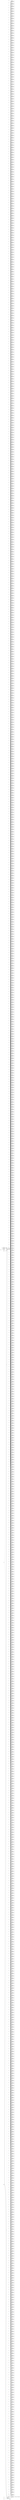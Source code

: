 digraph "dataMem" {
label="dataMem";
rankdir="LR";
remincross=true;
n6157 [ shape=diamond, label="MEM_WRITE.j", color="black", fontcolor="black" ];
n6158 [ shape=octagon, label="data_out", color="black", fontcolor="black" ];
n6159 [ shape=octagon, label="data_in", color="black", fontcolor="black" ];
n6160 [ shape=octagon, label="addr", color="black", fontcolor="black" ];
n6161 [ shape=octagon, label="clk", color="black", fontcolor="black" ];
n6162 [ shape=octagon, label="we", color="black", fontcolor="black" ];
n6163 [ shape=octagon, label="rst_n", color="black", fontcolor="black" ];
v0 [ label="1'x" ];
c6168 [ shape=record, label="{{<p6164> ADDR|<p6165> CLK|<p6166> DATA|<p6167> EN}|$12301\n$memwr|{}}" ];
v1 [ label="1'x" ];
c6169 [ shape=record, label="{{<p6164> ADDR|<p6165> CLK|<p6166> DATA|<p6167> EN}|$12300\n$memwr|{}}" ];
v2 [ label="1'x" ];
c6170 [ shape=record, label="{{<p6164> ADDR|<p6165> CLK|<p6166> DATA|<p6167> EN}|$12299\n$memwr|{}}" ];
v3 [ label="1'x" ];
c6171 [ shape=record, label="{{<p6164> ADDR|<p6165> CLK|<p6166> DATA|<p6167> EN}|$12298\n$memwr|{}}" ];
v4 [ label="1'x" ];
c6172 [ shape=record, label="{{<p6164> ADDR|<p6165> CLK|<p6166> DATA|<p6167> EN}|$12297\n$memwr|{}}" ];
v5 [ label="1'x" ];
c6173 [ shape=record, label="{{<p6164> ADDR|<p6165> CLK|<p6166> DATA|<p6167> EN}|$12296\n$memwr|{}}" ];
v6 [ label="1'x" ];
c6174 [ shape=record, label="{{<p6164> ADDR|<p6165> CLK|<p6166> DATA|<p6167> EN}|$12295\n$memwr|{}}" ];
v7 [ label="1'x" ];
c6175 [ shape=record, label="{{<p6164> ADDR|<p6165> CLK|<p6166> DATA|<p6167> EN}|$12294\n$memwr|{}}" ];
v8 [ label="1'x" ];
c6176 [ shape=record, label="{{<p6164> ADDR|<p6165> CLK|<p6166> DATA|<p6167> EN}|$12293\n$memwr|{}}" ];
v9 [ label="1'x" ];
c6177 [ shape=record, label="{{<p6164> ADDR|<p6165> CLK|<p6166> DATA|<p6167> EN}|$12292\n$memwr|{}}" ];
v10 [ label="1'x" ];
c6178 [ shape=record, label="{{<p6164> ADDR|<p6165> CLK|<p6166> DATA|<p6167> EN}|$12291\n$memwr|{}}" ];
v11 [ label="1'x" ];
c6179 [ shape=record, label="{{<p6164> ADDR|<p6165> CLK|<p6166> DATA|<p6167> EN}|$12290\n$memwr|{}}" ];
v12 [ label="1'x" ];
c6180 [ shape=record, label="{{<p6164> ADDR|<p6165> CLK|<p6166> DATA|<p6167> EN}|$12289\n$memwr|{}}" ];
v13 [ label="1'x" ];
c6181 [ shape=record, label="{{<p6164> ADDR|<p6165> CLK|<p6166> DATA|<p6167> EN}|$12288\n$memwr|{}}" ];
v14 [ label="1'x" ];
c6182 [ shape=record, label="{{<p6164> ADDR|<p6165> CLK|<p6166> DATA|<p6167> EN}|$12287\n$memwr|{}}" ];
v15 [ label="1'x" ];
c6183 [ shape=record, label="{{<p6164> ADDR|<p6165> CLK|<p6166> DATA|<p6167> EN}|$12286\n$memwr|{}}" ];
v16 [ label="1'x" ];
c6184 [ shape=record, label="{{<p6164> ADDR|<p6165> CLK|<p6166> DATA|<p6167> EN}|$12285\n$memwr|{}}" ];
v17 [ label="1'x" ];
c6185 [ shape=record, label="{{<p6164> ADDR|<p6165> CLK|<p6166> DATA|<p6167> EN}|$12284\n$memwr|{}}" ];
v18 [ label="1'x" ];
c6186 [ shape=record, label="{{<p6164> ADDR|<p6165> CLK|<p6166> DATA|<p6167> EN}|$12283\n$memwr|{}}" ];
v19 [ label="1'x" ];
c6187 [ shape=record, label="{{<p6164> ADDR|<p6165> CLK|<p6166> DATA|<p6167> EN}|$12282\n$memwr|{}}" ];
v20 [ label="1'x" ];
c6188 [ shape=record, label="{{<p6164> ADDR|<p6165> CLK|<p6166> DATA|<p6167> EN}|$12281\n$memwr|{}}" ];
v21 [ label="1'x" ];
c6189 [ shape=record, label="{{<p6164> ADDR|<p6165> CLK|<p6166> DATA|<p6167> EN}|$12280\n$memwr|{}}" ];
v22 [ label="1'x" ];
c6190 [ shape=record, label="{{<p6164> ADDR|<p6165> CLK|<p6166> DATA|<p6167> EN}|$12279\n$memwr|{}}" ];
v23 [ label="1'x" ];
c6191 [ shape=record, label="{{<p6164> ADDR|<p6165> CLK|<p6166> DATA|<p6167> EN}|$12278\n$memwr|{}}" ];
v24 [ label="1'x" ];
c6192 [ shape=record, label="{{<p6164> ADDR|<p6165> CLK|<p6166> DATA|<p6167> EN}|$12277\n$memwr|{}}" ];
v25 [ label="1'x" ];
c6193 [ shape=record, label="{{<p6164> ADDR|<p6165> CLK|<p6166> DATA|<p6167> EN}|$12276\n$memwr|{}}" ];
v26 [ label="1'x" ];
c6194 [ shape=record, label="{{<p6164> ADDR|<p6165> CLK|<p6166> DATA|<p6167> EN}|$12275\n$memwr|{}}" ];
v27 [ label="1'x" ];
c6195 [ shape=record, label="{{<p6164> ADDR|<p6165> CLK|<p6166> DATA|<p6167> EN}|$12274\n$memwr|{}}" ];
v28 [ label="1'x" ];
c6196 [ shape=record, label="{{<p6164> ADDR|<p6165> CLK|<p6166> DATA|<p6167> EN}|$12273\n$memwr|{}}" ];
v29 [ label="1'x" ];
c6197 [ shape=record, label="{{<p6164> ADDR|<p6165> CLK|<p6166> DATA|<p6167> EN}|$12272\n$memwr|{}}" ];
v30 [ label="1'x" ];
c6198 [ shape=record, label="{{<p6164> ADDR|<p6165> CLK|<p6166> DATA|<p6167> EN}|$12271\n$memwr|{}}" ];
v31 [ label="1'x" ];
c6199 [ shape=record, label="{{<p6164> ADDR|<p6165> CLK|<p6166> DATA|<p6167> EN}|$12270\n$memwr|{}}" ];
v32 [ label="1'x" ];
c6200 [ shape=record, label="{{<p6164> ADDR|<p6165> CLK|<p6166> DATA|<p6167> EN}|$12269\n$memwr|{}}" ];
v33 [ label="1'x" ];
c6201 [ shape=record, label="{{<p6164> ADDR|<p6165> CLK|<p6166> DATA|<p6167> EN}|$12268\n$memwr|{}}" ];
v34 [ label="1'x" ];
c6202 [ shape=record, label="{{<p6164> ADDR|<p6165> CLK|<p6166> DATA|<p6167> EN}|$12267\n$memwr|{}}" ];
v35 [ label="1'x" ];
c6203 [ shape=record, label="{{<p6164> ADDR|<p6165> CLK|<p6166> DATA|<p6167> EN}|$12266\n$memwr|{}}" ];
v36 [ label="1'x" ];
c6204 [ shape=record, label="{{<p6164> ADDR|<p6165> CLK|<p6166> DATA|<p6167> EN}|$12265\n$memwr|{}}" ];
v37 [ label="1'x" ];
c6205 [ shape=record, label="{{<p6164> ADDR|<p6165> CLK|<p6166> DATA|<p6167> EN}|$12264\n$memwr|{}}" ];
v38 [ label="1'x" ];
c6206 [ shape=record, label="{{<p6164> ADDR|<p6165> CLK|<p6166> DATA|<p6167> EN}|$12263\n$memwr|{}}" ];
v39 [ label="1'x" ];
c6207 [ shape=record, label="{{<p6164> ADDR|<p6165> CLK|<p6166> DATA|<p6167> EN}|$12262\n$memwr|{}}" ];
v40 [ label="1'x" ];
c6208 [ shape=record, label="{{<p6164> ADDR|<p6165> CLK|<p6166> DATA|<p6167> EN}|$12261\n$memwr|{}}" ];
v41 [ label="1'x" ];
c6209 [ shape=record, label="{{<p6164> ADDR|<p6165> CLK|<p6166> DATA|<p6167> EN}|$12260\n$memwr|{}}" ];
v42 [ label="1'x" ];
c6210 [ shape=record, label="{{<p6164> ADDR|<p6165> CLK|<p6166> DATA|<p6167> EN}|$12259\n$memwr|{}}" ];
v43 [ label="1'x" ];
c6211 [ shape=record, label="{{<p6164> ADDR|<p6165> CLK|<p6166> DATA|<p6167> EN}|$12258\n$memwr|{}}" ];
v44 [ label="1'x" ];
c6212 [ shape=record, label="{{<p6164> ADDR|<p6165> CLK|<p6166> DATA|<p6167> EN}|$12257\n$memwr|{}}" ];
v45 [ label="1'x" ];
c6213 [ shape=record, label="{{<p6164> ADDR|<p6165> CLK|<p6166> DATA|<p6167> EN}|$12256\n$memwr|{}}" ];
v46 [ label="1'x" ];
c6214 [ shape=record, label="{{<p6164> ADDR|<p6165> CLK|<p6166> DATA|<p6167> EN}|$12255\n$memwr|{}}" ];
v47 [ label="1'x" ];
c6215 [ shape=record, label="{{<p6164> ADDR|<p6165> CLK|<p6166> DATA|<p6167> EN}|$12254\n$memwr|{}}" ];
v48 [ label="1'x" ];
c6216 [ shape=record, label="{{<p6164> ADDR|<p6165> CLK|<p6166> DATA|<p6167> EN}|$12253\n$memwr|{}}" ];
v49 [ label="1'x" ];
c6217 [ shape=record, label="{{<p6164> ADDR|<p6165> CLK|<p6166> DATA|<p6167> EN}|$12252\n$memwr|{}}" ];
v50 [ label="1'x" ];
c6218 [ shape=record, label="{{<p6164> ADDR|<p6165> CLK|<p6166> DATA|<p6167> EN}|$12251\n$memwr|{}}" ];
v51 [ label="1'x" ];
c6219 [ shape=record, label="{{<p6164> ADDR|<p6165> CLK|<p6166> DATA|<p6167> EN}|$12250\n$memwr|{}}" ];
v52 [ label="1'x" ];
c6220 [ shape=record, label="{{<p6164> ADDR|<p6165> CLK|<p6166> DATA|<p6167> EN}|$12249\n$memwr|{}}" ];
v53 [ label="1'x" ];
c6221 [ shape=record, label="{{<p6164> ADDR|<p6165> CLK|<p6166> DATA|<p6167> EN}|$12248\n$memwr|{}}" ];
v54 [ label="1'x" ];
c6222 [ shape=record, label="{{<p6164> ADDR|<p6165> CLK|<p6166> DATA|<p6167> EN}|$12247\n$memwr|{}}" ];
v55 [ label="1'x" ];
c6223 [ shape=record, label="{{<p6164> ADDR|<p6165> CLK|<p6166> DATA|<p6167> EN}|$12246\n$memwr|{}}" ];
v56 [ label="1'x" ];
c6224 [ shape=record, label="{{<p6164> ADDR|<p6165> CLK|<p6166> DATA|<p6167> EN}|$12245\n$memwr|{}}" ];
v57 [ label="1'x" ];
c6225 [ shape=record, label="{{<p6164> ADDR|<p6165> CLK|<p6166> DATA|<p6167> EN}|$12244\n$memwr|{}}" ];
v58 [ label="1'x" ];
c6226 [ shape=record, label="{{<p6164> ADDR|<p6165> CLK|<p6166> DATA|<p6167> EN}|$12243\n$memwr|{}}" ];
v59 [ label="1'x" ];
c6227 [ shape=record, label="{{<p6164> ADDR|<p6165> CLK|<p6166> DATA|<p6167> EN}|$12242\n$memwr|{}}" ];
v60 [ label="1'x" ];
c6228 [ shape=record, label="{{<p6164> ADDR|<p6165> CLK|<p6166> DATA|<p6167> EN}|$12241\n$memwr|{}}" ];
v61 [ label="1'x" ];
c6229 [ shape=record, label="{{<p6164> ADDR|<p6165> CLK|<p6166> DATA|<p6167> EN}|$12240\n$memwr|{}}" ];
v62 [ label="1'x" ];
c6230 [ shape=record, label="{{<p6164> ADDR|<p6165> CLK|<p6166> DATA|<p6167> EN}|$12239\n$memwr|{}}" ];
v63 [ label="1'x" ];
c6231 [ shape=record, label="{{<p6164> ADDR|<p6165> CLK|<p6166> DATA|<p6167> EN}|$12238\n$memwr|{}}" ];
v64 [ label="1'x" ];
c6232 [ shape=record, label="{{<p6164> ADDR|<p6165> CLK|<p6166> DATA|<p6167> EN}|$12237\n$memwr|{}}" ];
v65 [ label="1'x" ];
c6233 [ shape=record, label="{{<p6164> ADDR|<p6165> CLK|<p6166> DATA|<p6167> EN}|$12236\n$memwr|{}}" ];
v66 [ label="1'x" ];
c6234 [ shape=record, label="{{<p6164> ADDR|<p6165> CLK|<p6166> DATA|<p6167> EN}|$12235\n$memwr|{}}" ];
v67 [ label="1'x" ];
c6235 [ shape=record, label="{{<p6164> ADDR|<p6165> CLK|<p6166> DATA|<p6167> EN}|$12234\n$memwr|{}}" ];
v68 [ label="1'x" ];
c6236 [ shape=record, label="{{<p6164> ADDR|<p6165> CLK|<p6166> DATA|<p6167> EN}|$12233\n$memwr|{}}" ];
v69 [ label="1'x" ];
c6237 [ shape=record, label="{{<p6164> ADDR|<p6165> CLK|<p6166> DATA|<p6167> EN}|$12232\n$memwr|{}}" ];
v70 [ label="1'x" ];
c6238 [ shape=record, label="{{<p6164> ADDR|<p6165> CLK|<p6166> DATA|<p6167> EN}|$12231\n$memwr|{}}" ];
v71 [ label="1'x" ];
c6239 [ shape=record, label="{{<p6164> ADDR|<p6165> CLK|<p6166> DATA|<p6167> EN}|$12230\n$memwr|{}}" ];
v72 [ label="1'x" ];
c6240 [ shape=record, label="{{<p6164> ADDR|<p6165> CLK|<p6166> DATA|<p6167> EN}|$12229\n$memwr|{}}" ];
v73 [ label="1'x" ];
c6241 [ shape=record, label="{{<p6164> ADDR|<p6165> CLK|<p6166> DATA|<p6167> EN}|$12228\n$memwr|{}}" ];
v74 [ label="1'x" ];
c6242 [ shape=record, label="{{<p6164> ADDR|<p6165> CLK|<p6166> DATA|<p6167> EN}|$12227\n$memwr|{}}" ];
v75 [ label="1'x" ];
c6243 [ shape=record, label="{{<p6164> ADDR|<p6165> CLK|<p6166> DATA|<p6167> EN}|$12226\n$memwr|{}}" ];
v76 [ label="1'x" ];
c6244 [ shape=record, label="{{<p6164> ADDR|<p6165> CLK|<p6166> DATA|<p6167> EN}|$12225\n$memwr|{}}" ];
v77 [ label="1'x" ];
c6245 [ shape=record, label="{{<p6164> ADDR|<p6165> CLK|<p6166> DATA|<p6167> EN}|$12224\n$memwr|{}}" ];
v78 [ label="1'x" ];
c6246 [ shape=record, label="{{<p6164> ADDR|<p6165> CLK|<p6166> DATA|<p6167> EN}|$12223\n$memwr|{}}" ];
v79 [ label="1'x" ];
c6247 [ shape=record, label="{{<p6164> ADDR|<p6165> CLK|<p6166> DATA|<p6167> EN}|$12222\n$memwr|{}}" ];
v80 [ label="1'x" ];
c6248 [ shape=record, label="{{<p6164> ADDR|<p6165> CLK|<p6166> DATA|<p6167> EN}|$12221\n$memwr|{}}" ];
v81 [ label="1'x" ];
c6249 [ shape=record, label="{{<p6164> ADDR|<p6165> CLK|<p6166> DATA|<p6167> EN}|$12220\n$memwr|{}}" ];
v82 [ label="1'x" ];
c6250 [ shape=record, label="{{<p6164> ADDR|<p6165> CLK|<p6166> DATA|<p6167> EN}|$12219\n$memwr|{}}" ];
v83 [ label="1'x" ];
c6251 [ shape=record, label="{{<p6164> ADDR|<p6165> CLK|<p6166> DATA|<p6167> EN}|$12218\n$memwr|{}}" ];
v84 [ label="1'x" ];
c6252 [ shape=record, label="{{<p6164> ADDR|<p6165> CLK|<p6166> DATA|<p6167> EN}|$12217\n$memwr|{}}" ];
v85 [ label="1'x" ];
c6253 [ shape=record, label="{{<p6164> ADDR|<p6165> CLK|<p6166> DATA|<p6167> EN}|$12216\n$memwr|{}}" ];
v86 [ label="1'x" ];
c6254 [ shape=record, label="{{<p6164> ADDR|<p6165> CLK|<p6166> DATA|<p6167> EN}|$12215\n$memwr|{}}" ];
v87 [ label="1'x" ];
c6255 [ shape=record, label="{{<p6164> ADDR|<p6165> CLK|<p6166> DATA|<p6167> EN}|$12214\n$memwr|{}}" ];
v88 [ label="1'x" ];
c6256 [ shape=record, label="{{<p6164> ADDR|<p6165> CLK|<p6166> DATA|<p6167> EN}|$12213\n$memwr|{}}" ];
v89 [ label="1'x" ];
c6257 [ shape=record, label="{{<p6164> ADDR|<p6165> CLK|<p6166> DATA|<p6167> EN}|$12212\n$memwr|{}}" ];
v90 [ label="1'x" ];
c6258 [ shape=record, label="{{<p6164> ADDR|<p6165> CLK|<p6166> DATA|<p6167> EN}|$12211\n$memwr|{}}" ];
v91 [ label="1'x" ];
c6259 [ shape=record, label="{{<p6164> ADDR|<p6165> CLK|<p6166> DATA|<p6167> EN}|$12210\n$memwr|{}}" ];
v92 [ label="1'x" ];
c6260 [ shape=record, label="{{<p6164> ADDR|<p6165> CLK|<p6166> DATA|<p6167> EN}|$12209\n$memwr|{}}" ];
v93 [ label="1'x" ];
c6261 [ shape=record, label="{{<p6164> ADDR|<p6165> CLK|<p6166> DATA|<p6167> EN}|$12208\n$memwr|{}}" ];
v94 [ label="1'x" ];
c6262 [ shape=record, label="{{<p6164> ADDR|<p6165> CLK|<p6166> DATA|<p6167> EN}|$12207\n$memwr|{}}" ];
v95 [ label="1'x" ];
c6263 [ shape=record, label="{{<p6164> ADDR|<p6165> CLK|<p6166> DATA|<p6167> EN}|$12206\n$memwr|{}}" ];
v96 [ label="1'x" ];
c6264 [ shape=record, label="{{<p6164> ADDR|<p6165> CLK|<p6166> DATA|<p6167> EN}|$12205\n$memwr|{}}" ];
v97 [ label="1'x" ];
c6265 [ shape=record, label="{{<p6164> ADDR|<p6165> CLK|<p6166> DATA|<p6167> EN}|$12204\n$memwr|{}}" ];
v98 [ label="1'x" ];
c6266 [ shape=record, label="{{<p6164> ADDR|<p6165> CLK|<p6166> DATA|<p6167> EN}|$12203\n$memwr|{}}" ];
v99 [ label="1'x" ];
c6267 [ shape=record, label="{{<p6164> ADDR|<p6165> CLK|<p6166> DATA|<p6167> EN}|$12202\n$memwr|{}}" ];
v100 [ label="1'x" ];
c6268 [ shape=record, label="{{<p6164> ADDR|<p6165> CLK|<p6166> DATA|<p6167> EN}|$12201\n$memwr|{}}" ];
v101 [ label="1'x" ];
c6269 [ shape=record, label="{{<p6164> ADDR|<p6165> CLK|<p6166> DATA|<p6167> EN}|$12200\n$memwr|{}}" ];
v102 [ label="1'x" ];
c6270 [ shape=record, label="{{<p6164> ADDR|<p6165> CLK|<p6166> DATA|<p6167> EN}|$12199\n$memwr|{}}" ];
v103 [ label="1'x" ];
c6271 [ shape=record, label="{{<p6164> ADDR|<p6165> CLK|<p6166> DATA|<p6167> EN}|$12198\n$memwr|{}}" ];
v104 [ label="1'x" ];
c6272 [ shape=record, label="{{<p6164> ADDR|<p6165> CLK|<p6166> DATA|<p6167> EN}|$12197\n$memwr|{}}" ];
v105 [ label="1'x" ];
c6273 [ shape=record, label="{{<p6164> ADDR|<p6165> CLK|<p6166> DATA|<p6167> EN}|$12196\n$memwr|{}}" ];
v106 [ label="1'x" ];
c6274 [ shape=record, label="{{<p6164> ADDR|<p6165> CLK|<p6166> DATA|<p6167> EN}|$12195\n$memwr|{}}" ];
v107 [ label="1'x" ];
c6275 [ shape=record, label="{{<p6164> ADDR|<p6165> CLK|<p6166> DATA|<p6167> EN}|$12194\n$memwr|{}}" ];
v108 [ label="1'x" ];
c6276 [ shape=record, label="{{<p6164> ADDR|<p6165> CLK|<p6166> DATA|<p6167> EN}|$12193\n$memwr|{}}" ];
v109 [ label="1'x" ];
c6277 [ shape=record, label="{{<p6164> ADDR|<p6165> CLK|<p6166> DATA|<p6167> EN}|$12192\n$memwr|{}}" ];
v110 [ label="1'x" ];
c6278 [ shape=record, label="{{<p6164> ADDR|<p6165> CLK|<p6166> DATA|<p6167> EN}|$12191\n$memwr|{}}" ];
v111 [ label="1'x" ];
c6279 [ shape=record, label="{{<p6164> ADDR|<p6165> CLK|<p6166> DATA|<p6167> EN}|$12190\n$memwr|{}}" ];
v112 [ label="1'x" ];
c6280 [ shape=record, label="{{<p6164> ADDR|<p6165> CLK|<p6166> DATA|<p6167> EN}|$12189\n$memwr|{}}" ];
v113 [ label="1'x" ];
c6281 [ shape=record, label="{{<p6164> ADDR|<p6165> CLK|<p6166> DATA|<p6167> EN}|$12188\n$memwr|{}}" ];
v114 [ label="1'x" ];
c6282 [ shape=record, label="{{<p6164> ADDR|<p6165> CLK|<p6166> DATA|<p6167> EN}|$12187\n$memwr|{}}" ];
v115 [ label="1'x" ];
c6283 [ shape=record, label="{{<p6164> ADDR|<p6165> CLK|<p6166> DATA|<p6167> EN}|$12186\n$memwr|{}}" ];
v116 [ label="1'x" ];
c6284 [ shape=record, label="{{<p6164> ADDR|<p6165> CLK|<p6166> DATA|<p6167> EN}|$12185\n$memwr|{}}" ];
v117 [ label="1'x" ];
c6285 [ shape=record, label="{{<p6164> ADDR|<p6165> CLK|<p6166> DATA|<p6167> EN}|$12184\n$memwr|{}}" ];
v118 [ label="1'x" ];
c6286 [ shape=record, label="{{<p6164> ADDR|<p6165> CLK|<p6166> DATA|<p6167> EN}|$12183\n$memwr|{}}" ];
v119 [ label="1'x" ];
c6287 [ shape=record, label="{{<p6164> ADDR|<p6165> CLK|<p6166> DATA|<p6167> EN}|$12182\n$memwr|{}}" ];
v120 [ label="1'x" ];
c6288 [ shape=record, label="{{<p6164> ADDR|<p6165> CLK|<p6166> DATA|<p6167> EN}|$12181\n$memwr|{}}" ];
v121 [ label="1'x" ];
c6289 [ shape=record, label="{{<p6164> ADDR|<p6165> CLK|<p6166> DATA|<p6167> EN}|$12180\n$memwr|{}}" ];
v122 [ label="1'x" ];
c6290 [ shape=record, label="{{<p6164> ADDR|<p6165> CLK|<p6166> DATA|<p6167> EN}|$12179\n$memwr|{}}" ];
v123 [ label="1'x" ];
c6291 [ shape=record, label="{{<p6164> ADDR|<p6165> CLK|<p6166> DATA|<p6167> EN}|$12178\n$memwr|{}}" ];
v124 [ label="1'x" ];
c6292 [ shape=record, label="{{<p6164> ADDR|<p6165> CLK|<p6166> DATA|<p6167> EN}|$12177\n$memwr|{}}" ];
v125 [ label="1'x" ];
c6293 [ shape=record, label="{{<p6164> ADDR|<p6165> CLK|<p6166> DATA|<p6167> EN}|$12176\n$memwr|{}}" ];
v126 [ label="1'x" ];
c6294 [ shape=record, label="{{<p6164> ADDR|<p6165> CLK|<p6166> DATA|<p6167> EN}|$12175\n$memwr|{}}" ];
v127 [ label="1'x" ];
c6295 [ shape=record, label="{{<p6164> ADDR|<p6165> CLK|<p6166> DATA|<p6167> EN}|$12174\n$memwr|{}}" ];
v128 [ label="1'x" ];
c6296 [ shape=record, label="{{<p6164> ADDR|<p6165> CLK|<p6166> DATA|<p6167> EN}|$12173\n$memwr|{}}" ];
v129 [ label="1'x" ];
c6297 [ shape=record, label="{{<p6164> ADDR|<p6165> CLK|<p6166> DATA|<p6167> EN}|$12172\n$memwr|{}}" ];
v130 [ label="1'x" ];
c6298 [ shape=record, label="{{<p6164> ADDR|<p6165> CLK|<p6166> DATA|<p6167> EN}|$12171\n$memwr|{}}" ];
v131 [ label="1'x" ];
c6299 [ shape=record, label="{{<p6164> ADDR|<p6165> CLK|<p6166> DATA|<p6167> EN}|$12170\n$memwr|{}}" ];
v132 [ label="1'x" ];
c6300 [ shape=record, label="{{<p6164> ADDR|<p6165> CLK|<p6166> DATA|<p6167> EN}|$12169\n$memwr|{}}" ];
v133 [ label="1'x" ];
c6301 [ shape=record, label="{{<p6164> ADDR|<p6165> CLK|<p6166> DATA|<p6167> EN}|$12168\n$memwr|{}}" ];
v134 [ label="1'x" ];
c6302 [ shape=record, label="{{<p6164> ADDR|<p6165> CLK|<p6166> DATA|<p6167> EN}|$12167\n$memwr|{}}" ];
v135 [ label="1'x" ];
c6303 [ shape=record, label="{{<p6164> ADDR|<p6165> CLK|<p6166> DATA|<p6167> EN}|$12166\n$memwr|{}}" ];
v136 [ label="1'x" ];
c6304 [ shape=record, label="{{<p6164> ADDR|<p6165> CLK|<p6166> DATA|<p6167> EN}|$12165\n$memwr|{}}" ];
v137 [ label="1'x" ];
c6305 [ shape=record, label="{{<p6164> ADDR|<p6165> CLK|<p6166> DATA|<p6167> EN}|$12164\n$memwr|{}}" ];
v138 [ label="1'x" ];
c6306 [ shape=record, label="{{<p6164> ADDR|<p6165> CLK|<p6166> DATA|<p6167> EN}|$12163\n$memwr|{}}" ];
v139 [ label="1'x" ];
c6307 [ shape=record, label="{{<p6164> ADDR|<p6165> CLK|<p6166> DATA|<p6167> EN}|$12162\n$memwr|{}}" ];
v140 [ label="1'x" ];
c6308 [ shape=record, label="{{<p6164> ADDR|<p6165> CLK|<p6166> DATA|<p6167> EN}|$12161\n$memwr|{}}" ];
v141 [ label="1'x" ];
c6309 [ shape=record, label="{{<p6164> ADDR|<p6165> CLK|<p6166> DATA|<p6167> EN}|$12160\n$memwr|{}}" ];
v142 [ label="1'x" ];
c6310 [ shape=record, label="{{<p6164> ADDR|<p6165> CLK|<p6166> DATA|<p6167> EN}|$12159\n$memwr|{}}" ];
v143 [ label="1'x" ];
c6311 [ shape=record, label="{{<p6164> ADDR|<p6165> CLK|<p6166> DATA|<p6167> EN}|$12158\n$memwr|{}}" ];
v144 [ label="1'x" ];
c6312 [ shape=record, label="{{<p6164> ADDR|<p6165> CLK|<p6166> DATA|<p6167> EN}|$12157\n$memwr|{}}" ];
v145 [ label="1'x" ];
c6313 [ shape=record, label="{{<p6164> ADDR|<p6165> CLK|<p6166> DATA|<p6167> EN}|$12156\n$memwr|{}}" ];
v146 [ label="1'x" ];
c6314 [ shape=record, label="{{<p6164> ADDR|<p6165> CLK|<p6166> DATA|<p6167> EN}|$12155\n$memwr|{}}" ];
v147 [ label="1'x" ];
c6315 [ shape=record, label="{{<p6164> ADDR|<p6165> CLK|<p6166> DATA|<p6167> EN}|$12154\n$memwr|{}}" ];
v148 [ label="1'x" ];
c6316 [ shape=record, label="{{<p6164> ADDR|<p6165> CLK|<p6166> DATA|<p6167> EN}|$12153\n$memwr|{}}" ];
v149 [ label="1'x" ];
c6317 [ shape=record, label="{{<p6164> ADDR|<p6165> CLK|<p6166> DATA|<p6167> EN}|$12152\n$memwr|{}}" ];
v150 [ label="1'x" ];
c6318 [ shape=record, label="{{<p6164> ADDR|<p6165> CLK|<p6166> DATA|<p6167> EN}|$12151\n$memwr|{}}" ];
v151 [ label="1'x" ];
c6319 [ shape=record, label="{{<p6164> ADDR|<p6165> CLK|<p6166> DATA|<p6167> EN}|$12150\n$memwr|{}}" ];
v152 [ label="1'x" ];
c6320 [ shape=record, label="{{<p6164> ADDR|<p6165> CLK|<p6166> DATA|<p6167> EN}|$12149\n$memwr|{}}" ];
v153 [ label="1'x" ];
c6321 [ shape=record, label="{{<p6164> ADDR|<p6165> CLK|<p6166> DATA|<p6167> EN}|$12148\n$memwr|{}}" ];
v154 [ label="1'x" ];
c6322 [ shape=record, label="{{<p6164> ADDR|<p6165> CLK|<p6166> DATA|<p6167> EN}|$12147\n$memwr|{}}" ];
v155 [ label="1'x" ];
c6323 [ shape=record, label="{{<p6164> ADDR|<p6165> CLK|<p6166> DATA|<p6167> EN}|$12146\n$memwr|{}}" ];
v156 [ label="1'x" ];
c6324 [ shape=record, label="{{<p6164> ADDR|<p6165> CLK|<p6166> DATA|<p6167> EN}|$12145\n$memwr|{}}" ];
v157 [ label="1'x" ];
c6325 [ shape=record, label="{{<p6164> ADDR|<p6165> CLK|<p6166> DATA|<p6167> EN}|$12144\n$memwr|{}}" ];
v158 [ label="1'x" ];
c6326 [ shape=record, label="{{<p6164> ADDR|<p6165> CLK|<p6166> DATA|<p6167> EN}|$12143\n$memwr|{}}" ];
v159 [ label="1'x" ];
c6327 [ shape=record, label="{{<p6164> ADDR|<p6165> CLK|<p6166> DATA|<p6167> EN}|$12142\n$memwr|{}}" ];
v160 [ label="1'x" ];
c6328 [ shape=record, label="{{<p6164> ADDR|<p6165> CLK|<p6166> DATA|<p6167> EN}|$12141\n$memwr|{}}" ];
v161 [ label="1'x" ];
c6329 [ shape=record, label="{{<p6164> ADDR|<p6165> CLK|<p6166> DATA|<p6167> EN}|$12140\n$memwr|{}}" ];
v162 [ label="1'x" ];
c6330 [ shape=record, label="{{<p6164> ADDR|<p6165> CLK|<p6166> DATA|<p6167> EN}|$12139\n$memwr|{}}" ];
v163 [ label="1'x" ];
c6331 [ shape=record, label="{{<p6164> ADDR|<p6165> CLK|<p6166> DATA|<p6167> EN}|$12138\n$memwr|{}}" ];
v164 [ label="1'x" ];
c6332 [ shape=record, label="{{<p6164> ADDR|<p6165> CLK|<p6166> DATA|<p6167> EN}|$12137\n$memwr|{}}" ];
v165 [ label="1'x" ];
c6333 [ shape=record, label="{{<p6164> ADDR|<p6165> CLK|<p6166> DATA|<p6167> EN}|$12136\n$memwr|{}}" ];
v166 [ label="1'x" ];
c6334 [ shape=record, label="{{<p6164> ADDR|<p6165> CLK|<p6166> DATA|<p6167> EN}|$12135\n$memwr|{}}" ];
v167 [ label="1'x" ];
c6335 [ shape=record, label="{{<p6164> ADDR|<p6165> CLK|<p6166> DATA|<p6167> EN}|$12134\n$memwr|{}}" ];
v168 [ label="1'x" ];
c6336 [ shape=record, label="{{<p6164> ADDR|<p6165> CLK|<p6166> DATA|<p6167> EN}|$12133\n$memwr|{}}" ];
v169 [ label="1'x" ];
c6337 [ shape=record, label="{{<p6164> ADDR|<p6165> CLK|<p6166> DATA|<p6167> EN}|$12132\n$memwr|{}}" ];
v170 [ label="1'x" ];
c6338 [ shape=record, label="{{<p6164> ADDR|<p6165> CLK|<p6166> DATA|<p6167> EN}|$12131\n$memwr|{}}" ];
v171 [ label="1'x" ];
c6339 [ shape=record, label="{{<p6164> ADDR|<p6165> CLK|<p6166> DATA|<p6167> EN}|$12130\n$memwr|{}}" ];
v172 [ label="1'x" ];
c6340 [ shape=record, label="{{<p6164> ADDR|<p6165> CLK|<p6166> DATA|<p6167> EN}|$12129\n$memwr|{}}" ];
v173 [ label="1'x" ];
c6341 [ shape=record, label="{{<p6164> ADDR|<p6165> CLK|<p6166> DATA|<p6167> EN}|$12128\n$memwr|{}}" ];
v174 [ label="1'x" ];
c6342 [ shape=record, label="{{<p6164> ADDR|<p6165> CLK|<p6166> DATA|<p6167> EN}|$12127\n$memwr|{}}" ];
v175 [ label="1'x" ];
c6343 [ shape=record, label="{{<p6164> ADDR|<p6165> CLK|<p6166> DATA|<p6167> EN}|$12126\n$memwr|{}}" ];
v176 [ label="1'x" ];
c6344 [ shape=record, label="{{<p6164> ADDR|<p6165> CLK|<p6166> DATA|<p6167> EN}|$12125\n$memwr|{}}" ];
v177 [ label="1'x" ];
c6345 [ shape=record, label="{{<p6164> ADDR|<p6165> CLK|<p6166> DATA|<p6167> EN}|$12124\n$memwr|{}}" ];
v178 [ label="1'x" ];
c6346 [ shape=record, label="{{<p6164> ADDR|<p6165> CLK|<p6166> DATA|<p6167> EN}|$12123\n$memwr|{}}" ];
v179 [ label="1'x" ];
c6347 [ shape=record, label="{{<p6164> ADDR|<p6165> CLK|<p6166> DATA|<p6167> EN}|$12122\n$memwr|{}}" ];
v180 [ label="1'x" ];
c6348 [ shape=record, label="{{<p6164> ADDR|<p6165> CLK|<p6166> DATA|<p6167> EN}|$12121\n$memwr|{}}" ];
v181 [ label="1'x" ];
c6349 [ shape=record, label="{{<p6164> ADDR|<p6165> CLK|<p6166> DATA|<p6167> EN}|$12120\n$memwr|{}}" ];
v182 [ label="1'x" ];
c6350 [ shape=record, label="{{<p6164> ADDR|<p6165> CLK|<p6166> DATA|<p6167> EN}|$12119\n$memwr|{}}" ];
v183 [ label="1'x" ];
c6351 [ shape=record, label="{{<p6164> ADDR|<p6165> CLK|<p6166> DATA|<p6167> EN}|$12118\n$memwr|{}}" ];
v184 [ label="1'x" ];
c6352 [ shape=record, label="{{<p6164> ADDR|<p6165> CLK|<p6166> DATA|<p6167> EN}|$12117\n$memwr|{}}" ];
v185 [ label="1'x" ];
c6353 [ shape=record, label="{{<p6164> ADDR|<p6165> CLK|<p6166> DATA|<p6167> EN}|$12116\n$memwr|{}}" ];
v186 [ label="1'x" ];
c6354 [ shape=record, label="{{<p6164> ADDR|<p6165> CLK|<p6166> DATA|<p6167> EN}|$12115\n$memwr|{}}" ];
v187 [ label="1'x" ];
c6355 [ shape=record, label="{{<p6164> ADDR|<p6165> CLK|<p6166> DATA|<p6167> EN}|$12114\n$memwr|{}}" ];
v188 [ label="1'x" ];
c6356 [ shape=record, label="{{<p6164> ADDR|<p6165> CLK|<p6166> DATA|<p6167> EN}|$12113\n$memwr|{}}" ];
v189 [ label="1'x" ];
c6357 [ shape=record, label="{{<p6164> ADDR|<p6165> CLK|<p6166> DATA|<p6167> EN}|$12112\n$memwr|{}}" ];
v190 [ label="1'x" ];
c6358 [ shape=record, label="{{<p6164> ADDR|<p6165> CLK|<p6166> DATA|<p6167> EN}|$12111\n$memwr|{}}" ];
v191 [ label="1'x" ];
c6359 [ shape=record, label="{{<p6164> ADDR|<p6165> CLK|<p6166> DATA|<p6167> EN}|$12110\n$memwr|{}}" ];
v192 [ label="1'x" ];
c6360 [ shape=record, label="{{<p6164> ADDR|<p6165> CLK|<p6166> DATA|<p6167> EN}|$12109\n$memwr|{}}" ];
v193 [ label="1'x" ];
c6361 [ shape=record, label="{{<p6164> ADDR|<p6165> CLK|<p6166> DATA|<p6167> EN}|$12108\n$memwr|{}}" ];
v194 [ label="1'x" ];
c6362 [ shape=record, label="{{<p6164> ADDR|<p6165> CLK|<p6166> DATA|<p6167> EN}|$12107\n$memwr|{}}" ];
v195 [ label="1'x" ];
c6363 [ shape=record, label="{{<p6164> ADDR|<p6165> CLK|<p6166> DATA|<p6167> EN}|$12106\n$memwr|{}}" ];
v196 [ label="1'x" ];
c6364 [ shape=record, label="{{<p6164> ADDR|<p6165> CLK|<p6166> DATA|<p6167> EN}|$12105\n$memwr|{}}" ];
v197 [ label="1'x" ];
c6365 [ shape=record, label="{{<p6164> ADDR|<p6165> CLK|<p6166> DATA|<p6167> EN}|$12104\n$memwr|{}}" ];
v198 [ label="1'x" ];
c6366 [ shape=record, label="{{<p6164> ADDR|<p6165> CLK|<p6166> DATA|<p6167> EN}|$12103\n$memwr|{}}" ];
v199 [ label="1'x" ];
c6367 [ shape=record, label="{{<p6164> ADDR|<p6165> CLK|<p6166> DATA|<p6167> EN}|$12102\n$memwr|{}}" ];
v200 [ label="1'x" ];
c6368 [ shape=record, label="{{<p6164> ADDR|<p6165> CLK|<p6166> DATA|<p6167> EN}|$12101\n$memwr|{}}" ];
v201 [ label="1'x" ];
c6369 [ shape=record, label="{{<p6164> ADDR|<p6165> CLK|<p6166> DATA|<p6167> EN}|$12100\n$memwr|{}}" ];
v202 [ label="1'x" ];
c6370 [ shape=record, label="{{<p6164> ADDR|<p6165> CLK|<p6166> DATA|<p6167> EN}|$12099\n$memwr|{}}" ];
v203 [ label="1'x" ];
c6371 [ shape=record, label="{{<p6164> ADDR|<p6165> CLK|<p6166> DATA|<p6167> EN}|$12098\n$memwr|{}}" ];
v204 [ label="1'x" ];
c6372 [ shape=record, label="{{<p6164> ADDR|<p6165> CLK|<p6166> DATA|<p6167> EN}|$12097\n$memwr|{}}" ];
v205 [ label="1'x" ];
c6373 [ shape=record, label="{{<p6164> ADDR|<p6165> CLK|<p6166> DATA|<p6167> EN}|$12096\n$memwr|{}}" ];
v206 [ label="1'x" ];
c6374 [ shape=record, label="{{<p6164> ADDR|<p6165> CLK|<p6166> DATA|<p6167> EN}|$12095\n$memwr|{}}" ];
v207 [ label="1'x" ];
c6375 [ shape=record, label="{{<p6164> ADDR|<p6165> CLK|<p6166> DATA|<p6167> EN}|$12094\n$memwr|{}}" ];
v208 [ label="1'x" ];
c6376 [ shape=record, label="{{<p6164> ADDR|<p6165> CLK|<p6166> DATA|<p6167> EN}|$12093\n$memwr|{}}" ];
v209 [ label="1'x" ];
c6377 [ shape=record, label="{{<p6164> ADDR|<p6165> CLK|<p6166> DATA|<p6167> EN}|$12092\n$memwr|{}}" ];
v210 [ label="1'x" ];
c6378 [ shape=record, label="{{<p6164> ADDR|<p6165> CLK|<p6166> DATA|<p6167> EN}|$12091\n$memwr|{}}" ];
v211 [ label="1'x" ];
c6379 [ shape=record, label="{{<p6164> ADDR|<p6165> CLK|<p6166> DATA|<p6167> EN}|$12090\n$memwr|{}}" ];
v212 [ label="1'x" ];
c6380 [ shape=record, label="{{<p6164> ADDR|<p6165> CLK|<p6166> DATA|<p6167> EN}|$12089\n$memwr|{}}" ];
v213 [ label="1'x" ];
c6381 [ shape=record, label="{{<p6164> ADDR|<p6165> CLK|<p6166> DATA|<p6167> EN}|$12088\n$memwr|{}}" ];
v214 [ label="1'x" ];
c6382 [ shape=record, label="{{<p6164> ADDR|<p6165> CLK|<p6166> DATA|<p6167> EN}|$12087\n$memwr|{}}" ];
v215 [ label="1'x" ];
c6383 [ shape=record, label="{{<p6164> ADDR|<p6165> CLK|<p6166> DATA|<p6167> EN}|$12086\n$memwr|{}}" ];
v216 [ label="1'x" ];
c6384 [ shape=record, label="{{<p6164> ADDR|<p6165> CLK|<p6166> DATA|<p6167> EN}|$12085\n$memwr|{}}" ];
v217 [ label="1'x" ];
c6385 [ shape=record, label="{{<p6164> ADDR|<p6165> CLK|<p6166> DATA|<p6167> EN}|$12084\n$memwr|{}}" ];
v218 [ label="1'x" ];
c6386 [ shape=record, label="{{<p6164> ADDR|<p6165> CLK|<p6166> DATA|<p6167> EN}|$12083\n$memwr|{}}" ];
v219 [ label="1'x" ];
c6387 [ shape=record, label="{{<p6164> ADDR|<p6165> CLK|<p6166> DATA|<p6167> EN}|$12082\n$memwr|{}}" ];
v220 [ label="1'x" ];
c6388 [ shape=record, label="{{<p6164> ADDR|<p6165> CLK|<p6166> DATA|<p6167> EN}|$12081\n$memwr|{}}" ];
v221 [ label="1'x" ];
c6389 [ shape=record, label="{{<p6164> ADDR|<p6165> CLK|<p6166> DATA|<p6167> EN}|$12080\n$memwr|{}}" ];
v222 [ label="1'x" ];
c6390 [ shape=record, label="{{<p6164> ADDR|<p6165> CLK|<p6166> DATA|<p6167> EN}|$12079\n$memwr|{}}" ];
v223 [ label="1'x" ];
c6391 [ shape=record, label="{{<p6164> ADDR|<p6165> CLK|<p6166> DATA|<p6167> EN}|$12078\n$memwr|{}}" ];
v224 [ label="1'x" ];
c6392 [ shape=record, label="{{<p6164> ADDR|<p6165> CLK|<p6166> DATA|<p6167> EN}|$12077\n$memwr|{}}" ];
v225 [ label="1'x" ];
c6393 [ shape=record, label="{{<p6164> ADDR|<p6165> CLK|<p6166> DATA|<p6167> EN}|$12076\n$memwr|{}}" ];
v226 [ label="1'x" ];
c6394 [ shape=record, label="{{<p6164> ADDR|<p6165> CLK|<p6166> DATA|<p6167> EN}|$12075\n$memwr|{}}" ];
v227 [ label="1'x" ];
c6395 [ shape=record, label="{{<p6164> ADDR|<p6165> CLK|<p6166> DATA|<p6167> EN}|$12074\n$memwr|{}}" ];
v228 [ label="1'x" ];
c6396 [ shape=record, label="{{<p6164> ADDR|<p6165> CLK|<p6166> DATA|<p6167> EN}|$12073\n$memwr|{}}" ];
v229 [ label="1'x" ];
c6397 [ shape=record, label="{{<p6164> ADDR|<p6165> CLK|<p6166> DATA|<p6167> EN}|$12072\n$memwr|{}}" ];
v230 [ label="1'x" ];
c6398 [ shape=record, label="{{<p6164> ADDR|<p6165> CLK|<p6166> DATA|<p6167> EN}|$12071\n$memwr|{}}" ];
v231 [ label="1'x" ];
c6399 [ shape=record, label="{{<p6164> ADDR|<p6165> CLK|<p6166> DATA|<p6167> EN}|$12070\n$memwr|{}}" ];
v232 [ label="1'x" ];
c6400 [ shape=record, label="{{<p6164> ADDR|<p6165> CLK|<p6166> DATA|<p6167> EN}|$12069\n$memwr|{}}" ];
v233 [ label="1'x" ];
c6401 [ shape=record, label="{{<p6164> ADDR|<p6165> CLK|<p6166> DATA|<p6167> EN}|$12068\n$memwr|{}}" ];
v234 [ label="1'x" ];
c6402 [ shape=record, label="{{<p6164> ADDR|<p6165> CLK|<p6166> DATA|<p6167> EN}|$12067\n$memwr|{}}" ];
v235 [ label="1'x" ];
c6403 [ shape=record, label="{{<p6164> ADDR|<p6165> CLK|<p6166> DATA|<p6167> EN}|$12066\n$memwr|{}}" ];
v236 [ label="1'x" ];
c6404 [ shape=record, label="{{<p6164> ADDR|<p6165> CLK|<p6166> DATA|<p6167> EN}|$12065\n$memwr|{}}" ];
v237 [ label="1'x" ];
c6405 [ shape=record, label="{{<p6164> ADDR|<p6165> CLK|<p6166> DATA|<p6167> EN}|$12064\n$memwr|{}}" ];
v238 [ label="1'x" ];
c6406 [ shape=record, label="{{<p6164> ADDR|<p6165> CLK|<p6166> DATA|<p6167> EN}|$12063\n$memwr|{}}" ];
v239 [ label="1'x" ];
c6407 [ shape=record, label="{{<p6164> ADDR|<p6165> CLK|<p6166> DATA|<p6167> EN}|$12062\n$memwr|{}}" ];
v240 [ label="1'x" ];
c6408 [ shape=record, label="{{<p6164> ADDR|<p6165> CLK|<p6166> DATA|<p6167> EN}|$12061\n$memwr|{}}" ];
v241 [ label="1'x" ];
c6409 [ shape=record, label="{{<p6164> ADDR|<p6165> CLK|<p6166> DATA|<p6167> EN}|$12060\n$memwr|{}}" ];
v242 [ label="1'x" ];
c6410 [ shape=record, label="{{<p6164> ADDR|<p6165> CLK|<p6166> DATA|<p6167> EN}|$12059\n$memwr|{}}" ];
v243 [ label="1'x" ];
c6411 [ shape=record, label="{{<p6164> ADDR|<p6165> CLK|<p6166> DATA|<p6167> EN}|$12058\n$memwr|{}}" ];
v244 [ label="1'x" ];
c6412 [ shape=record, label="{{<p6164> ADDR|<p6165> CLK|<p6166> DATA|<p6167> EN}|$12057\n$memwr|{}}" ];
v245 [ label="1'x" ];
c6413 [ shape=record, label="{{<p6164> ADDR|<p6165> CLK|<p6166> DATA|<p6167> EN}|$12056\n$memwr|{}}" ];
v246 [ label="1'x" ];
c6414 [ shape=record, label="{{<p6164> ADDR|<p6165> CLK|<p6166> DATA|<p6167> EN}|$12055\n$memwr|{}}" ];
v247 [ label="1'x" ];
c6415 [ shape=record, label="{{<p6164> ADDR|<p6165> CLK|<p6166> DATA|<p6167> EN}|$12054\n$memwr|{}}" ];
v248 [ label="1'x" ];
c6416 [ shape=record, label="{{<p6164> ADDR|<p6165> CLK|<p6166> DATA|<p6167> EN}|$12053\n$memwr|{}}" ];
v249 [ label="1'x" ];
c6417 [ shape=record, label="{{<p6164> ADDR|<p6165> CLK|<p6166> DATA|<p6167> EN}|$12052\n$memwr|{}}" ];
v250 [ label="1'x" ];
c6418 [ shape=record, label="{{<p6164> ADDR|<p6165> CLK|<p6166> DATA|<p6167> EN}|$12051\n$memwr|{}}" ];
v251 [ label="1'x" ];
c6419 [ shape=record, label="{{<p6164> ADDR|<p6165> CLK|<p6166> DATA|<p6167> EN}|$12050\n$memwr|{}}" ];
v252 [ label="1'x" ];
c6420 [ shape=record, label="{{<p6164> ADDR|<p6165> CLK|<p6166> DATA|<p6167> EN}|$12049\n$memwr|{}}" ];
v253 [ label="1'x" ];
c6421 [ shape=record, label="{{<p6164> ADDR|<p6165> CLK|<p6166> DATA|<p6167> EN}|$12048\n$memwr|{}}" ];
v254 [ label="1'x" ];
c6422 [ shape=record, label="{{<p6164> ADDR|<p6165> CLK|<p6166> DATA|<p6167> EN}|$12047\n$memwr|{}}" ];
v255 [ label="1'x" ];
c6423 [ shape=record, label="{{<p6164> ADDR|<p6165> CLK|<p6166> DATA|<p6167> EN}|$12046\n$memwr|{}}" ];
v256 [ label="1'x" ];
c6424 [ shape=record, label="{{<p6164> ADDR|<p6165> CLK|<p6166> DATA|<p6167> EN}|$12045\n$memwr|{}}" ];
v257 [ label="1'x" ];
c6425 [ shape=record, label="{{<p6164> ADDR|<p6165> CLK|<p6166> DATA|<p6167> EN}|$12044\n$memwr|{}}" ];
v258 [ label="1'x" ];
c6426 [ shape=record, label="{{<p6164> ADDR|<p6165> CLK|<p6166> DATA|<p6167> EN}|$12043\n$memwr|{}}" ];
v259 [ label="1'x" ];
c6427 [ shape=record, label="{{<p6164> ADDR|<p6165> CLK|<p6166> DATA|<p6167> EN}|$12042\n$memwr|{}}" ];
v260 [ label="1'x" ];
c6428 [ shape=record, label="{{<p6164> ADDR|<p6165> CLK|<p6166> DATA|<p6167> EN}|$12041\n$memwr|{}}" ];
v261 [ label="1'x" ];
c6429 [ shape=record, label="{{<p6164> ADDR|<p6165> CLK|<p6166> DATA|<p6167> EN}|$12040\n$memwr|{}}" ];
v262 [ label="1'x" ];
c6430 [ shape=record, label="{{<p6164> ADDR|<p6165> CLK|<p6166> DATA|<p6167> EN}|$12039\n$memwr|{}}" ];
v263 [ label="1'x" ];
c6431 [ shape=record, label="{{<p6164> ADDR|<p6165> CLK|<p6166> DATA|<p6167> EN}|$12038\n$memwr|{}}" ];
v264 [ label="1'x" ];
c6432 [ shape=record, label="{{<p6164> ADDR|<p6165> CLK|<p6166> DATA|<p6167> EN}|$12037\n$memwr|{}}" ];
v265 [ label="1'x" ];
c6433 [ shape=record, label="{{<p6164> ADDR|<p6165> CLK|<p6166> DATA|<p6167> EN}|$12036\n$memwr|{}}" ];
v266 [ label="1'x" ];
c6434 [ shape=record, label="{{<p6164> ADDR|<p6165> CLK|<p6166> DATA|<p6167> EN}|$12035\n$memwr|{}}" ];
v267 [ label="1'x" ];
c6435 [ shape=record, label="{{<p6164> ADDR|<p6165> CLK|<p6166> DATA|<p6167> EN}|$12034\n$memwr|{}}" ];
v268 [ label="1'x" ];
c6436 [ shape=record, label="{{<p6164> ADDR|<p6165> CLK|<p6166> DATA|<p6167> EN}|$12033\n$memwr|{}}" ];
v269 [ label="1'x" ];
c6437 [ shape=record, label="{{<p6164> ADDR|<p6165> CLK|<p6166> DATA|<p6167> EN}|$12032\n$memwr|{}}" ];
v270 [ label="1'x" ];
c6438 [ shape=record, label="{{<p6164> ADDR|<p6165> CLK|<p6166> DATA|<p6167> EN}|$12031\n$memwr|{}}" ];
v271 [ label="1'x" ];
c6439 [ shape=record, label="{{<p6164> ADDR|<p6165> CLK|<p6166> DATA|<p6167> EN}|$12030\n$memwr|{}}" ];
v272 [ label="1'x" ];
c6440 [ shape=record, label="{{<p6164> ADDR|<p6165> CLK|<p6166> DATA|<p6167> EN}|$12029\n$memwr|{}}" ];
v273 [ label="1'x" ];
c6441 [ shape=record, label="{{<p6164> ADDR|<p6165> CLK|<p6166> DATA|<p6167> EN}|$12028\n$memwr|{}}" ];
v274 [ label="1'x" ];
c6442 [ shape=record, label="{{<p6164> ADDR|<p6165> CLK|<p6166> DATA|<p6167> EN}|$12027\n$memwr|{}}" ];
v275 [ label="1'x" ];
c6443 [ shape=record, label="{{<p6164> ADDR|<p6165> CLK|<p6166> DATA|<p6167> EN}|$12026\n$memwr|{}}" ];
v276 [ label="1'x" ];
c6444 [ shape=record, label="{{<p6164> ADDR|<p6165> CLK|<p6166> DATA|<p6167> EN}|$12025\n$memwr|{}}" ];
v277 [ label="1'x" ];
c6445 [ shape=record, label="{{<p6164> ADDR|<p6165> CLK|<p6166> DATA|<p6167> EN}|$12024\n$memwr|{}}" ];
v278 [ label="1'x" ];
c6446 [ shape=record, label="{{<p6164> ADDR|<p6165> CLK|<p6166> DATA|<p6167> EN}|$12023\n$memwr|{}}" ];
v279 [ label="1'x" ];
c6447 [ shape=record, label="{{<p6164> ADDR|<p6165> CLK|<p6166> DATA|<p6167> EN}|$12022\n$memwr|{}}" ];
v280 [ label="1'x" ];
c6448 [ shape=record, label="{{<p6164> ADDR|<p6165> CLK|<p6166> DATA|<p6167> EN}|$12021\n$memwr|{}}" ];
v281 [ label="1'x" ];
c6449 [ shape=record, label="{{<p6164> ADDR|<p6165> CLK|<p6166> DATA|<p6167> EN}|$12020\n$memwr|{}}" ];
v282 [ label="1'x" ];
c6450 [ shape=record, label="{{<p6164> ADDR|<p6165> CLK|<p6166> DATA|<p6167> EN}|$12019\n$memwr|{}}" ];
v283 [ label="1'x" ];
c6451 [ shape=record, label="{{<p6164> ADDR|<p6165> CLK|<p6166> DATA|<p6167> EN}|$12018\n$memwr|{}}" ];
v284 [ label="1'x" ];
c6452 [ shape=record, label="{{<p6164> ADDR|<p6165> CLK|<p6166> DATA|<p6167> EN}|$12017\n$memwr|{}}" ];
v285 [ label="1'x" ];
c6453 [ shape=record, label="{{<p6164> ADDR|<p6165> CLK|<p6166> DATA|<p6167> EN}|$12016\n$memwr|{}}" ];
v286 [ label="1'x" ];
c6454 [ shape=record, label="{{<p6164> ADDR|<p6165> CLK|<p6166> DATA|<p6167> EN}|$12015\n$memwr|{}}" ];
v287 [ label="1'x" ];
c6455 [ shape=record, label="{{<p6164> ADDR|<p6165> CLK|<p6166> DATA|<p6167> EN}|$12014\n$memwr|{}}" ];
v288 [ label="1'x" ];
c6456 [ shape=record, label="{{<p6164> ADDR|<p6165> CLK|<p6166> DATA|<p6167> EN}|$12013\n$memwr|{}}" ];
v289 [ label="1'x" ];
c6457 [ shape=record, label="{{<p6164> ADDR|<p6165> CLK|<p6166> DATA|<p6167> EN}|$12012\n$memwr|{}}" ];
v290 [ label="1'x" ];
c6458 [ shape=record, label="{{<p6164> ADDR|<p6165> CLK|<p6166> DATA|<p6167> EN}|$12011\n$memwr|{}}" ];
v291 [ label="1'x" ];
c6459 [ shape=record, label="{{<p6164> ADDR|<p6165> CLK|<p6166> DATA|<p6167> EN}|$12010\n$memwr|{}}" ];
v292 [ label="1'x" ];
c6460 [ shape=record, label="{{<p6164> ADDR|<p6165> CLK|<p6166> DATA|<p6167> EN}|$12009\n$memwr|{}}" ];
v293 [ label="1'x" ];
c6461 [ shape=record, label="{{<p6164> ADDR|<p6165> CLK|<p6166> DATA|<p6167> EN}|$12008\n$memwr|{}}" ];
v294 [ label="1'x" ];
c6462 [ shape=record, label="{{<p6164> ADDR|<p6165> CLK|<p6166> DATA|<p6167> EN}|$12007\n$memwr|{}}" ];
v295 [ label="1'x" ];
c6463 [ shape=record, label="{{<p6164> ADDR|<p6165> CLK|<p6166> DATA|<p6167> EN}|$12006\n$memwr|{}}" ];
v296 [ label="1'x" ];
c6464 [ shape=record, label="{{<p6164> ADDR|<p6165> CLK|<p6166> DATA|<p6167> EN}|$12005\n$memwr|{}}" ];
v297 [ label="1'x" ];
c6465 [ shape=record, label="{{<p6164> ADDR|<p6165> CLK|<p6166> DATA|<p6167> EN}|$12004\n$memwr|{}}" ];
v298 [ label="1'x" ];
c6466 [ shape=record, label="{{<p6164> ADDR|<p6165> CLK|<p6166> DATA|<p6167> EN}|$12003\n$memwr|{}}" ];
v299 [ label="1'x" ];
c6467 [ shape=record, label="{{<p6164> ADDR|<p6165> CLK|<p6166> DATA|<p6167> EN}|$12002\n$memwr|{}}" ];
v300 [ label="1'x" ];
c6468 [ shape=record, label="{{<p6164> ADDR|<p6165> CLK|<p6166> DATA|<p6167> EN}|$12001\n$memwr|{}}" ];
v301 [ label="1'x" ];
c6469 [ shape=record, label="{{<p6164> ADDR|<p6165> CLK|<p6166> DATA|<p6167> EN}|$12000\n$memwr|{}}" ];
v302 [ label="1'x" ];
c6470 [ shape=record, label="{{<p6164> ADDR|<p6165> CLK|<p6166> DATA|<p6167> EN}|$11999\n$memwr|{}}" ];
v303 [ label="1'x" ];
c6471 [ shape=record, label="{{<p6164> ADDR|<p6165> CLK|<p6166> DATA|<p6167> EN}|$11998\n$memwr|{}}" ];
v304 [ label="1'x" ];
c6472 [ shape=record, label="{{<p6164> ADDR|<p6165> CLK|<p6166> DATA|<p6167> EN}|$11997\n$memwr|{}}" ];
v305 [ label="1'x" ];
c6473 [ shape=record, label="{{<p6164> ADDR|<p6165> CLK|<p6166> DATA|<p6167> EN}|$11996\n$memwr|{}}" ];
v306 [ label="1'x" ];
c6474 [ shape=record, label="{{<p6164> ADDR|<p6165> CLK|<p6166> DATA|<p6167> EN}|$11995\n$memwr|{}}" ];
v307 [ label="1'x" ];
c6475 [ shape=record, label="{{<p6164> ADDR|<p6165> CLK|<p6166> DATA|<p6167> EN}|$11994\n$memwr|{}}" ];
v308 [ label="1'x" ];
c6476 [ shape=record, label="{{<p6164> ADDR|<p6165> CLK|<p6166> DATA|<p6167> EN}|$11993\n$memwr|{}}" ];
v309 [ label="1'x" ];
c6477 [ shape=record, label="{{<p6164> ADDR|<p6165> CLK|<p6166> DATA|<p6167> EN}|$11992\n$memwr|{}}" ];
v310 [ label="1'x" ];
c6478 [ shape=record, label="{{<p6164> ADDR|<p6165> CLK|<p6166> DATA|<p6167> EN}|$11991\n$memwr|{}}" ];
v311 [ label="1'x" ];
c6479 [ shape=record, label="{{<p6164> ADDR|<p6165> CLK|<p6166> DATA|<p6167> EN}|$11990\n$memwr|{}}" ];
v312 [ label="1'x" ];
c6480 [ shape=record, label="{{<p6164> ADDR|<p6165> CLK|<p6166> DATA|<p6167> EN}|$11989\n$memwr|{}}" ];
v313 [ label="1'x" ];
c6481 [ shape=record, label="{{<p6164> ADDR|<p6165> CLK|<p6166> DATA|<p6167> EN}|$11988\n$memwr|{}}" ];
v314 [ label="1'x" ];
c6482 [ shape=record, label="{{<p6164> ADDR|<p6165> CLK|<p6166> DATA|<p6167> EN}|$11987\n$memwr|{}}" ];
v315 [ label="1'x" ];
c6483 [ shape=record, label="{{<p6164> ADDR|<p6165> CLK|<p6166> DATA|<p6167> EN}|$11986\n$memwr|{}}" ];
v316 [ label="1'x" ];
c6484 [ shape=record, label="{{<p6164> ADDR|<p6165> CLK|<p6166> DATA|<p6167> EN}|$11985\n$memwr|{}}" ];
v317 [ label="1'x" ];
c6485 [ shape=record, label="{{<p6164> ADDR|<p6165> CLK|<p6166> DATA|<p6167> EN}|$11984\n$memwr|{}}" ];
v318 [ label="1'x" ];
c6486 [ shape=record, label="{{<p6164> ADDR|<p6165> CLK|<p6166> DATA|<p6167> EN}|$11983\n$memwr|{}}" ];
v319 [ label="1'x" ];
c6487 [ shape=record, label="{{<p6164> ADDR|<p6165> CLK|<p6166> DATA|<p6167> EN}|$11982\n$memwr|{}}" ];
v320 [ label="1'x" ];
c6488 [ shape=record, label="{{<p6164> ADDR|<p6165> CLK|<p6166> DATA|<p6167> EN}|$11981\n$memwr|{}}" ];
v321 [ label="1'x" ];
c6489 [ shape=record, label="{{<p6164> ADDR|<p6165> CLK|<p6166> DATA|<p6167> EN}|$11980\n$memwr|{}}" ];
v322 [ label="1'x" ];
c6490 [ shape=record, label="{{<p6164> ADDR|<p6165> CLK|<p6166> DATA|<p6167> EN}|$11979\n$memwr|{}}" ];
v323 [ label="1'x" ];
c6491 [ shape=record, label="{{<p6164> ADDR|<p6165> CLK|<p6166> DATA|<p6167> EN}|$11978\n$memwr|{}}" ];
v324 [ label="1'x" ];
c6492 [ shape=record, label="{{<p6164> ADDR|<p6165> CLK|<p6166> DATA|<p6167> EN}|$11977\n$memwr|{}}" ];
v325 [ label="1'x" ];
c6493 [ shape=record, label="{{<p6164> ADDR|<p6165> CLK|<p6166> DATA|<p6167> EN}|$11976\n$memwr|{}}" ];
v326 [ label="1'x" ];
c6494 [ shape=record, label="{{<p6164> ADDR|<p6165> CLK|<p6166> DATA|<p6167> EN}|$11975\n$memwr|{}}" ];
v327 [ label="1'x" ];
c6495 [ shape=record, label="{{<p6164> ADDR|<p6165> CLK|<p6166> DATA|<p6167> EN}|$11974\n$memwr|{}}" ];
v328 [ label="1'x" ];
c6496 [ shape=record, label="{{<p6164> ADDR|<p6165> CLK|<p6166> DATA|<p6167> EN}|$11973\n$memwr|{}}" ];
v329 [ label="1'x" ];
c6497 [ shape=record, label="{{<p6164> ADDR|<p6165> CLK|<p6166> DATA|<p6167> EN}|$11972\n$memwr|{}}" ];
v330 [ label="1'x" ];
c6498 [ shape=record, label="{{<p6164> ADDR|<p6165> CLK|<p6166> DATA|<p6167> EN}|$11971\n$memwr|{}}" ];
v331 [ label="1'x" ];
c6499 [ shape=record, label="{{<p6164> ADDR|<p6165> CLK|<p6166> DATA|<p6167> EN}|$11970\n$memwr|{}}" ];
v332 [ label="1'x" ];
c6500 [ shape=record, label="{{<p6164> ADDR|<p6165> CLK|<p6166> DATA|<p6167> EN}|$11969\n$memwr|{}}" ];
v333 [ label="1'x" ];
c6501 [ shape=record, label="{{<p6164> ADDR|<p6165> CLK|<p6166> DATA|<p6167> EN}|$11968\n$memwr|{}}" ];
v334 [ label="1'x" ];
c6502 [ shape=record, label="{{<p6164> ADDR|<p6165> CLK|<p6166> DATA|<p6167> EN}|$11967\n$memwr|{}}" ];
v335 [ label="1'x" ];
c6503 [ shape=record, label="{{<p6164> ADDR|<p6165> CLK|<p6166> DATA|<p6167> EN}|$11966\n$memwr|{}}" ];
v336 [ label="1'x" ];
c6504 [ shape=record, label="{{<p6164> ADDR|<p6165> CLK|<p6166> DATA|<p6167> EN}|$11965\n$memwr|{}}" ];
v337 [ label="1'x" ];
c6505 [ shape=record, label="{{<p6164> ADDR|<p6165> CLK|<p6166> DATA|<p6167> EN}|$11964\n$memwr|{}}" ];
v338 [ label="1'x" ];
c6506 [ shape=record, label="{{<p6164> ADDR|<p6165> CLK|<p6166> DATA|<p6167> EN}|$11963\n$memwr|{}}" ];
v339 [ label="1'x" ];
c6507 [ shape=record, label="{{<p6164> ADDR|<p6165> CLK|<p6166> DATA|<p6167> EN}|$11962\n$memwr|{}}" ];
v340 [ label="1'x" ];
c6508 [ shape=record, label="{{<p6164> ADDR|<p6165> CLK|<p6166> DATA|<p6167> EN}|$11961\n$memwr|{}}" ];
v341 [ label="1'x" ];
c6509 [ shape=record, label="{{<p6164> ADDR|<p6165> CLK|<p6166> DATA|<p6167> EN}|$11960\n$memwr|{}}" ];
v342 [ label="1'x" ];
c6510 [ shape=record, label="{{<p6164> ADDR|<p6165> CLK|<p6166> DATA|<p6167> EN}|$11959\n$memwr|{}}" ];
v343 [ label="1'x" ];
c6511 [ shape=record, label="{{<p6164> ADDR|<p6165> CLK|<p6166> DATA|<p6167> EN}|$11958\n$memwr|{}}" ];
v344 [ label="1'x" ];
c6512 [ shape=record, label="{{<p6164> ADDR|<p6165> CLK|<p6166> DATA|<p6167> EN}|$11957\n$memwr|{}}" ];
v345 [ label="1'x" ];
c6513 [ shape=record, label="{{<p6164> ADDR|<p6165> CLK|<p6166> DATA|<p6167> EN}|$11956\n$memwr|{}}" ];
v346 [ label="1'x" ];
c6514 [ shape=record, label="{{<p6164> ADDR|<p6165> CLK|<p6166> DATA|<p6167> EN}|$11955\n$memwr|{}}" ];
v347 [ label="1'x" ];
c6515 [ shape=record, label="{{<p6164> ADDR|<p6165> CLK|<p6166> DATA|<p6167> EN}|$11954\n$memwr|{}}" ];
v348 [ label="1'x" ];
c6516 [ shape=record, label="{{<p6164> ADDR|<p6165> CLK|<p6166> DATA|<p6167> EN}|$11953\n$memwr|{}}" ];
v349 [ label="1'x" ];
c6517 [ shape=record, label="{{<p6164> ADDR|<p6165> CLK|<p6166> DATA|<p6167> EN}|$11952\n$memwr|{}}" ];
v350 [ label="1'x" ];
c6518 [ shape=record, label="{{<p6164> ADDR|<p6165> CLK|<p6166> DATA|<p6167> EN}|$11951\n$memwr|{}}" ];
v351 [ label="1'x" ];
c6519 [ shape=record, label="{{<p6164> ADDR|<p6165> CLK|<p6166> DATA|<p6167> EN}|$11950\n$memwr|{}}" ];
v352 [ label="1'x" ];
c6520 [ shape=record, label="{{<p6164> ADDR|<p6165> CLK|<p6166> DATA|<p6167> EN}|$11949\n$memwr|{}}" ];
v353 [ label="1'x" ];
c6521 [ shape=record, label="{{<p6164> ADDR|<p6165> CLK|<p6166> DATA|<p6167> EN}|$11948\n$memwr|{}}" ];
v354 [ label="1'x" ];
c6522 [ shape=record, label="{{<p6164> ADDR|<p6165> CLK|<p6166> DATA|<p6167> EN}|$11947\n$memwr|{}}" ];
v355 [ label="1'x" ];
c6523 [ shape=record, label="{{<p6164> ADDR|<p6165> CLK|<p6166> DATA|<p6167> EN}|$11946\n$memwr|{}}" ];
v356 [ label="1'x" ];
c6524 [ shape=record, label="{{<p6164> ADDR|<p6165> CLK|<p6166> DATA|<p6167> EN}|$11945\n$memwr|{}}" ];
v357 [ label="1'x" ];
c6525 [ shape=record, label="{{<p6164> ADDR|<p6165> CLK|<p6166> DATA|<p6167> EN}|$11944\n$memwr|{}}" ];
v358 [ label="1'x" ];
c6526 [ shape=record, label="{{<p6164> ADDR|<p6165> CLK|<p6166> DATA|<p6167> EN}|$11943\n$memwr|{}}" ];
v359 [ label="1'x" ];
c6527 [ shape=record, label="{{<p6164> ADDR|<p6165> CLK|<p6166> DATA|<p6167> EN}|$11942\n$memwr|{}}" ];
v360 [ label="1'x" ];
c6528 [ shape=record, label="{{<p6164> ADDR|<p6165> CLK|<p6166> DATA|<p6167> EN}|$11941\n$memwr|{}}" ];
v361 [ label="1'x" ];
c6529 [ shape=record, label="{{<p6164> ADDR|<p6165> CLK|<p6166> DATA|<p6167> EN}|$11940\n$memwr|{}}" ];
v362 [ label="1'x" ];
c6530 [ shape=record, label="{{<p6164> ADDR|<p6165> CLK|<p6166> DATA|<p6167> EN}|$11939\n$memwr|{}}" ];
v363 [ label="1'x" ];
c6531 [ shape=record, label="{{<p6164> ADDR|<p6165> CLK|<p6166> DATA|<p6167> EN}|$11938\n$memwr|{}}" ];
v364 [ label="1'x" ];
c6532 [ shape=record, label="{{<p6164> ADDR|<p6165> CLK|<p6166> DATA|<p6167> EN}|$11937\n$memwr|{}}" ];
v365 [ label="1'x" ];
c6533 [ shape=record, label="{{<p6164> ADDR|<p6165> CLK|<p6166> DATA|<p6167> EN}|$11936\n$memwr|{}}" ];
v366 [ label="1'x" ];
c6534 [ shape=record, label="{{<p6164> ADDR|<p6165> CLK|<p6166> DATA|<p6167> EN}|$11935\n$memwr|{}}" ];
v367 [ label="1'x" ];
c6535 [ shape=record, label="{{<p6164> ADDR|<p6165> CLK|<p6166> DATA|<p6167> EN}|$11934\n$memwr|{}}" ];
v368 [ label="1'x" ];
c6536 [ shape=record, label="{{<p6164> ADDR|<p6165> CLK|<p6166> DATA|<p6167> EN}|$11933\n$memwr|{}}" ];
v369 [ label="1'x" ];
c6537 [ shape=record, label="{{<p6164> ADDR|<p6165> CLK|<p6166> DATA|<p6167> EN}|$11932\n$memwr|{}}" ];
v370 [ label="1'x" ];
c6538 [ shape=record, label="{{<p6164> ADDR|<p6165> CLK|<p6166> DATA|<p6167> EN}|$11931\n$memwr|{}}" ];
v371 [ label="1'x" ];
c6539 [ shape=record, label="{{<p6164> ADDR|<p6165> CLK|<p6166> DATA|<p6167> EN}|$11930\n$memwr|{}}" ];
v372 [ label="1'x" ];
c6540 [ shape=record, label="{{<p6164> ADDR|<p6165> CLK|<p6166> DATA|<p6167> EN}|$11929\n$memwr|{}}" ];
v373 [ label="1'x" ];
c6541 [ shape=record, label="{{<p6164> ADDR|<p6165> CLK|<p6166> DATA|<p6167> EN}|$11928\n$memwr|{}}" ];
v374 [ label="1'x" ];
c6542 [ shape=record, label="{{<p6164> ADDR|<p6165> CLK|<p6166> DATA|<p6167> EN}|$11927\n$memwr|{}}" ];
v375 [ label="1'x" ];
c6543 [ shape=record, label="{{<p6164> ADDR|<p6165> CLK|<p6166> DATA|<p6167> EN}|$11926\n$memwr|{}}" ];
v376 [ label="1'x" ];
c6544 [ shape=record, label="{{<p6164> ADDR|<p6165> CLK|<p6166> DATA|<p6167> EN}|$11925\n$memwr|{}}" ];
v377 [ label="1'x" ];
c6545 [ shape=record, label="{{<p6164> ADDR|<p6165> CLK|<p6166> DATA|<p6167> EN}|$11924\n$memwr|{}}" ];
v378 [ label="1'x" ];
c6546 [ shape=record, label="{{<p6164> ADDR|<p6165> CLK|<p6166> DATA|<p6167> EN}|$11923\n$memwr|{}}" ];
v379 [ label="1'x" ];
c6547 [ shape=record, label="{{<p6164> ADDR|<p6165> CLK|<p6166> DATA|<p6167> EN}|$11922\n$memwr|{}}" ];
v380 [ label="1'x" ];
c6548 [ shape=record, label="{{<p6164> ADDR|<p6165> CLK|<p6166> DATA|<p6167> EN}|$11921\n$memwr|{}}" ];
v381 [ label="1'x" ];
c6549 [ shape=record, label="{{<p6164> ADDR|<p6165> CLK|<p6166> DATA|<p6167> EN}|$11920\n$memwr|{}}" ];
v382 [ label="1'x" ];
c6550 [ shape=record, label="{{<p6164> ADDR|<p6165> CLK|<p6166> DATA|<p6167> EN}|$11919\n$memwr|{}}" ];
v383 [ label="1'x" ];
c6551 [ shape=record, label="{{<p6164> ADDR|<p6165> CLK|<p6166> DATA|<p6167> EN}|$11918\n$memwr|{}}" ];
v384 [ label="1'x" ];
c6552 [ shape=record, label="{{<p6164> ADDR|<p6165> CLK|<p6166> DATA|<p6167> EN}|$11917\n$memwr|{}}" ];
v385 [ label="1'x" ];
c6553 [ shape=record, label="{{<p6164> ADDR|<p6165> CLK|<p6166> DATA|<p6167> EN}|$11916\n$memwr|{}}" ];
v386 [ label="1'x" ];
c6554 [ shape=record, label="{{<p6164> ADDR|<p6165> CLK|<p6166> DATA|<p6167> EN}|$11915\n$memwr|{}}" ];
v387 [ label="1'x" ];
c6555 [ shape=record, label="{{<p6164> ADDR|<p6165> CLK|<p6166> DATA|<p6167> EN}|$11914\n$memwr|{}}" ];
v388 [ label="1'x" ];
c6556 [ shape=record, label="{{<p6164> ADDR|<p6165> CLK|<p6166> DATA|<p6167> EN}|$11913\n$memwr|{}}" ];
v389 [ label="1'x" ];
c6557 [ shape=record, label="{{<p6164> ADDR|<p6165> CLK|<p6166> DATA|<p6167> EN}|$11912\n$memwr|{}}" ];
v390 [ label="1'x" ];
c6558 [ shape=record, label="{{<p6164> ADDR|<p6165> CLK|<p6166> DATA|<p6167> EN}|$11911\n$memwr|{}}" ];
v391 [ label="1'x" ];
c6559 [ shape=record, label="{{<p6164> ADDR|<p6165> CLK|<p6166> DATA|<p6167> EN}|$11910\n$memwr|{}}" ];
v392 [ label="1'x" ];
c6560 [ shape=record, label="{{<p6164> ADDR|<p6165> CLK|<p6166> DATA|<p6167> EN}|$11909\n$memwr|{}}" ];
v393 [ label="1'x" ];
c6561 [ shape=record, label="{{<p6164> ADDR|<p6165> CLK|<p6166> DATA|<p6167> EN}|$11908\n$memwr|{}}" ];
v394 [ label="1'x" ];
c6562 [ shape=record, label="{{<p6164> ADDR|<p6165> CLK|<p6166> DATA|<p6167> EN}|$11907\n$memwr|{}}" ];
v395 [ label="1'x" ];
c6563 [ shape=record, label="{{<p6164> ADDR|<p6165> CLK|<p6166> DATA|<p6167> EN}|$11906\n$memwr|{}}" ];
v396 [ label="1'x" ];
c6564 [ shape=record, label="{{<p6164> ADDR|<p6165> CLK|<p6166> DATA|<p6167> EN}|$11905\n$memwr|{}}" ];
v397 [ label="1'x" ];
c6565 [ shape=record, label="{{<p6164> ADDR|<p6165> CLK|<p6166> DATA|<p6167> EN}|$11904\n$memwr|{}}" ];
v398 [ label="1'x" ];
c6566 [ shape=record, label="{{<p6164> ADDR|<p6165> CLK|<p6166> DATA|<p6167> EN}|$11903\n$memwr|{}}" ];
v399 [ label="1'x" ];
c6567 [ shape=record, label="{{<p6164> ADDR|<p6165> CLK|<p6166> DATA|<p6167> EN}|$11902\n$memwr|{}}" ];
v400 [ label="1'x" ];
c6568 [ shape=record, label="{{<p6164> ADDR|<p6165> CLK|<p6166> DATA|<p6167> EN}|$11901\n$memwr|{}}" ];
v401 [ label="1'x" ];
c6569 [ shape=record, label="{{<p6164> ADDR|<p6165> CLK|<p6166> DATA|<p6167> EN}|$11900\n$memwr|{}}" ];
v402 [ label="1'x" ];
c6570 [ shape=record, label="{{<p6164> ADDR|<p6165> CLK|<p6166> DATA|<p6167> EN}|$11899\n$memwr|{}}" ];
v403 [ label="1'x" ];
c6571 [ shape=record, label="{{<p6164> ADDR|<p6165> CLK|<p6166> DATA|<p6167> EN}|$11898\n$memwr|{}}" ];
v404 [ label="1'x" ];
c6572 [ shape=record, label="{{<p6164> ADDR|<p6165> CLK|<p6166> DATA|<p6167> EN}|$11897\n$memwr|{}}" ];
v405 [ label="1'x" ];
c6573 [ shape=record, label="{{<p6164> ADDR|<p6165> CLK|<p6166> DATA|<p6167> EN}|$11896\n$memwr|{}}" ];
v406 [ label="1'x" ];
c6574 [ shape=record, label="{{<p6164> ADDR|<p6165> CLK|<p6166> DATA|<p6167> EN}|$11895\n$memwr|{}}" ];
v407 [ label="1'x" ];
c6575 [ shape=record, label="{{<p6164> ADDR|<p6165> CLK|<p6166> DATA|<p6167> EN}|$11894\n$memwr|{}}" ];
v408 [ label="1'x" ];
c6576 [ shape=record, label="{{<p6164> ADDR|<p6165> CLK|<p6166> DATA|<p6167> EN}|$11893\n$memwr|{}}" ];
v409 [ label="1'x" ];
c6577 [ shape=record, label="{{<p6164> ADDR|<p6165> CLK|<p6166> DATA|<p6167> EN}|$11892\n$memwr|{}}" ];
v410 [ label="1'x" ];
c6578 [ shape=record, label="{{<p6164> ADDR|<p6165> CLK|<p6166> DATA|<p6167> EN}|$11891\n$memwr|{}}" ];
v411 [ label="1'x" ];
c6579 [ shape=record, label="{{<p6164> ADDR|<p6165> CLK|<p6166> DATA|<p6167> EN}|$11890\n$memwr|{}}" ];
v412 [ label="1'x" ];
c6580 [ shape=record, label="{{<p6164> ADDR|<p6165> CLK|<p6166> DATA|<p6167> EN}|$11889\n$memwr|{}}" ];
v413 [ label="1'x" ];
c6581 [ shape=record, label="{{<p6164> ADDR|<p6165> CLK|<p6166> DATA|<p6167> EN}|$11888\n$memwr|{}}" ];
v414 [ label="1'x" ];
c6582 [ shape=record, label="{{<p6164> ADDR|<p6165> CLK|<p6166> DATA|<p6167> EN}|$11887\n$memwr|{}}" ];
v415 [ label="1'x" ];
c6583 [ shape=record, label="{{<p6164> ADDR|<p6165> CLK|<p6166> DATA|<p6167> EN}|$11886\n$memwr|{}}" ];
v416 [ label="1'x" ];
c6584 [ shape=record, label="{{<p6164> ADDR|<p6165> CLK|<p6166> DATA|<p6167> EN}|$11885\n$memwr|{}}" ];
v417 [ label="1'x" ];
c6585 [ shape=record, label="{{<p6164> ADDR|<p6165> CLK|<p6166> DATA|<p6167> EN}|$11884\n$memwr|{}}" ];
v418 [ label="1'x" ];
c6586 [ shape=record, label="{{<p6164> ADDR|<p6165> CLK|<p6166> DATA|<p6167> EN}|$11883\n$memwr|{}}" ];
v419 [ label="1'x" ];
c6587 [ shape=record, label="{{<p6164> ADDR|<p6165> CLK|<p6166> DATA|<p6167> EN}|$11882\n$memwr|{}}" ];
v420 [ label="1'x" ];
c6588 [ shape=record, label="{{<p6164> ADDR|<p6165> CLK|<p6166> DATA|<p6167> EN}|$11881\n$memwr|{}}" ];
v421 [ label="1'x" ];
c6589 [ shape=record, label="{{<p6164> ADDR|<p6165> CLK|<p6166> DATA|<p6167> EN}|$11880\n$memwr|{}}" ];
v422 [ label="1'x" ];
c6590 [ shape=record, label="{{<p6164> ADDR|<p6165> CLK|<p6166> DATA|<p6167> EN}|$11879\n$memwr|{}}" ];
v423 [ label="1'x" ];
c6591 [ shape=record, label="{{<p6164> ADDR|<p6165> CLK|<p6166> DATA|<p6167> EN}|$11878\n$memwr|{}}" ];
v424 [ label="1'x" ];
c6592 [ shape=record, label="{{<p6164> ADDR|<p6165> CLK|<p6166> DATA|<p6167> EN}|$11877\n$memwr|{}}" ];
v425 [ label="1'x" ];
c6593 [ shape=record, label="{{<p6164> ADDR|<p6165> CLK|<p6166> DATA|<p6167> EN}|$11876\n$memwr|{}}" ];
v426 [ label="1'x" ];
c6594 [ shape=record, label="{{<p6164> ADDR|<p6165> CLK|<p6166> DATA|<p6167> EN}|$11875\n$memwr|{}}" ];
v427 [ label="1'x" ];
c6595 [ shape=record, label="{{<p6164> ADDR|<p6165> CLK|<p6166> DATA|<p6167> EN}|$11874\n$memwr|{}}" ];
v428 [ label="1'x" ];
c6596 [ shape=record, label="{{<p6164> ADDR|<p6165> CLK|<p6166> DATA|<p6167> EN}|$11873\n$memwr|{}}" ];
v429 [ label="1'x" ];
c6597 [ shape=record, label="{{<p6164> ADDR|<p6165> CLK|<p6166> DATA|<p6167> EN}|$11872\n$memwr|{}}" ];
v430 [ label="1'x" ];
c6598 [ shape=record, label="{{<p6164> ADDR|<p6165> CLK|<p6166> DATA|<p6167> EN}|$11871\n$memwr|{}}" ];
v431 [ label="1'x" ];
c6599 [ shape=record, label="{{<p6164> ADDR|<p6165> CLK|<p6166> DATA|<p6167> EN}|$11870\n$memwr|{}}" ];
v432 [ label="1'x" ];
c6600 [ shape=record, label="{{<p6164> ADDR|<p6165> CLK|<p6166> DATA|<p6167> EN}|$11869\n$memwr|{}}" ];
v433 [ label="1'x" ];
c6601 [ shape=record, label="{{<p6164> ADDR|<p6165> CLK|<p6166> DATA|<p6167> EN}|$11868\n$memwr|{}}" ];
v434 [ label="1'x" ];
c6602 [ shape=record, label="{{<p6164> ADDR|<p6165> CLK|<p6166> DATA|<p6167> EN}|$11867\n$memwr|{}}" ];
v435 [ label="1'x" ];
c6603 [ shape=record, label="{{<p6164> ADDR|<p6165> CLK|<p6166> DATA|<p6167> EN}|$11866\n$memwr|{}}" ];
v436 [ label="1'x" ];
c6604 [ shape=record, label="{{<p6164> ADDR|<p6165> CLK|<p6166> DATA|<p6167> EN}|$11865\n$memwr|{}}" ];
v437 [ label="1'x" ];
c6605 [ shape=record, label="{{<p6164> ADDR|<p6165> CLK|<p6166> DATA|<p6167> EN}|$11864\n$memwr|{}}" ];
v438 [ label="1'x" ];
c6606 [ shape=record, label="{{<p6164> ADDR|<p6165> CLK|<p6166> DATA|<p6167> EN}|$11863\n$memwr|{}}" ];
v439 [ label="1'x" ];
c6607 [ shape=record, label="{{<p6164> ADDR|<p6165> CLK|<p6166> DATA|<p6167> EN}|$11862\n$memwr|{}}" ];
v440 [ label="1'x" ];
c6608 [ shape=record, label="{{<p6164> ADDR|<p6165> CLK|<p6166> DATA|<p6167> EN}|$11861\n$memwr|{}}" ];
v441 [ label="1'x" ];
c6609 [ shape=record, label="{{<p6164> ADDR|<p6165> CLK|<p6166> DATA|<p6167> EN}|$11860\n$memwr|{}}" ];
v442 [ label="1'x" ];
c6610 [ shape=record, label="{{<p6164> ADDR|<p6165> CLK|<p6166> DATA|<p6167> EN}|$11859\n$memwr|{}}" ];
v443 [ label="1'x" ];
c6611 [ shape=record, label="{{<p6164> ADDR|<p6165> CLK|<p6166> DATA|<p6167> EN}|$11858\n$memwr|{}}" ];
v444 [ label="1'x" ];
c6612 [ shape=record, label="{{<p6164> ADDR|<p6165> CLK|<p6166> DATA|<p6167> EN}|$11857\n$memwr|{}}" ];
v445 [ label="1'x" ];
c6613 [ shape=record, label="{{<p6164> ADDR|<p6165> CLK|<p6166> DATA|<p6167> EN}|$11856\n$memwr|{}}" ];
v446 [ label="1'x" ];
c6614 [ shape=record, label="{{<p6164> ADDR|<p6165> CLK|<p6166> DATA|<p6167> EN}|$11855\n$memwr|{}}" ];
v447 [ label="1'x" ];
c6615 [ shape=record, label="{{<p6164> ADDR|<p6165> CLK|<p6166> DATA|<p6167> EN}|$11854\n$memwr|{}}" ];
v448 [ label="1'x" ];
c6616 [ shape=record, label="{{<p6164> ADDR|<p6165> CLK|<p6166> DATA|<p6167> EN}|$11853\n$memwr|{}}" ];
v449 [ label="1'x" ];
c6617 [ shape=record, label="{{<p6164> ADDR|<p6165> CLK|<p6166> DATA|<p6167> EN}|$11852\n$memwr|{}}" ];
v450 [ label="1'x" ];
c6618 [ shape=record, label="{{<p6164> ADDR|<p6165> CLK|<p6166> DATA|<p6167> EN}|$11851\n$memwr|{}}" ];
v451 [ label="1'x" ];
c6619 [ shape=record, label="{{<p6164> ADDR|<p6165> CLK|<p6166> DATA|<p6167> EN}|$11850\n$memwr|{}}" ];
v452 [ label="1'x" ];
c6620 [ shape=record, label="{{<p6164> ADDR|<p6165> CLK|<p6166> DATA|<p6167> EN}|$11849\n$memwr|{}}" ];
v453 [ label="1'x" ];
c6621 [ shape=record, label="{{<p6164> ADDR|<p6165> CLK|<p6166> DATA|<p6167> EN}|$11848\n$memwr|{}}" ];
v454 [ label="1'x" ];
c6622 [ shape=record, label="{{<p6164> ADDR|<p6165> CLK|<p6166> DATA|<p6167> EN}|$11847\n$memwr|{}}" ];
v455 [ label="1'x" ];
c6623 [ shape=record, label="{{<p6164> ADDR|<p6165> CLK|<p6166> DATA|<p6167> EN}|$11846\n$memwr|{}}" ];
v456 [ label="1'x" ];
c6624 [ shape=record, label="{{<p6164> ADDR|<p6165> CLK|<p6166> DATA|<p6167> EN}|$11845\n$memwr|{}}" ];
v457 [ label="1'x" ];
c6625 [ shape=record, label="{{<p6164> ADDR|<p6165> CLK|<p6166> DATA|<p6167> EN}|$11844\n$memwr|{}}" ];
v458 [ label="1'x" ];
c6626 [ shape=record, label="{{<p6164> ADDR|<p6165> CLK|<p6166> DATA|<p6167> EN}|$11843\n$memwr|{}}" ];
v459 [ label="1'x" ];
c6627 [ shape=record, label="{{<p6164> ADDR|<p6165> CLK|<p6166> DATA|<p6167> EN}|$11842\n$memwr|{}}" ];
v460 [ label="1'x" ];
c6628 [ shape=record, label="{{<p6164> ADDR|<p6165> CLK|<p6166> DATA|<p6167> EN}|$11841\n$memwr|{}}" ];
v461 [ label="1'x" ];
c6629 [ shape=record, label="{{<p6164> ADDR|<p6165> CLK|<p6166> DATA|<p6167> EN}|$11840\n$memwr|{}}" ];
v462 [ label="1'x" ];
c6630 [ shape=record, label="{{<p6164> ADDR|<p6165> CLK|<p6166> DATA|<p6167> EN}|$11839\n$memwr|{}}" ];
v463 [ label="1'x" ];
c6631 [ shape=record, label="{{<p6164> ADDR|<p6165> CLK|<p6166> DATA|<p6167> EN}|$11838\n$memwr|{}}" ];
v464 [ label="1'x" ];
c6632 [ shape=record, label="{{<p6164> ADDR|<p6165> CLK|<p6166> DATA|<p6167> EN}|$11837\n$memwr|{}}" ];
v465 [ label="1'x" ];
c6633 [ shape=record, label="{{<p6164> ADDR|<p6165> CLK|<p6166> DATA|<p6167> EN}|$11836\n$memwr|{}}" ];
v466 [ label="1'x" ];
c6634 [ shape=record, label="{{<p6164> ADDR|<p6165> CLK|<p6166> DATA|<p6167> EN}|$11835\n$memwr|{}}" ];
v467 [ label="1'x" ];
c6635 [ shape=record, label="{{<p6164> ADDR|<p6165> CLK|<p6166> DATA|<p6167> EN}|$11834\n$memwr|{}}" ];
v468 [ label="1'x" ];
c6636 [ shape=record, label="{{<p6164> ADDR|<p6165> CLK|<p6166> DATA|<p6167> EN}|$11833\n$memwr|{}}" ];
v469 [ label="1'x" ];
c6637 [ shape=record, label="{{<p6164> ADDR|<p6165> CLK|<p6166> DATA|<p6167> EN}|$11832\n$memwr|{}}" ];
v470 [ label="1'x" ];
c6638 [ shape=record, label="{{<p6164> ADDR|<p6165> CLK|<p6166> DATA|<p6167> EN}|$11831\n$memwr|{}}" ];
v471 [ label="1'x" ];
c6639 [ shape=record, label="{{<p6164> ADDR|<p6165> CLK|<p6166> DATA|<p6167> EN}|$11830\n$memwr|{}}" ];
v472 [ label="1'x" ];
c6640 [ shape=record, label="{{<p6164> ADDR|<p6165> CLK|<p6166> DATA|<p6167> EN}|$11829\n$memwr|{}}" ];
v473 [ label="1'x" ];
c6641 [ shape=record, label="{{<p6164> ADDR|<p6165> CLK|<p6166> DATA|<p6167> EN}|$11828\n$memwr|{}}" ];
v474 [ label="1'x" ];
c6642 [ shape=record, label="{{<p6164> ADDR|<p6165> CLK|<p6166> DATA|<p6167> EN}|$11827\n$memwr|{}}" ];
v475 [ label="1'x" ];
c6643 [ shape=record, label="{{<p6164> ADDR|<p6165> CLK|<p6166> DATA|<p6167> EN}|$11826\n$memwr|{}}" ];
v476 [ label="1'x" ];
c6644 [ shape=record, label="{{<p6164> ADDR|<p6165> CLK|<p6166> DATA|<p6167> EN}|$11825\n$memwr|{}}" ];
v477 [ label="1'x" ];
c6645 [ shape=record, label="{{<p6164> ADDR|<p6165> CLK|<p6166> DATA|<p6167> EN}|$11824\n$memwr|{}}" ];
v478 [ label="1'x" ];
c6646 [ shape=record, label="{{<p6164> ADDR|<p6165> CLK|<p6166> DATA|<p6167> EN}|$11823\n$memwr|{}}" ];
v479 [ label="1'x" ];
c6647 [ shape=record, label="{{<p6164> ADDR|<p6165> CLK|<p6166> DATA|<p6167> EN}|$11822\n$memwr|{}}" ];
v480 [ label="1'x" ];
c6648 [ shape=record, label="{{<p6164> ADDR|<p6165> CLK|<p6166> DATA|<p6167> EN}|$11821\n$memwr|{}}" ];
v481 [ label="1'x" ];
c6649 [ shape=record, label="{{<p6164> ADDR|<p6165> CLK|<p6166> DATA|<p6167> EN}|$11820\n$memwr|{}}" ];
v482 [ label="1'x" ];
c6650 [ shape=record, label="{{<p6164> ADDR|<p6165> CLK|<p6166> DATA|<p6167> EN}|$11819\n$memwr|{}}" ];
v483 [ label="1'x" ];
c6651 [ shape=record, label="{{<p6164> ADDR|<p6165> CLK|<p6166> DATA|<p6167> EN}|$11818\n$memwr|{}}" ];
v484 [ label="1'x" ];
c6652 [ shape=record, label="{{<p6164> ADDR|<p6165> CLK|<p6166> DATA|<p6167> EN}|$11817\n$memwr|{}}" ];
v485 [ label="1'x" ];
c6653 [ shape=record, label="{{<p6164> ADDR|<p6165> CLK|<p6166> DATA|<p6167> EN}|$11816\n$memwr|{}}" ];
v486 [ label="1'x" ];
c6654 [ shape=record, label="{{<p6164> ADDR|<p6165> CLK|<p6166> DATA|<p6167> EN}|$11815\n$memwr|{}}" ];
v487 [ label="1'x" ];
c6655 [ shape=record, label="{{<p6164> ADDR|<p6165> CLK|<p6166> DATA|<p6167> EN}|$11814\n$memwr|{}}" ];
v488 [ label="1'x" ];
c6656 [ shape=record, label="{{<p6164> ADDR|<p6165> CLK|<p6166> DATA|<p6167> EN}|$11813\n$memwr|{}}" ];
v489 [ label="1'x" ];
c6657 [ shape=record, label="{{<p6164> ADDR|<p6165> CLK|<p6166> DATA|<p6167> EN}|$11812\n$memwr|{}}" ];
v490 [ label="1'x" ];
c6658 [ shape=record, label="{{<p6164> ADDR|<p6165> CLK|<p6166> DATA|<p6167> EN}|$11811\n$memwr|{}}" ];
v491 [ label="1'x" ];
c6659 [ shape=record, label="{{<p6164> ADDR|<p6165> CLK|<p6166> DATA|<p6167> EN}|$11810\n$memwr|{}}" ];
v492 [ label="1'x" ];
c6660 [ shape=record, label="{{<p6164> ADDR|<p6165> CLK|<p6166> DATA|<p6167> EN}|$11809\n$memwr|{}}" ];
v493 [ label="1'x" ];
c6661 [ shape=record, label="{{<p6164> ADDR|<p6165> CLK|<p6166> DATA|<p6167> EN}|$11808\n$memwr|{}}" ];
v494 [ label="1'x" ];
c6662 [ shape=record, label="{{<p6164> ADDR|<p6165> CLK|<p6166> DATA|<p6167> EN}|$11807\n$memwr|{}}" ];
v495 [ label="1'x" ];
c6663 [ shape=record, label="{{<p6164> ADDR|<p6165> CLK|<p6166> DATA|<p6167> EN}|$11806\n$memwr|{}}" ];
v496 [ label="1'x" ];
c6664 [ shape=record, label="{{<p6164> ADDR|<p6165> CLK|<p6166> DATA|<p6167> EN}|$11805\n$memwr|{}}" ];
v497 [ label="1'x" ];
c6665 [ shape=record, label="{{<p6164> ADDR|<p6165> CLK|<p6166> DATA|<p6167> EN}|$11804\n$memwr|{}}" ];
v498 [ label="1'x" ];
c6666 [ shape=record, label="{{<p6164> ADDR|<p6165> CLK|<p6166> DATA|<p6167> EN}|$11803\n$memwr|{}}" ];
v499 [ label="1'x" ];
c6667 [ shape=record, label="{{<p6164> ADDR|<p6165> CLK|<p6166> DATA|<p6167> EN}|$11802\n$memwr|{}}" ];
v500 [ label="1'x" ];
c6668 [ shape=record, label="{{<p6164> ADDR|<p6165> CLK|<p6166> DATA|<p6167> EN}|$11801\n$memwr|{}}" ];
v501 [ label="1'x" ];
c6669 [ shape=record, label="{{<p6164> ADDR|<p6165> CLK|<p6166> DATA|<p6167> EN}|$11800\n$memwr|{}}" ];
v502 [ label="1'x" ];
c6670 [ shape=record, label="{{<p6164> ADDR|<p6165> CLK|<p6166> DATA|<p6167> EN}|$11799\n$memwr|{}}" ];
v503 [ label="1'x" ];
c6671 [ shape=record, label="{{<p6164> ADDR|<p6165> CLK|<p6166> DATA|<p6167> EN}|$11798\n$memwr|{}}" ];
v504 [ label="1'x" ];
c6672 [ shape=record, label="{{<p6164> ADDR|<p6165> CLK|<p6166> DATA|<p6167> EN}|$11797\n$memwr|{}}" ];
v505 [ label="1'x" ];
c6673 [ shape=record, label="{{<p6164> ADDR|<p6165> CLK|<p6166> DATA|<p6167> EN}|$11796\n$memwr|{}}" ];
v506 [ label="1'x" ];
c6674 [ shape=record, label="{{<p6164> ADDR|<p6165> CLK|<p6166> DATA|<p6167> EN}|$11795\n$memwr|{}}" ];
v507 [ label="1'x" ];
c6675 [ shape=record, label="{{<p6164> ADDR|<p6165> CLK|<p6166> DATA|<p6167> EN}|$11794\n$memwr|{}}" ];
v508 [ label="1'x" ];
c6676 [ shape=record, label="{{<p6164> ADDR|<p6165> CLK|<p6166> DATA|<p6167> EN}|$11793\n$memwr|{}}" ];
v509 [ label="1'x" ];
c6677 [ shape=record, label="{{<p6164> ADDR|<p6165> CLK|<p6166> DATA|<p6167> EN}|$11792\n$memwr|{}}" ];
v510 [ label="1'x" ];
c6678 [ shape=record, label="{{<p6164> ADDR|<p6165> CLK|<p6166> DATA|<p6167> EN}|$11791\n$memwr|{}}" ];
v511 [ label="1'x" ];
c6679 [ shape=record, label="{{<p6164> ADDR|<p6165> CLK|<p6166> DATA|<p6167> EN}|$11790\n$memwr|{}}" ];
v512 [ label="1'x" ];
c6680 [ shape=record, label="{{<p6164> ADDR|<p6165> CLK|<p6166> DATA|<p6167> EN}|$11789\n$memwr|{}}" ];
v513 [ label="1'x" ];
c6681 [ shape=record, label="{{<p6164> ADDR|<p6165> CLK|<p6166> DATA|<p6167> EN}|$11788\n$memwr|{}}" ];
v514 [ label="1'x" ];
c6682 [ shape=record, label="{{<p6164> ADDR|<p6165> CLK|<p6166> DATA|<p6167> EN}|$11787\n$memwr|{}}" ];
v515 [ label="1'x" ];
c6683 [ shape=record, label="{{<p6164> ADDR|<p6165> CLK|<p6166> DATA|<p6167> EN}|$11786\n$memwr|{}}" ];
v516 [ label="1'x" ];
c6684 [ shape=record, label="{{<p6164> ADDR|<p6165> CLK|<p6166> DATA|<p6167> EN}|$11785\n$memwr|{}}" ];
v517 [ label="1'x" ];
c6685 [ shape=record, label="{{<p6164> ADDR|<p6165> CLK|<p6166> DATA|<p6167> EN}|$11784\n$memwr|{}}" ];
v518 [ label="1'x" ];
c6686 [ shape=record, label="{{<p6164> ADDR|<p6165> CLK|<p6166> DATA|<p6167> EN}|$11783\n$memwr|{}}" ];
v519 [ label="1'x" ];
c6687 [ shape=record, label="{{<p6164> ADDR|<p6165> CLK|<p6166> DATA|<p6167> EN}|$11782\n$memwr|{}}" ];
v520 [ label="1'x" ];
c6688 [ shape=record, label="{{<p6164> ADDR|<p6165> CLK|<p6166> DATA|<p6167> EN}|$11781\n$memwr|{}}" ];
v521 [ label="1'x" ];
c6689 [ shape=record, label="{{<p6164> ADDR|<p6165> CLK|<p6166> DATA|<p6167> EN}|$11780\n$memwr|{}}" ];
v522 [ label="1'x" ];
c6690 [ shape=record, label="{{<p6164> ADDR|<p6165> CLK|<p6166> DATA|<p6167> EN}|$11779\n$memwr|{}}" ];
v523 [ label="1'x" ];
c6691 [ shape=record, label="{{<p6164> ADDR|<p6165> CLK|<p6166> DATA|<p6167> EN}|$11778\n$memwr|{}}" ];
v524 [ label="1'x" ];
c6692 [ shape=record, label="{{<p6164> ADDR|<p6165> CLK|<p6166> DATA|<p6167> EN}|$11777\n$memwr|{}}" ];
v525 [ label="1'x" ];
c6693 [ shape=record, label="{{<p6164> ADDR|<p6165> CLK|<p6166> DATA|<p6167> EN}|$11776\n$memwr|{}}" ];
v526 [ label="1'x" ];
c6694 [ shape=record, label="{{<p6164> ADDR|<p6165> CLK|<p6166> DATA|<p6167> EN}|$11775\n$memwr|{}}" ];
v527 [ label="1'x" ];
c6695 [ shape=record, label="{{<p6164> ADDR|<p6165> CLK|<p6166> DATA|<p6167> EN}|$11774\n$memwr|{}}" ];
v528 [ label="1'x" ];
c6696 [ shape=record, label="{{<p6164> ADDR|<p6165> CLK|<p6166> DATA|<p6167> EN}|$11773\n$memwr|{}}" ];
v529 [ label="1'x" ];
c6697 [ shape=record, label="{{<p6164> ADDR|<p6165> CLK|<p6166> DATA|<p6167> EN}|$11772\n$memwr|{}}" ];
v530 [ label="1'x" ];
c6698 [ shape=record, label="{{<p6164> ADDR|<p6165> CLK|<p6166> DATA|<p6167> EN}|$11771\n$memwr|{}}" ];
v531 [ label="1'x" ];
c6699 [ shape=record, label="{{<p6164> ADDR|<p6165> CLK|<p6166> DATA|<p6167> EN}|$11770\n$memwr|{}}" ];
v532 [ label="1'x" ];
c6700 [ shape=record, label="{{<p6164> ADDR|<p6165> CLK|<p6166> DATA|<p6167> EN}|$11769\n$memwr|{}}" ];
v533 [ label="1'x" ];
c6701 [ shape=record, label="{{<p6164> ADDR|<p6165> CLK|<p6166> DATA|<p6167> EN}|$11768\n$memwr|{}}" ];
v534 [ label="1'x" ];
c6702 [ shape=record, label="{{<p6164> ADDR|<p6165> CLK|<p6166> DATA|<p6167> EN}|$11767\n$memwr|{}}" ];
v535 [ label="1'x" ];
c6703 [ shape=record, label="{{<p6164> ADDR|<p6165> CLK|<p6166> DATA|<p6167> EN}|$11766\n$memwr|{}}" ];
v536 [ label="1'x" ];
c6704 [ shape=record, label="{{<p6164> ADDR|<p6165> CLK|<p6166> DATA|<p6167> EN}|$11765\n$memwr|{}}" ];
v537 [ label="1'x" ];
c6705 [ shape=record, label="{{<p6164> ADDR|<p6165> CLK|<p6166> DATA|<p6167> EN}|$11764\n$memwr|{}}" ];
v538 [ label="1'x" ];
c6706 [ shape=record, label="{{<p6164> ADDR|<p6165> CLK|<p6166> DATA|<p6167> EN}|$11763\n$memwr|{}}" ];
v539 [ label="1'x" ];
c6707 [ shape=record, label="{{<p6164> ADDR|<p6165> CLK|<p6166> DATA|<p6167> EN}|$11762\n$memwr|{}}" ];
v540 [ label="1'x" ];
c6708 [ shape=record, label="{{<p6164> ADDR|<p6165> CLK|<p6166> DATA|<p6167> EN}|$11761\n$memwr|{}}" ];
v541 [ label="1'x" ];
c6709 [ shape=record, label="{{<p6164> ADDR|<p6165> CLK|<p6166> DATA|<p6167> EN}|$11760\n$memwr|{}}" ];
v542 [ label="1'x" ];
c6710 [ shape=record, label="{{<p6164> ADDR|<p6165> CLK|<p6166> DATA|<p6167> EN}|$11759\n$memwr|{}}" ];
v543 [ label="1'x" ];
c6711 [ shape=record, label="{{<p6164> ADDR|<p6165> CLK|<p6166> DATA|<p6167> EN}|$11758\n$memwr|{}}" ];
v544 [ label="1'x" ];
c6712 [ shape=record, label="{{<p6164> ADDR|<p6165> CLK|<p6166> DATA|<p6167> EN}|$11757\n$memwr|{}}" ];
v545 [ label="1'x" ];
c6713 [ shape=record, label="{{<p6164> ADDR|<p6165> CLK|<p6166> DATA|<p6167> EN}|$11756\n$memwr|{}}" ];
v546 [ label="1'x" ];
c6714 [ shape=record, label="{{<p6164> ADDR|<p6165> CLK|<p6166> DATA|<p6167> EN}|$11755\n$memwr|{}}" ];
v547 [ label="1'x" ];
c6715 [ shape=record, label="{{<p6164> ADDR|<p6165> CLK|<p6166> DATA|<p6167> EN}|$11754\n$memwr|{}}" ];
v548 [ label="1'x" ];
c6716 [ shape=record, label="{{<p6164> ADDR|<p6165> CLK|<p6166> DATA|<p6167> EN}|$11753\n$memwr|{}}" ];
v549 [ label="1'x" ];
c6717 [ shape=record, label="{{<p6164> ADDR|<p6165> CLK|<p6166> DATA|<p6167> EN}|$11752\n$memwr|{}}" ];
v550 [ label="1'x" ];
c6718 [ shape=record, label="{{<p6164> ADDR|<p6165> CLK|<p6166> DATA|<p6167> EN}|$11751\n$memwr|{}}" ];
v551 [ label="1'x" ];
c6719 [ shape=record, label="{{<p6164> ADDR|<p6165> CLK|<p6166> DATA|<p6167> EN}|$11750\n$memwr|{}}" ];
v552 [ label="1'x" ];
c6720 [ shape=record, label="{{<p6164> ADDR|<p6165> CLK|<p6166> DATA|<p6167> EN}|$11749\n$memwr|{}}" ];
v553 [ label="1'x" ];
c6721 [ shape=record, label="{{<p6164> ADDR|<p6165> CLK|<p6166> DATA|<p6167> EN}|$11748\n$memwr|{}}" ];
v554 [ label="1'x" ];
c6722 [ shape=record, label="{{<p6164> ADDR|<p6165> CLK|<p6166> DATA|<p6167> EN}|$11747\n$memwr|{}}" ];
v555 [ label="1'x" ];
c6723 [ shape=record, label="{{<p6164> ADDR|<p6165> CLK|<p6166> DATA|<p6167> EN}|$11746\n$memwr|{}}" ];
v556 [ label="1'x" ];
c6724 [ shape=record, label="{{<p6164> ADDR|<p6165> CLK|<p6166> DATA|<p6167> EN}|$11745\n$memwr|{}}" ];
v557 [ label="1'x" ];
c6725 [ shape=record, label="{{<p6164> ADDR|<p6165> CLK|<p6166> DATA|<p6167> EN}|$11744\n$memwr|{}}" ];
v558 [ label="1'x" ];
c6726 [ shape=record, label="{{<p6164> ADDR|<p6165> CLK|<p6166> DATA|<p6167> EN}|$11743\n$memwr|{}}" ];
v559 [ label="1'x" ];
c6727 [ shape=record, label="{{<p6164> ADDR|<p6165> CLK|<p6166> DATA|<p6167> EN}|$11742\n$memwr|{}}" ];
v560 [ label="1'x" ];
c6728 [ shape=record, label="{{<p6164> ADDR|<p6165> CLK|<p6166> DATA|<p6167> EN}|$11741\n$memwr|{}}" ];
v561 [ label="1'x" ];
c6729 [ shape=record, label="{{<p6164> ADDR|<p6165> CLK|<p6166> DATA|<p6167> EN}|$11740\n$memwr|{}}" ];
v562 [ label="1'x" ];
c6730 [ shape=record, label="{{<p6164> ADDR|<p6165> CLK|<p6166> DATA|<p6167> EN}|$11739\n$memwr|{}}" ];
v563 [ label="1'x" ];
c6731 [ shape=record, label="{{<p6164> ADDR|<p6165> CLK|<p6166> DATA|<p6167> EN}|$11738\n$memwr|{}}" ];
v564 [ label="1'x" ];
c6732 [ shape=record, label="{{<p6164> ADDR|<p6165> CLK|<p6166> DATA|<p6167> EN}|$11737\n$memwr|{}}" ];
v565 [ label="1'x" ];
c6733 [ shape=record, label="{{<p6164> ADDR|<p6165> CLK|<p6166> DATA|<p6167> EN}|$11736\n$memwr|{}}" ];
v566 [ label="1'x" ];
c6734 [ shape=record, label="{{<p6164> ADDR|<p6165> CLK|<p6166> DATA|<p6167> EN}|$11735\n$memwr|{}}" ];
v567 [ label="1'x" ];
c6735 [ shape=record, label="{{<p6164> ADDR|<p6165> CLK|<p6166> DATA|<p6167> EN}|$11734\n$memwr|{}}" ];
v568 [ label="1'x" ];
c6736 [ shape=record, label="{{<p6164> ADDR|<p6165> CLK|<p6166> DATA|<p6167> EN}|$11733\n$memwr|{}}" ];
v569 [ label="1'x" ];
c6737 [ shape=record, label="{{<p6164> ADDR|<p6165> CLK|<p6166> DATA|<p6167> EN}|$11732\n$memwr|{}}" ];
v570 [ label="1'x" ];
c6738 [ shape=record, label="{{<p6164> ADDR|<p6165> CLK|<p6166> DATA|<p6167> EN}|$11731\n$memwr|{}}" ];
v571 [ label="1'x" ];
c6739 [ shape=record, label="{{<p6164> ADDR|<p6165> CLK|<p6166> DATA|<p6167> EN}|$11730\n$memwr|{}}" ];
v572 [ label="1'x" ];
c6740 [ shape=record, label="{{<p6164> ADDR|<p6165> CLK|<p6166> DATA|<p6167> EN}|$11729\n$memwr|{}}" ];
v573 [ label="1'x" ];
c6741 [ shape=record, label="{{<p6164> ADDR|<p6165> CLK|<p6166> DATA|<p6167> EN}|$11728\n$memwr|{}}" ];
v574 [ label="1'x" ];
c6742 [ shape=record, label="{{<p6164> ADDR|<p6165> CLK|<p6166> DATA|<p6167> EN}|$11727\n$memwr|{}}" ];
v575 [ label="1'x" ];
c6743 [ shape=record, label="{{<p6164> ADDR|<p6165> CLK|<p6166> DATA|<p6167> EN}|$11726\n$memwr|{}}" ];
v576 [ label="1'x" ];
c6744 [ shape=record, label="{{<p6164> ADDR|<p6165> CLK|<p6166> DATA|<p6167> EN}|$11725\n$memwr|{}}" ];
v577 [ label="1'x" ];
c6745 [ shape=record, label="{{<p6164> ADDR|<p6165> CLK|<p6166> DATA|<p6167> EN}|$11724\n$memwr|{}}" ];
v578 [ label="1'x" ];
c6746 [ shape=record, label="{{<p6164> ADDR|<p6165> CLK|<p6166> DATA|<p6167> EN}|$11723\n$memwr|{}}" ];
v579 [ label="1'x" ];
c6747 [ shape=record, label="{{<p6164> ADDR|<p6165> CLK|<p6166> DATA|<p6167> EN}|$11722\n$memwr|{}}" ];
v580 [ label="1'x" ];
c6748 [ shape=record, label="{{<p6164> ADDR|<p6165> CLK|<p6166> DATA|<p6167> EN}|$11721\n$memwr|{}}" ];
v581 [ label="1'x" ];
c6749 [ shape=record, label="{{<p6164> ADDR|<p6165> CLK|<p6166> DATA|<p6167> EN}|$11720\n$memwr|{}}" ];
v582 [ label="1'x" ];
c6750 [ shape=record, label="{{<p6164> ADDR|<p6165> CLK|<p6166> DATA|<p6167> EN}|$11719\n$memwr|{}}" ];
v583 [ label="1'x" ];
c6751 [ shape=record, label="{{<p6164> ADDR|<p6165> CLK|<p6166> DATA|<p6167> EN}|$11718\n$memwr|{}}" ];
v584 [ label="1'x" ];
c6752 [ shape=record, label="{{<p6164> ADDR|<p6165> CLK|<p6166> DATA|<p6167> EN}|$11717\n$memwr|{}}" ];
v585 [ label="1'x" ];
c6753 [ shape=record, label="{{<p6164> ADDR|<p6165> CLK|<p6166> DATA|<p6167> EN}|$11716\n$memwr|{}}" ];
v586 [ label="1'x" ];
c6754 [ shape=record, label="{{<p6164> ADDR|<p6165> CLK|<p6166> DATA|<p6167> EN}|$11715\n$memwr|{}}" ];
v587 [ label="1'x" ];
c6755 [ shape=record, label="{{<p6164> ADDR|<p6165> CLK|<p6166> DATA|<p6167> EN}|$11714\n$memwr|{}}" ];
v588 [ label="1'x" ];
c6756 [ shape=record, label="{{<p6164> ADDR|<p6165> CLK|<p6166> DATA|<p6167> EN}|$11713\n$memwr|{}}" ];
v589 [ label="1'x" ];
c6757 [ shape=record, label="{{<p6164> ADDR|<p6165> CLK|<p6166> DATA|<p6167> EN}|$11712\n$memwr|{}}" ];
v590 [ label="1'x" ];
c6758 [ shape=record, label="{{<p6164> ADDR|<p6165> CLK|<p6166> DATA|<p6167> EN}|$11711\n$memwr|{}}" ];
v591 [ label="1'x" ];
c6759 [ shape=record, label="{{<p6164> ADDR|<p6165> CLK|<p6166> DATA|<p6167> EN}|$11710\n$memwr|{}}" ];
v592 [ label="1'x" ];
c6760 [ shape=record, label="{{<p6164> ADDR|<p6165> CLK|<p6166> DATA|<p6167> EN}|$11709\n$memwr|{}}" ];
v593 [ label="1'x" ];
c6761 [ shape=record, label="{{<p6164> ADDR|<p6165> CLK|<p6166> DATA|<p6167> EN}|$11708\n$memwr|{}}" ];
v594 [ label="1'x" ];
c6762 [ shape=record, label="{{<p6164> ADDR|<p6165> CLK|<p6166> DATA|<p6167> EN}|$11707\n$memwr|{}}" ];
v595 [ label="1'x" ];
c6763 [ shape=record, label="{{<p6164> ADDR|<p6165> CLK|<p6166> DATA|<p6167> EN}|$11706\n$memwr|{}}" ];
v596 [ label="1'x" ];
c6764 [ shape=record, label="{{<p6164> ADDR|<p6165> CLK|<p6166> DATA|<p6167> EN}|$11705\n$memwr|{}}" ];
v597 [ label="1'x" ];
c6765 [ shape=record, label="{{<p6164> ADDR|<p6165> CLK|<p6166> DATA|<p6167> EN}|$11704\n$memwr|{}}" ];
v598 [ label="1'x" ];
c6766 [ shape=record, label="{{<p6164> ADDR|<p6165> CLK|<p6166> DATA|<p6167> EN}|$11703\n$memwr|{}}" ];
v599 [ label="1'x" ];
c6767 [ shape=record, label="{{<p6164> ADDR|<p6165> CLK|<p6166> DATA|<p6167> EN}|$11702\n$memwr|{}}" ];
v600 [ label="1'x" ];
c6768 [ shape=record, label="{{<p6164> ADDR|<p6165> CLK|<p6166> DATA|<p6167> EN}|$11701\n$memwr|{}}" ];
v601 [ label="1'x" ];
c6769 [ shape=record, label="{{<p6164> ADDR|<p6165> CLK|<p6166> DATA|<p6167> EN}|$11700\n$memwr|{}}" ];
v602 [ label="1'x" ];
c6770 [ shape=record, label="{{<p6164> ADDR|<p6165> CLK|<p6166> DATA|<p6167> EN}|$11699\n$memwr|{}}" ];
v603 [ label="1'x" ];
c6771 [ shape=record, label="{{<p6164> ADDR|<p6165> CLK|<p6166> DATA|<p6167> EN}|$11698\n$memwr|{}}" ];
v604 [ label="1'x" ];
c6772 [ shape=record, label="{{<p6164> ADDR|<p6165> CLK|<p6166> DATA|<p6167> EN}|$11697\n$memwr|{}}" ];
v605 [ label="1'x" ];
c6773 [ shape=record, label="{{<p6164> ADDR|<p6165> CLK|<p6166> DATA|<p6167> EN}|$11696\n$memwr|{}}" ];
v606 [ label="1'x" ];
c6774 [ shape=record, label="{{<p6164> ADDR|<p6165> CLK|<p6166> DATA|<p6167> EN}|$11695\n$memwr|{}}" ];
v607 [ label="1'x" ];
c6775 [ shape=record, label="{{<p6164> ADDR|<p6165> CLK|<p6166> DATA|<p6167> EN}|$11694\n$memwr|{}}" ];
v608 [ label="1'x" ];
c6776 [ shape=record, label="{{<p6164> ADDR|<p6165> CLK|<p6166> DATA|<p6167> EN}|$11693\n$memwr|{}}" ];
v609 [ label="1'x" ];
c6777 [ shape=record, label="{{<p6164> ADDR|<p6165> CLK|<p6166> DATA|<p6167> EN}|$11692\n$memwr|{}}" ];
v610 [ label="1'x" ];
c6778 [ shape=record, label="{{<p6164> ADDR|<p6165> CLK|<p6166> DATA|<p6167> EN}|$11691\n$memwr|{}}" ];
v611 [ label="1'x" ];
c6779 [ shape=record, label="{{<p6164> ADDR|<p6165> CLK|<p6166> DATA|<p6167> EN}|$11690\n$memwr|{}}" ];
v612 [ label="1'x" ];
c6780 [ shape=record, label="{{<p6164> ADDR|<p6165> CLK|<p6166> DATA|<p6167> EN}|$11689\n$memwr|{}}" ];
v613 [ label="1'x" ];
c6781 [ shape=record, label="{{<p6164> ADDR|<p6165> CLK|<p6166> DATA|<p6167> EN}|$11688\n$memwr|{}}" ];
v614 [ label="1'x" ];
c6782 [ shape=record, label="{{<p6164> ADDR|<p6165> CLK|<p6166> DATA|<p6167> EN}|$11687\n$memwr|{}}" ];
v615 [ label="1'x" ];
c6783 [ shape=record, label="{{<p6164> ADDR|<p6165> CLK|<p6166> DATA|<p6167> EN}|$11686\n$memwr|{}}" ];
v616 [ label="1'x" ];
c6784 [ shape=record, label="{{<p6164> ADDR|<p6165> CLK|<p6166> DATA|<p6167> EN}|$11685\n$memwr|{}}" ];
v617 [ label="1'x" ];
c6785 [ shape=record, label="{{<p6164> ADDR|<p6165> CLK|<p6166> DATA|<p6167> EN}|$11684\n$memwr|{}}" ];
v618 [ label="1'x" ];
c6786 [ shape=record, label="{{<p6164> ADDR|<p6165> CLK|<p6166> DATA|<p6167> EN}|$11683\n$memwr|{}}" ];
v619 [ label="1'x" ];
c6787 [ shape=record, label="{{<p6164> ADDR|<p6165> CLK|<p6166> DATA|<p6167> EN}|$11682\n$memwr|{}}" ];
v620 [ label="1'x" ];
c6788 [ shape=record, label="{{<p6164> ADDR|<p6165> CLK|<p6166> DATA|<p6167> EN}|$11681\n$memwr|{}}" ];
v621 [ label="1'x" ];
c6789 [ shape=record, label="{{<p6164> ADDR|<p6165> CLK|<p6166> DATA|<p6167> EN}|$11680\n$memwr|{}}" ];
v622 [ label="1'x" ];
c6790 [ shape=record, label="{{<p6164> ADDR|<p6165> CLK|<p6166> DATA|<p6167> EN}|$11679\n$memwr|{}}" ];
v623 [ label="1'x" ];
c6791 [ shape=record, label="{{<p6164> ADDR|<p6165> CLK|<p6166> DATA|<p6167> EN}|$11678\n$memwr|{}}" ];
v624 [ label="1'x" ];
c6792 [ shape=record, label="{{<p6164> ADDR|<p6165> CLK|<p6166> DATA|<p6167> EN}|$11677\n$memwr|{}}" ];
v625 [ label="1'x" ];
c6793 [ shape=record, label="{{<p6164> ADDR|<p6165> CLK|<p6166> DATA|<p6167> EN}|$11676\n$memwr|{}}" ];
v626 [ label="1'x" ];
c6794 [ shape=record, label="{{<p6164> ADDR|<p6165> CLK|<p6166> DATA|<p6167> EN}|$11675\n$memwr|{}}" ];
v627 [ label="1'x" ];
c6795 [ shape=record, label="{{<p6164> ADDR|<p6165> CLK|<p6166> DATA|<p6167> EN}|$11674\n$memwr|{}}" ];
v628 [ label="1'x" ];
c6796 [ shape=record, label="{{<p6164> ADDR|<p6165> CLK|<p6166> DATA|<p6167> EN}|$11673\n$memwr|{}}" ];
v629 [ label="1'x" ];
c6797 [ shape=record, label="{{<p6164> ADDR|<p6165> CLK|<p6166> DATA|<p6167> EN}|$11672\n$memwr|{}}" ];
v630 [ label="1'x" ];
c6798 [ shape=record, label="{{<p6164> ADDR|<p6165> CLK|<p6166> DATA|<p6167> EN}|$11671\n$memwr|{}}" ];
v631 [ label="1'x" ];
c6799 [ shape=record, label="{{<p6164> ADDR|<p6165> CLK|<p6166> DATA|<p6167> EN}|$11670\n$memwr|{}}" ];
v632 [ label="1'x" ];
c6800 [ shape=record, label="{{<p6164> ADDR|<p6165> CLK|<p6166> DATA|<p6167> EN}|$11669\n$memwr|{}}" ];
v633 [ label="1'x" ];
c6801 [ shape=record, label="{{<p6164> ADDR|<p6165> CLK|<p6166> DATA|<p6167> EN}|$11668\n$memwr|{}}" ];
v634 [ label="1'x" ];
c6802 [ shape=record, label="{{<p6164> ADDR|<p6165> CLK|<p6166> DATA|<p6167> EN}|$11667\n$memwr|{}}" ];
v635 [ label="1'x" ];
c6803 [ shape=record, label="{{<p6164> ADDR|<p6165> CLK|<p6166> DATA|<p6167> EN}|$11666\n$memwr|{}}" ];
v636 [ label="1'x" ];
c6804 [ shape=record, label="{{<p6164> ADDR|<p6165> CLK|<p6166> DATA|<p6167> EN}|$11665\n$memwr|{}}" ];
v637 [ label="1'x" ];
c6805 [ shape=record, label="{{<p6164> ADDR|<p6165> CLK|<p6166> DATA|<p6167> EN}|$11664\n$memwr|{}}" ];
v638 [ label="1'x" ];
c6806 [ shape=record, label="{{<p6164> ADDR|<p6165> CLK|<p6166> DATA|<p6167> EN}|$11663\n$memwr|{}}" ];
v639 [ label="1'x" ];
c6807 [ shape=record, label="{{<p6164> ADDR|<p6165> CLK|<p6166> DATA|<p6167> EN}|$11662\n$memwr|{}}" ];
v640 [ label="1'x" ];
c6808 [ shape=record, label="{{<p6164> ADDR|<p6165> CLK|<p6166> DATA|<p6167> EN}|$11661\n$memwr|{}}" ];
v641 [ label="1'x" ];
c6809 [ shape=record, label="{{<p6164> ADDR|<p6165> CLK|<p6166> DATA|<p6167> EN}|$11660\n$memwr|{}}" ];
v642 [ label="1'x" ];
c6810 [ shape=record, label="{{<p6164> ADDR|<p6165> CLK|<p6166> DATA|<p6167> EN}|$11659\n$memwr|{}}" ];
v643 [ label="1'x" ];
c6811 [ shape=record, label="{{<p6164> ADDR|<p6165> CLK|<p6166> DATA|<p6167> EN}|$11658\n$memwr|{}}" ];
v644 [ label="1'x" ];
c6812 [ shape=record, label="{{<p6164> ADDR|<p6165> CLK|<p6166> DATA|<p6167> EN}|$11657\n$memwr|{}}" ];
v645 [ label="1'x" ];
c6813 [ shape=record, label="{{<p6164> ADDR|<p6165> CLK|<p6166> DATA|<p6167> EN}|$11656\n$memwr|{}}" ];
v646 [ label="1'x" ];
c6814 [ shape=record, label="{{<p6164> ADDR|<p6165> CLK|<p6166> DATA|<p6167> EN}|$11655\n$memwr|{}}" ];
v647 [ label="1'x" ];
c6815 [ shape=record, label="{{<p6164> ADDR|<p6165> CLK|<p6166> DATA|<p6167> EN}|$11654\n$memwr|{}}" ];
v648 [ label="1'x" ];
c6816 [ shape=record, label="{{<p6164> ADDR|<p6165> CLK|<p6166> DATA|<p6167> EN}|$11653\n$memwr|{}}" ];
v649 [ label="1'x" ];
c6817 [ shape=record, label="{{<p6164> ADDR|<p6165> CLK|<p6166> DATA|<p6167> EN}|$11652\n$memwr|{}}" ];
v650 [ label="1'x" ];
c6818 [ shape=record, label="{{<p6164> ADDR|<p6165> CLK|<p6166> DATA|<p6167> EN}|$11651\n$memwr|{}}" ];
v651 [ label="1'x" ];
c6819 [ shape=record, label="{{<p6164> ADDR|<p6165> CLK|<p6166> DATA|<p6167> EN}|$11650\n$memwr|{}}" ];
v652 [ label="1'x" ];
c6820 [ shape=record, label="{{<p6164> ADDR|<p6165> CLK|<p6166> DATA|<p6167> EN}|$11649\n$memwr|{}}" ];
v653 [ label="1'x" ];
c6821 [ shape=record, label="{{<p6164> ADDR|<p6165> CLK|<p6166> DATA|<p6167> EN}|$11648\n$memwr|{}}" ];
v654 [ label="1'x" ];
c6822 [ shape=record, label="{{<p6164> ADDR|<p6165> CLK|<p6166> DATA|<p6167> EN}|$11647\n$memwr|{}}" ];
v655 [ label="1'x" ];
c6823 [ shape=record, label="{{<p6164> ADDR|<p6165> CLK|<p6166> DATA|<p6167> EN}|$11646\n$memwr|{}}" ];
v656 [ label="1'x" ];
c6824 [ shape=record, label="{{<p6164> ADDR|<p6165> CLK|<p6166> DATA|<p6167> EN}|$11645\n$memwr|{}}" ];
v657 [ label="1'x" ];
c6825 [ shape=record, label="{{<p6164> ADDR|<p6165> CLK|<p6166> DATA|<p6167> EN}|$11644\n$memwr|{}}" ];
v658 [ label="1'x" ];
c6826 [ shape=record, label="{{<p6164> ADDR|<p6165> CLK|<p6166> DATA|<p6167> EN}|$11643\n$memwr|{}}" ];
v659 [ label="1'x" ];
c6827 [ shape=record, label="{{<p6164> ADDR|<p6165> CLK|<p6166> DATA|<p6167> EN}|$11642\n$memwr|{}}" ];
v660 [ label="1'x" ];
c6828 [ shape=record, label="{{<p6164> ADDR|<p6165> CLK|<p6166> DATA|<p6167> EN}|$11641\n$memwr|{}}" ];
v661 [ label="1'x" ];
c6829 [ shape=record, label="{{<p6164> ADDR|<p6165> CLK|<p6166> DATA|<p6167> EN}|$11640\n$memwr|{}}" ];
v662 [ label="1'x" ];
c6830 [ shape=record, label="{{<p6164> ADDR|<p6165> CLK|<p6166> DATA|<p6167> EN}|$11639\n$memwr|{}}" ];
v663 [ label="1'x" ];
c6831 [ shape=record, label="{{<p6164> ADDR|<p6165> CLK|<p6166> DATA|<p6167> EN}|$11638\n$memwr|{}}" ];
v664 [ label="1'x" ];
c6832 [ shape=record, label="{{<p6164> ADDR|<p6165> CLK|<p6166> DATA|<p6167> EN}|$11637\n$memwr|{}}" ];
v665 [ label="1'x" ];
c6833 [ shape=record, label="{{<p6164> ADDR|<p6165> CLK|<p6166> DATA|<p6167> EN}|$11636\n$memwr|{}}" ];
v666 [ label="1'x" ];
c6834 [ shape=record, label="{{<p6164> ADDR|<p6165> CLK|<p6166> DATA|<p6167> EN}|$11635\n$memwr|{}}" ];
v667 [ label="1'x" ];
c6835 [ shape=record, label="{{<p6164> ADDR|<p6165> CLK|<p6166> DATA|<p6167> EN}|$11634\n$memwr|{}}" ];
v668 [ label="1'x" ];
c6836 [ shape=record, label="{{<p6164> ADDR|<p6165> CLK|<p6166> DATA|<p6167> EN}|$11633\n$memwr|{}}" ];
v669 [ label="1'x" ];
c6837 [ shape=record, label="{{<p6164> ADDR|<p6165> CLK|<p6166> DATA|<p6167> EN}|$11632\n$memwr|{}}" ];
v670 [ label="1'x" ];
c6838 [ shape=record, label="{{<p6164> ADDR|<p6165> CLK|<p6166> DATA|<p6167> EN}|$11631\n$memwr|{}}" ];
v671 [ label="1'x" ];
c6839 [ shape=record, label="{{<p6164> ADDR|<p6165> CLK|<p6166> DATA|<p6167> EN}|$11630\n$memwr|{}}" ];
v672 [ label="1'x" ];
c6840 [ shape=record, label="{{<p6164> ADDR|<p6165> CLK|<p6166> DATA|<p6167> EN}|$11629\n$memwr|{}}" ];
v673 [ label="1'x" ];
c6841 [ shape=record, label="{{<p6164> ADDR|<p6165> CLK|<p6166> DATA|<p6167> EN}|$11628\n$memwr|{}}" ];
v674 [ label="1'x" ];
c6842 [ shape=record, label="{{<p6164> ADDR|<p6165> CLK|<p6166> DATA|<p6167> EN}|$11627\n$memwr|{}}" ];
v675 [ label="1'x" ];
c6843 [ shape=record, label="{{<p6164> ADDR|<p6165> CLK|<p6166> DATA|<p6167> EN}|$11626\n$memwr|{}}" ];
v676 [ label="1'x" ];
c6844 [ shape=record, label="{{<p6164> ADDR|<p6165> CLK|<p6166> DATA|<p6167> EN}|$11625\n$memwr|{}}" ];
v677 [ label="1'x" ];
c6845 [ shape=record, label="{{<p6164> ADDR|<p6165> CLK|<p6166> DATA|<p6167> EN}|$11624\n$memwr|{}}" ];
v678 [ label="1'x" ];
c6846 [ shape=record, label="{{<p6164> ADDR|<p6165> CLK|<p6166> DATA|<p6167> EN}|$11623\n$memwr|{}}" ];
v679 [ label="1'x" ];
c6847 [ shape=record, label="{{<p6164> ADDR|<p6165> CLK|<p6166> DATA|<p6167> EN}|$11622\n$memwr|{}}" ];
v680 [ label="1'x" ];
c6848 [ shape=record, label="{{<p6164> ADDR|<p6165> CLK|<p6166> DATA|<p6167> EN}|$11621\n$memwr|{}}" ];
v681 [ label="1'x" ];
c6849 [ shape=record, label="{{<p6164> ADDR|<p6165> CLK|<p6166> DATA|<p6167> EN}|$11620\n$memwr|{}}" ];
v682 [ label="1'x" ];
c6850 [ shape=record, label="{{<p6164> ADDR|<p6165> CLK|<p6166> DATA|<p6167> EN}|$11619\n$memwr|{}}" ];
v683 [ label="1'x" ];
c6851 [ shape=record, label="{{<p6164> ADDR|<p6165> CLK|<p6166> DATA|<p6167> EN}|$11618\n$memwr|{}}" ];
v684 [ label="1'x" ];
c6852 [ shape=record, label="{{<p6164> ADDR|<p6165> CLK|<p6166> DATA|<p6167> EN}|$11617\n$memwr|{}}" ];
v685 [ label="1'x" ];
c6853 [ shape=record, label="{{<p6164> ADDR|<p6165> CLK|<p6166> DATA|<p6167> EN}|$11616\n$memwr|{}}" ];
v686 [ label="1'x" ];
c6854 [ shape=record, label="{{<p6164> ADDR|<p6165> CLK|<p6166> DATA|<p6167> EN}|$11615\n$memwr|{}}" ];
v687 [ label="1'x" ];
c6855 [ shape=record, label="{{<p6164> ADDR|<p6165> CLK|<p6166> DATA|<p6167> EN}|$11614\n$memwr|{}}" ];
v688 [ label="1'x" ];
c6856 [ shape=record, label="{{<p6164> ADDR|<p6165> CLK|<p6166> DATA|<p6167> EN}|$11613\n$memwr|{}}" ];
v689 [ label="1'x" ];
c6857 [ shape=record, label="{{<p6164> ADDR|<p6165> CLK|<p6166> DATA|<p6167> EN}|$11612\n$memwr|{}}" ];
v690 [ label="1'x" ];
c6858 [ shape=record, label="{{<p6164> ADDR|<p6165> CLK|<p6166> DATA|<p6167> EN}|$11611\n$memwr|{}}" ];
v691 [ label="1'x" ];
c6859 [ shape=record, label="{{<p6164> ADDR|<p6165> CLK|<p6166> DATA|<p6167> EN}|$11610\n$memwr|{}}" ];
v692 [ label="1'x" ];
c6860 [ shape=record, label="{{<p6164> ADDR|<p6165> CLK|<p6166> DATA|<p6167> EN}|$11609\n$memwr|{}}" ];
v693 [ label="1'x" ];
c6861 [ shape=record, label="{{<p6164> ADDR|<p6165> CLK|<p6166> DATA|<p6167> EN}|$11608\n$memwr|{}}" ];
v694 [ label="1'x" ];
c6862 [ shape=record, label="{{<p6164> ADDR|<p6165> CLK|<p6166> DATA|<p6167> EN}|$11607\n$memwr|{}}" ];
v695 [ label="1'x" ];
c6863 [ shape=record, label="{{<p6164> ADDR|<p6165> CLK|<p6166> DATA|<p6167> EN}|$11606\n$memwr|{}}" ];
v696 [ label="1'x" ];
c6864 [ shape=record, label="{{<p6164> ADDR|<p6165> CLK|<p6166> DATA|<p6167> EN}|$11605\n$memwr|{}}" ];
v697 [ label="1'x" ];
c6865 [ shape=record, label="{{<p6164> ADDR|<p6165> CLK|<p6166> DATA|<p6167> EN}|$11604\n$memwr|{}}" ];
v698 [ label="1'x" ];
c6866 [ shape=record, label="{{<p6164> ADDR|<p6165> CLK|<p6166> DATA|<p6167> EN}|$11603\n$memwr|{}}" ];
v699 [ label="1'x" ];
c6867 [ shape=record, label="{{<p6164> ADDR|<p6165> CLK|<p6166> DATA|<p6167> EN}|$11602\n$memwr|{}}" ];
v700 [ label="1'x" ];
c6868 [ shape=record, label="{{<p6164> ADDR|<p6165> CLK|<p6166> DATA|<p6167> EN}|$11601\n$memwr|{}}" ];
v701 [ label="1'x" ];
c6869 [ shape=record, label="{{<p6164> ADDR|<p6165> CLK|<p6166> DATA|<p6167> EN}|$11600\n$memwr|{}}" ];
v702 [ label="1'x" ];
c6870 [ shape=record, label="{{<p6164> ADDR|<p6165> CLK|<p6166> DATA|<p6167> EN}|$11599\n$memwr|{}}" ];
v703 [ label="1'x" ];
c6871 [ shape=record, label="{{<p6164> ADDR|<p6165> CLK|<p6166> DATA|<p6167> EN}|$11598\n$memwr|{}}" ];
v704 [ label="1'x" ];
c6872 [ shape=record, label="{{<p6164> ADDR|<p6165> CLK|<p6166> DATA|<p6167> EN}|$11597\n$memwr|{}}" ];
v705 [ label="1'x" ];
c6873 [ shape=record, label="{{<p6164> ADDR|<p6165> CLK|<p6166> DATA|<p6167> EN}|$11596\n$memwr|{}}" ];
v706 [ label="1'x" ];
c6874 [ shape=record, label="{{<p6164> ADDR|<p6165> CLK|<p6166> DATA|<p6167> EN}|$11595\n$memwr|{}}" ];
v707 [ label="1'x" ];
c6875 [ shape=record, label="{{<p6164> ADDR|<p6165> CLK|<p6166> DATA|<p6167> EN}|$11594\n$memwr|{}}" ];
v708 [ label="1'x" ];
c6876 [ shape=record, label="{{<p6164> ADDR|<p6165> CLK|<p6166> DATA|<p6167> EN}|$11593\n$memwr|{}}" ];
v709 [ label="1'x" ];
c6877 [ shape=record, label="{{<p6164> ADDR|<p6165> CLK|<p6166> DATA|<p6167> EN}|$11592\n$memwr|{}}" ];
v710 [ label="1'x" ];
c6878 [ shape=record, label="{{<p6164> ADDR|<p6165> CLK|<p6166> DATA|<p6167> EN}|$11591\n$memwr|{}}" ];
v711 [ label="1'x" ];
c6879 [ shape=record, label="{{<p6164> ADDR|<p6165> CLK|<p6166> DATA|<p6167> EN}|$11590\n$memwr|{}}" ];
v712 [ label="1'x" ];
c6880 [ shape=record, label="{{<p6164> ADDR|<p6165> CLK|<p6166> DATA|<p6167> EN}|$11589\n$memwr|{}}" ];
v713 [ label="1'x" ];
c6881 [ shape=record, label="{{<p6164> ADDR|<p6165> CLK|<p6166> DATA|<p6167> EN}|$11588\n$memwr|{}}" ];
v714 [ label="1'x" ];
c6882 [ shape=record, label="{{<p6164> ADDR|<p6165> CLK|<p6166> DATA|<p6167> EN}|$11587\n$memwr|{}}" ];
v715 [ label="1'x" ];
c6883 [ shape=record, label="{{<p6164> ADDR|<p6165> CLK|<p6166> DATA|<p6167> EN}|$11586\n$memwr|{}}" ];
v716 [ label="1'x" ];
c6884 [ shape=record, label="{{<p6164> ADDR|<p6165> CLK|<p6166> DATA|<p6167> EN}|$11585\n$memwr|{}}" ];
v717 [ label="1'x" ];
c6885 [ shape=record, label="{{<p6164> ADDR|<p6165> CLK|<p6166> DATA|<p6167> EN}|$11584\n$memwr|{}}" ];
v718 [ label="1'x" ];
c6886 [ shape=record, label="{{<p6164> ADDR|<p6165> CLK|<p6166> DATA|<p6167> EN}|$11583\n$memwr|{}}" ];
v719 [ label="1'x" ];
c6887 [ shape=record, label="{{<p6164> ADDR|<p6165> CLK|<p6166> DATA|<p6167> EN}|$11582\n$memwr|{}}" ];
v720 [ label="1'x" ];
c6888 [ shape=record, label="{{<p6164> ADDR|<p6165> CLK|<p6166> DATA|<p6167> EN}|$11581\n$memwr|{}}" ];
v721 [ label="1'x" ];
c6889 [ shape=record, label="{{<p6164> ADDR|<p6165> CLK|<p6166> DATA|<p6167> EN}|$11580\n$memwr|{}}" ];
v722 [ label="1'x" ];
c6890 [ shape=record, label="{{<p6164> ADDR|<p6165> CLK|<p6166> DATA|<p6167> EN}|$11579\n$memwr|{}}" ];
v723 [ label="1'x" ];
c6891 [ shape=record, label="{{<p6164> ADDR|<p6165> CLK|<p6166> DATA|<p6167> EN}|$11578\n$memwr|{}}" ];
v724 [ label="1'x" ];
c6892 [ shape=record, label="{{<p6164> ADDR|<p6165> CLK|<p6166> DATA|<p6167> EN}|$11577\n$memwr|{}}" ];
v725 [ label="1'x" ];
c6893 [ shape=record, label="{{<p6164> ADDR|<p6165> CLK|<p6166> DATA|<p6167> EN}|$11576\n$memwr|{}}" ];
v726 [ label="1'x" ];
c6894 [ shape=record, label="{{<p6164> ADDR|<p6165> CLK|<p6166> DATA|<p6167> EN}|$11575\n$memwr|{}}" ];
v727 [ label="1'x" ];
c6895 [ shape=record, label="{{<p6164> ADDR|<p6165> CLK|<p6166> DATA|<p6167> EN}|$11574\n$memwr|{}}" ];
v728 [ label="1'x" ];
c6896 [ shape=record, label="{{<p6164> ADDR|<p6165> CLK|<p6166> DATA|<p6167> EN}|$11573\n$memwr|{}}" ];
v729 [ label="1'x" ];
c6897 [ shape=record, label="{{<p6164> ADDR|<p6165> CLK|<p6166> DATA|<p6167> EN}|$11572\n$memwr|{}}" ];
v730 [ label="1'x" ];
c6898 [ shape=record, label="{{<p6164> ADDR|<p6165> CLK|<p6166> DATA|<p6167> EN}|$11571\n$memwr|{}}" ];
v731 [ label="1'x" ];
c6899 [ shape=record, label="{{<p6164> ADDR|<p6165> CLK|<p6166> DATA|<p6167> EN}|$11570\n$memwr|{}}" ];
v732 [ label="1'x" ];
c6900 [ shape=record, label="{{<p6164> ADDR|<p6165> CLK|<p6166> DATA|<p6167> EN}|$11569\n$memwr|{}}" ];
v733 [ label="1'x" ];
c6901 [ shape=record, label="{{<p6164> ADDR|<p6165> CLK|<p6166> DATA|<p6167> EN}|$11568\n$memwr|{}}" ];
v734 [ label="1'x" ];
c6902 [ shape=record, label="{{<p6164> ADDR|<p6165> CLK|<p6166> DATA|<p6167> EN}|$11567\n$memwr|{}}" ];
v735 [ label="1'x" ];
c6903 [ shape=record, label="{{<p6164> ADDR|<p6165> CLK|<p6166> DATA|<p6167> EN}|$11566\n$memwr|{}}" ];
v736 [ label="1'x" ];
c6904 [ shape=record, label="{{<p6164> ADDR|<p6165> CLK|<p6166> DATA|<p6167> EN}|$11565\n$memwr|{}}" ];
v737 [ label="1'x" ];
c6905 [ shape=record, label="{{<p6164> ADDR|<p6165> CLK|<p6166> DATA|<p6167> EN}|$11564\n$memwr|{}}" ];
v738 [ label="1'x" ];
c6906 [ shape=record, label="{{<p6164> ADDR|<p6165> CLK|<p6166> DATA|<p6167> EN}|$11563\n$memwr|{}}" ];
v739 [ label="1'x" ];
c6907 [ shape=record, label="{{<p6164> ADDR|<p6165> CLK|<p6166> DATA|<p6167> EN}|$11562\n$memwr|{}}" ];
v740 [ label="1'x" ];
c6908 [ shape=record, label="{{<p6164> ADDR|<p6165> CLK|<p6166> DATA|<p6167> EN}|$11561\n$memwr|{}}" ];
v741 [ label="1'x" ];
c6909 [ shape=record, label="{{<p6164> ADDR|<p6165> CLK|<p6166> DATA|<p6167> EN}|$11560\n$memwr|{}}" ];
v742 [ label="1'x" ];
c6910 [ shape=record, label="{{<p6164> ADDR|<p6165> CLK|<p6166> DATA|<p6167> EN}|$11559\n$memwr|{}}" ];
v743 [ label="1'x" ];
c6911 [ shape=record, label="{{<p6164> ADDR|<p6165> CLK|<p6166> DATA|<p6167> EN}|$11558\n$memwr|{}}" ];
v744 [ label="1'x" ];
c6912 [ shape=record, label="{{<p6164> ADDR|<p6165> CLK|<p6166> DATA|<p6167> EN}|$11557\n$memwr|{}}" ];
v745 [ label="1'x" ];
c6913 [ shape=record, label="{{<p6164> ADDR|<p6165> CLK|<p6166> DATA|<p6167> EN}|$11556\n$memwr|{}}" ];
v746 [ label="1'x" ];
c6914 [ shape=record, label="{{<p6164> ADDR|<p6165> CLK|<p6166> DATA|<p6167> EN}|$11555\n$memwr|{}}" ];
v747 [ label="1'x" ];
c6915 [ shape=record, label="{{<p6164> ADDR|<p6165> CLK|<p6166> DATA|<p6167> EN}|$11554\n$memwr|{}}" ];
v748 [ label="1'x" ];
c6916 [ shape=record, label="{{<p6164> ADDR|<p6165> CLK|<p6166> DATA|<p6167> EN}|$11553\n$memwr|{}}" ];
v749 [ label="1'x" ];
c6917 [ shape=record, label="{{<p6164> ADDR|<p6165> CLK|<p6166> DATA|<p6167> EN}|$11552\n$memwr|{}}" ];
v750 [ label="1'x" ];
c6918 [ shape=record, label="{{<p6164> ADDR|<p6165> CLK|<p6166> DATA|<p6167> EN}|$11551\n$memwr|{}}" ];
v751 [ label="1'x" ];
c6919 [ shape=record, label="{{<p6164> ADDR|<p6165> CLK|<p6166> DATA|<p6167> EN}|$11550\n$memwr|{}}" ];
v752 [ label="1'x" ];
c6920 [ shape=record, label="{{<p6164> ADDR|<p6165> CLK|<p6166> DATA|<p6167> EN}|$11549\n$memwr|{}}" ];
v753 [ label="1'x" ];
c6921 [ shape=record, label="{{<p6164> ADDR|<p6165> CLK|<p6166> DATA|<p6167> EN}|$11548\n$memwr|{}}" ];
v754 [ label="1'x" ];
c6922 [ shape=record, label="{{<p6164> ADDR|<p6165> CLK|<p6166> DATA|<p6167> EN}|$11547\n$memwr|{}}" ];
v755 [ label="1'x" ];
c6923 [ shape=record, label="{{<p6164> ADDR|<p6165> CLK|<p6166> DATA|<p6167> EN}|$11546\n$memwr|{}}" ];
v756 [ label="1'x" ];
c6924 [ shape=record, label="{{<p6164> ADDR|<p6165> CLK|<p6166> DATA|<p6167> EN}|$11545\n$memwr|{}}" ];
v757 [ label="1'x" ];
c6925 [ shape=record, label="{{<p6164> ADDR|<p6165> CLK|<p6166> DATA|<p6167> EN}|$11544\n$memwr|{}}" ];
v758 [ label="1'x" ];
c6926 [ shape=record, label="{{<p6164> ADDR|<p6165> CLK|<p6166> DATA|<p6167> EN}|$11543\n$memwr|{}}" ];
v759 [ label="1'x" ];
c6927 [ shape=record, label="{{<p6164> ADDR|<p6165> CLK|<p6166> DATA|<p6167> EN}|$11542\n$memwr|{}}" ];
v760 [ label="1'x" ];
c6928 [ shape=record, label="{{<p6164> ADDR|<p6165> CLK|<p6166> DATA|<p6167> EN}|$11541\n$memwr|{}}" ];
v761 [ label="1'x" ];
c6929 [ shape=record, label="{{<p6164> ADDR|<p6165> CLK|<p6166> DATA|<p6167> EN}|$11540\n$memwr|{}}" ];
v762 [ label="1'x" ];
c6930 [ shape=record, label="{{<p6164> ADDR|<p6165> CLK|<p6166> DATA|<p6167> EN}|$11539\n$memwr|{}}" ];
v763 [ label="1'x" ];
c6931 [ shape=record, label="{{<p6164> ADDR|<p6165> CLK|<p6166> DATA|<p6167> EN}|$11538\n$memwr|{}}" ];
v764 [ label="1'x" ];
c6932 [ shape=record, label="{{<p6164> ADDR|<p6165> CLK|<p6166> DATA|<p6167> EN}|$11537\n$memwr|{}}" ];
v765 [ label="1'x" ];
c6933 [ shape=record, label="{{<p6164> ADDR|<p6165> CLK|<p6166> DATA|<p6167> EN}|$11536\n$memwr|{}}" ];
v766 [ label="1'x" ];
c6934 [ shape=record, label="{{<p6164> ADDR|<p6165> CLK|<p6166> DATA|<p6167> EN}|$11535\n$memwr|{}}" ];
v767 [ label="1'x" ];
c6935 [ shape=record, label="{{<p6164> ADDR|<p6165> CLK|<p6166> DATA|<p6167> EN}|$11534\n$memwr|{}}" ];
v768 [ label="1'x" ];
c6936 [ shape=record, label="{{<p6164> ADDR|<p6165> CLK|<p6166> DATA|<p6167> EN}|$11533\n$memwr|{}}" ];
v769 [ label="1'x" ];
c6937 [ shape=record, label="{{<p6164> ADDR|<p6165> CLK|<p6166> DATA|<p6167> EN}|$11532\n$memwr|{}}" ];
v770 [ label="1'x" ];
c6938 [ shape=record, label="{{<p6164> ADDR|<p6165> CLK|<p6166> DATA|<p6167> EN}|$11531\n$memwr|{}}" ];
v771 [ label="1'x" ];
c6939 [ shape=record, label="{{<p6164> ADDR|<p6165> CLK|<p6166> DATA|<p6167> EN}|$11530\n$memwr|{}}" ];
v772 [ label="1'x" ];
c6940 [ shape=record, label="{{<p6164> ADDR|<p6165> CLK|<p6166> DATA|<p6167> EN}|$11529\n$memwr|{}}" ];
v773 [ label="1'x" ];
c6941 [ shape=record, label="{{<p6164> ADDR|<p6165> CLK|<p6166> DATA|<p6167> EN}|$11528\n$memwr|{}}" ];
v774 [ label="1'x" ];
c6942 [ shape=record, label="{{<p6164> ADDR|<p6165> CLK|<p6166> DATA|<p6167> EN}|$11527\n$memwr|{}}" ];
v775 [ label="1'x" ];
c6943 [ shape=record, label="{{<p6164> ADDR|<p6165> CLK|<p6166> DATA|<p6167> EN}|$11526\n$memwr|{}}" ];
v776 [ label="1'x" ];
c6944 [ shape=record, label="{{<p6164> ADDR|<p6165> CLK|<p6166> DATA|<p6167> EN}|$11525\n$memwr|{}}" ];
v777 [ label="1'x" ];
c6945 [ shape=record, label="{{<p6164> ADDR|<p6165> CLK|<p6166> DATA|<p6167> EN}|$11524\n$memwr|{}}" ];
v778 [ label="1'x" ];
c6946 [ shape=record, label="{{<p6164> ADDR|<p6165> CLK|<p6166> DATA|<p6167> EN}|$11523\n$memwr|{}}" ];
v779 [ label="1'x" ];
c6947 [ shape=record, label="{{<p6164> ADDR|<p6165> CLK|<p6166> DATA|<p6167> EN}|$11522\n$memwr|{}}" ];
v780 [ label="1'x" ];
c6948 [ shape=record, label="{{<p6164> ADDR|<p6165> CLK|<p6166> DATA|<p6167> EN}|$11521\n$memwr|{}}" ];
v781 [ label="1'x" ];
c6949 [ shape=record, label="{{<p6164> ADDR|<p6165> CLK|<p6166> DATA|<p6167> EN}|$11520\n$memwr|{}}" ];
v782 [ label="1'x" ];
c6950 [ shape=record, label="{{<p6164> ADDR|<p6165> CLK|<p6166> DATA|<p6167> EN}|$11519\n$memwr|{}}" ];
v783 [ label="1'x" ];
c6951 [ shape=record, label="{{<p6164> ADDR|<p6165> CLK|<p6166> DATA|<p6167> EN}|$11518\n$memwr|{}}" ];
v784 [ label="1'x" ];
c6952 [ shape=record, label="{{<p6164> ADDR|<p6165> CLK|<p6166> DATA|<p6167> EN}|$11517\n$memwr|{}}" ];
v785 [ label="1'x" ];
c6953 [ shape=record, label="{{<p6164> ADDR|<p6165> CLK|<p6166> DATA|<p6167> EN}|$11516\n$memwr|{}}" ];
v786 [ label="1'x" ];
c6954 [ shape=record, label="{{<p6164> ADDR|<p6165> CLK|<p6166> DATA|<p6167> EN}|$11515\n$memwr|{}}" ];
v787 [ label="1'x" ];
c6955 [ shape=record, label="{{<p6164> ADDR|<p6165> CLK|<p6166> DATA|<p6167> EN}|$11514\n$memwr|{}}" ];
v788 [ label="1'x" ];
c6956 [ shape=record, label="{{<p6164> ADDR|<p6165> CLK|<p6166> DATA|<p6167> EN}|$11513\n$memwr|{}}" ];
v789 [ label="1'x" ];
c6957 [ shape=record, label="{{<p6164> ADDR|<p6165> CLK|<p6166> DATA|<p6167> EN}|$11512\n$memwr|{}}" ];
v790 [ label="1'x" ];
c6958 [ shape=record, label="{{<p6164> ADDR|<p6165> CLK|<p6166> DATA|<p6167> EN}|$11511\n$memwr|{}}" ];
v791 [ label="1'x" ];
c6959 [ shape=record, label="{{<p6164> ADDR|<p6165> CLK|<p6166> DATA|<p6167> EN}|$11510\n$memwr|{}}" ];
v792 [ label="1'x" ];
c6960 [ shape=record, label="{{<p6164> ADDR|<p6165> CLK|<p6166> DATA|<p6167> EN}|$11509\n$memwr|{}}" ];
v793 [ label="1'x" ];
c6961 [ shape=record, label="{{<p6164> ADDR|<p6165> CLK|<p6166> DATA|<p6167> EN}|$11508\n$memwr|{}}" ];
v794 [ label="1'x" ];
c6962 [ shape=record, label="{{<p6164> ADDR|<p6165> CLK|<p6166> DATA|<p6167> EN}|$11507\n$memwr|{}}" ];
v795 [ label="1'x" ];
c6963 [ shape=record, label="{{<p6164> ADDR|<p6165> CLK|<p6166> DATA|<p6167> EN}|$11506\n$memwr|{}}" ];
v796 [ label="1'x" ];
c6964 [ shape=record, label="{{<p6164> ADDR|<p6165> CLK|<p6166> DATA|<p6167> EN}|$11505\n$memwr|{}}" ];
v797 [ label="1'x" ];
c6965 [ shape=record, label="{{<p6164> ADDR|<p6165> CLK|<p6166> DATA|<p6167> EN}|$11504\n$memwr|{}}" ];
v798 [ label="1'x" ];
c6966 [ shape=record, label="{{<p6164> ADDR|<p6165> CLK|<p6166> DATA|<p6167> EN}|$11503\n$memwr|{}}" ];
v799 [ label="1'x" ];
c6967 [ shape=record, label="{{<p6164> ADDR|<p6165> CLK|<p6166> DATA|<p6167> EN}|$11502\n$memwr|{}}" ];
v800 [ label="1'x" ];
c6968 [ shape=record, label="{{<p6164> ADDR|<p6165> CLK|<p6166> DATA|<p6167> EN}|$11501\n$memwr|{}}" ];
v801 [ label="1'x" ];
c6969 [ shape=record, label="{{<p6164> ADDR|<p6165> CLK|<p6166> DATA|<p6167> EN}|$11500\n$memwr|{}}" ];
v802 [ label="1'x" ];
c6970 [ shape=record, label="{{<p6164> ADDR|<p6165> CLK|<p6166> DATA|<p6167> EN}|$11499\n$memwr|{}}" ];
v803 [ label="1'x" ];
c6971 [ shape=record, label="{{<p6164> ADDR|<p6165> CLK|<p6166> DATA|<p6167> EN}|$11498\n$memwr|{}}" ];
v804 [ label="1'x" ];
c6972 [ shape=record, label="{{<p6164> ADDR|<p6165> CLK|<p6166> DATA|<p6167> EN}|$11497\n$memwr|{}}" ];
v805 [ label="1'x" ];
c6973 [ shape=record, label="{{<p6164> ADDR|<p6165> CLK|<p6166> DATA|<p6167> EN}|$11496\n$memwr|{}}" ];
v806 [ label="1'x" ];
c6974 [ shape=record, label="{{<p6164> ADDR|<p6165> CLK|<p6166> DATA|<p6167> EN}|$11495\n$memwr|{}}" ];
v807 [ label="1'x" ];
c6975 [ shape=record, label="{{<p6164> ADDR|<p6165> CLK|<p6166> DATA|<p6167> EN}|$11494\n$memwr|{}}" ];
v808 [ label="1'x" ];
c6976 [ shape=record, label="{{<p6164> ADDR|<p6165> CLK|<p6166> DATA|<p6167> EN}|$11493\n$memwr|{}}" ];
v809 [ label="1'x" ];
c6977 [ shape=record, label="{{<p6164> ADDR|<p6165> CLK|<p6166> DATA|<p6167> EN}|$11492\n$memwr|{}}" ];
v810 [ label="1'x" ];
c6978 [ shape=record, label="{{<p6164> ADDR|<p6165> CLK|<p6166> DATA|<p6167> EN}|$11491\n$memwr|{}}" ];
v811 [ label="1'x" ];
c6979 [ shape=record, label="{{<p6164> ADDR|<p6165> CLK|<p6166> DATA|<p6167> EN}|$11490\n$memwr|{}}" ];
v812 [ label="1'x" ];
c6980 [ shape=record, label="{{<p6164> ADDR|<p6165> CLK|<p6166> DATA|<p6167> EN}|$11489\n$memwr|{}}" ];
v813 [ label="1'x" ];
c6981 [ shape=record, label="{{<p6164> ADDR|<p6165> CLK|<p6166> DATA|<p6167> EN}|$11488\n$memwr|{}}" ];
v814 [ label="1'x" ];
c6982 [ shape=record, label="{{<p6164> ADDR|<p6165> CLK|<p6166> DATA|<p6167> EN}|$11487\n$memwr|{}}" ];
v815 [ label="1'x" ];
c6983 [ shape=record, label="{{<p6164> ADDR|<p6165> CLK|<p6166> DATA|<p6167> EN}|$11486\n$memwr|{}}" ];
v816 [ label="1'x" ];
c6984 [ shape=record, label="{{<p6164> ADDR|<p6165> CLK|<p6166> DATA|<p6167> EN}|$11485\n$memwr|{}}" ];
v817 [ label="1'x" ];
c6985 [ shape=record, label="{{<p6164> ADDR|<p6165> CLK|<p6166> DATA|<p6167> EN}|$11484\n$memwr|{}}" ];
v818 [ label="1'x" ];
c6986 [ shape=record, label="{{<p6164> ADDR|<p6165> CLK|<p6166> DATA|<p6167> EN}|$11483\n$memwr|{}}" ];
v819 [ label="1'x" ];
c6987 [ shape=record, label="{{<p6164> ADDR|<p6165> CLK|<p6166> DATA|<p6167> EN}|$11482\n$memwr|{}}" ];
v820 [ label="1'x" ];
c6988 [ shape=record, label="{{<p6164> ADDR|<p6165> CLK|<p6166> DATA|<p6167> EN}|$11481\n$memwr|{}}" ];
v821 [ label="1'x" ];
c6989 [ shape=record, label="{{<p6164> ADDR|<p6165> CLK|<p6166> DATA|<p6167> EN}|$11480\n$memwr|{}}" ];
v822 [ label="1'x" ];
c6990 [ shape=record, label="{{<p6164> ADDR|<p6165> CLK|<p6166> DATA|<p6167> EN}|$11479\n$memwr|{}}" ];
v823 [ label="1'x" ];
c6991 [ shape=record, label="{{<p6164> ADDR|<p6165> CLK|<p6166> DATA|<p6167> EN}|$11478\n$memwr|{}}" ];
v824 [ label="1'x" ];
c6992 [ shape=record, label="{{<p6164> ADDR|<p6165> CLK|<p6166> DATA|<p6167> EN}|$11477\n$memwr|{}}" ];
v825 [ label="1'x" ];
c6993 [ shape=record, label="{{<p6164> ADDR|<p6165> CLK|<p6166> DATA|<p6167> EN}|$11476\n$memwr|{}}" ];
v826 [ label="1'x" ];
c6994 [ shape=record, label="{{<p6164> ADDR|<p6165> CLK|<p6166> DATA|<p6167> EN}|$11475\n$memwr|{}}" ];
v827 [ label="1'x" ];
c6995 [ shape=record, label="{{<p6164> ADDR|<p6165> CLK|<p6166> DATA|<p6167> EN}|$11474\n$memwr|{}}" ];
v828 [ label="1'x" ];
c6996 [ shape=record, label="{{<p6164> ADDR|<p6165> CLK|<p6166> DATA|<p6167> EN}|$11473\n$memwr|{}}" ];
v829 [ label="1'x" ];
c6997 [ shape=record, label="{{<p6164> ADDR|<p6165> CLK|<p6166> DATA|<p6167> EN}|$11472\n$memwr|{}}" ];
v830 [ label="1'x" ];
c6998 [ shape=record, label="{{<p6164> ADDR|<p6165> CLK|<p6166> DATA|<p6167> EN}|$11471\n$memwr|{}}" ];
v831 [ label="1'x" ];
c6999 [ shape=record, label="{{<p6164> ADDR|<p6165> CLK|<p6166> DATA|<p6167> EN}|$11470\n$memwr|{}}" ];
v832 [ label="1'x" ];
c7000 [ shape=record, label="{{<p6164> ADDR|<p6165> CLK|<p6166> DATA|<p6167> EN}|$11469\n$memwr|{}}" ];
v833 [ label="1'x" ];
c7001 [ shape=record, label="{{<p6164> ADDR|<p6165> CLK|<p6166> DATA|<p6167> EN}|$11468\n$memwr|{}}" ];
v834 [ label="1'x" ];
c7002 [ shape=record, label="{{<p6164> ADDR|<p6165> CLK|<p6166> DATA|<p6167> EN}|$11467\n$memwr|{}}" ];
v835 [ label="1'x" ];
c7003 [ shape=record, label="{{<p6164> ADDR|<p6165> CLK|<p6166> DATA|<p6167> EN}|$11466\n$memwr|{}}" ];
v836 [ label="1'x" ];
c7004 [ shape=record, label="{{<p6164> ADDR|<p6165> CLK|<p6166> DATA|<p6167> EN}|$11465\n$memwr|{}}" ];
v837 [ label="1'x" ];
c7005 [ shape=record, label="{{<p6164> ADDR|<p6165> CLK|<p6166> DATA|<p6167> EN}|$11464\n$memwr|{}}" ];
v838 [ label="1'x" ];
c7006 [ shape=record, label="{{<p6164> ADDR|<p6165> CLK|<p6166> DATA|<p6167> EN}|$11463\n$memwr|{}}" ];
v839 [ label="1'x" ];
c7007 [ shape=record, label="{{<p6164> ADDR|<p6165> CLK|<p6166> DATA|<p6167> EN}|$11462\n$memwr|{}}" ];
v840 [ label="1'x" ];
c7008 [ shape=record, label="{{<p6164> ADDR|<p6165> CLK|<p6166> DATA|<p6167> EN}|$11461\n$memwr|{}}" ];
v841 [ label="1'x" ];
c7009 [ shape=record, label="{{<p6164> ADDR|<p6165> CLK|<p6166> DATA|<p6167> EN}|$11460\n$memwr|{}}" ];
v842 [ label="1'x" ];
c7010 [ shape=record, label="{{<p6164> ADDR|<p6165> CLK|<p6166> DATA|<p6167> EN}|$11459\n$memwr|{}}" ];
v843 [ label="1'x" ];
c7011 [ shape=record, label="{{<p6164> ADDR|<p6165> CLK|<p6166> DATA|<p6167> EN}|$11458\n$memwr|{}}" ];
v844 [ label="1'x" ];
c7012 [ shape=record, label="{{<p6164> ADDR|<p6165> CLK|<p6166> DATA|<p6167> EN}|$11457\n$memwr|{}}" ];
v845 [ label="1'x" ];
c7013 [ shape=record, label="{{<p6164> ADDR|<p6165> CLK|<p6166> DATA|<p6167> EN}|$11456\n$memwr|{}}" ];
v846 [ label="1'x" ];
c7014 [ shape=record, label="{{<p6164> ADDR|<p6165> CLK|<p6166> DATA|<p6167> EN}|$11455\n$memwr|{}}" ];
v847 [ label="1'x" ];
c7015 [ shape=record, label="{{<p6164> ADDR|<p6165> CLK|<p6166> DATA|<p6167> EN}|$11454\n$memwr|{}}" ];
v848 [ label="1'x" ];
c7016 [ shape=record, label="{{<p6164> ADDR|<p6165> CLK|<p6166> DATA|<p6167> EN}|$11453\n$memwr|{}}" ];
v849 [ label="1'x" ];
c7017 [ shape=record, label="{{<p6164> ADDR|<p6165> CLK|<p6166> DATA|<p6167> EN}|$11452\n$memwr|{}}" ];
v850 [ label="1'x" ];
c7018 [ shape=record, label="{{<p6164> ADDR|<p6165> CLK|<p6166> DATA|<p6167> EN}|$11451\n$memwr|{}}" ];
v851 [ label="1'x" ];
c7019 [ shape=record, label="{{<p6164> ADDR|<p6165> CLK|<p6166> DATA|<p6167> EN}|$11450\n$memwr|{}}" ];
v852 [ label="1'x" ];
c7020 [ shape=record, label="{{<p6164> ADDR|<p6165> CLK|<p6166> DATA|<p6167> EN}|$11449\n$memwr|{}}" ];
v853 [ label="1'x" ];
c7021 [ shape=record, label="{{<p6164> ADDR|<p6165> CLK|<p6166> DATA|<p6167> EN}|$11448\n$memwr|{}}" ];
v854 [ label="1'x" ];
c7022 [ shape=record, label="{{<p6164> ADDR|<p6165> CLK|<p6166> DATA|<p6167> EN}|$11447\n$memwr|{}}" ];
v855 [ label="1'x" ];
c7023 [ shape=record, label="{{<p6164> ADDR|<p6165> CLK|<p6166> DATA|<p6167> EN}|$11446\n$memwr|{}}" ];
v856 [ label="1'x" ];
c7024 [ shape=record, label="{{<p6164> ADDR|<p6165> CLK|<p6166> DATA|<p6167> EN}|$11445\n$memwr|{}}" ];
v857 [ label="1'x" ];
c7025 [ shape=record, label="{{<p6164> ADDR|<p6165> CLK|<p6166> DATA|<p6167> EN}|$11444\n$memwr|{}}" ];
v858 [ label="1'x" ];
c7026 [ shape=record, label="{{<p6164> ADDR|<p6165> CLK|<p6166> DATA|<p6167> EN}|$11443\n$memwr|{}}" ];
v859 [ label="1'x" ];
c7027 [ shape=record, label="{{<p6164> ADDR|<p6165> CLK|<p6166> DATA|<p6167> EN}|$11442\n$memwr|{}}" ];
v860 [ label="1'x" ];
c7028 [ shape=record, label="{{<p6164> ADDR|<p6165> CLK|<p6166> DATA|<p6167> EN}|$11441\n$memwr|{}}" ];
v861 [ label="1'x" ];
c7029 [ shape=record, label="{{<p6164> ADDR|<p6165> CLK|<p6166> DATA|<p6167> EN}|$11440\n$memwr|{}}" ];
v862 [ label="1'x" ];
c7030 [ shape=record, label="{{<p6164> ADDR|<p6165> CLK|<p6166> DATA|<p6167> EN}|$11439\n$memwr|{}}" ];
v863 [ label="1'x" ];
c7031 [ shape=record, label="{{<p6164> ADDR|<p6165> CLK|<p6166> DATA|<p6167> EN}|$11438\n$memwr|{}}" ];
v864 [ label="1'x" ];
c7032 [ shape=record, label="{{<p6164> ADDR|<p6165> CLK|<p6166> DATA|<p6167> EN}|$11437\n$memwr|{}}" ];
v865 [ label="1'x" ];
c7033 [ shape=record, label="{{<p6164> ADDR|<p6165> CLK|<p6166> DATA|<p6167> EN}|$11436\n$memwr|{}}" ];
v866 [ label="1'x" ];
c7034 [ shape=record, label="{{<p6164> ADDR|<p6165> CLK|<p6166> DATA|<p6167> EN}|$11435\n$memwr|{}}" ];
v867 [ label="1'x" ];
c7035 [ shape=record, label="{{<p6164> ADDR|<p6165> CLK|<p6166> DATA|<p6167> EN}|$11434\n$memwr|{}}" ];
v868 [ label="1'x" ];
c7036 [ shape=record, label="{{<p6164> ADDR|<p6165> CLK|<p6166> DATA|<p6167> EN}|$11433\n$memwr|{}}" ];
v869 [ label="1'x" ];
c7037 [ shape=record, label="{{<p6164> ADDR|<p6165> CLK|<p6166> DATA|<p6167> EN}|$11432\n$memwr|{}}" ];
v870 [ label="1'x" ];
c7038 [ shape=record, label="{{<p6164> ADDR|<p6165> CLK|<p6166> DATA|<p6167> EN}|$11431\n$memwr|{}}" ];
v871 [ label="1'x" ];
c7039 [ shape=record, label="{{<p6164> ADDR|<p6165> CLK|<p6166> DATA|<p6167> EN}|$11430\n$memwr|{}}" ];
v872 [ label="1'x" ];
c7040 [ shape=record, label="{{<p6164> ADDR|<p6165> CLK|<p6166> DATA|<p6167> EN}|$11429\n$memwr|{}}" ];
v873 [ label="1'x" ];
c7041 [ shape=record, label="{{<p6164> ADDR|<p6165> CLK|<p6166> DATA|<p6167> EN}|$11428\n$memwr|{}}" ];
v874 [ label="1'x" ];
c7042 [ shape=record, label="{{<p6164> ADDR|<p6165> CLK|<p6166> DATA|<p6167> EN}|$11427\n$memwr|{}}" ];
v875 [ label="1'x" ];
c7043 [ shape=record, label="{{<p6164> ADDR|<p6165> CLK|<p6166> DATA|<p6167> EN}|$11426\n$memwr|{}}" ];
v876 [ label="1'x" ];
c7044 [ shape=record, label="{{<p6164> ADDR|<p6165> CLK|<p6166> DATA|<p6167> EN}|$11425\n$memwr|{}}" ];
v877 [ label="1'x" ];
c7045 [ shape=record, label="{{<p6164> ADDR|<p6165> CLK|<p6166> DATA|<p6167> EN}|$11424\n$memwr|{}}" ];
v878 [ label="1'x" ];
c7046 [ shape=record, label="{{<p6164> ADDR|<p6165> CLK|<p6166> DATA|<p6167> EN}|$11423\n$memwr|{}}" ];
v879 [ label="1'x" ];
c7047 [ shape=record, label="{{<p6164> ADDR|<p6165> CLK|<p6166> DATA|<p6167> EN}|$11422\n$memwr|{}}" ];
v880 [ label="1'x" ];
c7048 [ shape=record, label="{{<p6164> ADDR|<p6165> CLK|<p6166> DATA|<p6167> EN}|$11421\n$memwr|{}}" ];
v881 [ label="1'x" ];
c7049 [ shape=record, label="{{<p6164> ADDR|<p6165> CLK|<p6166> DATA|<p6167> EN}|$11420\n$memwr|{}}" ];
v882 [ label="1'x" ];
c7050 [ shape=record, label="{{<p6164> ADDR|<p6165> CLK|<p6166> DATA|<p6167> EN}|$11419\n$memwr|{}}" ];
v883 [ label="1'x" ];
c7051 [ shape=record, label="{{<p6164> ADDR|<p6165> CLK|<p6166> DATA|<p6167> EN}|$11418\n$memwr|{}}" ];
v884 [ label="1'x" ];
c7052 [ shape=record, label="{{<p6164> ADDR|<p6165> CLK|<p6166> DATA|<p6167> EN}|$11417\n$memwr|{}}" ];
v885 [ label="1'x" ];
c7053 [ shape=record, label="{{<p6164> ADDR|<p6165> CLK|<p6166> DATA|<p6167> EN}|$11416\n$memwr|{}}" ];
v886 [ label="1'x" ];
c7054 [ shape=record, label="{{<p6164> ADDR|<p6165> CLK|<p6166> DATA|<p6167> EN}|$11415\n$memwr|{}}" ];
v887 [ label="1'x" ];
c7055 [ shape=record, label="{{<p6164> ADDR|<p6165> CLK|<p6166> DATA|<p6167> EN}|$11414\n$memwr|{}}" ];
v888 [ label="1'x" ];
c7056 [ shape=record, label="{{<p6164> ADDR|<p6165> CLK|<p6166> DATA|<p6167> EN}|$11413\n$memwr|{}}" ];
v889 [ label="1'x" ];
c7057 [ shape=record, label="{{<p6164> ADDR|<p6165> CLK|<p6166> DATA|<p6167> EN}|$11412\n$memwr|{}}" ];
v890 [ label="1'x" ];
c7058 [ shape=record, label="{{<p6164> ADDR|<p6165> CLK|<p6166> DATA|<p6167> EN}|$11411\n$memwr|{}}" ];
v891 [ label="1'x" ];
c7059 [ shape=record, label="{{<p6164> ADDR|<p6165> CLK|<p6166> DATA|<p6167> EN}|$11410\n$memwr|{}}" ];
v892 [ label="1'x" ];
c7060 [ shape=record, label="{{<p6164> ADDR|<p6165> CLK|<p6166> DATA|<p6167> EN}|$11409\n$memwr|{}}" ];
v893 [ label="1'x" ];
c7061 [ shape=record, label="{{<p6164> ADDR|<p6165> CLK|<p6166> DATA|<p6167> EN}|$11408\n$memwr|{}}" ];
v894 [ label="1'x" ];
c7062 [ shape=record, label="{{<p6164> ADDR|<p6165> CLK|<p6166> DATA|<p6167> EN}|$11407\n$memwr|{}}" ];
v895 [ label="1'x" ];
c7063 [ shape=record, label="{{<p6164> ADDR|<p6165> CLK|<p6166> DATA|<p6167> EN}|$11406\n$memwr|{}}" ];
v896 [ label="1'x" ];
c7064 [ shape=record, label="{{<p6164> ADDR|<p6165> CLK|<p6166> DATA|<p6167> EN}|$11405\n$memwr|{}}" ];
v897 [ label="1'x" ];
c7065 [ shape=record, label="{{<p6164> ADDR|<p6165> CLK|<p6166> DATA|<p6167> EN}|$11404\n$memwr|{}}" ];
v898 [ label="1'x" ];
c7066 [ shape=record, label="{{<p6164> ADDR|<p6165> CLK|<p6166> DATA|<p6167> EN}|$11403\n$memwr|{}}" ];
v899 [ label="1'x" ];
c7067 [ shape=record, label="{{<p6164> ADDR|<p6165> CLK|<p6166> DATA|<p6167> EN}|$11402\n$memwr|{}}" ];
v900 [ label="1'x" ];
c7068 [ shape=record, label="{{<p6164> ADDR|<p6165> CLK|<p6166> DATA|<p6167> EN}|$11401\n$memwr|{}}" ];
v901 [ label="1'x" ];
c7069 [ shape=record, label="{{<p6164> ADDR|<p6165> CLK|<p6166> DATA|<p6167> EN}|$11400\n$memwr|{}}" ];
v902 [ label="1'x" ];
c7070 [ shape=record, label="{{<p6164> ADDR|<p6165> CLK|<p6166> DATA|<p6167> EN}|$11399\n$memwr|{}}" ];
v903 [ label="1'x" ];
c7071 [ shape=record, label="{{<p6164> ADDR|<p6165> CLK|<p6166> DATA|<p6167> EN}|$11398\n$memwr|{}}" ];
v904 [ label="1'x" ];
c7072 [ shape=record, label="{{<p6164> ADDR|<p6165> CLK|<p6166> DATA|<p6167> EN}|$11397\n$memwr|{}}" ];
v905 [ label="1'x" ];
c7073 [ shape=record, label="{{<p6164> ADDR|<p6165> CLK|<p6166> DATA|<p6167> EN}|$11396\n$memwr|{}}" ];
v906 [ label="1'x" ];
c7074 [ shape=record, label="{{<p6164> ADDR|<p6165> CLK|<p6166> DATA|<p6167> EN}|$11395\n$memwr|{}}" ];
v907 [ label="1'x" ];
c7075 [ shape=record, label="{{<p6164> ADDR|<p6165> CLK|<p6166> DATA|<p6167> EN}|$11394\n$memwr|{}}" ];
v908 [ label="1'x" ];
c7076 [ shape=record, label="{{<p6164> ADDR|<p6165> CLK|<p6166> DATA|<p6167> EN}|$11393\n$memwr|{}}" ];
v909 [ label="1'x" ];
c7077 [ shape=record, label="{{<p6164> ADDR|<p6165> CLK|<p6166> DATA|<p6167> EN}|$11392\n$memwr|{}}" ];
v910 [ label="1'x" ];
c7078 [ shape=record, label="{{<p6164> ADDR|<p6165> CLK|<p6166> DATA|<p6167> EN}|$11391\n$memwr|{}}" ];
v911 [ label="1'x" ];
c7079 [ shape=record, label="{{<p6164> ADDR|<p6165> CLK|<p6166> DATA|<p6167> EN}|$11390\n$memwr|{}}" ];
v912 [ label="1'x" ];
c7080 [ shape=record, label="{{<p6164> ADDR|<p6165> CLK|<p6166> DATA|<p6167> EN}|$11389\n$memwr|{}}" ];
v913 [ label="1'x" ];
c7081 [ shape=record, label="{{<p6164> ADDR|<p6165> CLK|<p6166> DATA|<p6167> EN}|$11388\n$memwr|{}}" ];
v914 [ label="1'x" ];
c7082 [ shape=record, label="{{<p6164> ADDR|<p6165> CLK|<p6166> DATA|<p6167> EN}|$11387\n$memwr|{}}" ];
v915 [ label="1'x" ];
c7083 [ shape=record, label="{{<p6164> ADDR|<p6165> CLK|<p6166> DATA|<p6167> EN}|$11386\n$memwr|{}}" ];
v916 [ label="1'x" ];
c7084 [ shape=record, label="{{<p6164> ADDR|<p6165> CLK|<p6166> DATA|<p6167> EN}|$11385\n$memwr|{}}" ];
v917 [ label="1'x" ];
c7085 [ shape=record, label="{{<p6164> ADDR|<p6165> CLK|<p6166> DATA|<p6167> EN}|$11384\n$memwr|{}}" ];
v918 [ label="1'x" ];
c7086 [ shape=record, label="{{<p6164> ADDR|<p6165> CLK|<p6166> DATA|<p6167> EN}|$11383\n$memwr|{}}" ];
v919 [ label="1'x" ];
c7087 [ shape=record, label="{{<p6164> ADDR|<p6165> CLK|<p6166> DATA|<p6167> EN}|$11382\n$memwr|{}}" ];
v920 [ label="1'x" ];
c7088 [ shape=record, label="{{<p6164> ADDR|<p6165> CLK|<p6166> DATA|<p6167> EN}|$11381\n$memwr|{}}" ];
v921 [ label="1'x" ];
c7089 [ shape=record, label="{{<p6164> ADDR|<p6165> CLK|<p6166> DATA|<p6167> EN}|$11380\n$memwr|{}}" ];
v922 [ label="1'x" ];
c7090 [ shape=record, label="{{<p6164> ADDR|<p6165> CLK|<p6166> DATA|<p6167> EN}|$11379\n$memwr|{}}" ];
v923 [ label="1'x" ];
c7091 [ shape=record, label="{{<p6164> ADDR|<p6165> CLK|<p6166> DATA|<p6167> EN}|$11378\n$memwr|{}}" ];
v924 [ label="1'x" ];
c7092 [ shape=record, label="{{<p6164> ADDR|<p6165> CLK|<p6166> DATA|<p6167> EN}|$11377\n$memwr|{}}" ];
v925 [ label="1'x" ];
c7093 [ shape=record, label="{{<p6164> ADDR|<p6165> CLK|<p6166> DATA|<p6167> EN}|$11376\n$memwr|{}}" ];
v926 [ label="1'x" ];
c7094 [ shape=record, label="{{<p6164> ADDR|<p6165> CLK|<p6166> DATA|<p6167> EN}|$11375\n$memwr|{}}" ];
v927 [ label="1'x" ];
c7095 [ shape=record, label="{{<p6164> ADDR|<p6165> CLK|<p6166> DATA|<p6167> EN}|$11374\n$memwr|{}}" ];
v928 [ label="1'x" ];
c7096 [ shape=record, label="{{<p6164> ADDR|<p6165> CLK|<p6166> DATA|<p6167> EN}|$11373\n$memwr|{}}" ];
v929 [ label="1'x" ];
c7097 [ shape=record, label="{{<p6164> ADDR|<p6165> CLK|<p6166> DATA|<p6167> EN}|$11372\n$memwr|{}}" ];
v930 [ label="1'x" ];
c7098 [ shape=record, label="{{<p6164> ADDR|<p6165> CLK|<p6166> DATA|<p6167> EN}|$11371\n$memwr|{}}" ];
v931 [ label="1'x" ];
c7099 [ shape=record, label="{{<p6164> ADDR|<p6165> CLK|<p6166> DATA|<p6167> EN}|$11370\n$memwr|{}}" ];
v932 [ label="1'x" ];
c7100 [ shape=record, label="{{<p6164> ADDR|<p6165> CLK|<p6166> DATA|<p6167> EN}|$11369\n$memwr|{}}" ];
v933 [ label="1'x" ];
c7101 [ shape=record, label="{{<p6164> ADDR|<p6165> CLK|<p6166> DATA|<p6167> EN}|$11368\n$memwr|{}}" ];
v934 [ label="1'x" ];
c7102 [ shape=record, label="{{<p6164> ADDR|<p6165> CLK|<p6166> DATA|<p6167> EN}|$11367\n$memwr|{}}" ];
v935 [ label="1'x" ];
c7103 [ shape=record, label="{{<p6164> ADDR|<p6165> CLK|<p6166> DATA|<p6167> EN}|$11366\n$memwr|{}}" ];
v936 [ label="1'x" ];
c7104 [ shape=record, label="{{<p6164> ADDR|<p6165> CLK|<p6166> DATA|<p6167> EN}|$11365\n$memwr|{}}" ];
v937 [ label="1'x" ];
c7105 [ shape=record, label="{{<p6164> ADDR|<p6165> CLK|<p6166> DATA|<p6167> EN}|$11364\n$memwr|{}}" ];
v938 [ label="1'x" ];
c7106 [ shape=record, label="{{<p6164> ADDR|<p6165> CLK|<p6166> DATA|<p6167> EN}|$11363\n$memwr|{}}" ];
v939 [ label="1'x" ];
c7107 [ shape=record, label="{{<p6164> ADDR|<p6165> CLK|<p6166> DATA|<p6167> EN}|$11362\n$memwr|{}}" ];
v940 [ label="1'x" ];
c7108 [ shape=record, label="{{<p6164> ADDR|<p6165> CLK|<p6166> DATA|<p6167> EN}|$11361\n$memwr|{}}" ];
v941 [ label="1'x" ];
c7109 [ shape=record, label="{{<p6164> ADDR|<p6165> CLK|<p6166> DATA|<p6167> EN}|$11360\n$memwr|{}}" ];
v942 [ label="1'x" ];
c7110 [ shape=record, label="{{<p6164> ADDR|<p6165> CLK|<p6166> DATA|<p6167> EN}|$11359\n$memwr|{}}" ];
v943 [ label="1'x" ];
c7111 [ shape=record, label="{{<p6164> ADDR|<p6165> CLK|<p6166> DATA|<p6167> EN}|$11358\n$memwr|{}}" ];
v944 [ label="1'x" ];
c7112 [ shape=record, label="{{<p6164> ADDR|<p6165> CLK|<p6166> DATA|<p6167> EN}|$11357\n$memwr|{}}" ];
v945 [ label="1'x" ];
c7113 [ shape=record, label="{{<p6164> ADDR|<p6165> CLK|<p6166> DATA|<p6167> EN}|$11356\n$memwr|{}}" ];
v946 [ label="1'x" ];
c7114 [ shape=record, label="{{<p6164> ADDR|<p6165> CLK|<p6166> DATA|<p6167> EN}|$11355\n$memwr|{}}" ];
v947 [ label="1'x" ];
c7115 [ shape=record, label="{{<p6164> ADDR|<p6165> CLK|<p6166> DATA|<p6167> EN}|$11354\n$memwr|{}}" ];
v948 [ label="1'x" ];
c7116 [ shape=record, label="{{<p6164> ADDR|<p6165> CLK|<p6166> DATA|<p6167> EN}|$11353\n$memwr|{}}" ];
v949 [ label="1'x" ];
c7117 [ shape=record, label="{{<p6164> ADDR|<p6165> CLK|<p6166> DATA|<p6167> EN}|$11352\n$memwr|{}}" ];
v950 [ label="1'x" ];
c7118 [ shape=record, label="{{<p6164> ADDR|<p6165> CLK|<p6166> DATA|<p6167> EN}|$11351\n$memwr|{}}" ];
v951 [ label="1'x" ];
c7119 [ shape=record, label="{{<p6164> ADDR|<p6165> CLK|<p6166> DATA|<p6167> EN}|$11350\n$memwr|{}}" ];
v952 [ label="1'x" ];
c7120 [ shape=record, label="{{<p6164> ADDR|<p6165> CLK|<p6166> DATA|<p6167> EN}|$11349\n$memwr|{}}" ];
v953 [ label="1'x" ];
c7121 [ shape=record, label="{{<p6164> ADDR|<p6165> CLK|<p6166> DATA|<p6167> EN}|$11348\n$memwr|{}}" ];
v954 [ label="1'x" ];
c7122 [ shape=record, label="{{<p6164> ADDR|<p6165> CLK|<p6166> DATA|<p6167> EN}|$11347\n$memwr|{}}" ];
v955 [ label="1'x" ];
c7123 [ shape=record, label="{{<p6164> ADDR|<p6165> CLK|<p6166> DATA|<p6167> EN}|$11346\n$memwr|{}}" ];
v956 [ label="1'x" ];
c7124 [ shape=record, label="{{<p6164> ADDR|<p6165> CLK|<p6166> DATA|<p6167> EN}|$11345\n$memwr|{}}" ];
v957 [ label="1'x" ];
c7125 [ shape=record, label="{{<p6164> ADDR|<p6165> CLK|<p6166> DATA|<p6167> EN}|$11344\n$memwr|{}}" ];
v958 [ label="1'x" ];
c7126 [ shape=record, label="{{<p6164> ADDR|<p6165> CLK|<p6166> DATA|<p6167> EN}|$11343\n$memwr|{}}" ];
v959 [ label="1'x" ];
c7127 [ shape=record, label="{{<p6164> ADDR|<p6165> CLK|<p6166> DATA|<p6167> EN}|$11342\n$memwr|{}}" ];
v960 [ label="1'x" ];
c7128 [ shape=record, label="{{<p6164> ADDR|<p6165> CLK|<p6166> DATA|<p6167> EN}|$11341\n$memwr|{}}" ];
v961 [ label="1'x" ];
c7129 [ shape=record, label="{{<p6164> ADDR|<p6165> CLK|<p6166> DATA|<p6167> EN}|$11340\n$memwr|{}}" ];
v962 [ label="1'x" ];
c7130 [ shape=record, label="{{<p6164> ADDR|<p6165> CLK|<p6166> DATA|<p6167> EN}|$11339\n$memwr|{}}" ];
v963 [ label="1'x" ];
c7131 [ shape=record, label="{{<p6164> ADDR|<p6165> CLK|<p6166> DATA|<p6167> EN}|$11338\n$memwr|{}}" ];
v964 [ label="1'x" ];
c7132 [ shape=record, label="{{<p6164> ADDR|<p6165> CLK|<p6166> DATA|<p6167> EN}|$11337\n$memwr|{}}" ];
v965 [ label="1'x" ];
c7133 [ shape=record, label="{{<p6164> ADDR|<p6165> CLK|<p6166> DATA|<p6167> EN}|$11336\n$memwr|{}}" ];
v966 [ label="1'x" ];
c7134 [ shape=record, label="{{<p6164> ADDR|<p6165> CLK|<p6166> DATA|<p6167> EN}|$11335\n$memwr|{}}" ];
v967 [ label="1'x" ];
c7135 [ shape=record, label="{{<p6164> ADDR|<p6165> CLK|<p6166> DATA|<p6167> EN}|$11334\n$memwr|{}}" ];
v968 [ label="1'x" ];
c7136 [ shape=record, label="{{<p6164> ADDR|<p6165> CLK|<p6166> DATA|<p6167> EN}|$11333\n$memwr|{}}" ];
v969 [ label="1'x" ];
c7137 [ shape=record, label="{{<p6164> ADDR|<p6165> CLK|<p6166> DATA|<p6167> EN}|$11332\n$memwr|{}}" ];
v970 [ label="1'x" ];
c7138 [ shape=record, label="{{<p6164> ADDR|<p6165> CLK|<p6166> DATA|<p6167> EN}|$11331\n$memwr|{}}" ];
v971 [ label="1'x" ];
c7139 [ shape=record, label="{{<p6164> ADDR|<p6165> CLK|<p6166> DATA|<p6167> EN}|$11330\n$memwr|{}}" ];
v972 [ label="1'x" ];
c7140 [ shape=record, label="{{<p6164> ADDR|<p6165> CLK|<p6166> DATA|<p6167> EN}|$11329\n$memwr|{}}" ];
v973 [ label="1'x" ];
c7141 [ shape=record, label="{{<p6164> ADDR|<p6165> CLK|<p6166> DATA|<p6167> EN}|$11328\n$memwr|{}}" ];
v974 [ label="1'x" ];
c7142 [ shape=record, label="{{<p6164> ADDR|<p6165> CLK|<p6166> DATA|<p6167> EN}|$11327\n$memwr|{}}" ];
v975 [ label="1'x" ];
c7143 [ shape=record, label="{{<p6164> ADDR|<p6165> CLK|<p6166> DATA|<p6167> EN}|$11326\n$memwr|{}}" ];
v976 [ label="1'x" ];
c7144 [ shape=record, label="{{<p6164> ADDR|<p6165> CLK|<p6166> DATA|<p6167> EN}|$11325\n$memwr|{}}" ];
v977 [ label="1'x" ];
c7145 [ shape=record, label="{{<p6164> ADDR|<p6165> CLK|<p6166> DATA|<p6167> EN}|$11324\n$memwr|{}}" ];
v978 [ label="1'x" ];
c7146 [ shape=record, label="{{<p6164> ADDR|<p6165> CLK|<p6166> DATA|<p6167> EN}|$11323\n$memwr|{}}" ];
v979 [ label="1'x" ];
c7147 [ shape=record, label="{{<p6164> ADDR|<p6165> CLK|<p6166> DATA|<p6167> EN}|$11322\n$memwr|{}}" ];
v980 [ label="1'x" ];
c7148 [ shape=record, label="{{<p6164> ADDR|<p6165> CLK|<p6166> DATA|<p6167> EN}|$11321\n$memwr|{}}" ];
v981 [ label="1'x" ];
c7149 [ shape=record, label="{{<p6164> ADDR|<p6165> CLK|<p6166> DATA|<p6167> EN}|$11320\n$memwr|{}}" ];
v982 [ label="1'x" ];
c7150 [ shape=record, label="{{<p6164> ADDR|<p6165> CLK|<p6166> DATA|<p6167> EN}|$11319\n$memwr|{}}" ];
v983 [ label="1'x" ];
c7151 [ shape=record, label="{{<p6164> ADDR|<p6165> CLK|<p6166> DATA|<p6167> EN}|$11318\n$memwr|{}}" ];
v984 [ label="1'x" ];
c7152 [ shape=record, label="{{<p6164> ADDR|<p6165> CLK|<p6166> DATA|<p6167> EN}|$11317\n$memwr|{}}" ];
v985 [ label="1'x" ];
c7153 [ shape=record, label="{{<p6164> ADDR|<p6165> CLK|<p6166> DATA|<p6167> EN}|$11316\n$memwr|{}}" ];
v986 [ label="1'x" ];
c7154 [ shape=record, label="{{<p6164> ADDR|<p6165> CLK|<p6166> DATA|<p6167> EN}|$11315\n$memwr|{}}" ];
v987 [ label="1'x" ];
c7155 [ shape=record, label="{{<p6164> ADDR|<p6165> CLK|<p6166> DATA|<p6167> EN}|$11314\n$memwr|{}}" ];
v988 [ label="1'x" ];
c7156 [ shape=record, label="{{<p6164> ADDR|<p6165> CLK|<p6166> DATA|<p6167> EN}|$11313\n$memwr|{}}" ];
v989 [ label="1'x" ];
c7157 [ shape=record, label="{{<p6164> ADDR|<p6165> CLK|<p6166> DATA|<p6167> EN}|$11312\n$memwr|{}}" ];
v990 [ label="1'x" ];
c7158 [ shape=record, label="{{<p6164> ADDR|<p6165> CLK|<p6166> DATA|<p6167> EN}|$11311\n$memwr|{}}" ];
v991 [ label="1'x" ];
c7159 [ shape=record, label="{{<p6164> ADDR|<p6165> CLK|<p6166> DATA|<p6167> EN}|$11310\n$memwr|{}}" ];
v992 [ label="1'x" ];
c7160 [ shape=record, label="{{<p6164> ADDR|<p6165> CLK|<p6166> DATA|<p6167> EN}|$11309\n$memwr|{}}" ];
v993 [ label="1'x" ];
c7161 [ shape=record, label="{{<p6164> ADDR|<p6165> CLK|<p6166> DATA|<p6167> EN}|$11308\n$memwr|{}}" ];
v994 [ label="1'x" ];
c7162 [ shape=record, label="{{<p6164> ADDR|<p6165> CLK|<p6166> DATA|<p6167> EN}|$11307\n$memwr|{}}" ];
v995 [ label="1'x" ];
c7163 [ shape=record, label="{{<p6164> ADDR|<p6165> CLK|<p6166> DATA|<p6167> EN}|$11306\n$memwr|{}}" ];
v996 [ label="1'x" ];
c7164 [ shape=record, label="{{<p6164> ADDR|<p6165> CLK|<p6166> DATA|<p6167> EN}|$11305\n$memwr|{}}" ];
v997 [ label="1'x" ];
c7165 [ shape=record, label="{{<p6164> ADDR|<p6165> CLK|<p6166> DATA|<p6167> EN}|$11304\n$memwr|{}}" ];
v998 [ label="1'x" ];
c7166 [ shape=record, label="{{<p6164> ADDR|<p6165> CLK|<p6166> DATA|<p6167> EN}|$11303\n$memwr|{}}" ];
v999 [ label="1'x" ];
c7167 [ shape=record, label="{{<p6164> ADDR|<p6165> CLK|<p6166> DATA|<p6167> EN}|$11302\n$memwr|{}}" ];
v1000 [ label="1'x" ];
c7168 [ shape=record, label="{{<p6164> ADDR|<p6165> CLK|<p6166> DATA|<p6167> EN}|$11301\n$memwr|{}}" ];
v1001 [ label="1'x" ];
c7169 [ shape=record, label="{{<p6164> ADDR|<p6165> CLK|<p6166> DATA|<p6167> EN}|$11300\n$memwr|{}}" ];
v1002 [ label="1'x" ];
c7170 [ shape=record, label="{{<p6164> ADDR|<p6165> CLK|<p6166> DATA|<p6167> EN}|$11299\n$memwr|{}}" ];
v1003 [ label="1'x" ];
c7171 [ shape=record, label="{{<p6164> ADDR|<p6165> CLK|<p6166> DATA|<p6167> EN}|$11298\n$memwr|{}}" ];
v1004 [ label="1'x" ];
c7172 [ shape=record, label="{{<p6164> ADDR|<p6165> CLK|<p6166> DATA|<p6167> EN}|$11297\n$memwr|{}}" ];
v1005 [ label="1'x" ];
c7173 [ shape=record, label="{{<p6164> ADDR|<p6165> CLK|<p6166> DATA|<p6167> EN}|$11296\n$memwr|{}}" ];
v1006 [ label="1'x" ];
c7174 [ shape=record, label="{{<p6164> ADDR|<p6165> CLK|<p6166> DATA|<p6167> EN}|$11295\n$memwr|{}}" ];
v1007 [ label="1'x" ];
c7175 [ shape=record, label="{{<p6164> ADDR|<p6165> CLK|<p6166> DATA|<p6167> EN}|$11294\n$memwr|{}}" ];
v1008 [ label="1'x" ];
c7176 [ shape=record, label="{{<p6164> ADDR|<p6165> CLK|<p6166> DATA|<p6167> EN}|$11293\n$memwr|{}}" ];
v1009 [ label="1'x" ];
c7177 [ shape=record, label="{{<p6164> ADDR|<p6165> CLK|<p6166> DATA|<p6167> EN}|$11292\n$memwr|{}}" ];
v1010 [ label="1'x" ];
c7178 [ shape=record, label="{{<p6164> ADDR|<p6165> CLK|<p6166> DATA|<p6167> EN}|$11291\n$memwr|{}}" ];
v1011 [ label="1'x" ];
c7179 [ shape=record, label="{{<p6164> ADDR|<p6165> CLK|<p6166> DATA|<p6167> EN}|$11290\n$memwr|{}}" ];
v1012 [ label="1'x" ];
c7180 [ shape=record, label="{{<p6164> ADDR|<p6165> CLK|<p6166> DATA|<p6167> EN}|$11289\n$memwr|{}}" ];
v1013 [ label="1'x" ];
c7181 [ shape=record, label="{{<p6164> ADDR|<p6165> CLK|<p6166> DATA|<p6167> EN}|$11288\n$memwr|{}}" ];
v1014 [ label="1'x" ];
c7182 [ shape=record, label="{{<p6164> ADDR|<p6165> CLK|<p6166> DATA|<p6167> EN}|$11287\n$memwr|{}}" ];
v1015 [ label="1'x" ];
c7183 [ shape=record, label="{{<p6164> ADDR|<p6165> CLK|<p6166> DATA|<p6167> EN}|$11286\n$memwr|{}}" ];
v1016 [ label="1'x" ];
c7184 [ shape=record, label="{{<p6164> ADDR|<p6165> CLK|<p6166> DATA|<p6167> EN}|$11285\n$memwr|{}}" ];
v1017 [ label="1'x" ];
c7185 [ shape=record, label="{{<p6164> ADDR|<p6165> CLK|<p6166> DATA|<p6167> EN}|$11284\n$memwr|{}}" ];
v1018 [ label="1'x" ];
c7186 [ shape=record, label="{{<p6164> ADDR|<p6165> CLK|<p6166> DATA|<p6167> EN}|$11283\n$memwr|{}}" ];
v1019 [ label="1'x" ];
c7187 [ shape=record, label="{{<p6164> ADDR|<p6165> CLK|<p6166> DATA|<p6167> EN}|$11282\n$memwr|{}}" ];
v1020 [ label="1'x" ];
c7188 [ shape=record, label="{{<p6164> ADDR|<p6165> CLK|<p6166> DATA|<p6167> EN}|$11281\n$memwr|{}}" ];
v1021 [ label="1'x" ];
c7189 [ shape=record, label="{{<p6164> ADDR|<p6165> CLK|<p6166> DATA|<p6167> EN}|$11280\n$memwr|{}}" ];
v1022 [ label="1'x" ];
c7190 [ shape=record, label="{{<p6164> ADDR|<p6165> CLK|<p6166> DATA|<p6167> EN}|$11279\n$memwr|{}}" ];
v1023 [ label="1'x" ];
c7191 [ shape=record, label="{{<p6164> ADDR|<p6165> CLK|<p6166> DATA|<p6167> EN}|$11278\n$memwr|{}}" ];
v1024 [ label="1'x" ];
c7192 [ shape=record, label="{{<p6164> ADDR|<p6165> CLK|<p6166> DATA|<p6167> EN}|$11277\n$memwr|{}}" ];
c7195 [ shape=record, label="{{<p7193> A}|$11276\n$logic_not|{<p7194> Y}}" ];
v1025 [ label="0" ];
c7198 [ shape=record, label="{{<p7193> A|<p7196> B|<p7197> S}|$8199\n$mux|{<p7194> Y}}" ];
v1026 [ label="1'x" ];
v1027 [ label="1'x" ];
c7199 [ shape=record, label="{{<p6164> ADDR|<p6165> CLK|<p6167> EN}|$8198\n$memrd|{<p6166> DATA}}" ];
v1028 [ label="1'0" ];
c7200 [ shape=record, label="{{<p7193> A|<p7196> B}|$8197\n$eq|{<p7194> Y}}" ];
p1029 [shape=box, style=rounded, label="PROC $8200\nsrc/mem/mem_data.v:43"];
x1030 [shape=box, style=rounded, label="BUF"];
c7195:p7194:e -> p1029:w [color="black", label=""];
c7198:p7194:e -> x1030:w:w [color="black", style="setlinewidth(3)", label="<32>"];
c7199:p6166:e -> c7198:p7196:w [color="black", style="setlinewidth(3)", label="<32>"];
c7200:p7194:e -> c7198:p7197:w [color="black", label=""];
p1029:e -> c6168:p6167:w [color="black", style="setlinewidth(3)", label="<32>"];
p1029:e -> c6168:p6166:w [color="black", style="setlinewidth(3)", label="<32>"];
p1029:e -> c6168:p6164:w [color="black", style="setlinewidth(3)", label="<10>"];
p1029:e -> c6169:p6167:w [color="black", style="setlinewidth(3)", label="<32>"];
p1029:e -> c6169:p6166:w [color="black", style="setlinewidth(3)", label="<32>"];
p1029:e -> c6169:p6164:w [color="black", style="setlinewidth(3)", label="<32>"];
p1029:e -> c6170:p6167:w [color="black", style="setlinewidth(3)", label="<32>"];
p1029:e -> c6170:p6166:w [color="black", style="setlinewidth(3)", label="<32>"];
p1029:e -> c6170:p6164:w [color="black", style="setlinewidth(3)", label="<32>"];
p1029:e -> c6171:p6167:w [color="black", style="setlinewidth(3)", label="<32>"];
p1029:e -> c6171:p6166:w [color="black", style="setlinewidth(3)", label="<32>"];
p1029:e -> c6171:p6164:w [color="black", style="setlinewidth(3)", label="<32>"];
p1029:e -> c6172:p6167:w [color="black", style="setlinewidth(3)", label="<32>"];
p1029:e -> c6172:p6166:w [color="black", style="setlinewidth(3)", label="<32>"];
p1029:e -> c6172:p6164:w [color="black", style="setlinewidth(3)", label="<32>"];
p1029:e -> c6173:p6167:w [color="black", style="setlinewidth(3)", label="<32>"];
p1029:e -> c6173:p6166:w [color="black", style="setlinewidth(3)", label="<32>"];
p1029:e -> c6173:p6164:w [color="black", style="setlinewidth(3)", label="<32>"];
p1029:e -> c6174:p6167:w [color="black", style="setlinewidth(3)", label="<32>"];
p1029:e -> c6174:p6166:w [color="black", style="setlinewidth(3)", label="<32>"];
p1029:e -> c6174:p6164:w [color="black", style="setlinewidth(3)", label="<32>"];
p1029:e -> c6175:p6167:w [color="black", style="setlinewidth(3)", label="<32>"];
p1029:e -> c6175:p6166:w [color="black", style="setlinewidth(3)", label="<32>"];
p1029:e -> c6175:p6164:w [color="black", style="setlinewidth(3)", label="<32>"];
p1029:e -> c6176:p6167:w [color="black", style="setlinewidth(3)", label="<32>"];
p1029:e -> c6176:p6166:w [color="black", style="setlinewidth(3)", label="<32>"];
p1029:e -> c6176:p6164:w [color="black", style="setlinewidth(3)", label="<32>"];
p1029:e -> c6177:p6167:w [color="black", style="setlinewidth(3)", label="<32>"];
p1029:e -> c6177:p6166:w [color="black", style="setlinewidth(3)", label="<32>"];
p1029:e -> c6177:p6164:w [color="black", style="setlinewidth(3)", label="<32>"];
p1029:e -> c6178:p6167:w [color="black", style="setlinewidth(3)", label="<32>"];
p1029:e -> c6178:p6166:w [color="black", style="setlinewidth(3)", label="<32>"];
p1029:e -> c6178:p6164:w [color="black", style="setlinewidth(3)", label="<32>"];
p1029:e -> c6179:p6167:w [color="black", style="setlinewidth(3)", label="<32>"];
p1029:e -> c6179:p6166:w [color="black", style="setlinewidth(3)", label="<32>"];
p1029:e -> c6179:p6164:w [color="black", style="setlinewidth(3)", label="<32>"];
p1029:e -> c6180:p6167:w [color="black", style="setlinewidth(3)", label="<32>"];
p1029:e -> c6180:p6166:w [color="black", style="setlinewidth(3)", label="<32>"];
p1029:e -> c6180:p6164:w [color="black", style="setlinewidth(3)", label="<32>"];
p1029:e -> c6181:p6167:w [color="black", style="setlinewidth(3)", label="<32>"];
p1029:e -> c6181:p6166:w [color="black", style="setlinewidth(3)", label="<32>"];
p1029:e -> c6181:p6164:w [color="black", style="setlinewidth(3)", label="<32>"];
p1029:e -> c6182:p6167:w [color="black", style="setlinewidth(3)", label="<32>"];
p1029:e -> c6182:p6166:w [color="black", style="setlinewidth(3)", label="<32>"];
p1029:e -> c6182:p6164:w [color="black", style="setlinewidth(3)", label="<32>"];
p1029:e -> c6183:p6167:w [color="black", style="setlinewidth(3)", label="<32>"];
p1029:e -> c6183:p6166:w [color="black", style="setlinewidth(3)", label="<32>"];
p1029:e -> c6183:p6164:w [color="black", style="setlinewidth(3)", label="<32>"];
p1029:e -> c6184:p6167:w [color="black", style="setlinewidth(3)", label="<32>"];
p1029:e -> c6184:p6166:w [color="black", style="setlinewidth(3)", label="<32>"];
p1029:e -> c6184:p6164:w [color="black", style="setlinewidth(3)", label="<32>"];
p1029:e -> c6185:p6167:w [color="black", style="setlinewidth(3)", label="<32>"];
p1029:e -> c6185:p6166:w [color="black", style="setlinewidth(3)", label="<32>"];
p1029:e -> c6185:p6164:w [color="black", style="setlinewidth(3)", label="<32>"];
p1029:e -> c6186:p6167:w [color="black", style="setlinewidth(3)", label="<32>"];
p1029:e -> c6186:p6166:w [color="black", style="setlinewidth(3)", label="<32>"];
p1029:e -> c6186:p6164:w [color="black", style="setlinewidth(3)", label="<32>"];
p1029:e -> c6187:p6167:w [color="black", style="setlinewidth(3)", label="<32>"];
p1029:e -> c6187:p6166:w [color="black", style="setlinewidth(3)", label="<32>"];
p1029:e -> c6187:p6164:w [color="black", style="setlinewidth(3)", label="<32>"];
p1029:e -> c6188:p6167:w [color="black", style="setlinewidth(3)", label="<32>"];
p1029:e -> c6188:p6166:w [color="black", style="setlinewidth(3)", label="<32>"];
p1029:e -> c6188:p6164:w [color="black", style="setlinewidth(3)", label="<32>"];
p1029:e -> c6189:p6167:w [color="black", style="setlinewidth(3)", label="<32>"];
p1029:e -> c6189:p6166:w [color="black", style="setlinewidth(3)", label="<32>"];
p1029:e -> c6189:p6164:w [color="black", style="setlinewidth(3)", label="<32>"];
p1029:e -> c6190:p6167:w [color="black", style="setlinewidth(3)", label="<32>"];
p1029:e -> c6190:p6166:w [color="black", style="setlinewidth(3)", label="<32>"];
p1029:e -> c6190:p6164:w [color="black", style="setlinewidth(3)", label="<32>"];
p1029:e -> c6191:p6167:w [color="black", style="setlinewidth(3)", label="<32>"];
p1029:e -> c6191:p6166:w [color="black", style="setlinewidth(3)", label="<32>"];
p1029:e -> c6191:p6164:w [color="black", style="setlinewidth(3)", label="<32>"];
p1029:e -> c6192:p6167:w [color="black", style="setlinewidth(3)", label="<32>"];
p1029:e -> c6192:p6166:w [color="black", style="setlinewidth(3)", label="<32>"];
p1029:e -> c6192:p6164:w [color="black", style="setlinewidth(3)", label="<32>"];
p1029:e -> c6193:p6167:w [color="black", style="setlinewidth(3)", label="<32>"];
p1029:e -> c6193:p6166:w [color="black", style="setlinewidth(3)", label="<32>"];
p1029:e -> c6193:p6164:w [color="black", style="setlinewidth(3)", label="<32>"];
p1029:e -> c6194:p6167:w [color="black", style="setlinewidth(3)", label="<32>"];
p1029:e -> c6194:p6166:w [color="black", style="setlinewidth(3)", label="<32>"];
p1029:e -> c6194:p6164:w [color="black", style="setlinewidth(3)", label="<32>"];
p1029:e -> c6195:p6167:w [color="black", style="setlinewidth(3)", label="<32>"];
p1029:e -> c6195:p6166:w [color="black", style="setlinewidth(3)", label="<32>"];
p1029:e -> c6195:p6164:w [color="black", style="setlinewidth(3)", label="<32>"];
p1029:e -> c6196:p6167:w [color="black", style="setlinewidth(3)", label="<32>"];
p1029:e -> c6196:p6166:w [color="black", style="setlinewidth(3)", label="<32>"];
p1029:e -> c6196:p6164:w [color="black", style="setlinewidth(3)", label="<32>"];
p1029:e -> c6197:p6167:w [color="black", style="setlinewidth(3)", label="<32>"];
p1029:e -> c6197:p6166:w [color="black", style="setlinewidth(3)", label="<32>"];
p1029:e -> c6197:p6164:w [color="black", style="setlinewidth(3)", label="<32>"];
p1029:e -> c6198:p6167:w [color="black", style="setlinewidth(3)", label="<32>"];
p1029:e -> c6198:p6166:w [color="black", style="setlinewidth(3)", label="<32>"];
p1029:e -> c6198:p6164:w [color="black", style="setlinewidth(3)", label="<32>"];
p1029:e -> c6199:p6167:w [color="black", style="setlinewidth(3)", label="<32>"];
p1029:e -> c6199:p6166:w [color="black", style="setlinewidth(3)", label="<32>"];
p1029:e -> c6199:p6164:w [color="black", style="setlinewidth(3)", label="<32>"];
p1029:e -> c6200:p6167:w [color="black", style="setlinewidth(3)", label="<32>"];
p1029:e -> c6200:p6166:w [color="black", style="setlinewidth(3)", label="<32>"];
p1029:e -> c6200:p6164:w [color="black", style="setlinewidth(3)", label="<32>"];
p1029:e -> c6201:p6167:w [color="black", style="setlinewidth(3)", label="<32>"];
p1029:e -> c6201:p6166:w [color="black", style="setlinewidth(3)", label="<32>"];
p1029:e -> c6201:p6164:w [color="black", style="setlinewidth(3)", label="<32>"];
p1029:e -> c6202:p6167:w [color="black", style="setlinewidth(3)", label="<32>"];
p1029:e -> c6202:p6166:w [color="black", style="setlinewidth(3)", label="<32>"];
p1029:e -> c6202:p6164:w [color="black", style="setlinewidth(3)", label="<32>"];
p1029:e -> c6203:p6167:w [color="black", style="setlinewidth(3)", label="<32>"];
p1029:e -> c6203:p6166:w [color="black", style="setlinewidth(3)", label="<32>"];
p1029:e -> c6203:p6164:w [color="black", style="setlinewidth(3)", label="<32>"];
p1029:e -> c6204:p6167:w [color="black", style="setlinewidth(3)", label="<32>"];
p1029:e -> c6204:p6166:w [color="black", style="setlinewidth(3)", label="<32>"];
p1029:e -> c6204:p6164:w [color="black", style="setlinewidth(3)", label="<32>"];
p1029:e -> c6205:p6167:w [color="black", style="setlinewidth(3)", label="<32>"];
p1029:e -> c6205:p6166:w [color="black", style="setlinewidth(3)", label="<32>"];
p1029:e -> c6205:p6164:w [color="black", style="setlinewidth(3)", label="<32>"];
p1029:e -> c6206:p6167:w [color="black", style="setlinewidth(3)", label="<32>"];
p1029:e -> c6206:p6166:w [color="black", style="setlinewidth(3)", label="<32>"];
p1029:e -> c6206:p6164:w [color="black", style="setlinewidth(3)", label="<32>"];
p1029:e -> c6207:p6167:w [color="black", style="setlinewidth(3)", label="<32>"];
p1029:e -> c6207:p6166:w [color="black", style="setlinewidth(3)", label="<32>"];
p1029:e -> c6207:p6164:w [color="black", style="setlinewidth(3)", label="<32>"];
p1029:e -> c6208:p6167:w [color="black", style="setlinewidth(3)", label="<32>"];
p1029:e -> c6208:p6166:w [color="black", style="setlinewidth(3)", label="<32>"];
p1029:e -> c6208:p6164:w [color="black", style="setlinewidth(3)", label="<32>"];
p1029:e -> c6209:p6167:w [color="black", style="setlinewidth(3)", label="<32>"];
p1029:e -> c6209:p6166:w [color="black", style="setlinewidth(3)", label="<32>"];
p1029:e -> c6209:p6164:w [color="black", style="setlinewidth(3)", label="<32>"];
p1029:e -> c6210:p6167:w [color="black", style="setlinewidth(3)", label="<32>"];
p1029:e -> c6210:p6166:w [color="black", style="setlinewidth(3)", label="<32>"];
p1029:e -> c6210:p6164:w [color="black", style="setlinewidth(3)", label="<32>"];
p1029:e -> c6211:p6167:w [color="black", style="setlinewidth(3)", label="<32>"];
p1029:e -> c6211:p6166:w [color="black", style="setlinewidth(3)", label="<32>"];
p1029:e -> c6211:p6164:w [color="black", style="setlinewidth(3)", label="<32>"];
p1029:e -> c6212:p6167:w [color="black", style="setlinewidth(3)", label="<32>"];
p1029:e -> c6212:p6166:w [color="black", style="setlinewidth(3)", label="<32>"];
p1029:e -> c6212:p6164:w [color="black", style="setlinewidth(3)", label="<32>"];
p1029:e -> c6213:p6167:w [color="black", style="setlinewidth(3)", label="<32>"];
p1029:e -> c6213:p6166:w [color="black", style="setlinewidth(3)", label="<32>"];
p1029:e -> c6213:p6164:w [color="black", style="setlinewidth(3)", label="<32>"];
p1029:e -> c6214:p6167:w [color="black", style="setlinewidth(3)", label="<32>"];
p1029:e -> c6214:p6166:w [color="black", style="setlinewidth(3)", label="<32>"];
p1029:e -> c6214:p6164:w [color="black", style="setlinewidth(3)", label="<32>"];
p1029:e -> c6215:p6167:w [color="black", style="setlinewidth(3)", label="<32>"];
p1029:e -> c6215:p6166:w [color="black", style="setlinewidth(3)", label="<32>"];
p1029:e -> c6215:p6164:w [color="black", style="setlinewidth(3)", label="<32>"];
p1029:e -> c6216:p6167:w [color="black", style="setlinewidth(3)", label="<32>"];
p1029:e -> c6216:p6166:w [color="black", style="setlinewidth(3)", label="<32>"];
p1029:e -> c6216:p6164:w [color="black", style="setlinewidth(3)", label="<32>"];
p1029:e -> c6217:p6167:w [color="black", style="setlinewidth(3)", label="<32>"];
p1029:e -> c6217:p6166:w [color="black", style="setlinewidth(3)", label="<32>"];
p1029:e -> c6217:p6164:w [color="black", style="setlinewidth(3)", label="<32>"];
p1029:e -> c6218:p6167:w [color="black", style="setlinewidth(3)", label="<32>"];
p1029:e -> c6218:p6166:w [color="black", style="setlinewidth(3)", label="<32>"];
p1029:e -> c6218:p6164:w [color="black", style="setlinewidth(3)", label="<32>"];
p1029:e -> c6219:p6167:w [color="black", style="setlinewidth(3)", label="<32>"];
p1029:e -> c6219:p6166:w [color="black", style="setlinewidth(3)", label="<32>"];
p1029:e -> c6219:p6164:w [color="black", style="setlinewidth(3)", label="<32>"];
p1029:e -> c6220:p6167:w [color="black", style="setlinewidth(3)", label="<32>"];
p1029:e -> c6220:p6166:w [color="black", style="setlinewidth(3)", label="<32>"];
p1029:e -> c6220:p6164:w [color="black", style="setlinewidth(3)", label="<32>"];
p1029:e -> c6221:p6167:w [color="black", style="setlinewidth(3)", label="<32>"];
p1029:e -> c6221:p6166:w [color="black", style="setlinewidth(3)", label="<32>"];
p1029:e -> c6221:p6164:w [color="black", style="setlinewidth(3)", label="<32>"];
p1029:e -> c6222:p6167:w [color="black", style="setlinewidth(3)", label="<32>"];
p1029:e -> c6222:p6166:w [color="black", style="setlinewidth(3)", label="<32>"];
p1029:e -> c6222:p6164:w [color="black", style="setlinewidth(3)", label="<32>"];
p1029:e -> c6223:p6167:w [color="black", style="setlinewidth(3)", label="<32>"];
p1029:e -> c6223:p6166:w [color="black", style="setlinewidth(3)", label="<32>"];
p1029:e -> c6223:p6164:w [color="black", style="setlinewidth(3)", label="<32>"];
p1029:e -> c6224:p6167:w [color="black", style="setlinewidth(3)", label="<32>"];
p1029:e -> c6224:p6166:w [color="black", style="setlinewidth(3)", label="<32>"];
p1029:e -> c6224:p6164:w [color="black", style="setlinewidth(3)", label="<32>"];
p1029:e -> c6225:p6167:w [color="black", style="setlinewidth(3)", label="<32>"];
p1029:e -> c6225:p6166:w [color="black", style="setlinewidth(3)", label="<32>"];
p1029:e -> c6225:p6164:w [color="black", style="setlinewidth(3)", label="<32>"];
p1029:e -> c6226:p6167:w [color="black", style="setlinewidth(3)", label="<32>"];
p1029:e -> c6226:p6166:w [color="black", style="setlinewidth(3)", label="<32>"];
p1029:e -> c6226:p6164:w [color="black", style="setlinewidth(3)", label="<32>"];
p1029:e -> c6227:p6167:w [color="black", style="setlinewidth(3)", label="<32>"];
p1029:e -> c6227:p6166:w [color="black", style="setlinewidth(3)", label="<32>"];
p1029:e -> c6227:p6164:w [color="black", style="setlinewidth(3)", label="<32>"];
p1029:e -> c6228:p6167:w [color="black", style="setlinewidth(3)", label="<32>"];
p1029:e -> c6228:p6166:w [color="black", style="setlinewidth(3)", label="<32>"];
p1029:e -> c6228:p6164:w [color="black", style="setlinewidth(3)", label="<32>"];
p1029:e -> c6229:p6167:w [color="black", style="setlinewidth(3)", label="<32>"];
p1029:e -> c6229:p6166:w [color="black", style="setlinewidth(3)", label="<32>"];
p1029:e -> c6229:p6164:w [color="black", style="setlinewidth(3)", label="<32>"];
p1029:e -> c6230:p6167:w [color="black", style="setlinewidth(3)", label="<32>"];
p1029:e -> c6230:p6166:w [color="black", style="setlinewidth(3)", label="<32>"];
p1029:e -> c6230:p6164:w [color="black", style="setlinewidth(3)", label="<32>"];
p1029:e -> c6231:p6167:w [color="black", style="setlinewidth(3)", label="<32>"];
p1029:e -> c6231:p6166:w [color="black", style="setlinewidth(3)", label="<32>"];
p1029:e -> c6231:p6164:w [color="black", style="setlinewidth(3)", label="<32>"];
p1029:e -> c6232:p6167:w [color="black", style="setlinewidth(3)", label="<32>"];
p1029:e -> c6232:p6166:w [color="black", style="setlinewidth(3)", label="<32>"];
p1029:e -> c6232:p6164:w [color="black", style="setlinewidth(3)", label="<32>"];
p1029:e -> c6233:p6167:w [color="black", style="setlinewidth(3)", label="<32>"];
p1029:e -> c6233:p6166:w [color="black", style="setlinewidth(3)", label="<32>"];
p1029:e -> c6233:p6164:w [color="black", style="setlinewidth(3)", label="<32>"];
p1029:e -> c6234:p6167:w [color="black", style="setlinewidth(3)", label="<32>"];
p1029:e -> c6234:p6166:w [color="black", style="setlinewidth(3)", label="<32>"];
p1029:e -> c6234:p6164:w [color="black", style="setlinewidth(3)", label="<32>"];
p1029:e -> c6235:p6167:w [color="black", style="setlinewidth(3)", label="<32>"];
p1029:e -> c6235:p6166:w [color="black", style="setlinewidth(3)", label="<32>"];
p1029:e -> c6235:p6164:w [color="black", style="setlinewidth(3)", label="<32>"];
p1029:e -> c6236:p6167:w [color="black", style="setlinewidth(3)", label="<32>"];
p1029:e -> c6236:p6166:w [color="black", style="setlinewidth(3)", label="<32>"];
p1029:e -> c6236:p6164:w [color="black", style="setlinewidth(3)", label="<32>"];
p1029:e -> c6237:p6167:w [color="black", style="setlinewidth(3)", label="<32>"];
p1029:e -> c6237:p6166:w [color="black", style="setlinewidth(3)", label="<32>"];
p1029:e -> c6237:p6164:w [color="black", style="setlinewidth(3)", label="<32>"];
p1029:e -> c6238:p6167:w [color="black", style="setlinewidth(3)", label="<32>"];
p1029:e -> c6238:p6166:w [color="black", style="setlinewidth(3)", label="<32>"];
p1029:e -> c6238:p6164:w [color="black", style="setlinewidth(3)", label="<32>"];
p1029:e -> c6239:p6167:w [color="black", style="setlinewidth(3)", label="<32>"];
p1029:e -> c6239:p6166:w [color="black", style="setlinewidth(3)", label="<32>"];
p1029:e -> c6239:p6164:w [color="black", style="setlinewidth(3)", label="<32>"];
p1029:e -> c6240:p6167:w [color="black", style="setlinewidth(3)", label="<32>"];
p1029:e -> c6240:p6166:w [color="black", style="setlinewidth(3)", label="<32>"];
p1029:e -> c6240:p6164:w [color="black", style="setlinewidth(3)", label="<32>"];
p1029:e -> c6241:p6167:w [color="black", style="setlinewidth(3)", label="<32>"];
p1029:e -> c6241:p6166:w [color="black", style="setlinewidth(3)", label="<32>"];
p1029:e -> c6241:p6164:w [color="black", style="setlinewidth(3)", label="<32>"];
p1029:e -> c6242:p6167:w [color="black", style="setlinewidth(3)", label="<32>"];
p1029:e -> c6242:p6166:w [color="black", style="setlinewidth(3)", label="<32>"];
p1029:e -> c6242:p6164:w [color="black", style="setlinewidth(3)", label="<32>"];
p1029:e -> c6243:p6167:w [color="black", style="setlinewidth(3)", label="<32>"];
p1029:e -> c6243:p6166:w [color="black", style="setlinewidth(3)", label="<32>"];
p1029:e -> c6243:p6164:w [color="black", style="setlinewidth(3)", label="<32>"];
p1029:e -> c6244:p6167:w [color="black", style="setlinewidth(3)", label="<32>"];
p1029:e -> c6244:p6166:w [color="black", style="setlinewidth(3)", label="<32>"];
p1029:e -> c6244:p6164:w [color="black", style="setlinewidth(3)", label="<32>"];
p1029:e -> c6245:p6167:w [color="black", style="setlinewidth(3)", label="<32>"];
p1029:e -> c6245:p6166:w [color="black", style="setlinewidth(3)", label="<32>"];
p1029:e -> c6245:p6164:w [color="black", style="setlinewidth(3)", label="<32>"];
p1029:e -> c6246:p6167:w [color="black", style="setlinewidth(3)", label="<32>"];
p1029:e -> c6246:p6166:w [color="black", style="setlinewidth(3)", label="<32>"];
p1029:e -> c6246:p6164:w [color="black", style="setlinewidth(3)", label="<32>"];
p1029:e -> c6247:p6167:w [color="black", style="setlinewidth(3)", label="<32>"];
p1029:e -> c6247:p6166:w [color="black", style="setlinewidth(3)", label="<32>"];
p1029:e -> c6247:p6164:w [color="black", style="setlinewidth(3)", label="<32>"];
p1029:e -> c6248:p6167:w [color="black", style="setlinewidth(3)", label="<32>"];
p1029:e -> c6248:p6166:w [color="black", style="setlinewidth(3)", label="<32>"];
p1029:e -> c6248:p6164:w [color="black", style="setlinewidth(3)", label="<32>"];
p1029:e -> c6249:p6167:w [color="black", style="setlinewidth(3)", label="<32>"];
p1029:e -> c6249:p6166:w [color="black", style="setlinewidth(3)", label="<32>"];
p1029:e -> c6249:p6164:w [color="black", style="setlinewidth(3)", label="<32>"];
p1029:e -> c6250:p6167:w [color="black", style="setlinewidth(3)", label="<32>"];
p1029:e -> c6250:p6166:w [color="black", style="setlinewidth(3)", label="<32>"];
p1029:e -> c6250:p6164:w [color="black", style="setlinewidth(3)", label="<32>"];
p1029:e -> c6251:p6167:w [color="black", style="setlinewidth(3)", label="<32>"];
p1029:e -> c6251:p6166:w [color="black", style="setlinewidth(3)", label="<32>"];
p1029:e -> c6251:p6164:w [color="black", style="setlinewidth(3)", label="<32>"];
p1029:e -> c6252:p6167:w [color="black", style="setlinewidth(3)", label="<32>"];
p1029:e -> c6252:p6166:w [color="black", style="setlinewidth(3)", label="<32>"];
p1029:e -> c6252:p6164:w [color="black", style="setlinewidth(3)", label="<32>"];
p1029:e -> c6253:p6167:w [color="black", style="setlinewidth(3)", label="<32>"];
p1029:e -> c6253:p6166:w [color="black", style="setlinewidth(3)", label="<32>"];
p1029:e -> c6253:p6164:w [color="black", style="setlinewidth(3)", label="<32>"];
p1029:e -> c6254:p6167:w [color="black", style="setlinewidth(3)", label="<32>"];
p1029:e -> c6254:p6166:w [color="black", style="setlinewidth(3)", label="<32>"];
p1029:e -> c6254:p6164:w [color="black", style="setlinewidth(3)", label="<32>"];
p1029:e -> c6255:p6167:w [color="black", style="setlinewidth(3)", label="<32>"];
p1029:e -> c6255:p6166:w [color="black", style="setlinewidth(3)", label="<32>"];
p1029:e -> c6255:p6164:w [color="black", style="setlinewidth(3)", label="<32>"];
p1029:e -> c6256:p6167:w [color="black", style="setlinewidth(3)", label="<32>"];
p1029:e -> c6256:p6166:w [color="black", style="setlinewidth(3)", label="<32>"];
p1029:e -> c6256:p6164:w [color="black", style="setlinewidth(3)", label="<32>"];
p1029:e -> c6257:p6167:w [color="black", style="setlinewidth(3)", label="<32>"];
p1029:e -> c6257:p6166:w [color="black", style="setlinewidth(3)", label="<32>"];
p1029:e -> c6257:p6164:w [color="black", style="setlinewidth(3)", label="<32>"];
p1029:e -> c6258:p6167:w [color="black", style="setlinewidth(3)", label="<32>"];
p1029:e -> c6258:p6166:w [color="black", style="setlinewidth(3)", label="<32>"];
p1029:e -> c6258:p6164:w [color="black", style="setlinewidth(3)", label="<32>"];
p1029:e -> c6259:p6167:w [color="black", style="setlinewidth(3)", label="<32>"];
p1029:e -> c6259:p6166:w [color="black", style="setlinewidth(3)", label="<32>"];
p1029:e -> c6259:p6164:w [color="black", style="setlinewidth(3)", label="<32>"];
p1029:e -> c6260:p6167:w [color="black", style="setlinewidth(3)", label="<32>"];
p1029:e -> c6260:p6166:w [color="black", style="setlinewidth(3)", label="<32>"];
p1029:e -> c6260:p6164:w [color="black", style="setlinewidth(3)", label="<32>"];
p1029:e -> c6261:p6167:w [color="black", style="setlinewidth(3)", label="<32>"];
p1029:e -> c6261:p6166:w [color="black", style="setlinewidth(3)", label="<32>"];
p1029:e -> c6261:p6164:w [color="black", style="setlinewidth(3)", label="<32>"];
p1029:e -> c6262:p6167:w [color="black", style="setlinewidth(3)", label="<32>"];
p1029:e -> c6262:p6166:w [color="black", style="setlinewidth(3)", label="<32>"];
p1029:e -> c6262:p6164:w [color="black", style="setlinewidth(3)", label="<32>"];
p1029:e -> c6263:p6167:w [color="black", style="setlinewidth(3)", label="<32>"];
p1029:e -> c6263:p6166:w [color="black", style="setlinewidth(3)", label="<32>"];
p1029:e -> c6263:p6164:w [color="black", style="setlinewidth(3)", label="<32>"];
p1029:e -> c6264:p6167:w [color="black", style="setlinewidth(3)", label="<32>"];
p1029:e -> c6264:p6166:w [color="black", style="setlinewidth(3)", label="<32>"];
p1029:e -> c6264:p6164:w [color="black", style="setlinewidth(3)", label="<32>"];
p1029:e -> c6265:p6167:w [color="black", style="setlinewidth(3)", label="<32>"];
p1029:e -> c6265:p6166:w [color="black", style="setlinewidth(3)", label="<32>"];
p1029:e -> c6265:p6164:w [color="black", style="setlinewidth(3)", label="<32>"];
p1029:e -> c6266:p6167:w [color="black", style="setlinewidth(3)", label="<32>"];
p1029:e -> c6266:p6166:w [color="black", style="setlinewidth(3)", label="<32>"];
p1029:e -> c6266:p6164:w [color="black", style="setlinewidth(3)", label="<32>"];
p1029:e -> c6267:p6167:w [color="black", style="setlinewidth(3)", label="<32>"];
p1029:e -> c6267:p6166:w [color="black", style="setlinewidth(3)", label="<32>"];
p1029:e -> c6267:p6164:w [color="black", style="setlinewidth(3)", label="<32>"];
p1029:e -> c6268:p6167:w [color="black", style="setlinewidth(3)", label="<32>"];
p1029:e -> c6268:p6166:w [color="black", style="setlinewidth(3)", label="<32>"];
p1029:e -> c6268:p6164:w [color="black", style="setlinewidth(3)", label="<32>"];
p1029:e -> c6269:p6167:w [color="black", style="setlinewidth(3)", label="<32>"];
p1029:e -> c6269:p6166:w [color="black", style="setlinewidth(3)", label="<32>"];
p1029:e -> c6269:p6164:w [color="black", style="setlinewidth(3)", label="<32>"];
p1029:e -> c6270:p6167:w [color="black", style="setlinewidth(3)", label="<32>"];
p1029:e -> c6270:p6166:w [color="black", style="setlinewidth(3)", label="<32>"];
p1029:e -> c6270:p6164:w [color="black", style="setlinewidth(3)", label="<32>"];
p1029:e -> c6271:p6167:w [color="black", style="setlinewidth(3)", label="<32>"];
p1029:e -> c6271:p6166:w [color="black", style="setlinewidth(3)", label="<32>"];
p1029:e -> c6271:p6164:w [color="black", style="setlinewidth(3)", label="<32>"];
p1029:e -> c6272:p6167:w [color="black", style="setlinewidth(3)", label="<32>"];
p1029:e -> c6272:p6166:w [color="black", style="setlinewidth(3)", label="<32>"];
p1029:e -> c6272:p6164:w [color="black", style="setlinewidth(3)", label="<32>"];
p1029:e -> c6273:p6167:w [color="black", style="setlinewidth(3)", label="<32>"];
p1029:e -> c6273:p6166:w [color="black", style="setlinewidth(3)", label="<32>"];
p1029:e -> c6273:p6164:w [color="black", style="setlinewidth(3)", label="<32>"];
p1029:e -> c6274:p6167:w [color="black", style="setlinewidth(3)", label="<32>"];
p1029:e -> c6274:p6166:w [color="black", style="setlinewidth(3)", label="<32>"];
p1029:e -> c6274:p6164:w [color="black", style="setlinewidth(3)", label="<32>"];
p1029:e -> c6275:p6167:w [color="black", style="setlinewidth(3)", label="<32>"];
p1029:e -> c6275:p6166:w [color="black", style="setlinewidth(3)", label="<32>"];
p1029:e -> c6275:p6164:w [color="black", style="setlinewidth(3)", label="<32>"];
p1029:e -> c6276:p6167:w [color="black", style="setlinewidth(3)", label="<32>"];
p1029:e -> c6276:p6166:w [color="black", style="setlinewidth(3)", label="<32>"];
p1029:e -> c6276:p6164:w [color="black", style="setlinewidth(3)", label="<32>"];
p1029:e -> c6277:p6167:w [color="black", style="setlinewidth(3)", label="<32>"];
p1029:e -> c6277:p6166:w [color="black", style="setlinewidth(3)", label="<32>"];
p1029:e -> c6277:p6164:w [color="black", style="setlinewidth(3)", label="<32>"];
p1029:e -> c6278:p6167:w [color="black", style="setlinewidth(3)", label="<32>"];
p1029:e -> c6278:p6166:w [color="black", style="setlinewidth(3)", label="<32>"];
p1029:e -> c6278:p6164:w [color="black", style="setlinewidth(3)", label="<32>"];
p1029:e -> c6279:p6167:w [color="black", style="setlinewidth(3)", label="<32>"];
p1029:e -> c6279:p6166:w [color="black", style="setlinewidth(3)", label="<32>"];
p1029:e -> c6279:p6164:w [color="black", style="setlinewidth(3)", label="<32>"];
p1029:e -> c6280:p6167:w [color="black", style="setlinewidth(3)", label="<32>"];
p1029:e -> c6280:p6166:w [color="black", style="setlinewidth(3)", label="<32>"];
p1029:e -> c6280:p6164:w [color="black", style="setlinewidth(3)", label="<32>"];
p1029:e -> c6281:p6167:w [color="black", style="setlinewidth(3)", label="<32>"];
p1029:e -> c6281:p6166:w [color="black", style="setlinewidth(3)", label="<32>"];
p1029:e -> c6281:p6164:w [color="black", style="setlinewidth(3)", label="<32>"];
p1029:e -> c6282:p6167:w [color="black", style="setlinewidth(3)", label="<32>"];
p1029:e -> c6282:p6166:w [color="black", style="setlinewidth(3)", label="<32>"];
p1029:e -> c6282:p6164:w [color="black", style="setlinewidth(3)", label="<32>"];
p1029:e -> c6283:p6167:w [color="black", style="setlinewidth(3)", label="<32>"];
p1029:e -> c6283:p6166:w [color="black", style="setlinewidth(3)", label="<32>"];
p1029:e -> c6283:p6164:w [color="black", style="setlinewidth(3)", label="<32>"];
p1029:e -> c6284:p6167:w [color="black", style="setlinewidth(3)", label="<32>"];
p1029:e -> c6284:p6166:w [color="black", style="setlinewidth(3)", label="<32>"];
p1029:e -> c6284:p6164:w [color="black", style="setlinewidth(3)", label="<32>"];
p1029:e -> c6285:p6167:w [color="black", style="setlinewidth(3)", label="<32>"];
p1029:e -> c6285:p6166:w [color="black", style="setlinewidth(3)", label="<32>"];
p1029:e -> c6285:p6164:w [color="black", style="setlinewidth(3)", label="<32>"];
p1029:e -> c6286:p6167:w [color="black", style="setlinewidth(3)", label="<32>"];
p1029:e -> c6286:p6166:w [color="black", style="setlinewidth(3)", label="<32>"];
p1029:e -> c6286:p6164:w [color="black", style="setlinewidth(3)", label="<32>"];
p1029:e -> c6287:p6167:w [color="black", style="setlinewidth(3)", label="<32>"];
p1029:e -> c6287:p6166:w [color="black", style="setlinewidth(3)", label="<32>"];
p1029:e -> c6287:p6164:w [color="black", style="setlinewidth(3)", label="<32>"];
p1029:e -> c6288:p6167:w [color="black", style="setlinewidth(3)", label="<32>"];
p1029:e -> c6288:p6166:w [color="black", style="setlinewidth(3)", label="<32>"];
p1029:e -> c6288:p6164:w [color="black", style="setlinewidth(3)", label="<32>"];
p1029:e -> c6289:p6167:w [color="black", style="setlinewidth(3)", label="<32>"];
p1029:e -> c6289:p6166:w [color="black", style="setlinewidth(3)", label="<32>"];
p1029:e -> c6289:p6164:w [color="black", style="setlinewidth(3)", label="<32>"];
p1029:e -> c6290:p6167:w [color="black", style="setlinewidth(3)", label="<32>"];
p1029:e -> c6290:p6166:w [color="black", style="setlinewidth(3)", label="<32>"];
p1029:e -> c6290:p6164:w [color="black", style="setlinewidth(3)", label="<32>"];
p1029:e -> c6291:p6167:w [color="black", style="setlinewidth(3)", label="<32>"];
p1029:e -> c6291:p6166:w [color="black", style="setlinewidth(3)", label="<32>"];
p1029:e -> c6291:p6164:w [color="black", style="setlinewidth(3)", label="<32>"];
p1029:e -> c6292:p6167:w [color="black", style="setlinewidth(3)", label="<32>"];
p1029:e -> c6292:p6166:w [color="black", style="setlinewidth(3)", label="<32>"];
p1029:e -> c6292:p6164:w [color="black", style="setlinewidth(3)", label="<32>"];
p1029:e -> c6293:p6167:w [color="black", style="setlinewidth(3)", label="<32>"];
p1029:e -> c6293:p6166:w [color="black", style="setlinewidth(3)", label="<32>"];
p1029:e -> c6293:p6164:w [color="black", style="setlinewidth(3)", label="<32>"];
p1029:e -> c6294:p6167:w [color="black", style="setlinewidth(3)", label="<32>"];
p1029:e -> c6294:p6166:w [color="black", style="setlinewidth(3)", label="<32>"];
p1029:e -> c6294:p6164:w [color="black", style="setlinewidth(3)", label="<32>"];
p1029:e -> c6295:p6167:w [color="black", style="setlinewidth(3)", label="<32>"];
p1029:e -> c6295:p6166:w [color="black", style="setlinewidth(3)", label="<32>"];
p1029:e -> c6295:p6164:w [color="black", style="setlinewidth(3)", label="<32>"];
p1029:e -> c6296:p6167:w [color="black", style="setlinewidth(3)", label="<32>"];
p1029:e -> c6296:p6166:w [color="black", style="setlinewidth(3)", label="<32>"];
p1029:e -> c6296:p6164:w [color="black", style="setlinewidth(3)", label="<32>"];
p1029:e -> c6297:p6167:w [color="black", style="setlinewidth(3)", label="<32>"];
p1029:e -> c6297:p6166:w [color="black", style="setlinewidth(3)", label="<32>"];
p1029:e -> c6297:p6164:w [color="black", style="setlinewidth(3)", label="<32>"];
p1029:e -> c6298:p6167:w [color="black", style="setlinewidth(3)", label="<32>"];
p1029:e -> c6298:p6166:w [color="black", style="setlinewidth(3)", label="<32>"];
p1029:e -> c6298:p6164:w [color="black", style="setlinewidth(3)", label="<32>"];
p1029:e -> c6299:p6167:w [color="black", style="setlinewidth(3)", label="<32>"];
p1029:e -> c6299:p6166:w [color="black", style="setlinewidth(3)", label="<32>"];
p1029:e -> c6299:p6164:w [color="black", style="setlinewidth(3)", label="<32>"];
p1029:e -> c6300:p6167:w [color="black", style="setlinewidth(3)", label="<32>"];
p1029:e -> c6300:p6166:w [color="black", style="setlinewidth(3)", label="<32>"];
p1029:e -> c6300:p6164:w [color="black", style="setlinewidth(3)", label="<32>"];
p1029:e -> c6301:p6167:w [color="black", style="setlinewidth(3)", label="<32>"];
p1029:e -> c6301:p6166:w [color="black", style="setlinewidth(3)", label="<32>"];
p1029:e -> c6301:p6164:w [color="black", style="setlinewidth(3)", label="<32>"];
p1029:e -> c6302:p6167:w [color="black", style="setlinewidth(3)", label="<32>"];
p1029:e -> c6302:p6166:w [color="black", style="setlinewidth(3)", label="<32>"];
p1029:e -> c6302:p6164:w [color="black", style="setlinewidth(3)", label="<32>"];
p1029:e -> c6303:p6167:w [color="black", style="setlinewidth(3)", label="<32>"];
p1029:e -> c6303:p6166:w [color="black", style="setlinewidth(3)", label="<32>"];
p1029:e -> c6303:p6164:w [color="black", style="setlinewidth(3)", label="<32>"];
p1029:e -> c6304:p6167:w [color="black", style="setlinewidth(3)", label="<32>"];
p1029:e -> c6304:p6166:w [color="black", style="setlinewidth(3)", label="<32>"];
p1029:e -> c6304:p6164:w [color="black", style="setlinewidth(3)", label="<32>"];
p1029:e -> c6305:p6167:w [color="black", style="setlinewidth(3)", label="<32>"];
p1029:e -> c6305:p6166:w [color="black", style="setlinewidth(3)", label="<32>"];
p1029:e -> c6305:p6164:w [color="black", style="setlinewidth(3)", label="<32>"];
p1029:e -> c6306:p6167:w [color="black", style="setlinewidth(3)", label="<32>"];
p1029:e -> c6306:p6166:w [color="black", style="setlinewidth(3)", label="<32>"];
p1029:e -> c6306:p6164:w [color="black", style="setlinewidth(3)", label="<32>"];
p1029:e -> c6307:p6167:w [color="black", style="setlinewidth(3)", label="<32>"];
p1029:e -> c6307:p6166:w [color="black", style="setlinewidth(3)", label="<32>"];
p1029:e -> c6307:p6164:w [color="black", style="setlinewidth(3)", label="<32>"];
p1029:e -> c6308:p6167:w [color="black", style="setlinewidth(3)", label="<32>"];
p1029:e -> c6308:p6166:w [color="black", style="setlinewidth(3)", label="<32>"];
p1029:e -> c6308:p6164:w [color="black", style="setlinewidth(3)", label="<32>"];
p1029:e -> c6309:p6167:w [color="black", style="setlinewidth(3)", label="<32>"];
p1029:e -> c6309:p6166:w [color="black", style="setlinewidth(3)", label="<32>"];
p1029:e -> c6309:p6164:w [color="black", style="setlinewidth(3)", label="<32>"];
p1029:e -> c6310:p6167:w [color="black", style="setlinewidth(3)", label="<32>"];
p1029:e -> c6310:p6166:w [color="black", style="setlinewidth(3)", label="<32>"];
p1029:e -> c6310:p6164:w [color="black", style="setlinewidth(3)", label="<32>"];
p1029:e -> c6311:p6167:w [color="black", style="setlinewidth(3)", label="<32>"];
p1029:e -> c6311:p6166:w [color="black", style="setlinewidth(3)", label="<32>"];
p1029:e -> c6311:p6164:w [color="black", style="setlinewidth(3)", label="<32>"];
p1029:e -> c6312:p6167:w [color="black", style="setlinewidth(3)", label="<32>"];
p1029:e -> c6312:p6166:w [color="black", style="setlinewidth(3)", label="<32>"];
p1029:e -> c6312:p6164:w [color="black", style="setlinewidth(3)", label="<32>"];
p1029:e -> c6313:p6167:w [color="black", style="setlinewidth(3)", label="<32>"];
p1029:e -> c6313:p6166:w [color="black", style="setlinewidth(3)", label="<32>"];
p1029:e -> c6313:p6164:w [color="black", style="setlinewidth(3)", label="<32>"];
p1029:e -> c6314:p6167:w [color="black", style="setlinewidth(3)", label="<32>"];
p1029:e -> c6314:p6166:w [color="black", style="setlinewidth(3)", label="<32>"];
p1029:e -> c6314:p6164:w [color="black", style="setlinewidth(3)", label="<32>"];
p1029:e -> c6315:p6167:w [color="black", style="setlinewidth(3)", label="<32>"];
p1029:e -> c6315:p6166:w [color="black", style="setlinewidth(3)", label="<32>"];
p1029:e -> c6315:p6164:w [color="black", style="setlinewidth(3)", label="<32>"];
p1029:e -> c6316:p6167:w [color="black", style="setlinewidth(3)", label="<32>"];
p1029:e -> c6316:p6166:w [color="black", style="setlinewidth(3)", label="<32>"];
p1029:e -> c6316:p6164:w [color="black", style="setlinewidth(3)", label="<32>"];
p1029:e -> c6317:p6167:w [color="black", style="setlinewidth(3)", label="<32>"];
p1029:e -> c6317:p6166:w [color="black", style="setlinewidth(3)", label="<32>"];
p1029:e -> c6317:p6164:w [color="black", style="setlinewidth(3)", label="<32>"];
p1029:e -> c6318:p6167:w [color="black", style="setlinewidth(3)", label="<32>"];
p1029:e -> c6318:p6166:w [color="black", style="setlinewidth(3)", label="<32>"];
p1029:e -> c6318:p6164:w [color="black", style="setlinewidth(3)", label="<32>"];
p1029:e -> c6319:p6167:w [color="black", style="setlinewidth(3)", label="<32>"];
p1029:e -> c6319:p6166:w [color="black", style="setlinewidth(3)", label="<32>"];
p1029:e -> c6319:p6164:w [color="black", style="setlinewidth(3)", label="<32>"];
p1029:e -> c6320:p6167:w [color="black", style="setlinewidth(3)", label="<32>"];
p1029:e -> c6320:p6166:w [color="black", style="setlinewidth(3)", label="<32>"];
p1029:e -> c6320:p6164:w [color="black", style="setlinewidth(3)", label="<32>"];
p1029:e -> c6321:p6167:w [color="black", style="setlinewidth(3)", label="<32>"];
p1029:e -> c6321:p6166:w [color="black", style="setlinewidth(3)", label="<32>"];
p1029:e -> c6321:p6164:w [color="black", style="setlinewidth(3)", label="<32>"];
p1029:e -> c6322:p6167:w [color="black", style="setlinewidth(3)", label="<32>"];
p1029:e -> c6322:p6166:w [color="black", style="setlinewidth(3)", label="<32>"];
p1029:e -> c6322:p6164:w [color="black", style="setlinewidth(3)", label="<32>"];
p1029:e -> c6323:p6167:w [color="black", style="setlinewidth(3)", label="<32>"];
p1029:e -> c6323:p6166:w [color="black", style="setlinewidth(3)", label="<32>"];
p1029:e -> c6323:p6164:w [color="black", style="setlinewidth(3)", label="<32>"];
p1029:e -> c6324:p6167:w [color="black", style="setlinewidth(3)", label="<32>"];
p1029:e -> c6324:p6166:w [color="black", style="setlinewidth(3)", label="<32>"];
p1029:e -> c6324:p6164:w [color="black", style="setlinewidth(3)", label="<32>"];
p1029:e -> c6325:p6167:w [color="black", style="setlinewidth(3)", label="<32>"];
p1029:e -> c6325:p6166:w [color="black", style="setlinewidth(3)", label="<32>"];
p1029:e -> c6325:p6164:w [color="black", style="setlinewidth(3)", label="<32>"];
p1029:e -> c6326:p6167:w [color="black", style="setlinewidth(3)", label="<32>"];
p1029:e -> c6326:p6166:w [color="black", style="setlinewidth(3)", label="<32>"];
p1029:e -> c6326:p6164:w [color="black", style="setlinewidth(3)", label="<32>"];
p1029:e -> c6327:p6167:w [color="black", style="setlinewidth(3)", label="<32>"];
p1029:e -> c6327:p6166:w [color="black", style="setlinewidth(3)", label="<32>"];
p1029:e -> c6327:p6164:w [color="black", style="setlinewidth(3)", label="<32>"];
p1029:e -> c6328:p6167:w [color="black", style="setlinewidth(3)", label="<32>"];
p1029:e -> c6328:p6166:w [color="black", style="setlinewidth(3)", label="<32>"];
p1029:e -> c6328:p6164:w [color="black", style="setlinewidth(3)", label="<32>"];
p1029:e -> c6329:p6167:w [color="black", style="setlinewidth(3)", label="<32>"];
p1029:e -> c6329:p6166:w [color="black", style="setlinewidth(3)", label="<32>"];
p1029:e -> c6329:p6164:w [color="black", style="setlinewidth(3)", label="<32>"];
p1029:e -> c6330:p6167:w [color="black", style="setlinewidth(3)", label="<32>"];
p1029:e -> c6330:p6166:w [color="black", style="setlinewidth(3)", label="<32>"];
p1029:e -> c6330:p6164:w [color="black", style="setlinewidth(3)", label="<32>"];
p1029:e -> c6331:p6167:w [color="black", style="setlinewidth(3)", label="<32>"];
p1029:e -> c6331:p6166:w [color="black", style="setlinewidth(3)", label="<32>"];
p1029:e -> c6331:p6164:w [color="black", style="setlinewidth(3)", label="<32>"];
p1029:e -> c6332:p6167:w [color="black", style="setlinewidth(3)", label="<32>"];
p1029:e -> c6332:p6166:w [color="black", style="setlinewidth(3)", label="<32>"];
p1029:e -> c6332:p6164:w [color="black", style="setlinewidth(3)", label="<32>"];
p1029:e -> c6333:p6167:w [color="black", style="setlinewidth(3)", label="<32>"];
p1029:e -> c6333:p6166:w [color="black", style="setlinewidth(3)", label="<32>"];
p1029:e -> c6333:p6164:w [color="black", style="setlinewidth(3)", label="<32>"];
p1029:e -> c6334:p6167:w [color="black", style="setlinewidth(3)", label="<32>"];
p1029:e -> c6334:p6166:w [color="black", style="setlinewidth(3)", label="<32>"];
p1029:e -> c6334:p6164:w [color="black", style="setlinewidth(3)", label="<32>"];
p1029:e -> c6335:p6167:w [color="black", style="setlinewidth(3)", label="<32>"];
p1029:e -> c6335:p6166:w [color="black", style="setlinewidth(3)", label="<32>"];
p1029:e -> c6335:p6164:w [color="black", style="setlinewidth(3)", label="<32>"];
p1029:e -> c6336:p6167:w [color="black", style="setlinewidth(3)", label="<32>"];
p1029:e -> c6336:p6166:w [color="black", style="setlinewidth(3)", label="<32>"];
p1029:e -> c6336:p6164:w [color="black", style="setlinewidth(3)", label="<32>"];
p1029:e -> c6337:p6167:w [color="black", style="setlinewidth(3)", label="<32>"];
p1029:e -> c6337:p6166:w [color="black", style="setlinewidth(3)", label="<32>"];
p1029:e -> c6337:p6164:w [color="black", style="setlinewidth(3)", label="<32>"];
p1029:e -> c6338:p6167:w [color="black", style="setlinewidth(3)", label="<32>"];
p1029:e -> c6338:p6166:w [color="black", style="setlinewidth(3)", label="<32>"];
p1029:e -> c6338:p6164:w [color="black", style="setlinewidth(3)", label="<32>"];
p1029:e -> c6339:p6167:w [color="black", style="setlinewidth(3)", label="<32>"];
p1029:e -> c6339:p6166:w [color="black", style="setlinewidth(3)", label="<32>"];
p1029:e -> c6339:p6164:w [color="black", style="setlinewidth(3)", label="<32>"];
p1029:e -> c6340:p6167:w [color="black", style="setlinewidth(3)", label="<32>"];
p1029:e -> c6340:p6166:w [color="black", style="setlinewidth(3)", label="<32>"];
p1029:e -> c6340:p6164:w [color="black", style="setlinewidth(3)", label="<32>"];
p1029:e -> c6341:p6167:w [color="black", style="setlinewidth(3)", label="<32>"];
p1029:e -> c6341:p6166:w [color="black", style="setlinewidth(3)", label="<32>"];
p1029:e -> c6341:p6164:w [color="black", style="setlinewidth(3)", label="<32>"];
p1029:e -> c6342:p6167:w [color="black", style="setlinewidth(3)", label="<32>"];
p1029:e -> c6342:p6166:w [color="black", style="setlinewidth(3)", label="<32>"];
p1029:e -> c6342:p6164:w [color="black", style="setlinewidth(3)", label="<32>"];
p1029:e -> c6343:p6167:w [color="black", style="setlinewidth(3)", label="<32>"];
p1029:e -> c6343:p6166:w [color="black", style="setlinewidth(3)", label="<32>"];
p1029:e -> c6343:p6164:w [color="black", style="setlinewidth(3)", label="<32>"];
p1029:e -> c6344:p6167:w [color="black", style="setlinewidth(3)", label="<32>"];
p1029:e -> c6344:p6166:w [color="black", style="setlinewidth(3)", label="<32>"];
p1029:e -> c6344:p6164:w [color="black", style="setlinewidth(3)", label="<32>"];
p1029:e -> c6345:p6167:w [color="black", style="setlinewidth(3)", label="<32>"];
p1029:e -> c6345:p6166:w [color="black", style="setlinewidth(3)", label="<32>"];
p1029:e -> c6345:p6164:w [color="black", style="setlinewidth(3)", label="<32>"];
p1029:e -> c6346:p6167:w [color="black", style="setlinewidth(3)", label="<32>"];
p1029:e -> c6346:p6166:w [color="black", style="setlinewidth(3)", label="<32>"];
p1029:e -> c6346:p6164:w [color="black", style="setlinewidth(3)", label="<32>"];
p1029:e -> c6347:p6167:w [color="black", style="setlinewidth(3)", label="<32>"];
p1029:e -> c6347:p6166:w [color="black", style="setlinewidth(3)", label="<32>"];
p1029:e -> c6347:p6164:w [color="black", style="setlinewidth(3)", label="<32>"];
p1029:e -> c6348:p6167:w [color="black", style="setlinewidth(3)", label="<32>"];
p1029:e -> c6348:p6166:w [color="black", style="setlinewidth(3)", label="<32>"];
p1029:e -> c6348:p6164:w [color="black", style="setlinewidth(3)", label="<32>"];
p1029:e -> c6349:p6167:w [color="black", style="setlinewidth(3)", label="<32>"];
p1029:e -> c6349:p6166:w [color="black", style="setlinewidth(3)", label="<32>"];
p1029:e -> c6349:p6164:w [color="black", style="setlinewidth(3)", label="<32>"];
p1029:e -> c6350:p6167:w [color="black", style="setlinewidth(3)", label="<32>"];
p1029:e -> c6350:p6166:w [color="black", style="setlinewidth(3)", label="<32>"];
p1029:e -> c6350:p6164:w [color="black", style="setlinewidth(3)", label="<32>"];
p1029:e -> c6351:p6167:w [color="black", style="setlinewidth(3)", label="<32>"];
p1029:e -> c6351:p6166:w [color="black", style="setlinewidth(3)", label="<32>"];
p1029:e -> c6351:p6164:w [color="black", style="setlinewidth(3)", label="<32>"];
p1029:e -> c6352:p6167:w [color="black", style="setlinewidth(3)", label="<32>"];
p1029:e -> c6352:p6166:w [color="black", style="setlinewidth(3)", label="<32>"];
p1029:e -> c6352:p6164:w [color="black", style="setlinewidth(3)", label="<32>"];
p1029:e -> c6353:p6167:w [color="black", style="setlinewidth(3)", label="<32>"];
p1029:e -> c6353:p6166:w [color="black", style="setlinewidth(3)", label="<32>"];
p1029:e -> c6353:p6164:w [color="black", style="setlinewidth(3)", label="<32>"];
p1029:e -> c6354:p6167:w [color="black", style="setlinewidth(3)", label="<32>"];
p1029:e -> c6354:p6166:w [color="black", style="setlinewidth(3)", label="<32>"];
p1029:e -> c6354:p6164:w [color="black", style="setlinewidth(3)", label="<32>"];
p1029:e -> c6355:p6167:w [color="black", style="setlinewidth(3)", label="<32>"];
p1029:e -> c6355:p6166:w [color="black", style="setlinewidth(3)", label="<32>"];
p1029:e -> c6355:p6164:w [color="black", style="setlinewidth(3)", label="<32>"];
p1029:e -> c6356:p6167:w [color="black", style="setlinewidth(3)", label="<32>"];
p1029:e -> c6356:p6166:w [color="black", style="setlinewidth(3)", label="<32>"];
p1029:e -> c6356:p6164:w [color="black", style="setlinewidth(3)", label="<32>"];
p1029:e -> c6357:p6167:w [color="black", style="setlinewidth(3)", label="<32>"];
p1029:e -> c6357:p6166:w [color="black", style="setlinewidth(3)", label="<32>"];
p1029:e -> c6357:p6164:w [color="black", style="setlinewidth(3)", label="<32>"];
p1029:e -> c6358:p6167:w [color="black", style="setlinewidth(3)", label="<32>"];
p1029:e -> c6358:p6166:w [color="black", style="setlinewidth(3)", label="<32>"];
p1029:e -> c6358:p6164:w [color="black", style="setlinewidth(3)", label="<32>"];
p1029:e -> c6359:p6167:w [color="black", style="setlinewidth(3)", label="<32>"];
p1029:e -> c6359:p6166:w [color="black", style="setlinewidth(3)", label="<32>"];
p1029:e -> c6359:p6164:w [color="black", style="setlinewidth(3)", label="<32>"];
p1029:e -> c6360:p6167:w [color="black", style="setlinewidth(3)", label="<32>"];
p1029:e -> c6360:p6166:w [color="black", style="setlinewidth(3)", label="<32>"];
p1029:e -> c6360:p6164:w [color="black", style="setlinewidth(3)", label="<32>"];
p1029:e -> c6361:p6167:w [color="black", style="setlinewidth(3)", label="<32>"];
p1029:e -> c6361:p6166:w [color="black", style="setlinewidth(3)", label="<32>"];
p1029:e -> c6361:p6164:w [color="black", style="setlinewidth(3)", label="<32>"];
p1029:e -> c6362:p6167:w [color="black", style="setlinewidth(3)", label="<32>"];
p1029:e -> c6362:p6166:w [color="black", style="setlinewidth(3)", label="<32>"];
p1029:e -> c6362:p6164:w [color="black", style="setlinewidth(3)", label="<32>"];
p1029:e -> c6363:p6167:w [color="black", style="setlinewidth(3)", label="<32>"];
p1029:e -> c6363:p6166:w [color="black", style="setlinewidth(3)", label="<32>"];
p1029:e -> c6363:p6164:w [color="black", style="setlinewidth(3)", label="<32>"];
p1029:e -> c6364:p6167:w [color="black", style="setlinewidth(3)", label="<32>"];
p1029:e -> c6364:p6166:w [color="black", style="setlinewidth(3)", label="<32>"];
p1029:e -> c6364:p6164:w [color="black", style="setlinewidth(3)", label="<32>"];
p1029:e -> c6365:p6167:w [color="black", style="setlinewidth(3)", label="<32>"];
p1029:e -> c6365:p6166:w [color="black", style="setlinewidth(3)", label="<32>"];
p1029:e -> c6365:p6164:w [color="black", style="setlinewidth(3)", label="<32>"];
p1029:e -> c6366:p6167:w [color="black", style="setlinewidth(3)", label="<32>"];
p1029:e -> c6366:p6166:w [color="black", style="setlinewidth(3)", label="<32>"];
p1029:e -> c6366:p6164:w [color="black", style="setlinewidth(3)", label="<32>"];
p1029:e -> c6367:p6167:w [color="black", style="setlinewidth(3)", label="<32>"];
p1029:e -> c6367:p6166:w [color="black", style="setlinewidth(3)", label="<32>"];
p1029:e -> c6367:p6164:w [color="black", style="setlinewidth(3)", label="<32>"];
p1029:e -> c6368:p6167:w [color="black", style="setlinewidth(3)", label="<32>"];
p1029:e -> c6368:p6166:w [color="black", style="setlinewidth(3)", label="<32>"];
p1029:e -> c6368:p6164:w [color="black", style="setlinewidth(3)", label="<32>"];
p1029:e -> c6369:p6167:w [color="black", style="setlinewidth(3)", label="<32>"];
p1029:e -> c6369:p6166:w [color="black", style="setlinewidth(3)", label="<32>"];
p1029:e -> c6369:p6164:w [color="black", style="setlinewidth(3)", label="<32>"];
p1029:e -> c6370:p6167:w [color="black", style="setlinewidth(3)", label="<32>"];
p1029:e -> c6370:p6166:w [color="black", style="setlinewidth(3)", label="<32>"];
p1029:e -> c6370:p6164:w [color="black", style="setlinewidth(3)", label="<32>"];
p1029:e -> c6371:p6167:w [color="black", style="setlinewidth(3)", label="<32>"];
p1029:e -> c6371:p6166:w [color="black", style="setlinewidth(3)", label="<32>"];
p1029:e -> c6371:p6164:w [color="black", style="setlinewidth(3)", label="<32>"];
p1029:e -> c6372:p6167:w [color="black", style="setlinewidth(3)", label="<32>"];
p1029:e -> c6372:p6166:w [color="black", style="setlinewidth(3)", label="<32>"];
p1029:e -> c6372:p6164:w [color="black", style="setlinewidth(3)", label="<32>"];
p1029:e -> c6373:p6167:w [color="black", style="setlinewidth(3)", label="<32>"];
p1029:e -> c6373:p6166:w [color="black", style="setlinewidth(3)", label="<32>"];
p1029:e -> c6373:p6164:w [color="black", style="setlinewidth(3)", label="<32>"];
p1029:e -> c6374:p6167:w [color="black", style="setlinewidth(3)", label="<32>"];
p1029:e -> c6374:p6166:w [color="black", style="setlinewidth(3)", label="<32>"];
p1029:e -> c6374:p6164:w [color="black", style="setlinewidth(3)", label="<32>"];
p1029:e -> c6375:p6167:w [color="black", style="setlinewidth(3)", label="<32>"];
p1029:e -> c6375:p6166:w [color="black", style="setlinewidth(3)", label="<32>"];
p1029:e -> c6375:p6164:w [color="black", style="setlinewidth(3)", label="<32>"];
p1029:e -> c6376:p6167:w [color="black", style="setlinewidth(3)", label="<32>"];
p1029:e -> c6376:p6166:w [color="black", style="setlinewidth(3)", label="<32>"];
p1029:e -> c6376:p6164:w [color="black", style="setlinewidth(3)", label="<32>"];
p1029:e -> c6377:p6167:w [color="black", style="setlinewidth(3)", label="<32>"];
p1029:e -> c6377:p6166:w [color="black", style="setlinewidth(3)", label="<32>"];
p1029:e -> c6377:p6164:w [color="black", style="setlinewidth(3)", label="<32>"];
p1029:e -> c6378:p6167:w [color="black", style="setlinewidth(3)", label="<32>"];
p1029:e -> c6378:p6166:w [color="black", style="setlinewidth(3)", label="<32>"];
p1029:e -> c6378:p6164:w [color="black", style="setlinewidth(3)", label="<32>"];
p1029:e -> c6379:p6167:w [color="black", style="setlinewidth(3)", label="<32>"];
p1029:e -> c6379:p6166:w [color="black", style="setlinewidth(3)", label="<32>"];
p1029:e -> c6379:p6164:w [color="black", style="setlinewidth(3)", label="<32>"];
p1029:e -> c6380:p6167:w [color="black", style="setlinewidth(3)", label="<32>"];
p1029:e -> c6380:p6166:w [color="black", style="setlinewidth(3)", label="<32>"];
p1029:e -> c6380:p6164:w [color="black", style="setlinewidth(3)", label="<32>"];
p1029:e -> c6381:p6167:w [color="black", style="setlinewidth(3)", label="<32>"];
p1029:e -> c6381:p6166:w [color="black", style="setlinewidth(3)", label="<32>"];
p1029:e -> c6381:p6164:w [color="black", style="setlinewidth(3)", label="<32>"];
p1029:e -> c6382:p6167:w [color="black", style="setlinewidth(3)", label="<32>"];
p1029:e -> c6382:p6166:w [color="black", style="setlinewidth(3)", label="<32>"];
p1029:e -> c6382:p6164:w [color="black", style="setlinewidth(3)", label="<32>"];
p1029:e -> c6383:p6167:w [color="black", style="setlinewidth(3)", label="<32>"];
p1029:e -> c6383:p6166:w [color="black", style="setlinewidth(3)", label="<32>"];
p1029:e -> c6383:p6164:w [color="black", style="setlinewidth(3)", label="<32>"];
p1029:e -> c6384:p6167:w [color="black", style="setlinewidth(3)", label="<32>"];
p1029:e -> c6384:p6166:w [color="black", style="setlinewidth(3)", label="<32>"];
p1029:e -> c6384:p6164:w [color="black", style="setlinewidth(3)", label="<32>"];
p1029:e -> c6385:p6167:w [color="black", style="setlinewidth(3)", label="<32>"];
p1029:e -> c6385:p6166:w [color="black", style="setlinewidth(3)", label="<32>"];
p1029:e -> c6385:p6164:w [color="black", style="setlinewidth(3)", label="<32>"];
p1029:e -> c6386:p6167:w [color="black", style="setlinewidth(3)", label="<32>"];
p1029:e -> c6386:p6166:w [color="black", style="setlinewidth(3)", label="<32>"];
p1029:e -> c6386:p6164:w [color="black", style="setlinewidth(3)", label="<32>"];
p1029:e -> c6387:p6167:w [color="black", style="setlinewidth(3)", label="<32>"];
p1029:e -> c6387:p6166:w [color="black", style="setlinewidth(3)", label="<32>"];
p1029:e -> c6387:p6164:w [color="black", style="setlinewidth(3)", label="<32>"];
p1029:e -> c6388:p6167:w [color="black", style="setlinewidth(3)", label="<32>"];
p1029:e -> c6388:p6166:w [color="black", style="setlinewidth(3)", label="<32>"];
p1029:e -> c6388:p6164:w [color="black", style="setlinewidth(3)", label="<32>"];
p1029:e -> c6389:p6167:w [color="black", style="setlinewidth(3)", label="<32>"];
p1029:e -> c6389:p6166:w [color="black", style="setlinewidth(3)", label="<32>"];
p1029:e -> c6389:p6164:w [color="black", style="setlinewidth(3)", label="<32>"];
p1029:e -> c6390:p6167:w [color="black", style="setlinewidth(3)", label="<32>"];
p1029:e -> c6390:p6166:w [color="black", style="setlinewidth(3)", label="<32>"];
p1029:e -> c6390:p6164:w [color="black", style="setlinewidth(3)", label="<32>"];
p1029:e -> c6391:p6167:w [color="black", style="setlinewidth(3)", label="<32>"];
p1029:e -> c6391:p6166:w [color="black", style="setlinewidth(3)", label="<32>"];
p1029:e -> c6391:p6164:w [color="black", style="setlinewidth(3)", label="<32>"];
p1029:e -> c6392:p6167:w [color="black", style="setlinewidth(3)", label="<32>"];
p1029:e -> c6392:p6166:w [color="black", style="setlinewidth(3)", label="<32>"];
p1029:e -> c6392:p6164:w [color="black", style="setlinewidth(3)", label="<32>"];
p1029:e -> c6393:p6167:w [color="black", style="setlinewidth(3)", label="<32>"];
p1029:e -> c6393:p6166:w [color="black", style="setlinewidth(3)", label="<32>"];
p1029:e -> c6393:p6164:w [color="black", style="setlinewidth(3)", label="<32>"];
p1029:e -> c6394:p6167:w [color="black", style="setlinewidth(3)", label="<32>"];
p1029:e -> c6394:p6166:w [color="black", style="setlinewidth(3)", label="<32>"];
p1029:e -> c6394:p6164:w [color="black", style="setlinewidth(3)", label="<32>"];
p1029:e -> c6395:p6167:w [color="black", style="setlinewidth(3)", label="<32>"];
p1029:e -> c6395:p6166:w [color="black", style="setlinewidth(3)", label="<32>"];
p1029:e -> c6395:p6164:w [color="black", style="setlinewidth(3)", label="<32>"];
p1029:e -> c6396:p6167:w [color="black", style="setlinewidth(3)", label="<32>"];
p1029:e -> c6396:p6166:w [color="black", style="setlinewidth(3)", label="<32>"];
p1029:e -> c6396:p6164:w [color="black", style="setlinewidth(3)", label="<32>"];
p1029:e -> c6397:p6167:w [color="black", style="setlinewidth(3)", label="<32>"];
p1029:e -> c6397:p6166:w [color="black", style="setlinewidth(3)", label="<32>"];
p1029:e -> c6397:p6164:w [color="black", style="setlinewidth(3)", label="<32>"];
p1029:e -> c6398:p6167:w [color="black", style="setlinewidth(3)", label="<32>"];
p1029:e -> c6398:p6166:w [color="black", style="setlinewidth(3)", label="<32>"];
p1029:e -> c6398:p6164:w [color="black", style="setlinewidth(3)", label="<32>"];
p1029:e -> c6399:p6167:w [color="black", style="setlinewidth(3)", label="<32>"];
p1029:e -> c6399:p6166:w [color="black", style="setlinewidth(3)", label="<32>"];
p1029:e -> c6399:p6164:w [color="black", style="setlinewidth(3)", label="<32>"];
p1029:e -> c6400:p6167:w [color="black", style="setlinewidth(3)", label="<32>"];
p1029:e -> c6400:p6166:w [color="black", style="setlinewidth(3)", label="<32>"];
p1029:e -> c6400:p6164:w [color="black", style="setlinewidth(3)", label="<32>"];
p1029:e -> c6401:p6167:w [color="black", style="setlinewidth(3)", label="<32>"];
p1029:e -> c6401:p6166:w [color="black", style="setlinewidth(3)", label="<32>"];
p1029:e -> c6401:p6164:w [color="black", style="setlinewidth(3)", label="<32>"];
p1029:e -> c6402:p6167:w [color="black", style="setlinewidth(3)", label="<32>"];
p1029:e -> c6402:p6166:w [color="black", style="setlinewidth(3)", label="<32>"];
p1029:e -> c6402:p6164:w [color="black", style="setlinewidth(3)", label="<32>"];
p1029:e -> c6403:p6167:w [color="black", style="setlinewidth(3)", label="<32>"];
p1029:e -> c6403:p6166:w [color="black", style="setlinewidth(3)", label="<32>"];
p1029:e -> c6403:p6164:w [color="black", style="setlinewidth(3)", label="<32>"];
p1029:e -> c6404:p6167:w [color="black", style="setlinewidth(3)", label="<32>"];
p1029:e -> c6404:p6166:w [color="black", style="setlinewidth(3)", label="<32>"];
p1029:e -> c6404:p6164:w [color="black", style="setlinewidth(3)", label="<32>"];
p1029:e -> c6405:p6167:w [color="black", style="setlinewidth(3)", label="<32>"];
p1029:e -> c6405:p6166:w [color="black", style="setlinewidth(3)", label="<32>"];
p1029:e -> c6405:p6164:w [color="black", style="setlinewidth(3)", label="<32>"];
p1029:e -> c6406:p6167:w [color="black", style="setlinewidth(3)", label="<32>"];
p1029:e -> c6406:p6166:w [color="black", style="setlinewidth(3)", label="<32>"];
p1029:e -> c6406:p6164:w [color="black", style="setlinewidth(3)", label="<32>"];
p1029:e -> c6407:p6167:w [color="black", style="setlinewidth(3)", label="<32>"];
p1029:e -> c6407:p6166:w [color="black", style="setlinewidth(3)", label="<32>"];
p1029:e -> c6407:p6164:w [color="black", style="setlinewidth(3)", label="<32>"];
p1029:e -> c6408:p6167:w [color="black", style="setlinewidth(3)", label="<32>"];
p1029:e -> c6408:p6166:w [color="black", style="setlinewidth(3)", label="<32>"];
p1029:e -> c6408:p6164:w [color="black", style="setlinewidth(3)", label="<32>"];
p1029:e -> c6409:p6167:w [color="black", style="setlinewidth(3)", label="<32>"];
p1029:e -> c6409:p6166:w [color="black", style="setlinewidth(3)", label="<32>"];
p1029:e -> c6409:p6164:w [color="black", style="setlinewidth(3)", label="<32>"];
p1029:e -> c6410:p6167:w [color="black", style="setlinewidth(3)", label="<32>"];
p1029:e -> c6410:p6166:w [color="black", style="setlinewidth(3)", label="<32>"];
p1029:e -> c6410:p6164:w [color="black", style="setlinewidth(3)", label="<32>"];
p1029:e -> c6411:p6167:w [color="black", style="setlinewidth(3)", label="<32>"];
p1029:e -> c6411:p6166:w [color="black", style="setlinewidth(3)", label="<32>"];
p1029:e -> c6411:p6164:w [color="black", style="setlinewidth(3)", label="<32>"];
p1029:e -> c6412:p6167:w [color="black", style="setlinewidth(3)", label="<32>"];
p1029:e -> c6412:p6166:w [color="black", style="setlinewidth(3)", label="<32>"];
p1029:e -> c6412:p6164:w [color="black", style="setlinewidth(3)", label="<32>"];
p1029:e -> c6413:p6167:w [color="black", style="setlinewidth(3)", label="<32>"];
p1029:e -> c6413:p6166:w [color="black", style="setlinewidth(3)", label="<32>"];
p1029:e -> c6413:p6164:w [color="black", style="setlinewidth(3)", label="<32>"];
p1029:e -> c6414:p6167:w [color="black", style="setlinewidth(3)", label="<32>"];
p1029:e -> c6414:p6166:w [color="black", style="setlinewidth(3)", label="<32>"];
p1029:e -> c6414:p6164:w [color="black", style="setlinewidth(3)", label="<32>"];
p1029:e -> c6415:p6167:w [color="black", style="setlinewidth(3)", label="<32>"];
p1029:e -> c6415:p6166:w [color="black", style="setlinewidth(3)", label="<32>"];
p1029:e -> c6415:p6164:w [color="black", style="setlinewidth(3)", label="<32>"];
p1029:e -> c6416:p6167:w [color="black", style="setlinewidth(3)", label="<32>"];
p1029:e -> c6416:p6166:w [color="black", style="setlinewidth(3)", label="<32>"];
p1029:e -> c6416:p6164:w [color="black", style="setlinewidth(3)", label="<32>"];
p1029:e -> c6417:p6167:w [color="black", style="setlinewidth(3)", label="<32>"];
p1029:e -> c6417:p6166:w [color="black", style="setlinewidth(3)", label="<32>"];
p1029:e -> c6417:p6164:w [color="black", style="setlinewidth(3)", label="<32>"];
p1029:e -> c6418:p6167:w [color="black", style="setlinewidth(3)", label="<32>"];
p1029:e -> c6418:p6166:w [color="black", style="setlinewidth(3)", label="<32>"];
p1029:e -> c6418:p6164:w [color="black", style="setlinewidth(3)", label="<32>"];
p1029:e -> c6419:p6167:w [color="black", style="setlinewidth(3)", label="<32>"];
p1029:e -> c6419:p6166:w [color="black", style="setlinewidth(3)", label="<32>"];
p1029:e -> c6419:p6164:w [color="black", style="setlinewidth(3)", label="<32>"];
p1029:e -> c6420:p6167:w [color="black", style="setlinewidth(3)", label="<32>"];
p1029:e -> c6420:p6166:w [color="black", style="setlinewidth(3)", label="<32>"];
p1029:e -> c6420:p6164:w [color="black", style="setlinewidth(3)", label="<32>"];
p1029:e -> c6421:p6167:w [color="black", style="setlinewidth(3)", label="<32>"];
p1029:e -> c6421:p6166:w [color="black", style="setlinewidth(3)", label="<32>"];
p1029:e -> c6421:p6164:w [color="black", style="setlinewidth(3)", label="<32>"];
p1029:e -> c6422:p6167:w [color="black", style="setlinewidth(3)", label="<32>"];
p1029:e -> c6422:p6166:w [color="black", style="setlinewidth(3)", label="<32>"];
p1029:e -> c6422:p6164:w [color="black", style="setlinewidth(3)", label="<32>"];
p1029:e -> c6423:p6167:w [color="black", style="setlinewidth(3)", label="<32>"];
p1029:e -> c6423:p6166:w [color="black", style="setlinewidth(3)", label="<32>"];
p1029:e -> c6423:p6164:w [color="black", style="setlinewidth(3)", label="<32>"];
p1029:e -> c6424:p6167:w [color="black", style="setlinewidth(3)", label="<32>"];
p1029:e -> c6424:p6166:w [color="black", style="setlinewidth(3)", label="<32>"];
p1029:e -> c6424:p6164:w [color="black", style="setlinewidth(3)", label="<32>"];
p1029:e -> c6425:p6167:w [color="black", style="setlinewidth(3)", label="<32>"];
p1029:e -> c6425:p6166:w [color="black", style="setlinewidth(3)", label="<32>"];
p1029:e -> c6425:p6164:w [color="black", style="setlinewidth(3)", label="<32>"];
p1029:e -> c6426:p6167:w [color="black", style="setlinewidth(3)", label="<32>"];
p1029:e -> c6426:p6166:w [color="black", style="setlinewidth(3)", label="<32>"];
p1029:e -> c6426:p6164:w [color="black", style="setlinewidth(3)", label="<32>"];
p1029:e -> c6427:p6167:w [color="black", style="setlinewidth(3)", label="<32>"];
p1029:e -> c6427:p6166:w [color="black", style="setlinewidth(3)", label="<32>"];
p1029:e -> c6427:p6164:w [color="black", style="setlinewidth(3)", label="<32>"];
p1029:e -> c6428:p6167:w [color="black", style="setlinewidth(3)", label="<32>"];
p1029:e -> c6428:p6166:w [color="black", style="setlinewidth(3)", label="<32>"];
p1029:e -> c6428:p6164:w [color="black", style="setlinewidth(3)", label="<32>"];
p1029:e -> c6429:p6167:w [color="black", style="setlinewidth(3)", label="<32>"];
p1029:e -> c6429:p6166:w [color="black", style="setlinewidth(3)", label="<32>"];
p1029:e -> c6429:p6164:w [color="black", style="setlinewidth(3)", label="<32>"];
p1029:e -> c6430:p6167:w [color="black", style="setlinewidth(3)", label="<32>"];
p1029:e -> c6430:p6166:w [color="black", style="setlinewidth(3)", label="<32>"];
p1029:e -> c6430:p6164:w [color="black", style="setlinewidth(3)", label="<32>"];
p1029:e -> c6431:p6167:w [color="black", style="setlinewidth(3)", label="<32>"];
p1029:e -> c6431:p6166:w [color="black", style="setlinewidth(3)", label="<32>"];
p1029:e -> c6431:p6164:w [color="black", style="setlinewidth(3)", label="<32>"];
p1029:e -> c6432:p6167:w [color="black", style="setlinewidth(3)", label="<32>"];
p1029:e -> c6432:p6166:w [color="black", style="setlinewidth(3)", label="<32>"];
p1029:e -> c6432:p6164:w [color="black", style="setlinewidth(3)", label="<32>"];
p1029:e -> c6433:p6167:w [color="black", style="setlinewidth(3)", label="<32>"];
p1029:e -> c6433:p6166:w [color="black", style="setlinewidth(3)", label="<32>"];
p1029:e -> c6433:p6164:w [color="black", style="setlinewidth(3)", label="<32>"];
p1029:e -> c6434:p6167:w [color="black", style="setlinewidth(3)", label="<32>"];
p1029:e -> c6434:p6166:w [color="black", style="setlinewidth(3)", label="<32>"];
p1029:e -> c6434:p6164:w [color="black", style="setlinewidth(3)", label="<32>"];
p1029:e -> c6435:p6167:w [color="black", style="setlinewidth(3)", label="<32>"];
p1029:e -> c6435:p6166:w [color="black", style="setlinewidth(3)", label="<32>"];
p1029:e -> c6435:p6164:w [color="black", style="setlinewidth(3)", label="<32>"];
p1029:e -> c6436:p6167:w [color="black", style="setlinewidth(3)", label="<32>"];
p1029:e -> c6436:p6166:w [color="black", style="setlinewidth(3)", label="<32>"];
p1029:e -> c6436:p6164:w [color="black", style="setlinewidth(3)", label="<32>"];
p1029:e -> c6437:p6167:w [color="black", style="setlinewidth(3)", label="<32>"];
p1029:e -> c6437:p6166:w [color="black", style="setlinewidth(3)", label="<32>"];
p1029:e -> c6437:p6164:w [color="black", style="setlinewidth(3)", label="<32>"];
p1029:e -> c6438:p6167:w [color="black", style="setlinewidth(3)", label="<32>"];
p1029:e -> c6438:p6166:w [color="black", style="setlinewidth(3)", label="<32>"];
p1029:e -> c6438:p6164:w [color="black", style="setlinewidth(3)", label="<32>"];
p1029:e -> c6439:p6167:w [color="black", style="setlinewidth(3)", label="<32>"];
p1029:e -> c6439:p6166:w [color="black", style="setlinewidth(3)", label="<32>"];
p1029:e -> c6439:p6164:w [color="black", style="setlinewidth(3)", label="<32>"];
p1029:e -> c6440:p6167:w [color="black", style="setlinewidth(3)", label="<32>"];
p1029:e -> c6440:p6166:w [color="black", style="setlinewidth(3)", label="<32>"];
p1029:e -> c6440:p6164:w [color="black", style="setlinewidth(3)", label="<32>"];
p1029:e -> c6441:p6167:w [color="black", style="setlinewidth(3)", label="<32>"];
p1029:e -> c6441:p6166:w [color="black", style="setlinewidth(3)", label="<32>"];
p1029:e -> c6441:p6164:w [color="black", style="setlinewidth(3)", label="<32>"];
p1029:e -> c6442:p6167:w [color="black", style="setlinewidth(3)", label="<32>"];
p1029:e -> c6442:p6166:w [color="black", style="setlinewidth(3)", label="<32>"];
p1029:e -> c6442:p6164:w [color="black", style="setlinewidth(3)", label="<32>"];
p1029:e -> c6443:p6167:w [color="black", style="setlinewidth(3)", label="<32>"];
p1029:e -> c6443:p6166:w [color="black", style="setlinewidth(3)", label="<32>"];
p1029:e -> c6443:p6164:w [color="black", style="setlinewidth(3)", label="<32>"];
p1029:e -> c6444:p6167:w [color="black", style="setlinewidth(3)", label="<32>"];
p1029:e -> c6444:p6166:w [color="black", style="setlinewidth(3)", label="<32>"];
p1029:e -> c6444:p6164:w [color="black", style="setlinewidth(3)", label="<32>"];
p1029:e -> c6445:p6167:w [color="black", style="setlinewidth(3)", label="<32>"];
p1029:e -> c6445:p6166:w [color="black", style="setlinewidth(3)", label="<32>"];
p1029:e -> c6445:p6164:w [color="black", style="setlinewidth(3)", label="<32>"];
p1029:e -> c6446:p6167:w [color="black", style="setlinewidth(3)", label="<32>"];
p1029:e -> c6446:p6166:w [color="black", style="setlinewidth(3)", label="<32>"];
p1029:e -> c6446:p6164:w [color="black", style="setlinewidth(3)", label="<32>"];
p1029:e -> c6447:p6167:w [color="black", style="setlinewidth(3)", label="<32>"];
p1029:e -> c6447:p6166:w [color="black", style="setlinewidth(3)", label="<32>"];
p1029:e -> c6447:p6164:w [color="black", style="setlinewidth(3)", label="<32>"];
p1029:e -> c6448:p6167:w [color="black", style="setlinewidth(3)", label="<32>"];
p1029:e -> c6448:p6166:w [color="black", style="setlinewidth(3)", label="<32>"];
p1029:e -> c6448:p6164:w [color="black", style="setlinewidth(3)", label="<32>"];
p1029:e -> c6449:p6167:w [color="black", style="setlinewidth(3)", label="<32>"];
p1029:e -> c6449:p6166:w [color="black", style="setlinewidth(3)", label="<32>"];
p1029:e -> c6449:p6164:w [color="black", style="setlinewidth(3)", label="<32>"];
p1029:e -> c6450:p6167:w [color="black", style="setlinewidth(3)", label="<32>"];
p1029:e -> c6450:p6166:w [color="black", style="setlinewidth(3)", label="<32>"];
p1029:e -> c6450:p6164:w [color="black", style="setlinewidth(3)", label="<32>"];
p1029:e -> c6451:p6167:w [color="black", style="setlinewidth(3)", label="<32>"];
p1029:e -> c6451:p6166:w [color="black", style="setlinewidth(3)", label="<32>"];
p1029:e -> c6451:p6164:w [color="black", style="setlinewidth(3)", label="<32>"];
p1029:e -> c6452:p6167:w [color="black", style="setlinewidth(3)", label="<32>"];
p1029:e -> c6452:p6166:w [color="black", style="setlinewidth(3)", label="<32>"];
p1029:e -> c6452:p6164:w [color="black", style="setlinewidth(3)", label="<32>"];
p1029:e -> c6453:p6167:w [color="black", style="setlinewidth(3)", label="<32>"];
p1029:e -> c6453:p6166:w [color="black", style="setlinewidth(3)", label="<32>"];
p1029:e -> c6453:p6164:w [color="black", style="setlinewidth(3)", label="<32>"];
p1029:e -> c6454:p6167:w [color="black", style="setlinewidth(3)", label="<32>"];
p1029:e -> c6454:p6166:w [color="black", style="setlinewidth(3)", label="<32>"];
p1029:e -> c6454:p6164:w [color="black", style="setlinewidth(3)", label="<32>"];
p1029:e -> c6455:p6167:w [color="black", style="setlinewidth(3)", label="<32>"];
p1029:e -> c6455:p6166:w [color="black", style="setlinewidth(3)", label="<32>"];
p1029:e -> c6455:p6164:w [color="black", style="setlinewidth(3)", label="<32>"];
p1029:e -> c6456:p6167:w [color="black", style="setlinewidth(3)", label="<32>"];
p1029:e -> c6456:p6166:w [color="black", style="setlinewidth(3)", label="<32>"];
p1029:e -> c6456:p6164:w [color="black", style="setlinewidth(3)", label="<32>"];
p1029:e -> c6457:p6167:w [color="black", style="setlinewidth(3)", label="<32>"];
p1029:e -> c6457:p6166:w [color="black", style="setlinewidth(3)", label="<32>"];
p1029:e -> c6457:p6164:w [color="black", style="setlinewidth(3)", label="<32>"];
p1029:e -> c6458:p6167:w [color="black", style="setlinewidth(3)", label="<32>"];
p1029:e -> c6458:p6166:w [color="black", style="setlinewidth(3)", label="<32>"];
p1029:e -> c6458:p6164:w [color="black", style="setlinewidth(3)", label="<32>"];
p1029:e -> c6459:p6167:w [color="black", style="setlinewidth(3)", label="<32>"];
p1029:e -> c6459:p6166:w [color="black", style="setlinewidth(3)", label="<32>"];
p1029:e -> c6459:p6164:w [color="black", style="setlinewidth(3)", label="<32>"];
p1029:e -> c6460:p6167:w [color="black", style="setlinewidth(3)", label="<32>"];
p1029:e -> c6460:p6166:w [color="black", style="setlinewidth(3)", label="<32>"];
p1029:e -> c6460:p6164:w [color="black", style="setlinewidth(3)", label="<32>"];
p1029:e -> c6461:p6167:w [color="black", style="setlinewidth(3)", label="<32>"];
p1029:e -> c6461:p6166:w [color="black", style="setlinewidth(3)", label="<32>"];
p1029:e -> c6461:p6164:w [color="black", style="setlinewidth(3)", label="<32>"];
p1029:e -> c6462:p6167:w [color="black", style="setlinewidth(3)", label="<32>"];
p1029:e -> c6462:p6166:w [color="black", style="setlinewidth(3)", label="<32>"];
p1029:e -> c6462:p6164:w [color="black", style="setlinewidth(3)", label="<32>"];
p1029:e -> c6463:p6167:w [color="black", style="setlinewidth(3)", label="<32>"];
p1029:e -> c6463:p6166:w [color="black", style="setlinewidth(3)", label="<32>"];
p1029:e -> c6463:p6164:w [color="black", style="setlinewidth(3)", label="<32>"];
p1029:e -> c6464:p6167:w [color="black", style="setlinewidth(3)", label="<32>"];
p1029:e -> c6464:p6166:w [color="black", style="setlinewidth(3)", label="<32>"];
p1029:e -> c6464:p6164:w [color="black", style="setlinewidth(3)", label="<32>"];
p1029:e -> c6465:p6167:w [color="black", style="setlinewidth(3)", label="<32>"];
p1029:e -> c6465:p6166:w [color="black", style="setlinewidth(3)", label="<32>"];
p1029:e -> c6465:p6164:w [color="black", style="setlinewidth(3)", label="<32>"];
p1029:e -> c6466:p6167:w [color="black", style="setlinewidth(3)", label="<32>"];
p1029:e -> c6466:p6166:w [color="black", style="setlinewidth(3)", label="<32>"];
p1029:e -> c6466:p6164:w [color="black", style="setlinewidth(3)", label="<32>"];
p1029:e -> c6467:p6167:w [color="black", style="setlinewidth(3)", label="<32>"];
p1029:e -> c6467:p6166:w [color="black", style="setlinewidth(3)", label="<32>"];
p1029:e -> c6467:p6164:w [color="black", style="setlinewidth(3)", label="<32>"];
p1029:e -> c6468:p6167:w [color="black", style="setlinewidth(3)", label="<32>"];
p1029:e -> c6468:p6166:w [color="black", style="setlinewidth(3)", label="<32>"];
p1029:e -> c6468:p6164:w [color="black", style="setlinewidth(3)", label="<32>"];
p1029:e -> c6469:p6167:w [color="black", style="setlinewidth(3)", label="<32>"];
p1029:e -> c6469:p6166:w [color="black", style="setlinewidth(3)", label="<32>"];
p1029:e -> c6469:p6164:w [color="black", style="setlinewidth(3)", label="<32>"];
p1029:e -> c6470:p6167:w [color="black", style="setlinewidth(3)", label="<32>"];
p1029:e -> c6470:p6166:w [color="black", style="setlinewidth(3)", label="<32>"];
p1029:e -> c6470:p6164:w [color="black", style="setlinewidth(3)", label="<32>"];
p1029:e -> c6471:p6167:w [color="black", style="setlinewidth(3)", label="<32>"];
p1029:e -> c6471:p6166:w [color="black", style="setlinewidth(3)", label="<32>"];
p1029:e -> c6471:p6164:w [color="black", style="setlinewidth(3)", label="<32>"];
p1029:e -> c6472:p6167:w [color="black", style="setlinewidth(3)", label="<32>"];
p1029:e -> c6472:p6166:w [color="black", style="setlinewidth(3)", label="<32>"];
p1029:e -> c6472:p6164:w [color="black", style="setlinewidth(3)", label="<32>"];
p1029:e -> c6473:p6167:w [color="black", style="setlinewidth(3)", label="<32>"];
p1029:e -> c6473:p6166:w [color="black", style="setlinewidth(3)", label="<32>"];
p1029:e -> c6473:p6164:w [color="black", style="setlinewidth(3)", label="<32>"];
p1029:e -> c6474:p6167:w [color="black", style="setlinewidth(3)", label="<32>"];
p1029:e -> c6474:p6166:w [color="black", style="setlinewidth(3)", label="<32>"];
p1029:e -> c6474:p6164:w [color="black", style="setlinewidth(3)", label="<32>"];
p1029:e -> c6475:p6167:w [color="black", style="setlinewidth(3)", label="<32>"];
p1029:e -> c6475:p6166:w [color="black", style="setlinewidth(3)", label="<32>"];
p1029:e -> c6475:p6164:w [color="black", style="setlinewidth(3)", label="<32>"];
p1029:e -> c6476:p6167:w [color="black", style="setlinewidth(3)", label="<32>"];
p1029:e -> c6476:p6166:w [color="black", style="setlinewidth(3)", label="<32>"];
p1029:e -> c6476:p6164:w [color="black", style="setlinewidth(3)", label="<32>"];
p1029:e -> c6477:p6167:w [color="black", style="setlinewidth(3)", label="<32>"];
p1029:e -> c6477:p6166:w [color="black", style="setlinewidth(3)", label="<32>"];
p1029:e -> c6477:p6164:w [color="black", style="setlinewidth(3)", label="<32>"];
p1029:e -> c6478:p6167:w [color="black", style="setlinewidth(3)", label="<32>"];
p1029:e -> c6478:p6166:w [color="black", style="setlinewidth(3)", label="<32>"];
p1029:e -> c6478:p6164:w [color="black", style="setlinewidth(3)", label="<32>"];
p1029:e -> c6479:p6167:w [color="black", style="setlinewidth(3)", label="<32>"];
p1029:e -> c6479:p6166:w [color="black", style="setlinewidth(3)", label="<32>"];
p1029:e -> c6479:p6164:w [color="black", style="setlinewidth(3)", label="<32>"];
p1029:e -> c6480:p6167:w [color="black", style="setlinewidth(3)", label="<32>"];
p1029:e -> c6480:p6166:w [color="black", style="setlinewidth(3)", label="<32>"];
p1029:e -> c6480:p6164:w [color="black", style="setlinewidth(3)", label="<32>"];
p1029:e -> c6481:p6167:w [color="black", style="setlinewidth(3)", label="<32>"];
p1029:e -> c6481:p6166:w [color="black", style="setlinewidth(3)", label="<32>"];
p1029:e -> c6481:p6164:w [color="black", style="setlinewidth(3)", label="<32>"];
p1029:e -> c6482:p6167:w [color="black", style="setlinewidth(3)", label="<32>"];
p1029:e -> c6482:p6166:w [color="black", style="setlinewidth(3)", label="<32>"];
p1029:e -> c6482:p6164:w [color="black", style="setlinewidth(3)", label="<32>"];
p1029:e -> c6483:p6167:w [color="black", style="setlinewidth(3)", label="<32>"];
p1029:e -> c6483:p6166:w [color="black", style="setlinewidth(3)", label="<32>"];
p1029:e -> c6483:p6164:w [color="black", style="setlinewidth(3)", label="<32>"];
p1029:e -> c6484:p6167:w [color="black", style="setlinewidth(3)", label="<32>"];
p1029:e -> c6484:p6166:w [color="black", style="setlinewidth(3)", label="<32>"];
p1029:e -> c6484:p6164:w [color="black", style="setlinewidth(3)", label="<32>"];
p1029:e -> c6485:p6167:w [color="black", style="setlinewidth(3)", label="<32>"];
p1029:e -> c6485:p6166:w [color="black", style="setlinewidth(3)", label="<32>"];
p1029:e -> c6485:p6164:w [color="black", style="setlinewidth(3)", label="<32>"];
p1029:e -> c6486:p6167:w [color="black", style="setlinewidth(3)", label="<32>"];
p1029:e -> c6486:p6166:w [color="black", style="setlinewidth(3)", label="<32>"];
p1029:e -> c6486:p6164:w [color="black", style="setlinewidth(3)", label="<32>"];
p1029:e -> c6487:p6167:w [color="black", style="setlinewidth(3)", label="<32>"];
p1029:e -> c6487:p6166:w [color="black", style="setlinewidth(3)", label="<32>"];
p1029:e -> c6487:p6164:w [color="black", style="setlinewidth(3)", label="<32>"];
p1029:e -> c6488:p6167:w [color="black", style="setlinewidth(3)", label="<32>"];
p1029:e -> c6488:p6166:w [color="black", style="setlinewidth(3)", label="<32>"];
p1029:e -> c6488:p6164:w [color="black", style="setlinewidth(3)", label="<32>"];
p1029:e -> c6489:p6167:w [color="black", style="setlinewidth(3)", label="<32>"];
p1029:e -> c6489:p6166:w [color="black", style="setlinewidth(3)", label="<32>"];
p1029:e -> c6489:p6164:w [color="black", style="setlinewidth(3)", label="<32>"];
p1029:e -> c6490:p6167:w [color="black", style="setlinewidth(3)", label="<32>"];
p1029:e -> c6490:p6166:w [color="black", style="setlinewidth(3)", label="<32>"];
p1029:e -> c6490:p6164:w [color="black", style="setlinewidth(3)", label="<32>"];
p1029:e -> c6491:p6167:w [color="black", style="setlinewidth(3)", label="<32>"];
p1029:e -> c6491:p6166:w [color="black", style="setlinewidth(3)", label="<32>"];
p1029:e -> c6491:p6164:w [color="black", style="setlinewidth(3)", label="<32>"];
p1029:e -> c6492:p6167:w [color="black", style="setlinewidth(3)", label="<32>"];
p1029:e -> c6492:p6166:w [color="black", style="setlinewidth(3)", label="<32>"];
p1029:e -> c6492:p6164:w [color="black", style="setlinewidth(3)", label="<32>"];
p1029:e -> c6493:p6167:w [color="black", style="setlinewidth(3)", label="<32>"];
p1029:e -> c6493:p6166:w [color="black", style="setlinewidth(3)", label="<32>"];
p1029:e -> c6493:p6164:w [color="black", style="setlinewidth(3)", label="<32>"];
p1029:e -> c6494:p6167:w [color="black", style="setlinewidth(3)", label="<32>"];
p1029:e -> c6494:p6166:w [color="black", style="setlinewidth(3)", label="<32>"];
p1029:e -> c6494:p6164:w [color="black", style="setlinewidth(3)", label="<32>"];
p1029:e -> c6495:p6167:w [color="black", style="setlinewidth(3)", label="<32>"];
p1029:e -> c6495:p6166:w [color="black", style="setlinewidth(3)", label="<32>"];
p1029:e -> c6495:p6164:w [color="black", style="setlinewidth(3)", label="<32>"];
p1029:e -> c6496:p6167:w [color="black", style="setlinewidth(3)", label="<32>"];
p1029:e -> c6496:p6166:w [color="black", style="setlinewidth(3)", label="<32>"];
p1029:e -> c6496:p6164:w [color="black", style="setlinewidth(3)", label="<32>"];
p1029:e -> c6497:p6167:w [color="black", style="setlinewidth(3)", label="<32>"];
p1029:e -> c6497:p6166:w [color="black", style="setlinewidth(3)", label="<32>"];
p1029:e -> c6497:p6164:w [color="black", style="setlinewidth(3)", label="<32>"];
p1029:e -> c6498:p6167:w [color="black", style="setlinewidth(3)", label="<32>"];
p1029:e -> c6498:p6166:w [color="black", style="setlinewidth(3)", label="<32>"];
p1029:e -> c6498:p6164:w [color="black", style="setlinewidth(3)", label="<32>"];
p1029:e -> c6499:p6167:w [color="black", style="setlinewidth(3)", label="<32>"];
p1029:e -> c6499:p6166:w [color="black", style="setlinewidth(3)", label="<32>"];
p1029:e -> c6499:p6164:w [color="black", style="setlinewidth(3)", label="<32>"];
p1029:e -> c6500:p6167:w [color="black", style="setlinewidth(3)", label="<32>"];
p1029:e -> c6500:p6166:w [color="black", style="setlinewidth(3)", label="<32>"];
p1029:e -> c6500:p6164:w [color="black", style="setlinewidth(3)", label="<32>"];
p1029:e -> c6501:p6167:w [color="black", style="setlinewidth(3)", label="<32>"];
p1029:e -> c6501:p6166:w [color="black", style="setlinewidth(3)", label="<32>"];
p1029:e -> c6501:p6164:w [color="black", style="setlinewidth(3)", label="<32>"];
p1029:e -> c6502:p6167:w [color="black", style="setlinewidth(3)", label="<32>"];
p1029:e -> c6502:p6166:w [color="black", style="setlinewidth(3)", label="<32>"];
p1029:e -> c6502:p6164:w [color="black", style="setlinewidth(3)", label="<32>"];
p1029:e -> c6503:p6167:w [color="black", style="setlinewidth(3)", label="<32>"];
p1029:e -> c6503:p6166:w [color="black", style="setlinewidth(3)", label="<32>"];
p1029:e -> c6503:p6164:w [color="black", style="setlinewidth(3)", label="<32>"];
p1029:e -> c6504:p6167:w [color="black", style="setlinewidth(3)", label="<32>"];
p1029:e -> c6504:p6166:w [color="black", style="setlinewidth(3)", label="<32>"];
p1029:e -> c6504:p6164:w [color="black", style="setlinewidth(3)", label="<32>"];
p1029:e -> c6505:p6167:w [color="black", style="setlinewidth(3)", label="<32>"];
p1029:e -> c6505:p6166:w [color="black", style="setlinewidth(3)", label="<32>"];
p1029:e -> c6505:p6164:w [color="black", style="setlinewidth(3)", label="<32>"];
p1029:e -> c6506:p6167:w [color="black", style="setlinewidth(3)", label="<32>"];
p1029:e -> c6506:p6166:w [color="black", style="setlinewidth(3)", label="<32>"];
p1029:e -> c6506:p6164:w [color="black", style="setlinewidth(3)", label="<32>"];
p1029:e -> c6507:p6167:w [color="black", style="setlinewidth(3)", label="<32>"];
p1029:e -> c6507:p6166:w [color="black", style="setlinewidth(3)", label="<32>"];
p1029:e -> c6507:p6164:w [color="black", style="setlinewidth(3)", label="<32>"];
p1029:e -> c6508:p6167:w [color="black", style="setlinewidth(3)", label="<32>"];
p1029:e -> c6508:p6166:w [color="black", style="setlinewidth(3)", label="<32>"];
p1029:e -> c6508:p6164:w [color="black", style="setlinewidth(3)", label="<32>"];
p1029:e -> c6509:p6167:w [color="black", style="setlinewidth(3)", label="<32>"];
p1029:e -> c6509:p6166:w [color="black", style="setlinewidth(3)", label="<32>"];
p1029:e -> c6509:p6164:w [color="black", style="setlinewidth(3)", label="<32>"];
p1029:e -> c6510:p6167:w [color="black", style="setlinewidth(3)", label="<32>"];
p1029:e -> c6510:p6166:w [color="black", style="setlinewidth(3)", label="<32>"];
p1029:e -> c6510:p6164:w [color="black", style="setlinewidth(3)", label="<32>"];
p1029:e -> c6511:p6167:w [color="black", style="setlinewidth(3)", label="<32>"];
p1029:e -> c6511:p6166:w [color="black", style="setlinewidth(3)", label="<32>"];
p1029:e -> c6511:p6164:w [color="black", style="setlinewidth(3)", label="<32>"];
p1029:e -> c6512:p6167:w [color="black", style="setlinewidth(3)", label="<32>"];
p1029:e -> c6512:p6166:w [color="black", style="setlinewidth(3)", label="<32>"];
p1029:e -> c6512:p6164:w [color="black", style="setlinewidth(3)", label="<32>"];
p1029:e -> c6513:p6167:w [color="black", style="setlinewidth(3)", label="<32>"];
p1029:e -> c6513:p6166:w [color="black", style="setlinewidth(3)", label="<32>"];
p1029:e -> c6513:p6164:w [color="black", style="setlinewidth(3)", label="<32>"];
p1029:e -> c6514:p6167:w [color="black", style="setlinewidth(3)", label="<32>"];
p1029:e -> c6514:p6166:w [color="black", style="setlinewidth(3)", label="<32>"];
p1029:e -> c6514:p6164:w [color="black", style="setlinewidth(3)", label="<32>"];
p1029:e -> c6515:p6167:w [color="black", style="setlinewidth(3)", label="<32>"];
p1029:e -> c6515:p6166:w [color="black", style="setlinewidth(3)", label="<32>"];
p1029:e -> c6515:p6164:w [color="black", style="setlinewidth(3)", label="<32>"];
p1029:e -> c6516:p6167:w [color="black", style="setlinewidth(3)", label="<32>"];
p1029:e -> c6516:p6166:w [color="black", style="setlinewidth(3)", label="<32>"];
p1029:e -> c6516:p6164:w [color="black", style="setlinewidth(3)", label="<32>"];
p1029:e -> c6517:p6167:w [color="black", style="setlinewidth(3)", label="<32>"];
p1029:e -> c6517:p6166:w [color="black", style="setlinewidth(3)", label="<32>"];
p1029:e -> c6517:p6164:w [color="black", style="setlinewidth(3)", label="<32>"];
p1029:e -> c6518:p6167:w [color="black", style="setlinewidth(3)", label="<32>"];
p1029:e -> c6518:p6166:w [color="black", style="setlinewidth(3)", label="<32>"];
p1029:e -> c6518:p6164:w [color="black", style="setlinewidth(3)", label="<32>"];
p1029:e -> c6519:p6167:w [color="black", style="setlinewidth(3)", label="<32>"];
p1029:e -> c6519:p6166:w [color="black", style="setlinewidth(3)", label="<32>"];
p1029:e -> c6519:p6164:w [color="black", style="setlinewidth(3)", label="<32>"];
p1029:e -> c6520:p6167:w [color="black", style="setlinewidth(3)", label="<32>"];
p1029:e -> c6520:p6166:w [color="black", style="setlinewidth(3)", label="<32>"];
p1029:e -> c6520:p6164:w [color="black", style="setlinewidth(3)", label="<32>"];
p1029:e -> c6521:p6167:w [color="black", style="setlinewidth(3)", label="<32>"];
p1029:e -> c6521:p6166:w [color="black", style="setlinewidth(3)", label="<32>"];
p1029:e -> c6521:p6164:w [color="black", style="setlinewidth(3)", label="<32>"];
p1029:e -> c6522:p6167:w [color="black", style="setlinewidth(3)", label="<32>"];
p1029:e -> c6522:p6166:w [color="black", style="setlinewidth(3)", label="<32>"];
p1029:e -> c6522:p6164:w [color="black", style="setlinewidth(3)", label="<32>"];
p1029:e -> c6523:p6167:w [color="black", style="setlinewidth(3)", label="<32>"];
p1029:e -> c6523:p6166:w [color="black", style="setlinewidth(3)", label="<32>"];
p1029:e -> c6523:p6164:w [color="black", style="setlinewidth(3)", label="<32>"];
p1029:e -> c6524:p6167:w [color="black", style="setlinewidth(3)", label="<32>"];
p1029:e -> c6524:p6166:w [color="black", style="setlinewidth(3)", label="<32>"];
p1029:e -> c6524:p6164:w [color="black", style="setlinewidth(3)", label="<32>"];
p1029:e -> c6525:p6167:w [color="black", style="setlinewidth(3)", label="<32>"];
p1029:e -> c6525:p6166:w [color="black", style="setlinewidth(3)", label="<32>"];
p1029:e -> c6525:p6164:w [color="black", style="setlinewidth(3)", label="<32>"];
p1029:e -> c6526:p6167:w [color="black", style="setlinewidth(3)", label="<32>"];
p1029:e -> c6526:p6166:w [color="black", style="setlinewidth(3)", label="<32>"];
p1029:e -> c6526:p6164:w [color="black", style="setlinewidth(3)", label="<32>"];
p1029:e -> c6527:p6167:w [color="black", style="setlinewidth(3)", label="<32>"];
p1029:e -> c6527:p6166:w [color="black", style="setlinewidth(3)", label="<32>"];
p1029:e -> c6527:p6164:w [color="black", style="setlinewidth(3)", label="<32>"];
p1029:e -> c6528:p6167:w [color="black", style="setlinewidth(3)", label="<32>"];
p1029:e -> c6528:p6166:w [color="black", style="setlinewidth(3)", label="<32>"];
p1029:e -> c6528:p6164:w [color="black", style="setlinewidth(3)", label="<32>"];
p1029:e -> c6529:p6167:w [color="black", style="setlinewidth(3)", label="<32>"];
p1029:e -> c6529:p6166:w [color="black", style="setlinewidth(3)", label="<32>"];
p1029:e -> c6529:p6164:w [color="black", style="setlinewidth(3)", label="<32>"];
p1029:e -> c6530:p6167:w [color="black", style="setlinewidth(3)", label="<32>"];
p1029:e -> c6530:p6166:w [color="black", style="setlinewidth(3)", label="<32>"];
p1029:e -> c6530:p6164:w [color="black", style="setlinewidth(3)", label="<32>"];
p1029:e -> c6531:p6167:w [color="black", style="setlinewidth(3)", label="<32>"];
p1029:e -> c6531:p6166:w [color="black", style="setlinewidth(3)", label="<32>"];
p1029:e -> c6531:p6164:w [color="black", style="setlinewidth(3)", label="<32>"];
p1029:e -> c6532:p6167:w [color="black", style="setlinewidth(3)", label="<32>"];
p1029:e -> c6532:p6166:w [color="black", style="setlinewidth(3)", label="<32>"];
p1029:e -> c6532:p6164:w [color="black", style="setlinewidth(3)", label="<32>"];
p1029:e -> c6533:p6167:w [color="black", style="setlinewidth(3)", label="<32>"];
p1029:e -> c6533:p6166:w [color="black", style="setlinewidth(3)", label="<32>"];
p1029:e -> c6533:p6164:w [color="black", style="setlinewidth(3)", label="<32>"];
p1029:e -> c6534:p6167:w [color="black", style="setlinewidth(3)", label="<32>"];
p1029:e -> c6534:p6166:w [color="black", style="setlinewidth(3)", label="<32>"];
p1029:e -> c6534:p6164:w [color="black", style="setlinewidth(3)", label="<32>"];
p1029:e -> c6535:p6167:w [color="black", style="setlinewidth(3)", label="<32>"];
p1029:e -> c6535:p6166:w [color="black", style="setlinewidth(3)", label="<32>"];
p1029:e -> c6535:p6164:w [color="black", style="setlinewidth(3)", label="<32>"];
p1029:e -> c6536:p6167:w [color="black", style="setlinewidth(3)", label="<32>"];
p1029:e -> c6536:p6166:w [color="black", style="setlinewidth(3)", label="<32>"];
p1029:e -> c6536:p6164:w [color="black", style="setlinewidth(3)", label="<32>"];
p1029:e -> c6537:p6167:w [color="black", style="setlinewidth(3)", label="<32>"];
p1029:e -> c6537:p6166:w [color="black", style="setlinewidth(3)", label="<32>"];
p1029:e -> c6537:p6164:w [color="black", style="setlinewidth(3)", label="<32>"];
p1029:e -> c6538:p6167:w [color="black", style="setlinewidth(3)", label="<32>"];
p1029:e -> c6538:p6166:w [color="black", style="setlinewidth(3)", label="<32>"];
p1029:e -> c6538:p6164:w [color="black", style="setlinewidth(3)", label="<32>"];
p1029:e -> c6539:p6167:w [color="black", style="setlinewidth(3)", label="<32>"];
p1029:e -> c6539:p6166:w [color="black", style="setlinewidth(3)", label="<32>"];
p1029:e -> c6539:p6164:w [color="black", style="setlinewidth(3)", label="<32>"];
p1029:e -> c6540:p6167:w [color="black", style="setlinewidth(3)", label="<32>"];
p1029:e -> c6540:p6166:w [color="black", style="setlinewidth(3)", label="<32>"];
p1029:e -> c6540:p6164:w [color="black", style="setlinewidth(3)", label="<32>"];
p1029:e -> c6541:p6167:w [color="black", style="setlinewidth(3)", label="<32>"];
p1029:e -> c6541:p6166:w [color="black", style="setlinewidth(3)", label="<32>"];
p1029:e -> c6541:p6164:w [color="black", style="setlinewidth(3)", label="<32>"];
p1029:e -> c6542:p6167:w [color="black", style="setlinewidth(3)", label="<32>"];
p1029:e -> c6542:p6166:w [color="black", style="setlinewidth(3)", label="<32>"];
p1029:e -> c6542:p6164:w [color="black", style="setlinewidth(3)", label="<32>"];
p1029:e -> c6543:p6167:w [color="black", style="setlinewidth(3)", label="<32>"];
p1029:e -> c6543:p6166:w [color="black", style="setlinewidth(3)", label="<32>"];
p1029:e -> c6543:p6164:w [color="black", style="setlinewidth(3)", label="<32>"];
p1029:e -> c6544:p6167:w [color="black", style="setlinewidth(3)", label="<32>"];
p1029:e -> c6544:p6166:w [color="black", style="setlinewidth(3)", label="<32>"];
p1029:e -> c6544:p6164:w [color="black", style="setlinewidth(3)", label="<32>"];
p1029:e -> c6545:p6167:w [color="black", style="setlinewidth(3)", label="<32>"];
p1029:e -> c6545:p6166:w [color="black", style="setlinewidth(3)", label="<32>"];
p1029:e -> c6545:p6164:w [color="black", style="setlinewidth(3)", label="<32>"];
p1029:e -> c6546:p6167:w [color="black", style="setlinewidth(3)", label="<32>"];
p1029:e -> c6546:p6166:w [color="black", style="setlinewidth(3)", label="<32>"];
p1029:e -> c6546:p6164:w [color="black", style="setlinewidth(3)", label="<32>"];
p1029:e -> c6547:p6167:w [color="black", style="setlinewidth(3)", label="<32>"];
p1029:e -> c6547:p6166:w [color="black", style="setlinewidth(3)", label="<32>"];
p1029:e -> c6547:p6164:w [color="black", style="setlinewidth(3)", label="<32>"];
p1029:e -> c6548:p6167:w [color="black", style="setlinewidth(3)", label="<32>"];
p1029:e -> c6548:p6166:w [color="black", style="setlinewidth(3)", label="<32>"];
p1029:e -> c6548:p6164:w [color="black", style="setlinewidth(3)", label="<32>"];
p1029:e -> c6549:p6167:w [color="black", style="setlinewidth(3)", label="<32>"];
p1029:e -> c6549:p6166:w [color="black", style="setlinewidth(3)", label="<32>"];
p1029:e -> c6549:p6164:w [color="black", style="setlinewidth(3)", label="<32>"];
p1029:e -> c6550:p6167:w [color="black", style="setlinewidth(3)", label="<32>"];
p1029:e -> c6550:p6166:w [color="black", style="setlinewidth(3)", label="<32>"];
p1029:e -> c6550:p6164:w [color="black", style="setlinewidth(3)", label="<32>"];
p1029:e -> c6551:p6167:w [color="black", style="setlinewidth(3)", label="<32>"];
p1029:e -> c6551:p6166:w [color="black", style="setlinewidth(3)", label="<32>"];
p1029:e -> c6551:p6164:w [color="black", style="setlinewidth(3)", label="<32>"];
p1029:e -> c6552:p6167:w [color="black", style="setlinewidth(3)", label="<32>"];
p1029:e -> c6552:p6166:w [color="black", style="setlinewidth(3)", label="<32>"];
p1029:e -> c6552:p6164:w [color="black", style="setlinewidth(3)", label="<32>"];
p1029:e -> c6553:p6167:w [color="black", style="setlinewidth(3)", label="<32>"];
p1029:e -> c6553:p6166:w [color="black", style="setlinewidth(3)", label="<32>"];
p1029:e -> c6553:p6164:w [color="black", style="setlinewidth(3)", label="<32>"];
p1029:e -> c6554:p6167:w [color="black", style="setlinewidth(3)", label="<32>"];
p1029:e -> c6554:p6166:w [color="black", style="setlinewidth(3)", label="<32>"];
p1029:e -> c6554:p6164:w [color="black", style="setlinewidth(3)", label="<32>"];
p1029:e -> c6555:p6167:w [color="black", style="setlinewidth(3)", label="<32>"];
p1029:e -> c6555:p6166:w [color="black", style="setlinewidth(3)", label="<32>"];
p1029:e -> c6555:p6164:w [color="black", style="setlinewidth(3)", label="<32>"];
p1029:e -> c6556:p6167:w [color="black", style="setlinewidth(3)", label="<32>"];
p1029:e -> c6556:p6166:w [color="black", style="setlinewidth(3)", label="<32>"];
p1029:e -> c6556:p6164:w [color="black", style="setlinewidth(3)", label="<32>"];
p1029:e -> c6557:p6167:w [color="black", style="setlinewidth(3)", label="<32>"];
p1029:e -> c6557:p6166:w [color="black", style="setlinewidth(3)", label="<32>"];
p1029:e -> c6557:p6164:w [color="black", style="setlinewidth(3)", label="<32>"];
p1029:e -> c6558:p6167:w [color="black", style="setlinewidth(3)", label="<32>"];
p1029:e -> c6558:p6166:w [color="black", style="setlinewidth(3)", label="<32>"];
p1029:e -> c6558:p6164:w [color="black", style="setlinewidth(3)", label="<32>"];
p1029:e -> c6559:p6167:w [color="black", style="setlinewidth(3)", label="<32>"];
p1029:e -> c6559:p6166:w [color="black", style="setlinewidth(3)", label="<32>"];
p1029:e -> c6559:p6164:w [color="black", style="setlinewidth(3)", label="<32>"];
p1029:e -> c6560:p6167:w [color="black", style="setlinewidth(3)", label="<32>"];
p1029:e -> c6560:p6166:w [color="black", style="setlinewidth(3)", label="<32>"];
p1029:e -> c6560:p6164:w [color="black", style="setlinewidth(3)", label="<32>"];
p1029:e -> c6561:p6167:w [color="black", style="setlinewidth(3)", label="<32>"];
p1029:e -> c6561:p6166:w [color="black", style="setlinewidth(3)", label="<32>"];
p1029:e -> c6561:p6164:w [color="black", style="setlinewidth(3)", label="<32>"];
p1029:e -> c6562:p6167:w [color="black", style="setlinewidth(3)", label="<32>"];
p1029:e -> c6562:p6166:w [color="black", style="setlinewidth(3)", label="<32>"];
p1029:e -> c6562:p6164:w [color="black", style="setlinewidth(3)", label="<32>"];
p1029:e -> c6563:p6167:w [color="black", style="setlinewidth(3)", label="<32>"];
p1029:e -> c6563:p6166:w [color="black", style="setlinewidth(3)", label="<32>"];
p1029:e -> c6563:p6164:w [color="black", style="setlinewidth(3)", label="<32>"];
p1029:e -> c6564:p6167:w [color="black", style="setlinewidth(3)", label="<32>"];
p1029:e -> c6564:p6166:w [color="black", style="setlinewidth(3)", label="<32>"];
p1029:e -> c6564:p6164:w [color="black", style="setlinewidth(3)", label="<32>"];
p1029:e -> c6565:p6167:w [color="black", style="setlinewidth(3)", label="<32>"];
p1029:e -> c6565:p6166:w [color="black", style="setlinewidth(3)", label="<32>"];
p1029:e -> c6565:p6164:w [color="black", style="setlinewidth(3)", label="<32>"];
p1029:e -> c6566:p6167:w [color="black", style="setlinewidth(3)", label="<32>"];
p1029:e -> c6566:p6166:w [color="black", style="setlinewidth(3)", label="<32>"];
p1029:e -> c6566:p6164:w [color="black", style="setlinewidth(3)", label="<32>"];
p1029:e -> c6567:p6167:w [color="black", style="setlinewidth(3)", label="<32>"];
p1029:e -> c6567:p6166:w [color="black", style="setlinewidth(3)", label="<32>"];
p1029:e -> c6567:p6164:w [color="black", style="setlinewidth(3)", label="<32>"];
p1029:e -> c6568:p6167:w [color="black", style="setlinewidth(3)", label="<32>"];
p1029:e -> c6568:p6166:w [color="black", style="setlinewidth(3)", label="<32>"];
p1029:e -> c6568:p6164:w [color="black", style="setlinewidth(3)", label="<32>"];
p1029:e -> c6569:p6167:w [color="black", style="setlinewidth(3)", label="<32>"];
p1029:e -> c6569:p6166:w [color="black", style="setlinewidth(3)", label="<32>"];
p1029:e -> c6569:p6164:w [color="black", style="setlinewidth(3)", label="<32>"];
p1029:e -> c6570:p6167:w [color="black", style="setlinewidth(3)", label="<32>"];
p1029:e -> c6570:p6166:w [color="black", style="setlinewidth(3)", label="<32>"];
p1029:e -> c6570:p6164:w [color="black", style="setlinewidth(3)", label="<32>"];
p1029:e -> c6571:p6167:w [color="black", style="setlinewidth(3)", label="<32>"];
p1029:e -> c6571:p6166:w [color="black", style="setlinewidth(3)", label="<32>"];
p1029:e -> c6571:p6164:w [color="black", style="setlinewidth(3)", label="<32>"];
p1029:e -> c6572:p6167:w [color="black", style="setlinewidth(3)", label="<32>"];
p1029:e -> c6572:p6166:w [color="black", style="setlinewidth(3)", label="<32>"];
p1029:e -> c6572:p6164:w [color="black", style="setlinewidth(3)", label="<32>"];
p1029:e -> c6573:p6167:w [color="black", style="setlinewidth(3)", label="<32>"];
p1029:e -> c6573:p6166:w [color="black", style="setlinewidth(3)", label="<32>"];
p1029:e -> c6573:p6164:w [color="black", style="setlinewidth(3)", label="<32>"];
p1029:e -> c6574:p6167:w [color="black", style="setlinewidth(3)", label="<32>"];
p1029:e -> c6574:p6166:w [color="black", style="setlinewidth(3)", label="<32>"];
p1029:e -> c6574:p6164:w [color="black", style="setlinewidth(3)", label="<32>"];
p1029:e -> c6575:p6167:w [color="black", style="setlinewidth(3)", label="<32>"];
p1029:e -> c6575:p6166:w [color="black", style="setlinewidth(3)", label="<32>"];
p1029:e -> c6575:p6164:w [color="black", style="setlinewidth(3)", label="<32>"];
p1029:e -> c6576:p6167:w [color="black", style="setlinewidth(3)", label="<32>"];
p1029:e -> c6576:p6166:w [color="black", style="setlinewidth(3)", label="<32>"];
p1029:e -> c6576:p6164:w [color="black", style="setlinewidth(3)", label="<32>"];
p1029:e -> c6577:p6167:w [color="black", style="setlinewidth(3)", label="<32>"];
p1029:e -> c6577:p6166:w [color="black", style="setlinewidth(3)", label="<32>"];
p1029:e -> c6577:p6164:w [color="black", style="setlinewidth(3)", label="<32>"];
p1029:e -> c6578:p6167:w [color="black", style="setlinewidth(3)", label="<32>"];
p1029:e -> c6578:p6166:w [color="black", style="setlinewidth(3)", label="<32>"];
p1029:e -> c6578:p6164:w [color="black", style="setlinewidth(3)", label="<32>"];
p1029:e -> c6579:p6167:w [color="black", style="setlinewidth(3)", label="<32>"];
p1029:e -> c6579:p6166:w [color="black", style="setlinewidth(3)", label="<32>"];
p1029:e -> c6579:p6164:w [color="black", style="setlinewidth(3)", label="<32>"];
p1029:e -> c6580:p6167:w [color="black", style="setlinewidth(3)", label="<32>"];
p1029:e -> c6580:p6166:w [color="black", style="setlinewidth(3)", label="<32>"];
p1029:e -> c6580:p6164:w [color="black", style="setlinewidth(3)", label="<32>"];
p1029:e -> c6581:p6167:w [color="black", style="setlinewidth(3)", label="<32>"];
p1029:e -> c6581:p6166:w [color="black", style="setlinewidth(3)", label="<32>"];
p1029:e -> c6581:p6164:w [color="black", style="setlinewidth(3)", label="<32>"];
p1029:e -> c6582:p6167:w [color="black", style="setlinewidth(3)", label="<32>"];
p1029:e -> c6582:p6166:w [color="black", style="setlinewidth(3)", label="<32>"];
p1029:e -> c6582:p6164:w [color="black", style="setlinewidth(3)", label="<32>"];
p1029:e -> c6583:p6167:w [color="black", style="setlinewidth(3)", label="<32>"];
p1029:e -> c6583:p6166:w [color="black", style="setlinewidth(3)", label="<32>"];
p1029:e -> c6583:p6164:w [color="black", style="setlinewidth(3)", label="<32>"];
p1029:e -> c6584:p6167:w [color="black", style="setlinewidth(3)", label="<32>"];
p1029:e -> c6584:p6166:w [color="black", style="setlinewidth(3)", label="<32>"];
p1029:e -> c6584:p6164:w [color="black", style="setlinewidth(3)", label="<32>"];
p1029:e -> c6585:p6167:w [color="black", style="setlinewidth(3)", label="<32>"];
p1029:e -> c6585:p6166:w [color="black", style="setlinewidth(3)", label="<32>"];
p1029:e -> c6585:p6164:w [color="black", style="setlinewidth(3)", label="<32>"];
p1029:e -> c6586:p6167:w [color="black", style="setlinewidth(3)", label="<32>"];
p1029:e -> c6586:p6166:w [color="black", style="setlinewidth(3)", label="<32>"];
p1029:e -> c6586:p6164:w [color="black", style="setlinewidth(3)", label="<32>"];
p1029:e -> c6587:p6167:w [color="black", style="setlinewidth(3)", label="<32>"];
p1029:e -> c6587:p6166:w [color="black", style="setlinewidth(3)", label="<32>"];
p1029:e -> c6587:p6164:w [color="black", style="setlinewidth(3)", label="<32>"];
p1029:e -> c6588:p6167:w [color="black", style="setlinewidth(3)", label="<32>"];
p1029:e -> c6588:p6166:w [color="black", style="setlinewidth(3)", label="<32>"];
p1029:e -> c6588:p6164:w [color="black", style="setlinewidth(3)", label="<32>"];
p1029:e -> c6589:p6167:w [color="black", style="setlinewidth(3)", label="<32>"];
p1029:e -> c6589:p6166:w [color="black", style="setlinewidth(3)", label="<32>"];
p1029:e -> c6589:p6164:w [color="black", style="setlinewidth(3)", label="<32>"];
p1029:e -> c6590:p6167:w [color="black", style="setlinewidth(3)", label="<32>"];
p1029:e -> c6590:p6166:w [color="black", style="setlinewidth(3)", label="<32>"];
p1029:e -> c6590:p6164:w [color="black", style="setlinewidth(3)", label="<32>"];
p1029:e -> c6591:p6167:w [color="black", style="setlinewidth(3)", label="<32>"];
p1029:e -> c6591:p6166:w [color="black", style="setlinewidth(3)", label="<32>"];
p1029:e -> c6591:p6164:w [color="black", style="setlinewidth(3)", label="<32>"];
p1029:e -> c6592:p6167:w [color="black", style="setlinewidth(3)", label="<32>"];
p1029:e -> c6592:p6166:w [color="black", style="setlinewidth(3)", label="<32>"];
p1029:e -> c6592:p6164:w [color="black", style="setlinewidth(3)", label="<32>"];
p1029:e -> c6593:p6167:w [color="black", style="setlinewidth(3)", label="<32>"];
p1029:e -> c6593:p6166:w [color="black", style="setlinewidth(3)", label="<32>"];
p1029:e -> c6593:p6164:w [color="black", style="setlinewidth(3)", label="<32>"];
p1029:e -> c6594:p6167:w [color="black", style="setlinewidth(3)", label="<32>"];
p1029:e -> c6594:p6166:w [color="black", style="setlinewidth(3)", label="<32>"];
p1029:e -> c6594:p6164:w [color="black", style="setlinewidth(3)", label="<32>"];
p1029:e -> c6595:p6167:w [color="black", style="setlinewidth(3)", label="<32>"];
p1029:e -> c6595:p6166:w [color="black", style="setlinewidth(3)", label="<32>"];
p1029:e -> c6595:p6164:w [color="black", style="setlinewidth(3)", label="<32>"];
p1029:e -> c6596:p6167:w [color="black", style="setlinewidth(3)", label="<32>"];
p1029:e -> c6596:p6166:w [color="black", style="setlinewidth(3)", label="<32>"];
p1029:e -> c6596:p6164:w [color="black", style="setlinewidth(3)", label="<32>"];
p1029:e -> c6597:p6167:w [color="black", style="setlinewidth(3)", label="<32>"];
p1029:e -> c6597:p6166:w [color="black", style="setlinewidth(3)", label="<32>"];
p1029:e -> c6597:p6164:w [color="black", style="setlinewidth(3)", label="<32>"];
p1029:e -> c6598:p6167:w [color="black", style="setlinewidth(3)", label="<32>"];
p1029:e -> c6598:p6166:w [color="black", style="setlinewidth(3)", label="<32>"];
p1029:e -> c6598:p6164:w [color="black", style="setlinewidth(3)", label="<32>"];
p1029:e -> c6599:p6167:w [color="black", style="setlinewidth(3)", label="<32>"];
p1029:e -> c6599:p6166:w [color="black", style="setlinewidth(3)", label="<32>"];
p1029:e -> c6599:p6164:w [color="black", style="setlinewidth(3)", label="<32>"];
p1029:e -> c6600:p6167:w [color="black", style="setlinewidth(3)", label="<32>"];
p1029:e -> c6600:p6166:w [color="black", style="setlinewidth(3)", label="<32>"];
p1029:e -> c6600:p6164:w [color="black", style="setlinewidth(3)", label="<32>"];
p1029:e -> c6601:p6167:w [color="black", style="setlinewidth(3)", label="<32>"];
p1029:e -> c6601:p6166:w [color="black", style="setlinewidth(3)", label="<32>"];
p1029:e -> c6601:p6164:w [color="black", style="setlinewidth(3)", label="<32>"];
p1029:e -> c6602:p6167:w [color="black", style="setlinewidth(3)", label="<32>"];
p1029:e -> c6602:p6166:w [color="black", style="setlinewidth(3)", label="<32>"];
p1029:e -> c6602:p6164:w [color="black", style="setlinewidth(3)", label="<32>"];
p1029:e -> c6603:p6167:w [color="black", style="setlinewidth(3)", label="<32>"];
p1029:e -> c6603:p6166:w [color="black", style="setlinewidth(3)", label="<32>"];
p1029:e -> c6603:p6164:w [color="black", style="setlinewidth(3)", label="<32>"];
p1029:e -> c6604:p6167:w [color="black", style="setlinewidth(3)", label="<32>"];
p1029:e -> c6604:p6166:w [color="black", style="setlinewidth(3)", label="<32>"];
p1029:e -> c6604:p6164:w [color="black", style="setlinewidth(3)", label="<32>"];
p1029:e -> c6605:p6167:w [color="black", style="setlinewidth(3)", label="<32>"];
p1029:e -> c6605:p6166:w [color="black", style="setlinewidth(3)", label="<32>"];
p1029:e -> c6605:p6164:w [color="black", style="setlinewidth(3)", label="<32>"];
p1029:e -> c6606:p6167:w [color="black", style="setlinewidth(3)", label="<32>"];
p1029:e -> c6606:p6166:w [color="black", style="setlinewidth(3)", label="<32>"];
p1029:e -> c6606:p6164:w [color="black", style="setlinewidth(3)", label="<32>"];
p1029:e -> c6607:p6167:w [color="black", style="setlinewidth(3)", label="<32>"];
p1029:e -> c6607:p6166:w [color="black", style="setlinewidth(3)", label="<32>"];
p1029:e -> c6607:p6164:w [color="black", style="setlinewidth(3)", label="<32>"];
p1029:e -> c6608:p6167:w [color="black", style="setlinewidth(3)", label="<32>"];
p1029:e -> c6608:p6166:w [color="black", style="setlinewidth(3)", label="<32>"];
p1029:e -> c6608:p6164:w [color="black", style="setlinewidth(3)", label="<32>"];
p1029:e -> c6609:p6167:w [color="black", style="setlinewidth(3)", label="<32>"];
p1029:e -> c6609:p6166:w [color="black", style="setlinewidth(3)", label="<32>"];
p1029:e -> c6609:p6164:w [color="black", style="setlinewidth(3)", label="<32>"];
p1029:e -> c6610:p6167:w [color="black", style="setlinewidth(3)", label="<32>"];
p1029:e -> c6610:p6166:w [color="black", style="setlinewidth(3)", label="<32>"];
p1029:e -> c6610:p6164:w [color="black", style="setlinewidth(3)", label="<32>"];
p1029:e -> c6611:p6167:w [color="black", style="setlinewidth(3)", label="<32>"];
p1029:e -> c6611:p6166:w [color="black", style="setlinewidth(3)", label="<32>"];
p1029:e -> c6611:p6164:w [color="black", style="setlinewidth(3)", label="<32>"];
p1029:e -> c6612:p6167:w [color="black", style="setlinewidth(3)", label="<32>"];
p1029:e -> c6612:p6166:w [color="black", style="setlinewidth(3)", label="<32>"];
p1029:e -> c6612:p6164:w [color="black", style="setlinewidth(3)", label="<32>"];
p1029:e -> c6613:p6167:w [color="black", style="setlinewidth(3)", label="<32>"];
p1029:e -> c6613:p6166:w [color="black", style="setlinewidth(3)", label="<32>"];
p1029:e -> c6613:p6164:w [color="black", style="setlinewidth(3)", label="<32>"];
p1029:e -> c6614:p6167:w [color="black", style="setlinewidth(3)", label="<32>"];
p1029:e -> c6614:p6166:w [color="black", style="setlinewidth(3)", label="<32>"];
p1029:e -> c6614:p6164:w [color="black", style="setlinewidth(3)", label="<32>"];
p1029:e -> c6615:p6167:w [color="black", style="setlinewidth(3)", label="<32>"];
p1029:e -> c6615:p6166:w [color="black", style="setlinewidth(3)", label="<32>"];
p1029:e -> c6615:p6164:w [color="black", style="setlinewidth(3)", label="<32>"];
p1029:e -> c6616:p6167:w [color="black", style="setlinewidth(3)", label="<32>"];
p1029:e -> c6616:p6166:w [color="black", style="setlinewidth(3)", label="<32>"];
p1029:e -> c6616:p6164:w [color="black", style="setlinewidth(3)", label="<32>"];
p1029:e -> c6617:p6167:w [color="black", style="setlinewidth(3)", label="<32>"];
p1029:e -> c6617:p6166:w [color="black", style="setlinewidth(3)", label="<32>"];
p1029:e -> c6617:p6164:w [color="black", style="setlinewidth(3)", label="<32>"];
p1029:e -> c6618:p6167:w [color="black", style="setlinewidth(3)", label="<32>"];
p1029:e -> c6618:p6166:w [color="black", style="setlinewidth(3)", label="<32>"];
p1029:e -> c6618:p6164:w [color="black", style="setlinewidth(3)", label="<32>"];
p1029:e -> c6619:p6167:w [color="black", style="setlinewidth(3)", label="<32>"];
p1029:e -> c6619:p6166:w [color="black", style="setlinewidth(3)", label="<32>"];
p1029:e -> c6619:p6164:w [color="black", style="setlinewidth(3)", label="<32>"];
p1029:e -> c6620:p6167:w [color="black", style="setlinewidth(3)", label="<32>"];
p1029:e -> c6620:p6166:w [color="black", style="setlinewidth(3)", label="<32>"];
p1029:e -> c6620:p6164:w [color="black", style="setlinewidth(3)", label="<32>"];
p1029:e -> c6621:p6167:w [color="black", style="setlinewidth(3)", label="<32>"];
p1029:e -> c6621:p6166:w [color="black", style="setlinewidth(3)", label="<32>"];
p1029:e -> c6621:p6164:w [color="black", style="setlinewidth(3)", label="<32>"];
p1029:e -> c6622:p6167:w [color="black", style="setlinewidth(3)", label="<32>"];
p1029:e -> c6622:p6166:w [color="black", style="setlinewidth(3)", label="<32>"];
p1029:e -> c6622:p6164:w [color="black", style="setlinewidth(3)", label="<32>"];
p1029:e -> c6623:p6167:w [color="black", style="setlinewidth(3)", label="<32>"];
p1029:e -> c6623:p6166:w [color="black", style="setlinewidth(3)", label="<32>"];
p1029:e -> c6623:p6164:w [color="black", style="setlinewidth(3)", label="<32>"];
p1029:e -> c6624:p6167:w [color="black", style="setlinewidth(3)", label="<32>"];
p1029:e -> c6624:p6166:w [color="black", style="setlinewidth(3)", label="<32>"];
p1029:e -> c6624:p6164:w [color="black", style="setlinewidth(3)", label="<32>"];
p1029:e -> c6625:p6167:w [color="black", style="setlinewidth(3)", label="<32>"];
p1029:e -> c6625:p6166:w [color="black", style="setlinewidth(3)", label="<32>"];
p1029:e -> c6625:p6164:w [color="black", style="setlinewidth(3)", label="<32>"];
p1029:e -> c6626:p6167:w [color="black", style="setlinewidth(3)", label="<32>"];
p1029:e -> c6626:p6166:w [color="black", style="setlinewidth(3)", label="<32>"];
p1029:e -> c6626:p6164:w [color="black", style="setlinewidth(3)", label="<32>"];
p1029:e -> c6627:p6167:w [color="black", style="setlinewidth(3)", label="<32>"];
p1029:e -> c6627:p6166:w [color="black", style="setlinewidth(3)", label="<32>"];
p1029:e -> c6627:p6164:w [color="black", style="setlinewidth(3)", label="<32>"];
p1029:e -> c6628:p6167:w [color="black", style="setlinewidth(3)", label="<32>"];
p1029:e -> c6628:p6166:w [color="black", style="setlinewidth(3)", label="<32>"];
p1029:e -> c6628:p6164:w [color="black", style="setlinewidth(3)", label="<32>"];
p1029:e -> c6629:p6167:w [color="black", style="setlinewidth(3)", label="<32>"];
p1029:e -> c6629:p6166:w [color="black", style="setlinewidth(3)", label="<32>"];
p1029:e -> c6629:p6164:w [color="black", style="setlinewidth(3)", label="<32>"];
p1029:e -> c6630:p6167:w [color="black", style="setlinewidth(3)", label="<32>"];
p1029:e -> c6630:p6166:w [color="black", style="setlinewidth(3)", label="<32>"];
p1029:e -> c6630:p6164:w [color="black", style="setlinewidth(3)", label="<32>"];
p1029:e -> c6631:p6167:w [color="black", style="setlinewidth(3)", label="<32>"];
p1029:e -> c6631:p6166:w [color="black", style="setlinewidth(3)", label="<32>"];
p1029:e -> c6631:p6164:w [color="black", style="setlinewidth(3)", label="<32>"];
p1029:e -> c6632:p6167:w [color="black", style="setlinewidth(3)", label="<32>"];
p1029:e -> c6632:p6166:w [color="black", style="setlinewidth(3)", label="<32>"];
p1029:e -> c6632:p6164:w [color="black", style="setlinewidth(3)", label="<32>"];
p1029:e -> c6633:p6167:w [color="black", style="setlinewidth(3)", label="<32>"];
p1029:e -> c6633:p6166:w [color="black", style="setlinewidth(3)", label="<32>"];
p1029:e -> c6633:p6164:w [color="black", style="setlinewidth(3)", label="<32>"];
p1029:e -> c6634:p6167:w [color="black", style="setlinewidth(3)", label="<32>"];
p1029:e -> c6634:p6166:w [color="black", style="setlinewidth(3)", label="<32>"];
p1029:e -> c6634:p6164:w [color="black", style="setlinewidth(3)", label="<32>"];
p1029:e -> c6635:p6167:w [color="black", style="setlinewidth(3)", label="<32>"];
p1029:e -> c6635:p6166:w [color="black", style="setlinewidth(3)", label="<32>"];
p1029:e -> c6635:p6164:w [color="black", style="setlinewidth(3)", label="<32>"];
p1029:e -> c6636:p6167:w [color="black", style="setlinewidth(3)", label="<32>"];
p1029:e -> c6636:p6166:w [color="black", style="setlinewidth(3)", label="<32>"];
p1029:e -> c6636:p6164:w [color="black", style="setlinewidth(3)", label="<32>"];
p1029:e -> c6637:p6167:w [color="black", style="setlinewidth(3)", label="<32>"];
p1029:e -> c6637:p6166:w [color="black", style="setlinewidth(3)", label="<32>"];
p1029:e -> c6637:p6164:w [color="black", style="setlinewidth(3)", label="<32>"];
p1029:e -> c6638:p6167:w [color="black", style="setlinewidth(3)", label="<32>"];
p1029:e -> c6638:p6166:w [color="black", style="setlinewidth(3)", label="<32>"];
p1029:e -> c6638:p6164:w [color="black", style="setlinewidth(3)", label="<32>"];
p1029:e -> c6639:p6167:w [color="black", style="setlinewidth(3)", label="<32>"];
p1029:e -> c6639:p6166:w [color="black", style="setlinewidth(3)", label="<32>"];
p1029:e -> c6639:p6164:w [color="black", style="setlinewidth(3)", label="<32>"];
p1029:e -> c6640:p6167:w [color="black", style="setlinewidth(3)", label="<32>"];
p1029:e -> c6640:p6166:w [color="black", style="setlinewidth(3)", label="<32>"];
p1029:e -> c6640:p6164:w [color="black", style="setlinewidth(3)", label="<32>"];
p1029:e -> c6641:p6167:w [color="black", style="setlinewidth(3)", label="<32>"];
p1029:e -> c6641:p6166:w [color="black", style="setlinewidth(3)", label="<32>"];
p1029:e -> c6641:p6164:w [color="black", style="setlinewidth(3)", label="<32>"];
p1029:e -> c6642:p6167:w [color="black", style="setlinewidth(3)", label="<32>"];
p1029:e -> c6642:p6166:w [color="black", style="setlinewidth(3)", label="<32>"];
p1029:e -> c6642:p6164:w [color="black", style="setlinewidth(3)", label="<32>"];
p1029:e -> c6643:p6167:w [color="black", style="setlinewidth(3)", label="<32>"];
p1029:e -> c6643:p6166:w [color="black", style="setlinewidth(3)", label="<32>"];
p1029:e -> c6643:p6164:w [color="black", style="setlinewidth(3)", label="<32>"];
p1029:e -> c6644:p6167:w [color="black", style="setlinewidth(3)", label="<32>"];
p1029:e -> c6644:p6166:w [color="black", style="setlinewidth(3)", label="<32>"];
p1029:e -> c6644:p6164:w [color="black", style="setlinewidth(3)", label="<32>"];
p1029:e -> c6645:p6167:w [color="black", style="setlinewidth(3)", label="<32>"];
p1029:e -> c6645:p6166:w [color="black", style="setlinewidth(3)", label="<32>"];
p1029:e -> c6645:p6164:w [color="black", style="setlinewidth(3)", label="<32>"];
p1029:e -> c6646:p6167:w [color="black", style="setlinewidth(3)", label="<32>"];
p1029:e -> c6646:p6166:w [color="black", style="setlinewidth(3)", label="<32>"];
p1029:e -> c6646:p6164:w [color="black", style="setlinewidth(3)", label="<32>"];
p1029:e -> c6647:p6167:w [color="black", style="setlinewidth(3)", label="<32>"];
p1029:e -> c6647:p6166:w [color="black", style="setlinewidth(3)", label="<32>"];
p1029:e -> c6647:p6164:w [color="black", style="setlinewidth(3)", label="<32>"];
p1029:e -> c6648:p6167:w [color="black", style="setlinewidth(3)", label="<32>"];
p1029:e -> c6648:p6166:w [color="black", style="setlinewidth(3)", label="<32>"];
p1029:e -> c6648:p6164:w [color="black", style="setlinewidth(3)", label="<32>"];
p1029:e -> c6649:p6167:w [color="black", style="setlinewidth(3)", label="<32>"];
p1029:e -> c6649:p6166:w [color="black", style="setlinewidth(3)", label="<32>"];
p1029:e -> c6649:p6164:w [color="black", style="setlinewidth(3)", label="<32>"];
p1029:e -> c6650:p6167:w [color="black", style="setlinewidth(3)", label="<32>"];
p1029:e -> c6650:p6166:w [color="black", style="setlinewidth(3)", label="<32>"];
p1029:e -> c6650:p6164:w [color="black", style="setlinewidth(3)", label="<32>"];
p1029:e -> c6651:p6167:w [color="black", style="setlinewidth(3)", label="<32>"];
p1029:e -> c6651:p6166:w [color="black", style="setlinewidth(3)", label="<32>"];
p1029:e -> c6651:p6164:w [color="black", style="setlinewidth(3)", label="<32>"];
p1029:e -> c6652:p6167:w [color="black", style="setlinewidth(3)", label="<32>"];
p1029:e -> c6652:p6166:w [color="black", style="setlinewidth(3)", label="<32>"];
p1029:e -> c6652:p6164:w [color="black", style="setlinewidth(3)", label="<32>"];
p1029:e -> c6653:p6167:w [color="black", style="setlinewidth(3)", label="<32>"];
p1029:e -> c6653:p6166:w [color="black", style="setlinewidth(3)", label="<32>"];
p1029:e -> c6653:p6164:w [color="black", style="setlinewidth(3)", label="<32>"];
p1029:e -> c6654:p6167:w [color="black", style="setlinewidth(3)", label="<32>"];
p1029:e -> c6654:p6166:w [color="black", style="setlinewidth(3)", label="<32>"];
p1029:e -> c6654:p6164:w [color="black", style="setlinewidth(3)", label="<32>"];
p1029:e -> c6655:p6167:w [color="black", style="setlinewidth(3)", label="<32>"];
p1029:e -> c6655:p6166:w [color="black", style="setlinewidth(3)", label="<32>"];
p1029:e -> c6655:p6164:w [color="black", style="setlinewidth(3)", label="<32>"];
p1029:e -> c6656:p6167:w [color="black", style="setlinewidth(3)", label="<32>"];
p1029:e -> c6656:p6166:w [color="black", style="setlinewidth(3)", label="<32>"];
p1029:e -> c6656:p6164:w [color="black", style="setlinewidth(3)", label="<32>"];
p1029:e -> c6657:p6167:w [color="black", style="setlinewidth(3)", label="<32>"];
p1029:e -> c6657:p6166:w [color="black", style="setlinewidth(3)", label="<32>"];
p1029:e -> c6657:p6164:w [color="black", style="setlinewidth(3)", label="<32>"];
p1029:e -> c6658:p6167:w [color="black", style="setlinewidth(3)", label="<32>"];
p1029:e -> c6658:p6166:w [color="black", style="setlinewidth(3)", label="<32>"];
p1029:e -> c6658:p6164:w [color="black", style="setlinewidth(3)", label="<32>"];
p1029:e -> c6659:p6167:w [color="black", style="setlinewidth(3)", label="<32>"];
p1029:e -> c6659:p6166:w [color="black", style="setlinewidth(3)", label="<32>"];
p1029:e -> c6659:p6164:w [color="black", style="setlinewidth(3)", label="<32>"];
p1029:e -> c6660:p6167:w [color="black", style="setlinewidth(3)", label="<32>"];
p1029:e -> c6660:p6166:w [color="black", style="setlinewidth(3)", label="<32>"];
p1029:e -> c6660:p6164:w [color="black", style="setlinewidth(3)", label="<32>"];
p1029:e -> c6661:p6167:w [color="black", style="setlinewidth(3)", label="<32>"];
p1029:e -> c6661:p6166:w [color="black", style="setlinewidth(3)", label="<32>"];
p1029:e -> c6661:p6164:w [color="black", style="setlinewidth(3)", label="<32>"];
p1029:e -> c6662:p6167:w [color="black", style="setlinewidth(3)", label="<32>"];
p1029:e -> c6662:p6166:w [color="black", style="setlinewidth(3)", label="<32>"];
p1029:e -> c6662:p6164:w [color="black", style="setlinewidth(3)", label="<32>"];
p1029:e -> c6663:p6167:w [color="black", style="setlinewidth(3)", label="<32>"];
p1029:e -> c6663:p6166:w [color="black", style="setlinewidth(3)", label="<32>"];
p1029:e -> c6663:p6164:w [color="black", style="setlinewidth(3)", label="<32>"];
p1029:e -> c6664:p6167:w [color="black", style="setlinewidth(3)", label="<32>"];
p1029:e -> c6664:p6166:w [color="black", style="setlinewidth(3)", label="<32>"];
p1029:e -> c6664:p6164:w [color="black", style="setlinewidth(3)", label="<32>"];
p1029:e -> c6665:p6167:w [color="black", style="setlinewidth(3)", label="<32>"];
p1029:e -> c6665:p6166:w [color="black", style="setlinewidth(3)", label="<32>"];
p1029:e -> c6665:p6164:w [color="black", style="setlinewidth(3)", label="<32>"];
p1029:e -> c6666:p6167:w [color="black", style="setlinewidth(3)", label="<32>"];
p1029:e -> c6666:p6166:w [color="black", style="setlinewidth(3)", label="<32>"];
p1029:e -> c6666:p6164:w [color="black", style="setlinewidth(3)", label="<32>"];
p1029:e -> c6667:p6167:w [color="black", style="setlinewidth(3)", label="<32>"];
p1029:e -> c6667:p6166:w [color="black", style="setlinewidth(3)", label="<32>"];
p1029:e -> c6667:p6164:w [color="black", style="setlinewidth(3)", label="<32>"];
p1029:e -> c6668:p6167:w [color="black", style="setlinewidth(3)", label="<32>"];
p1029:e -> c6668:p6166:w [color="black", style="setlinewidth(3)", label="<32>"];
p1029:e -> c6668:p6164:w [color="black", style="setlinewidth(3)", label="<32>"];
p1029:e -> c6669:p6167:w [color="black", style="setlinewidth(3)", label="<32>"];
p1029:e -> c6669:p6166:w [color="black", style="setlinewidth(3)", label="<32>"];
p1029:e -> c6669:p6164:w [color="black", style="setlinewidth(3)", label="<32>"];
p1029:e -> c6670:p6167:w [color="black", style="setlinewidth(3)", label="<32>"];
p1029:e -> c6670:p6166:w [color="black", style="setlinewidth(3)", label="<32>"];
p1029:e -> c6670:p6164:w [color="black", style="setlinewidth(3)", label="<32>"];
p1029:e -> c6671:p6167:w [color="black", style="setlinewidth(3)", label="<32>"];
p1029:e -> c6671:p6166:w [color="black", style="setlinewidth(3)", label="<32>"];
p1029:e -> c6671:p6164:w [color="black", style="setlinewidth(3)", label="<32>"];
p1029:e -> c6672:p6167:w [color="black", style="setlinewidth(3)", label="<32>"];
p1029:e -> c6672:p6166:w [color="black", style="setlinewidth(3)", label="<32>"];
p1029:e -> c6672:p6164:w [color="black", style="setlinewidth(3)", label="<32>"];
p1029:e -> c6673:p6167:w [color="black", style="setlinewidth(3)", label="<32>"];
p1029:e -> c6673:p6166:w [color="black", style="setlinewidth(3)", label="<32>"];
p1029:e -> c6673:p6164:w [color="black", style="setlinewidth(3)", label="<32>"];
p1029:e -> c6674:p6167:w [color="black", style="setlinewidth(3)", label="<32>"];
p1029:e -> c6674:p6166:w [color="black", style="setlinewidth(3)", label="<32>"];
p1029:e -> c6674:p6164:w [color="black", style="setlinewidth(3)", label="<32>"];
p1029:e -> c6675:p6167:w [color="black", style="setlinewidth(3)", label="<32>"];
p1029:e -> c6675:p6166:w [color="black", style="setlinewidth(3)", label="<32>"];
p1029:e -> c6675:p6164:w [color="black", style="setlinewidth(3)", label="<32>"];
p1029:e -> c6676:p6167:w [color="black", style="setlinewidth(3)", label="<32>"];
p1029:e -> c6676:p6166:w [color="black", style="setlinewidth(3)", label="<32>"];
p1029:e -> c6676:p6164:w [color="black", style="setlinewidth(3)", label="<32>"];
p1029:e -> c6677:p6167:w [color="black", style="setlinewidth(3)", label="<32>"];
p1029:e -> c6677:p6166:w [color="black", style="setlinewidth(3)", label="<32>"];
p1029:e -> c6677:p6164:w [color="black", style="setlinewidth(3)", label="<32>"];
p1029:e -> c6678:p6167:w [color="black", style="setlinewidth(3)", label="<32>"];
p1029:e -> c6678:p6166:w [color="black", style="setlinewidth(3)", label="<32>"];
p1029:e -> c6678:p6164:w [color="black", style="setlinewidth(3)", label="<32>"];
p1029:e -> c6679:p6167:w [color="black", style="setlinewidth(3)", label="<32>"];
p1029:e -> c6679:p6166:w [color="black", style="setlinewidth(3)", label="<32>"];
p1029:e -> c6679:p6164:w [color="black", style="setlinewidth(3)", label="<32>"];
p1029:e -> c6680:p6167:w [color="black", style="setlinewidth(3)", label="<32>"];
p1029:e -> c6680:p6166:w [color="black", style="setlinewidth(3)", label="<32>"];
p1029:e -> c6680:p6164:w [color="black", style="setlinewidth(3)", label="<32>"];
p1029:e -> c6681:p6167:w [color="black", style="setlinewidth(3)", label="<32>"];
p1029:e -> c6681:p6166:w [color="black", style="setlinewidth(3)", label="<32>"];
p1029:e -> c6681:p6164:w [color="black", style="setlinewidth(3)", label="<32>"];
p1029:e -> c6682:p6167:w [color="black", style="setlinewidth(3)", label="<32>"];
p1029:e -> c6682:p6166:w [color="black", style="setlinewidth(3)", label="<32>"];
p1029:e -> c6682:p6164:w [color="black", style="setlinewidth(3)", label="<32>"];
p1029:e -> c6683:p6167:w [color="black", style="setlinewidth(3)", label="<32>"];
p1029:e -> c6683:p6166:w [color="black", style="setlinewidth(3)", label="<32>"];
p1029:e -> c6683:p6164:w [color="black", style="setlinewidth(3)", label="<32>"];
p1029:e -> c6684:p6167:w [color="black", style="setlinewidth(3)", label="<32>"];
p1029:e -> c6684:p6166:w [color="black", style="setlinewidth(3)", label="<32>"];
p1029:e -> c6684:p6164:w [color="black", style="setlinewidth(3)", label="<32>"];
p1029:e -> c6685:p6167:w [color="black", style="setlinewidth(3)", label="<32>"];
p1029:e -> c6685:p6166:w [color="black", style="setlinewidth(3)", label="<32>"];
p1029:e -> c6685:p6164:w [color="black", style="setlinewidth(3)", label="<32>"];
p1029:e -> c6686:p6167:w [color="black", style="setlinewidth(3)", label="<32>"];
p1029:e -> c6686:p6166:w [color="black", style="setlinewidth(3)", label="<32>"];
p1029:e -> c6686:p6164:w [color="black", style="setlinewidth(3)", label="<32>"];
p1029:e -> c6687:p6167:w [color="black", style="setlinewidth(3)", label="<32>"];
p1029:e -> c6687:p6166:w [color="black", style="setlinewidth(3)", label="<32>"];
p1029:e -> c6687:p6164:w [color="black", style="setlinewidth(3)", label="<32>"];
p1029:e -> c6688:p6167:w [color="black", style="setlinewidth(3)", label="<32>"];
p1029:e -> c6688:p6166:w [color="black", style="setlinewidth(3)", label="<32>"];
p1029:e -> c6688:p6164:w [color="black", style="setlinewidth(3)", label="<32>"];
p1029:e -> c6689:p6167:w [color="black", style="setlinewidth(3)", label="<32>"];
p1029:e -> c6689:p6166:w [color="black", style="setlinewidth(3)", label="<32>"];
p1029:e -> c6689:p6164:w [color="black", style="setlinewidth(3)", label="<32>"];
p1029:e -> c6690:p6167:w [color="black", style="setlinewidth(3)", label="<32>"];
p1029:e -> c6690:p6166:w [color="black", style="setlinewidth(3)", label="<32>"];
p1029:e -> c6690:p6164:w [color="black", style="setlinewidth(3)", label="<32>"];
p1029:e -> c6691:p6167:w [color="black", style="setlinewidth(3)", label="<32>"];
p1029:e -> c6691:p6166:w [color="black", style="setlinewidth(3)", label="<32>"];
p1029:e -> c6691:p6164:w [color="black", style="setlinewidth(3)", label="<32>"];
p1029:e -> c6692:p6167:w [color="black", style="setlinewidth(3)", label="<32>"];
p1029:e -> c6692:p6166:w [color="black", style="setlinewidth(3)", label="<32>"];
p1029:e -> c6692:p6164:w [color="black", style="setlinewidth(3)", label="<32>"];
p1029:e -> c6693:p6167:w [color="black", style="setlinewidth(3)", label="<32>"];
p1029:e -> c6693:p6166:w [color="black", style="setlinewidth(3)", label="<32>"];
p1029:e -> c6693:p6164:w [color="black", style="setlinewidth(3)", label="<32>"];
p1029:e -> c6694:p6167:w [color="black", style="setlinewidth(3)", label="<32>"];
p1029:e -> c6694:p6166:w [color="black", style="setlinewidth(3)", label="<32>"];
p1029:e -> c6694:p6164:w [color="black", style="setlinewidth(3)", label="<32>"];
p1029:e -> c6695:p6167:w [color="black", style="setlinewidth(3)", label="<32>"];
p1029:e -> c6695:p6166:w [color="black", style="setlinewidth(3)", label="<32>"];
p1029:e -> c6695:p6164:w [color="black", style="setlinewidth(3)", label="<32>"];
p1029:e -> c6696:p6167:w [color="black", style="setlinewidth(3)", label="<32>"];
p1029:e -> c6696:p6166:w [color="black", style="setlinewidth(3)", label="<32>"];
p1029:e -> c6696:p6164:w [color="black", style="setlinewidth(3)", label="<32>"];
p1029:e -> c6697:p6167:w [color="black", style="setlinewidth(3)", label="<32>"];
p1029:e -> c6697:p6166:w [color="black", style="setlinewidth(3)", label="<32>"];
p1029:e -> c6697:p6164:w [color="black", style="setlinewidth(3)", label="<32>"];
p1029:e -> c6698:p6167:w [color="black", style="setlinewidth(3)", label="<32>"];
p1029:e -> c6698:p6166:w [color="black", style="setlinewidth(3)", label="<32>"];
p1029:e -> c6698:p6164:w [color="black", style="setlinewidth(3)", label="<32>"];
p1029:e -> c6699:p6167:w [color="black", style="setlinewidth(3)", label="<32>"];
p1029:e -> c6699:p6166:w [color="black", style="setlinewidth(3)", label="<32>"];
p1029:e -> c6699:p6164:w [color="black", style="setlinewidth(3)", label="<32>"];
p1029:e -> c6700:p6167:w [color="black", style="setlinewidth(3)", label="<32>"];
p1029:e -> c6700:p6166:w [color="black", style="setlinewidth(3)", label="<32>"];
p1029:e -> c6700:p6164:w [color="black", style="setlinewidth(3)", label="<32>"];
p1029:e -> c6701:p6167:w [color="black", style="setlinewidth(3)", label="<32>"];
p1029:e -> c6701:p6166:w [color="black", style="setlinewidth(3)", label="<32>"];
p1029:e -> c6701:p6164:w [color="black", style="setlinewidth(3)", label="<32>"];
p1029:e -> c6702:p6167:w [color="black", style="setlinewidth(3)", label="<32>"];
p1029:e -> c6702:p6166:w [color="black", style="setlinewidth(3)", label="<32>"];
p1029:e -> c6702:p6164:w [color="black", style="setlinewidth(3)", label="<32>"];
p1029:e -> c6703:p6167:w [color="black", style="setlinewidth(3)", label="<32>"];
p1029:e -> c6703:p6166:w [color="black", style="setlinewidth(3)", label="<32>"];
p1029:e -> c6703:p6164:w [color="black", style="setlinewidth(3)", label="<32>"];
p1029:e -> c6704:p6167:w [color="black", style="setlinewidth(3)", label="<32>"];
p1029:e -> c6704:p6166:w [color="black", style="setlinewidth(3)", label="<32>"];
p1029:e -> c6704:p6164:w [color="black", style="setlinewidth(3)", label="<32>"];
p1029:e -> c6705:p6167:w [color="black", style="setlinewidth(3)", label="<32>"];
p1029:e -> c6705:p6166:w [color="black", style="setlinewidth(3)", label="<32>"];
p1029:e -> c6705:p6164:w [color="black", style="setlinewidth(3)", label="<32>"];
p1029:e -> c6706:p6167:w [color="black", style="setlinewidth(3)", label="<32>"];
p1029:e -> c6706:p6166:w [color="black", style="setlinewidth(3)", label="<32>"];
p1029:e -> c6706:p6164:w [color="black", style="setlinewidth(3)", label="<32>"];
p1029:e -> c6707:p6167:w [color="black", style="setlinewidth(3)", label="<32>"];
p1029:e -> c6707:p6166:w [color="black", style="setlinewidth(3)", label="<32>"];
p1029:e -> c6707:p6164:w [color="black", style="setlinewidth(3)", label="<32>"];
p1029:e -> c6708:p6167:w [color="black", style="setlinewidth(3)", label="<32>"];
p1029:e -> c6708:p6166:w [color="black", style="setlinewidth(3)", label="<32>"];
p1029:e -> c6708:p6164:w [color="black", style="setlinewidth(3)", label="<32>"];
p1029:e -> c6709:p6167:w [color="black", style="setlinewidth(3)", label="<32>"];
p1029:e -> c6709:p6166:w [color="black", style="setlinewidth(3)", label="<32>"];
p1029:e -> c6709:p6164:w [color="black", style="setlinewidth(3)", label="<32>"];
p1029:e -> c6710:p6167:w [color="black", style="setlinewidth(3)", label="<32>"];
p1029:e -> c6710:p6166:w [color="black", style="setlinewidth(3)", label="<32>"];
p1029:e -> c6710:p6164:w [color="black", style="setlinewidth(3)", label="<32>"];
p1029:e -> c6711:p6167:w [color="black", style="setlinewidth(3)", label="<32>"];
p1029:e -> c6711:p6166:w [color="black", style="setlinewidth(3)", label="<32>"];
p1029:e -> c6711:p6164:w [color="black", style="setlinewidth(3)", label="<32>"];
p1029:e -> c6712:p6167:w [color="black", style="setlinewidth(3)", label="<32>"];
p1029:e -> c6712:p6166:w [color="black", style="setlinewidth(3)", label="<32>"];
p1029:e -> c6712:p6164:w [color="black", style="setlinewidth(3)", label="<32>"];
p1029:e -> c6713:p6167:w [color="black", style="setlinewidth(3)", label="<32>"];
p1029:e -> c6713:p6166:w [color="black", style="setlinewidth(3)", label="<32>"];
p1029:e -> c6713:p6164:w [color="black", style="setlinewidth(3)", label="<32>"];
p1029:e -> c6714:p6167:w [color="black", style="setlinewidth(3)", label="<32>"];
p1029:e -> c6714:p6166:w [color="black", style="setlinewidth(3)", label="<32>"];
p1029:e -> c6714:p6164:w [color="black", style="setlinewidth(3)", label="<32>"];
p1029:e -> c6715:p6167:w [color="black", style="setlinewidth(3)", label="<32>"];
p1029:e -> c6715:p6166:w [color="black", style="setlinewidth(3)", label="<32>"];
p1029:e -> c6715:p6164:w [color="black", style="setlinewidth(3)", label="<32>"];
p1029:e -> c6716:p6167:w [color="black", style="setlinewidth(3)", label="<32>"];
p1029:e -> c6716:p6166:w [color="black", style="setlinewidth(3)", label="<32>"];
p1029:e -> c6716:p6164:w [color="black", style="setlinewidth(3)", label="<32>"];
p1029:e -> c6717:p6167:w [color="black", style="setlinewidth(3)", label="<32>"];
p1029:e -> c6717:p6166:w [color="black", style="setlinewidth(3)", label="<32>"];
p1029:e -> c6717:p6164:w [color="black", style="setlinewidth(3)", label="<32>"];
p1029:e -> c6718:p6167:w [color="black", style="setlinewidth(3)", label="<32>"];
p1029:e -> c6718:p6166:w [color="black", style="setlinewidth(3)", label="<32>"];
p1029:e -> c6718:p6164:w [color="black", style="setlinewidth(3)", label="<32>"];
p1029:e -> c6719:p6167:w [color="black", style="setlinewidth(3)", label="<32>"];
p1029:e -> c6719:p6166:w [color="black", style="setlinewidth(3)", label="<32>"];
p1029:e -> c6719:p6164:w [color="black", style="setlinewidth(3)", label="<32>"];
p1029:e -> c6720:p6167:w [color="black", style="setlinewidth(3)", label="<32>"];
p1029:e -> c6720:p6166:w [color="black", style="setlinewidth(3)", label="<32>"];
p1029:e -> c6720:p6164:w [color="black", style="setlinewidth(3)", label="<32>"];
p1029:e -> c6721:p6167:w [color="black", style="setlinewidth(3)", label="<32>"];
p1029:e -> c6721:p6166:w [color="black", style="setlinewidth(3)", label="<32>"];
p1029:e -> c6721:p6164:w [color="black", style="setlinewidth(3)", label="<32>"];
p1029:e -> c6722:p6167:w [color="black", style="setlinewidth(3)", label="<32>"];
p1029:e -> c6722:p6166:w [color="black", style="setlinewidth(3)", label="<32>"];
p1029:e -> c6722:p6164:w [color="black", style="setlinewidth(3)", label="<32>"];
p1029:e -> c6723:p6167:w [color="black", style="setlinewidth(3)", label="<32>"];
p1029:e -> c6723:p6166:w [color="black", style="setlinewidth(3)", label="<32>"];
p1029:e -> c6723:p6164:w [color="black", style="setlinewidth(3)", label="<32>"];
p1029:e -> c6724:p6167:w [color="black", style="setlinewidth(3)", label="<32>"];
p1029:e -> c6724:p6166:w [color="black", style="setlinewidth(3)", label="<32>"];
p1029:e -> c6724:p6164:w [color="black", style="setlinewidth(3)", label="<32>"];
p1029:e -> c6725:p6167:w [color="black", style="setlinewidth(3)", label="<32>"];
p1029:e -> c6725:p6166:w [color="black", style="setlinewidth(3)", label="<32>"];
p1029:e -> c6725:p6164:w [color="black", style="setlinewidth(3)", label="<32>"];
p1029:e -> c6726:p6167:w [color="black", style="setlinewidth(3)", label="<32>"];
p1029:e -> c6726:p6166:w [color="black", style="setlinewidth(3)", label="<32>"];
p1029:e -> c6726:p6164:w [color="black", style="setlinewidth(3)", label="<32>"];
p1029:e -> c6727:p6167:w [color="black", style="setlinewidth(3)", label="<32>"];
p1029:e -> c6727:p6166:w [color="black", style="setlinewidth(3)", label="<32>"];
p1029:e -> c6727:p6164:w [color="black", style="setlinewidth(3)", label="<32>"];
p1029:e -> c6728:p6167:w [color="black", style="setlinewidth(3)", label="<32>"];
p1029:e -> c6728:p6166:w [color="black", style="setlinewidth(3)", label="<32>"];
p1029:e -> c6728:p6164:w [color="black", style="setlinewidth(3)", label="<32>"];
p1029:e -> c6729:p6167:w [color="black", style="setlinewidth(3)", label="<32>"];
p1029:e -> c6729:p6166:w [color="black", style="setlinewidth(3)", label="<32>"];
p1029:e -> c6729:p6164:w [color="black", style="setlinewidth(3)", label="<32>"];
p1029:e -> c6730:p6167:w [color="black", style="setlinewidth(3)", label="<32>"];
p1029:e -> c6730:p6166:w [color="black", style="setlinewidth(3)", label="<32>"];
p1029:e -> c6730:p6164:w [color="black", style="setlinewidth(3)", label="<32>"];
p1029:e -> c6731:p6167:w [color="black", style="setlinewidth(3)", label="<32>"];
p1029:e -> c6731:p6166:w [color="black", style="setlinewidth(3)", label="<32>"];
p1029:e -> c6731:p6164:w [color="black", style="setlinewidth(3)", label="<32>"];
p1029:e -> c6732:p6167:w [color="black", style="setlinewidth(3)", label="<32>"];
p1029:e -> c6732:p6166:w [color="black", style="setlinewidth(3)", label="<32>"];
p1029:e -> c6732:p6164:w [color="black", style="setlinewidth(3)", label="<32>"];
p1029:e -> c6733:p6167:w [color="black", style="setlinewidth(3)", label="<32>"];
p1029:e -> c6733:p6166:w [color="black", style="setlinewidth(3)", label="<32>"];
p1029:e -> c6733:p6164:w [color="black", style="setlinewidth(3)", label="<32>"];
p1029:e -> c6734:p6167:w [color="black", style="setlinewidth(3)", label="<32>"];
p1029:e -> c6734:p6166:w [color="black", style="setlinewidth(3)", label="<32>"];
p1029:e -> c6734:p6164:w [color="black", style="setlinewidth(3)", label="<32>"];
p1029:e -> c6735:p6167:w [color="black", style="setlinewidth(3)", label="<32>"];
p1029:e -> c6735:p6166:w [color="black", style="setlinewidth(3)", label="<32>"];
p1029:e -> c6735:p6164:w [color="black", style="setlinewidth(3)", label="<32>"];
p1029:e -> c6736:p6167:w [color="black", style="setlinewidth(3)", label="<32>"];
p1029:e -> c6736:p6166:w [color="black", style="setlinewidth(3)", label="<32>"];
p1029:e -> c6736:p6164:w [color="black", style="setlinewidth(3)", label="<32>"];
p1029:e -> c6737:p6167:w [color="black", style="setlinewidth(3)", label="<32>"];
p1029:e -> c6737:p6166:w [color="black", style="setlinewidth(3)", label="<32>"];
p1029:e -> c6737:p6164:w [color="black", style="setlinewidth(3)", label="<32>"];
p1029:e -> c6738:p6167:w [color="black", style="setlinewidth(3)", label="<32>"];
p1029:e -> c6738:p6166:w [color="black", style="setlinewidth(3)", label="<32>"];
p1029:e -> c6738:p6164:w [color="black", style="setlinewidth(3)", label="<32>"];
p1029:e -> c6739:p6167:w [color="black", style="setlinewidth(3)", label="<32>"];
p1029:e -> c6739:p6166:w [color="black", style="setlinewidth(3)", label="<32>"];
p1029:e -> c6739:p6164:w [color="black", style="setlinewidth(3)", label="<32>"];
p1029:e -> c6740:p6167:w [color="black", style="setlinewidth(3)", label="<32>"];
p1029:e -> c6740:p6166:w [color="black", style="setlinewidth(3)", label="<32>"];
p1029:e -> c6740:p6164:w [color="black", style="setlinewidth(3)", label="<32>"];
p1029:e -> c6741:p6167:w [color="black", style="setlinewidth(3)", label="<32>"];
p1029:e -> c6741:p6166:w [color="black", style="setlinewidth(3)", label="<32>"];
p1029:e -> c6741:p6164:w [color="black", style="setlinewidth(3)", label="<32>"];
p1029:e -> c6742:p6167:w [color="black", style="setlinewidth(3)", label="<32>"];
p1029:e -> c6742:p6166:w [color="black", style="setlinewidth(3)", label="<32>"];
p1029:e -> c6742:p6164:w [color="black", style="setlinewidth(3)", label="<32>"];
p1029:e -> c6743:p6167:w [color="black", style="setlinewidth(3)", label="<32>"];
p1029:e -> c6743:p6166:w [color="black", style="setlinewidth(3)", label="<32>"];
p1029:e -> c6743:p6164:w [color="black", style="setlinewidth(3)", label="<32>"];
p1029:e -> c6744:p6167:w [color="black", style="setlinewidth(3)", label="<32>"];
p1029:e -> c6744:p6166:w [color="black", style="setlinewidth(3)", label="<32>"];
p1029:e -> c6744:p6164:w [color="black", style="setlinewidth(3)", label="<32>"];
p1029:e -> c6745:p6167:w [color="black", style="setlinewidth(3)", label="<32>"];
p1029:e -> c6745:p6166:w [color="black", style="setlinewidth(3)", label="<32>"];
p1029:e -> c6745:p6164:w [color="black", style="setlinewidth(3)", label="<32>"];
p1029:e -> c6746:p6167:w [color="black", style="setlinewidth(3)", label="<32>"];
p1029:e -> c6746:p6166:w [color="black", style="setlinewidth(3)", label="<32>"];
p1029:e -> c6746:p6164:w [color="black", style="setlinewidth(3)", label="<32>"];
p1029:e -> c6747:p6167:w [color="black", style="setlinewidth(3)", label="<32>"];
p1029:e -> c6747:p6166:w [color="black", style="setlinewidth(3)", label="<32>"];
p1029:e -> c6747:p6164:w [color="black", style="setlinewidth(3)", label="<32>"];
p1029:e -> c6748:p6167:w [color="black", style="setlinewidth(3)", label="<32>"];
p1029:e -> c6748:p6166:w [color="black", style="setlinewidth(3)", label="<32>"];
p1029:e -> c6748:p6164:w [color="black", style="setlinewidth(3)", label="<32>"];
p1029:e -> c6749:p6167:w [color="black", style="setlinewidth(3)", label="<32>"];
p1029:e -> c6749:p6166:w [color="black", style="setlinewidth(3)", label="<32>"];
p1029:e -> c6749:p6164:w [color="black", style="setlinewidth(3)", label="<32>"];
p1029:e -> c6750:p6167:w [color="black", style="setlinewidth(3)", label="<32>"];
p1029:e -> c6750:p6166:w [color="black", style="setlinewidth(3)", label="<32>"];
p1029:e -> c6750:p6164:w [color="black", style="setlinewidth(3)", label="<32>"];
p1029:e -> c6751:p6167:w [color="black", style="setlinewidth(3)", label="<32>"];
p1029:e -> c6751:p6166:w [color="black", style="setlinewidth(3)", label="<32>"];
p1029:e -> c6751:p6164:w [color="black", style="setlinewidth(3)", label="<32>"];
p1029:e -> c6752:p6167:w [color="black", style="setlinewidth(3)", label="<32>"];
p1029:e -> c6752:p6166:w [color="black", style="setlinewidth(3)", label="<32>"];
p1029:e -> c6752:p6164:w [color="black", style="setlinewidth(3)", label="<32>"];
p1029:e -> c6753:p6167:w [color="black", style="setlinewidth(3)", label="<32>"];
p1029:e -> c6753:p6166:w [color="black", style="setlinewidth(3)", label="<32>"];
p1029:e -> c6753:p6164:w [color="black", style="setlinewidth(3)", label="<32>"];
p1029:e -> c6754:p6167:w [color="black", style="setlinewidth(3)", label="<32>"];
p1029:e -> c6754:p6166:w [color="black", style="setlinewidth(3)", label="<32>"];
p1029:e -> c6754:p6164:w [color="black", style="setlinewidth(3)", label="<32>"];
p1029:e -> c6755:p6167:w [color="black", style="setlinewidth(3)", label="<32>"];
p1029:e -> c6755:p6166:w [color="black", style="setlinewidth(3)", label="<32>"];
p1029:e -> c6755:p6164:w [color="black", style="setlinewidth(3)", label="<32>"];
p1029:e -> c6756:p6167:w [color="black", style="setlinewidth(3)", label="<32>"];
p1029:e -> c6756:p6166:w [color="black", style="setlinewidth(3)", label="<32>"];
p1029:e -> c6756:p6164:w [color="black", style="setlinewidth(3)", label="<32>"];
p1029:e -> c6757:p6167:w [color="black", style="setlinewidth(3)", label="<32>"];
p1029:e -> c6757:p6166:w [color="black", style="setlinewidth(3)", label="<32>"];
p1029:e -> c6757:p6164:w [color="black", style="setlinewidth(3)", label="<32>"];
p1029:e -> c6758:p6167:w [color="black", style="setlinewidth(3)", label="<32>"];
p1029:e -> c6758:p6166:w [color="black", style="setlinewidth(3)", label="<32>"];
p1029:e -> c6758:p6164:w [color="black", style="setlinewidth(3)", label="<32>"];
p1029:e -> c6759:p6167:w [color="black", style="setlinewidth(3)", label="<32>"];
p1029:e -> c6759:p6166:w [color="black", style="setlinewidth(3)", label="<32>"];
p1029:e -> c6759:p6164:w [color="black", style="setlinewidth(3)", label="<32>"];
p1029:e -> c6760:p6167:w [color="black", style="setlinewidth(3)", label="<32>"];
p1029:e -> c6760:p6166:w [color="black", style="setlinewidth(3)", label="<32>"];
p1029:e -> c6760:p6164:w [color="black", style="setlinewidth(3)", label="<32>"];
p1029:e -> c6761:p6167:w [color="black", style="setlinewidth(3)", label="<32>"];
p1029:e -> c6761:p6166:w [color="black", style="setlinewidth(3)", label="<32>"];
p1029:e -> c6761:p6164:w [color="black", style="setlinewidth(3)", label="<32>"];
p1029:e -> c6762:p6167:w [color="black", style="setlinewidth(3)", label="<32>"];
p1029:e -> c6762:p6166:w [color="black", style="setlinewidth(3)", label="<32>"];
p1029:e -> c6762:p6164:w [color="black", style="setlinewidth(3)", label="<32>"];
p1029:e -> c6763:p6167:w [color="black", style="setlinewidth(3)", label="<32>"];
p1029:e -> c6763:p6166:w [color="black", style="setlinewidth(3)", label="<32>"];
p1029:e -> c6763:p6164:w [color="black", style="setlinewidth(3)", label="<32>"];
p1029:e -> c6764:p6167:w [color="black", style="setlinewidth(3)", label="<32>"];
p1029:e -> c6764:p6166:w [color="black", style="setlinewidth(3)", label="<32>"];
p1029:e -> c6764:p6164:w [color="black", style="setlinewidth(3)", label="<32>"];
p1029:e -> c6765:p6167:w [color="black", style="setlinewidth(3)", label="<32>"];
p1029:e -> c6765:p6166:w [color="black", style="setlinewidth(3)", label="<32>"];
p1029:e -> c6765:p6164:w [color="black", style="setlinewidth(3)", label="<32>"];
p1029:e -> c6766:p6167:w [color="black", style="setlinewidth(3)", label="<32>"];
p1029:e -> c6766:p6166:w [color="black", style="setlinewidth(3)", label="<32>"];
p1029:e -> c6766:p6164:w [color="black", style="setlinewidth(3)", label="<32>"];
p1029:e -> c6767:p6167:w [color="black", style="setlinewidth(3)", label="<32>"];
p1029:e -> c6767:p6166:w [color="black", style="setlinewidth(3)", label="<32>"];
p1029:e -> c6767:p6164:w [color="black", style="setlinewidth(3)", label="<32>"];
p1029:e -> c6768:p6167:w [color="black", style="setlinewidth(3)", label="<32>"];
p1029:e -> c6768:p6166:w [color="black", style="setlinewidth(3)", label="<32>"];
p1029:e -> c6768:p6164:w [color="black", style="setlinewidth(3)", label="<32>"];
p1029:e -> c6769:p6167:w [color="black", style="setlinewidth(3)", label="<32>"];
p1029:e -> c6769:p6166:w [color="black", style="setlinewidth(3)", label="<32>"];
p1029:e -> c6769:p6164:w [color="black", style="setlinewidth(3)", label="<32>"];
p1029:e -> c6770:p6167:w [color="black", style="setlinewidth(3)", label="<32>"];
p1029:e -> c6770:p6166:w [color="black", style="setlinewidth(3)", label="<32>"];
p1029:e -> c6770:p6164:w [color="black", style="setlinewidth(3)", label="<32>"];
p1029:e -> c6771:p6167:w [color="black", style="setlinewidth(3)", label="<32>"];
p1029:e -> c6771:p6166:w [color="black", style="setlinewidth(3)", label="<32>"];
p1029:e -> c6771:p6164:w [color="black", style="setlinewidth(3)", label="<32>"];
p1029:e -> c6772:p6167:w [color="black", style="setlinewidth(3)", label="<32>"];
p1029:e -> c6772:p6166:w [color="black", style="setlinewidth(3)", label="<32>"];
p1029:e -> c6772:p6164:w [color="black", style="setlinewidth(3)", label="<32>"];
p1029:e -> c6773:p6167:w [color="black", style="setlinewidth(3)", label="<32>"];
p1029:e -> c6773:p6166:w [color="black", style="setlinewidth(3)", label="<32>"];
p1029:e -> c6773:p6164:w [color="black", style="setlinewidth(3)", label="<32>"];
p1029:e -> c6774:p6167:w [color="black", style="setlinewidth(3)", label="<32>"];
p1029:e -> c6774:p6166:w [color="black", style="setlinewidth(3)", label="<32>"];
p1029:e -> c6774:p6164:w [color="black", style="setlinewidth(3)", label="<32>"];
p1029:e -> c6775:p6167:w [color="black", style="setlinewidth(3)", label="<32>"];
p1029:e -> c6775:p6166:w [color="black", style="setlinewidth(3)", label="<32>"];
p1029:e -> c6775:p6164:w [color="black", style="setlinewidth(3)", label="<32>"];
p1029:e -> c6776:p6167:w [color="black", style="setlinewidth(3)", label="<32>"];
p1029:e -> c6776:p6166:w [color="black", style="setlinewidth(3)", label="<32>"];
p1029:e -> c6776:p6164:w [color="black", style="setlinewidth(3)", label="<32>"];
p1029:e -> c6777:p6167:w [color="black", style="setlinewidth(3)", label="<32>"];
p1029:e -> c6777:p6166:w [color="black", style="setlinewidth(3)", label="<32>"];
p1029:e -> c6777:p6164:w [color="black", style="setlinewidth(3)", label="<32>"];
p1029:e -> c6778:p6167:w [color="black", style="setlinewidth(3)", label="<32>"];
p1029:e -> c6778:p6166:w [color="black", style="setlinewidth(3)", label="<32>"];
p1029:e -> c6778:p6164:w [color="black", style="setlinewidth(3)", label="<32>"];
p1029:e -> c6779:p6167:w [color="black", style="setlinewidth(3)", label="<32>"];
p1029:e -> c6779:p6166:w [color="black", style="setlinewidth(3)", label="<32>"];
p1029:e -> c6779:p6164:w [color="black", style="setlinewidth(3)", label="<32>"];
p1029:e -> c6780:p6167:w [color="black", style="setlinewidth(3)", label="<32>"];
p1029:e -> c6780:p6166:w [color="black", style="setlinewidth(3)", label="<32>"];
p1029:e -> c6780:p6164:w [color="black", style="setlinewidth(3)", label="<32>"];
p1029:e -> c6781:p6167:w [color="black", style="setlinewidth(3)", label="<32>"];
p1029:e -> c6781:p6166:w [color="black", style="setlinewidth(3)", label="<32>"];
p1029:e -> c6781:p6164:w [color="black", style="setlinewidth(3)", label="<32>"];
p1029:e -> c6782:p6167:w [color="black", style="setlinewidth(3)", label="<32>"];
p1029:e -> c6782:p6166:w [color="black", style="setlinewidth(3)", label="<32>"];
p1029:e -> c6782:p6164:w [color="black", style="setlinewidth(3)", label="<32>"];
p1029:e -> c6783:p6167:w [color="black", style="setlinewidth(3)", label="<32>"];
p1029:e -> c6783:p6166:w [color="black", style="setlinewidth(3)", label="<32>"];
p1029:e -> c6783:p6164:w [color="black", style="setlinewidth(3)", label="<32>"];
p1029:e -> c6784:p6167:w [color="black", style="setlinewidth(3)", label="<32>"];
p1029:e -> c6784:p6166:w [color="black", style="setlinewidth(3)", label="<32>"];
p1029:e -> c6784:p6164:w [color="black", style="setlinewidth(3)", label="<32>"];
p1029:e -> c6785:p6167:w [color="black", style="setlinewidth(3)", label="<32>"];
p1029:e -> c6785:p6166:w [color="black", style="setlinewidth(3)", label="<32>"];
p1029:e -> c6785:p6164:w [color="black", style="setlinewidth(3)", label="<32>"];
p1029:e -> c6786:p6167:w [color="black", style="setlinewidth(3)", label="<32>"];
p1029:e -> c6786:p6166:w [color="black", style="setlinewidth(3)", label="<32>"];
p1029:e -> c6786:p6164:w [color="black", style="setlinewidth(3)", label="<32>"];
p1029:e -> c6787:p6167:w [color="black", style="setlinewidth(3)", label="<32>"];
p1029:e -> c6787:p6166:w [color="black", style="setlinewidth(3)", label="<32>"];
p1029:e -> c6787:p6164:w [color="black", style="setlinewidth(3)", label="<32>"];
p1029:e -> c6788:p6167:w [color="black", style="setlinewidth(3)", label="<32>"];
p1029:e -> c6788:p6166:w [color="black", style="setlinewidth(3)", label="<32>"];
p1029:e -> c6788:p6164:w [color="black", style="setlinewidth(3)", label="<32>"];
p1029:e -> c6789:p6167:w [color="black", style="setlinewidth(3)", label="<32>"];
p1029:e -> c6789:p6166:w [color="black", style="setlinewidth(3)", label="<32>"];
p1029:e -> c6789:p6164:w [color="black", style="setlinewidth(3)", label="<32>"];
p1029:e -> c6790:p6167:w [color="black", style="setlinewidth(3)", label="<32>"];
p1029:e -> c6790:p6166:w [color="black", style="setlinewidth(3)", label="<32>"];
p1029:e -> c6790:p6164:w [color="black", style="setlinewidth(3)", label="<32>"];
p1029:e -> c6791:p6167:w [color="black", style="setlinewidth(3)", label="<32>"];
p1029:e -> c6791:p6166:w [color="black", style="setlinewidth(3)", label="<32>"];
p1029:e -> c6791:p6164:w [color="black", style="setlinewidth(3)", label="<32>"];
p1029:e -> c6792:p6167:w [color="black", style="setlinewidth(3)", label="<32>"];
p1029:e -> c6792:p6166:w [color="black", style="setlinewidth(3)", label="<32>"];
p1029:e -> c6792:p6164:w [color="black", style="setlinewidth(3)", label="<32>"];
p1029:e -> c6793:p6167:w [color="black", style="setlinewidth(3)", label="<32>"];
p1029:e -> c6793:p6166:w [color="black", style="setlinewidth(3)", label="<32>"];
p1029:e -> c6793:p6164:w [color="black", style="setlinewidth(3)", label="<32>"];
p1029:e -> c6794:p6167:w [color="black", style="setlinewidth(3)", label="<32>"];
p1029:e -> c6794:p6166:w [color="black", style="setlinewidth(3)", label="<32>"];
p1029:e -> c6794:p6164:w [color="black", style="setlinewidth(3)", label="<32>"];
p1029:e -> c6795:p6167:w [color="black", style="setlinewidth(3)", label="<32>"];
p1029:e -> c6795:p6166:w [color="black", style="setlinewidth(3)", label="<32>"];
p1029:e -> c6795:p6164:w [color="black", style="setlinewidth(3)", label="<32>"];
p1029:e -> c6796:p6167:w [color="black", style="setlinewidth(3)", label="<32>"];
p1029:e -> c6796:p6166:w [color="black", style="setlinewidth(3)", label="<32>"];
p1029:e -> c6796:p6164:w [color="black", style="setlinewidth(3)", label="<32>"];
p1029:e -> c6797:p6167:w [color="black", style="setlinewidth(3)", label="<32>"];
p1029:e -> c6797:p6166:w [color="black", style="setlinewidth(3)", label="<32>"];
p1029:e -> c6797:p6164:w [color="black", style="setlinewidth(3)", label="<32>"];
p1029:e -> c6798:p6167:w [color="black", style="setlinewidth(3)", label="<32>"];
p1029:e -> c6798:p6166:w [color="black", style="setlinewidth(3)", label="<32>"];
p1029:e -> c6798:p6164:w [color="black", style="setlinewidth(3)", label="<32>"];
p1029:e -> c6799:p6167:w [color="black", style="setlinewidth(3)", label="<32>"];
p1029:e -> c6799:p6166:w [color="black", style="setlinewidth(3)", label="<32>"];
p1029:e -> c6799:p6164:w [color="black", style="setlinewidth(3)", label="<32>"];
p1029:e -> c6800:p6167:w [color="black", style="setlinewidth(3)", label="<32>"];
p1029:e -> c6800:p6166:w [color="black", style="setlinewidth(3)", label="<32>"];
p1029:e -> c6800:p6164:w [color="black", style="setlinewidth(3)", label="<32>"];
p1029:e -> c6801:p6167:w [color="black", style="setlinewidth(3)", label="<32>"];
p1029:e -> c6801:p6166:w [color="black", style="setlinewidth(3)", label="<32>"];
p1029:e -> c6801:p6164:w [color="black", style="setlinewidth(3)", label="<32>"];
p1029:e -> c6802:p6167:w [color="black", style="setlinewidth(3)", label="<32>"];
p1029:e -> c6802:p6166:w [color="black", style="setlinewidth(3)", label="<32>"];
p1029:e -> c6802:p6164:w [color="black", style="setlinewidth(3)", label="<32>"];
p1029:e -> c6803:p6167:w [color="black", style="setlinewidth(3)", label="<32>"];
p1029:e -> c6803:p6166:w [color="black", style="setlinewidth(3)", label="<32>"];
p1029:e -> c6803:p6164:w [color="black", style="setlinewidth(3)", label="<32>"];
p1029:e -> c6804:p6167:w [color="black", style="setlinewidth(3)", label="<32>"];
p1029:e -> c6804:p6166:w [color="black", style="setlinewidth(3)", label="<32>"];
p1029:e -> c6804:p6164:w [color="black", style="setlinewidth(3)", label="<32>"];
p1029:e -> c6805:p6167:w [color="black", style="setlinewidth(3)", label="<32>"];
p1029:e -> c6805:p6166:w [color="black", style="setlinewidth(3)", label="<32>"];
p1029:e -> c6805:p6164:w [color="black", style="setlinewidth(3)", label="<32>"];
p1029:e -> c6806:p6167:w [color="black", style="setlinewidth(3)", label="<32>"];
p1029:e -> c6806:p6166:w [color="black", style="setlinewidth(3)", label="<32>"];
p1029:e -> c6806:p6164:w [color="black", style="setlinewidth(3)", label="<32>"];
p1029:e -> c6807:p6167:w [color="black", style="setlinewidth(3)", label="<32>"];
p1029:e -> c6807:p6166:w [color="black", style="setlinewidth(3)", label="<32>"];
p1029:e -> c6807:p6164:w [color="black", style="setlinewidth(3)", label="<32>"];
p1029:e -> c6808:p6167:w [color="black", style="setlinewidth(3)", label="<32>"];
p1029:e -> c6808:p6166:w [color="black", style="setlinewidth(3)", label="<32>"];
p1029:e -> c6808:p6164:w [color="black", style="setlinewidth(3)", label="<32>"];
p1029:e -> c6809:p6167:w [color="black", style="setlinewidth(3)", label="<32>"];
p1029:e -> c6809:p6166:w [color="black", style="setlinewidth(3)", label="<32>"];
p1029:e -> c6809:p6164:w [color="black", style="setlinewidth(3)", label="<32>"];
p1029:e -> c6810:p6167:w [color="black", style="setlinewidth(3)", label="<32>"];
p1029:e -> c6810:p6166:w [color="black", style="setlinewidth(3)", label="<32>"];
p1029:e -> c6810:p6164:w [color="black", style="setlinewidth(3)", label="<32>"];
p1029:e -> c6811:p6167:w [color="black", style="setlinewidth(3)", label="<32>"];
p1029:e -> c6811:p6166:w [color="black", style="setlinewidth(3)", label="<32>"];
p1029:e -> c6811:p6164:w [color="black", style="setlinewidth(3)", label="<32>"];
p1029:e -> c6812:p6167:w [color="black", style="setlinewidth(3)", label="<32>"];
p1029:e -> c6812:p6166:w [color="black", style="setlinewidth(3)", label="<32>"];
p1029:e -> c6812:p6164:w [color="black", style="setlinewidth(3)", label="<32>"];
p1029:e -> c6813:p6167:w [color="black", style="setlinewidth(3)", label="<32>"];
p1029:e -> c6813:p6166:w [color="black", style="setlinewidth(3)", label="<32>"];
p1029:e -> c6813:p6164:w [color="black", style="setlinewidth(3)", label="<32>"];
p1029:e -> c6814:p6167:w [color="black", style="setlinewidth(3)", label="<32>"];
p1029:e -> c6814:p6166:w [color="black", style="setlinewidth(3)", label="<32>"];
p1029:e -> c6814:p6164:w [color="black", style="setlinewidth(3)", label="<32>"];
p1029:e -> c6815:p6167:w [color="black", style="setlinewidth(3)", label="<32>"];
p1029:e -> c6815:p6166:w [color="black", style="setlinewidth(3)", label="<32>"];
p1029:e -> c6815:p6164:w [color="black", style="setlinewidth(3)", label="<32>"];
p1029:e -> c6816:p6167:w [color="black", style="setlinewidth(3)", label="<32>"];
p1029:e -> c6816:p6166:w [color="black", style="setlinewidth(3)", label="<32>"];
p1029:e -> c6816:p6164:w [color="black", style="setlinewidth(3)", label="<32>"];
p1029:e -> c6817:p6167:w [color="black", style="setlinewidth(3)", label="<32>"];
p1029:e -> c6817:p6166:w [color="black", style="setlinewidth(3)", label="<32>"];
p1029:e -> c6817:p6164:w [color="black", style="setlinewidth(3)", label="<32>"];
p1029:e -> c6818:p6167:w [color="black", style="setlinewidth(3)", label="<32>"];
p1029:e -> c6818:p6166:w [color="black", style="setlinewidth(3)", label="<32>"];
p1029:e -> c6818:p6164:w [color="black", style="setlinewidth(3)", label="<32>"];
p1029:e -> c6819:p6167:w [color="black", style="setlinewidth(3)", label="<32>"];
p1029:e -> c6819:p6166:w [color="black", style="setlinewidth(3)", label="<32>"];
p1029:e -> c6819:p6164:w [color="black", style="setlinewidth(3)", label="<32>"];
p1029:e -> c6820:p6167:w [color="black", style="setlinewidth(3)", label="<32>"];
p1029:e -> c6820:p6166:w [color="black", style="setlinewidth(3)", label="<32>"];
p1029:e -> c6820:p6164:w [color="black", style="setlinewidth(3)", label="<32>"];
p1029:e -> c6821:p6167:w [color="black", style="setlinewidth(3)", label="<32>"];
p1029:e -> c6821:p6166:w [color="black", style="setlinewidth(3)", label="<32>"];
p1029:e -> c6821:p6164:w [color="black", style="setlinewidth(3)", label="<32>"];
p1029:e -> c6822:p6167:w [color="black", style="setlinewidth(3)", label="<32>"];
p1029:e -> c6822:p6166:w [color="black", style="setlinewidth(3)", label="<32>"];
p1029:e -> c6822:p6164:w [color="black", style="setlinewidth(3)", label="<32>"];
p1029:e -> c6823:p6167:w [color="black", style="setlinewidth(3)", label="<32>"];
p1029:e -> c6823:p6166:w [color="black", style="setlinewidth(3)", label="<32>"];
p1029:e -> c6823:p6164:w [color="black", style="setlinewidth(3)", label="<32>"];
p1029:e -> c6824:p6167:w [color="black", style="setlinewidth(3)", label="<32>"];
p1029:e -> c6824:p6166:w [color="black", style="setlinewidth(3)", label="<32>"];
p1029:e -> c6824:p6164:w [color="black", style="setlinewidth(3)", label="<32>"];
p1029:e -> c6825:p6167:w [color="black", style="setlinewidth(3)", label="<32>"];
p1029:e -> c6825:p6166:w [color="black", style="setlinewidth(3)", label="<32>"];
p1029:e -> c6825:p6164:w [color="black", style="setlinewidth(3)", label="<32>"];
p1029:e -> c6826:p6167:w [color="black", style="setlinewidth(3)", label="<32>"];
p1029:e -> c6826:p6166:w [color="black", style="setlinewidth(3)", label="<32>"];
p1029:e -> c6826:p6164:w [color="black", style="setlinewidth(3)", label="<32>"];
p1029:e -> c6827:p6167:w [color="black", style="setlinewidth(3)", label="<32>"];
p1029:e -> c6827:p6166:w [color="black", style="setlinewidth(3)", label="<32>"];
p1029:e -> c6827:p6164:w [color="black", style="setlinewidth(3)", label="<32>"];
p1029:e -> c6828:p6167:w [color="black", style="setlinewidth(3)", label="<32>"];
p1029:e -> c6828:p6166:w [color="black", style="setlinewidth(3)", label="<32>"];
p1029:e -> c6828:p6164:w [color="black", style="setlinewidth(3)", label="<32>"];
p1029:e -> c6829:p6167:w [color="black", style="setlinewidth(3)", label="<32>"];
p1029:e -> c6829:p6166:w [color="black", style="setlinewidth(3)", label="<32>"];
p1029:e -> c6829:p6164:w [color="black", style="setlinewidth(3)", label="<32>"];
p1029:e -> c6830:p6167:w [color="black", style="setlinewidth(3)", label="<32>"];
p1029:e -> c6830:p6166:w [color="black", style="setlinewidth(3)", label="<32>"];
p1029:e -> c6830:p6164:w [color="black", style="setlinewidth(3)", label="<32>"];
p1029:e -> c6831:p6167:w [color="black", style="setlinewidth(3)", label="<32>"];
p1029:e -> c6831:p6166:w [color="black", style="setlinewidth(3)", label="<32>"];
p1029:e -> c6831:p6164:w [color="black", style="setlinewidth(3)", label="<32>"];
p1029:e -> c6832:p6167:w [color="black", style="setlinewidth(3)", label="<32>"];
p1029:e -> c6832:p6166:w [color="black", style="setlinewidth(3)", label="<32>"];
p1029:e -> c6832:p6164:w [color="black", style="setlinewidth(3)", label="<32>"];
p1029:e -> c6833:p6167:w [color="black", style="setlinewidth(3)", label="<32>"];
p1029:e -> c6833:p6166:w [color="black", style="setlinewidth(3)", label="<32>"];
p1029:e -> c6833:p6164:w [color="black", style="setlinewidth(3)", label="<32>"];
p1029:e -> c6834:p6167:w [color="black", style="setlinewidth(3)", label="<32>"];
p1029:e -> c6834:p6166:w [color="black", style="setlinewidth(3)", label="<32>"];
p1029:e -> c6834:p6164:w [color="black", style="setlinewidth(3)", label="<32>"];
p1029:e -> c6835:p6167:w [color="black", style="setlinewidth(3)", label="<32>"];
p1029:e -> c6835:p6166:w [color="black", style="setlinewidth(3)", label="<32>"];
p1029:e -> c6835:p6164:w [color="black", style="setlinewidth(3)", label="<32>"];
p1029:e -> c6836:p6167:w [color="black", style="setlinewidth(3)", label="<32>"];
p1029:e -> c6836:p6166:w [color="black", style="setlinewidth(3)", label="<32>"];
p1029:e -> c6836:p6164:w [color="black", style="setlinewidth(3)", label="<32>"];
p1029:e -> c6837:p6167:w [color="black", style="setlinewidth(3)", label="<32>"];
p1029:e -> c6837:p6166:w [color="black", style="setlinewidth(3)", label="<32>"];
p1029:e -> c6837:p6164:w [color="black", style="setlinewidth(3)", label="<32>"];
p1029:e -> c6838:p6167:w [color="black", style="setlinewidth(3)", label="<32>"];
p1029:e -> c6838:p6166:w [color="black", style="setlinewidth(3)", label="<32>"];
p1029:e -> c6838:p6164:w [color="black", style="setlinewidth(3)", label="<32>"];
p1029:e -> c6839:p6167:w [color="black", style="setlinewidth(3)", label="<32>"];
p1029:e -> c6839:p6166:w [color="black", style="setlinewidth(3)", label="<32>"];
p1029:e -> c6839:p6164:w [color="black", style="setlinewidth(3)", label="<32>"];
p1029:e -> c6840:p6167:w [color="black", style="setlinewidth(3)", label="<32>"];
p1029:e -> c6840:p6166:w [color="black", style="setlinewidth(3)", label="<32>"];
p1029:e -> c6840:p6164:w [color="black", style="setlinewidth(3)", label="<32>"];
p1029:e -> c6841:p6167:w [color="black", style="setlinewidth(3)", label="<32>"];
p1029:e -> c6841:p6166:w [color="black", style="setlinewidth(3)", label="<32>"];
p1029:e -> c6841:p6164:w [color="black", style="setlinewidth(3)", label="<32>"];
p1029:e -> c6842:p6167:w [color="black", style="setlinewidth(3)", label="<32>"];
p1029:e -> c6842:p6166:w [color="black", style="setlinewidth(3)", label="<32>"];
p1029:e -> c6842:p6164:w [color="black", style="setlinewidth(3)", label="<32>"];
p1029:e -> c6843:p6167:w [color="black", style="setlinewidth(3)", label="<32>"];
p1029:e -> c6843:p6166:w [color="black", style="setlinewidth(3)", label="<32>"];
p1029:e -> c6843:p6164:w [color="black", style="setlinewidth(3)", label="<32>"];
p1029:e -> c6844:p6167:w [color="black", style="setlinewidth(3)", label="<32>"];
p1029:e -> c6844:p6166:w [color="black", style="setlinewidth(3)", label="<32>"];
p1029:e -> c6844:p6164:w [color="black", style="setlinewidth(3)", label="<32>"];
p1029:e -> c6845:p6167:w [color="black", style="setlinewidth(3)", label="<32>"];
p1029:e -> c6845:p6166:w [color="black", style="setlinewidth(3)", label="<32>"];
p1029:e -> c6845:p6164:w [color="black", style="setlinewidth(3)", label="<32>"];
p1029:e -> c6846:p6167:w [color="black", style="setlinewidth(3)", label="<32>"];
p1029:e -> c6846:p6166:w [color="black", style="setlinewidth(3)", label="<32>"];
p1029:e -> c6846:p6164:w [color="black", style="setlinewidth(3)", label="<32>"];
p1029:e -> c6847:p6167:w [color="black", style="setlinewidth(3)", label="<32>"];
p1029:e -> c6847:p6166:w [color="black", style="setlinewidth(3)", label="<32>"];
p1029:e -> c6847:p6164:w [color="black", style="setlinewidth(3)", label="<32>"];
p1029:e -> c6848:p6167:w [color="black", style="setlinewidth(3)", label="<32>"];
p1029:e -> c6848:p6166:w [color="black", style="setlinewidth(3)", label="<32>"];
p1029:e -> c6848:p6164:w [color="black", style="setlinewidth(3)", label="<32>"];
p1029:e -> c6849:p6167:w [color="black", style="setlinewidth(3)", label="<32>"];
p1029:e -> c6849:p6166:w [color="black", style="setlinewidth(3)", label="<32>"];
p1029:e -> c6849:p6164:w [color="black", style="setlinewidth(3)", label="<32>"];
p1029:e -> c6850:p6167:w [color="black", style="setlinewidth(3)", label="<32>"];
p1029:e -> c6850:p6166:w [color="black", style="setlinewidth(3)", label="<32>"];
p1029:e -> c6850:p6164:w [color="black", style="setlinewidth(3)", label="<32>"];
p1029:e -> c6851:p6167:w [color="black", style="setlinewidth(3)", label="<32>"];
p1029:e -> c6851:p6166:w [color="black", style="setlinewidth(3)", label="<32>"];
p1029:e -> c6851:p6164:w [color="black", style="setlinewidth(3)", label="<32>"];
p1029:e -> c6852:p6167:w [color="black", style="setlinewidth(3)", label="<32>"];
p1029:e -> c6852:p6166:w [color="black", style="setlinewidth(3)", label="<32>"];
p1029:e -> c6852:p6164:w [color="black", style="setlinewidth(3)", label="<32>"];
p1029:e -> c6853:p6167:w [color="black", style="setlinewidth(3)", label="<32>"];
p1029:e -> c6853:p6166:w [color="black", style="setlinewidth(3)", label="<32>"];
p1029:e -> c6853:p6164:w [color="black", style="setlinewidth(3)", label="<32>"];
p1029:e -> c6854:p6167:w [color="black", style="setlinewidth(3)", label="<32>"];
p1029:e -> c6854:p6166:w [color="black", style="setlinewidth(3)", label="<32>"];
p1029:e -> c6854:p6164:w [color="black", style="setlinewidth(3)", label="<32>"];
p1029:e -> c6855:p6167:w [color="black", style="setlinewidth(3)", label="<32>"];
p1029:e -> c6855:p6166:w [color="black", style="setlinewidth(3)", label="<32>"];
p1029:e -> c6855:p6164:w [color="black", style="setlinewidth(3)", label="<32>"];
p1029:e -> c6856:p6167:w [color="black", style="setlinewidth(3)", label="<32>"];
p1029:e -> c6856:p6166:w [color="black", style="setlinewidth(3)", label="<32>"];
p1029:e -> c6856:p6164:w [color="black", style="setlinewidth(3)", label="<32>"];
p1029:e -> c6857:p6167:w [color="black", style="setlinewidth(3)", label="<32>"];
p1029:e -> c6857:p6166:w [color="black", style="setlinewidth(3)", label="<32>"];
p1029:e -> c6857:p6164:w [color="black", style="setlinewidth(3)", label="<32>"];
p1029:e -> c6858:p6167:w [color="black", style="setlinewidth(3)", label="<32>"];
p1029:e -> c6858:p6166:w [color="black", style="setlinewidth(3)", label="<32>"];
p1029:e -> c6858:p6164:w [color="black", style="setlinewidth(3)", label="<32>"];
p1029:e -> c6859:p6167:w [color="black", style="setlinewidth(3)", label="<32>"];
p1029:e -> c6859:p6166:w [color="black", style="setlinewidth(3)", label="<32>"];
p1029:e -> c6859:p6164:w [color="black", style="setlinewidth(3)", label="<32>"];
p1029:e -> c6860:p6167:w [color="black", style="setlinewidth(3)", label="<32>"];
p1029:e -> c6860:p6166:w [color="black", style="setlinewidth(3)", label="<32>"];
p1029:e -> c6860:p6164:w [color="black", style="setlinewidth(3)", label="<32>"];
p1029:e -> c6861:p6167:w [color="black", style="setlinewidth(3)", label="<32>"];
p1029:e -> c6861:p6166:w [color="black", style="setlinewidth(3)", label="<32>"];
p1029:e -> c6861:p6164:w [color="black", style="setlinewidth(3)", label="<32>"];
p1029:e -> c6862:p6167:w [color="black", style="setlinewidth(3)", label="<32>"];
p1029:e -> c6862:p6166:w [color="black", style="setlinewidth(3)", label="<32>"];
p1029:e -> c6862:p6164:w [color="black", style="setlinewidth(3)", label="<32>"];
p1029:e -> c6863:p6167:w [color="black", style="setlinewidth(3)", label="<32>"];
p1029:e -> c6863:p6166:w [color="black", style="setlinewidth(3)", label="<32>"];
p1029:e -> c6863:p6164:w [color="black", style="setlinewidth(3)", label="<32>"];
p1029:e -> c6864:p6167:w [color="black", style="setlinewidth(3)", label="<32>"];
p1029:e -> c6864:p6166:w [color="black", style="setlinewidth(3)", label="<32>"];
p1029:e -> c6864:p6164:w [color="black", style="setlinewidth(3)", label="<32>"];
p1029:e -> c6865:p6167:w [color="black", style="setlinewidth(3)", label="<32>"];
p1029:e -> c6865:p6166:w [color="black", style="setlinewidth(3)", label="<32>"];
p1029:e -> c6865:p6164:w [color="black", style="setlinewidth(3)", label="<32>"];
p1029:e -> c6866:p6167:w [color="black", style="setlinewidth(3)", label="<32>"];
p1029:e -> c6866:p6166:w [color="black", style="setlinewidth(3)", label="<32>"];
p1029:e -> c6866:p6164:w [color="black", style="setlinewidth(3)", label="<32>"];
p1029:e -> c6867:p6167:w [color="black", style="setlinewidth(3)", label="<32>"];
p1029:e -> c6867:p6166:w [color="black", style="setlinewidth(3)", label="<32>"];
p1029:e -> c6867:p6164:w [color="black", style="setlinewidth(3)", label="<32>"];
p1029:e -> c6868:p6167:w [color="black", style="setlinewidth(3)", label="<32>"];
p1029:e -> c6868:p6166:w [color="black", style="setlinewidth(3)", label="<32>"];
p1029:e -> c6868:p6164:w [color="black", style="setlinewidth(3)", label="<32>"];
p1029:e -> c6869:p6167:w [color="black", style="setlinewidth(3)", label="<32>"];
p1029:e -> c6869:p6166:w [color="black", style="setlinewidth(3)", label="<32>"];
p1029:e -> c6869:p6164:w [color="black", style="setlinewidth(3)", label="<32>"];
p1029:e -> c6870:p6167:w [color="black", style="setlinewidth(3)", label="<32>"];
p1029:e -> c6870:p6166:w [color="black", style="setlinewidth(3)", label="<32>"];
p1029:e -> c6870:p6164:w [color="black", style="setlinewidth(3)", label="<32>"];
p1029:e -> c6871:p6167:w [color="black", style="setlinewidth(3)", label="<32>"];
p1029:e -> c6871:p6166:w [color="black", style="setlinewidth(3)", label="<32>"];
p1029:e -> c6871:p6164:w [color="black", style="setlinewidth(3)", label="<32>"];
p1029:e -> c6872:p6167:w [color="black", style="setlinewidth(3)", label="<32>"];
p1029:e -> c6872:p6166:w [color="black", style="setlinewidth(3)", label="<32>"];
p1029:e -> c6872:p6164:w [color="black", style="setlinewidth(3)", label="<32>"];
p1029:e -> c6873:p6167:w [color="black", style="setlinewidth(3)", label="<32>"];
p1029:e -> c6873:p6166:w [color="black", style="setlinewidth(3)", label="<32>"];
p1029:e -> c6873:p6164:w [color="black", style="setlinewidth(3)", label="<32>"];
p1029:e -> c6874:p6167:w [color="black", style="setlinewidth(3)", label="<32>"];
p1029:e -> c6874:p6166:w [color="black", style="setlinewidth(3)", label="<32>"];
p1029:e -> c6874:p6164:w [color="black", style="setlinewidth(3)", label="<32>"];
p1029:e -> c6875:p6167:w [color="black", style="setlinewidth(3)", label="<32>"];
p1029:e -> c6875:p6166:w [color="black", style="setlinewidth(3)", label="<32>"];
p1029:e -> c6875:p6164:w [color="black", style="setlinewidth(3)", label="<32>"];
p1029:e -> c6876:p6167:w [color="black", style="setlinewidth(3)", label="<32>"];
p1029:e -> c6876:p6166:w [color="black", style="setlinewidth(3)", label="<32>"];
p1029:e -> c6876:p6164:w [color="black", style="setlinewidth(3)", label="<32>"];
p1029:e -> c6877:p6167:w [color="black", style="setlinewidth(3)", label="<32>"];
p1029:e -> c6877:p6166:w [color="black", style="setlinewidth(3)", label="<32>"];
p1029:e -> c6877:p6164:w [color="black", style="setlinewidth(3)", label="<32>"];
p1029:e -> c6878:p6167:w [color="black", style="setlinewidth(3)", label="<32>"];
p1029:e -> c6878:p6166:w [color="black", style="setlinewidth(3)", label="<32>"];
p1029:e -> c6878:p6164:w [color="black", style="setlinewidth(3)", label="<32>"];
p1029:e -> c6879:p6167:w [color="black", style="setlinewidth(3)", label="<32>"];
p1029:e -> c6879:p6166:w [color="black", style="setlinewidth(3)", label="<32>"];
p1029:e -> c6879:p6164:w [color="black", style="setlinewidth(3)", label="<32>"];
p1029:e -> c6880:p6167:w [color="black", style="setlinewidth(3)", label="<32>"];
p1029:e -> c6880:p6166:w [color="black", style="setlinewidth(3)", label="<32>"];
p1029:e -> c6880:p6164:w [color="black", style="setlinewidth(3)", label="<32>"];
p1029:e -> c6881:p6167:w [color="black", style="setlinewidth(3)", label="<32>"];
p1029:e -> c6881:p6166:w [color="black", style="setlinewidth(3)", label="<32>"];
p1029:e -> c6881:p6164:w [color="black", style="setlinewidth(3)", label="<32>"];
p1029:e -> c6882:p6167:w [color="black", style="setlinewidth(3)", label="<32>"];
p1029:e -> c6882:p6166:w [color="black", style="setlinewidth(3)", label="<32>"];
p1029:e -> c6882:p6164:w [color="black", style="setlinewidth(3)", label="<32>"];
p1029:e -> c6883:p6167:w [color="black", style="setlinewidth(3)", label="<32>"];
p1029:e -> c6883:p6166:w [color="black", style="setlinewidth(3)", label="<32>"];
p1029:e -> c6883:p6164:w [color="black", style="setlinewidth(3)", label="<32>"];
p1029:e -> c6884:p6167:w [color="black", style="setlinewidth(3)", label="<32>"];
p1029:e -> c6884:p6166:w [color="black", style="setlinewidth(3)", label="<32>"];
p1029:e -> c6884:p6164:w [color="black", style="setlinewidth(3)", label="<32>"];
p1029:e -> c6885:p6167:w [color="black", style="setlinewidth(3)", label="<32>"];
p1029:e -> c6885:p6166:w [color="black", style="setlinewidth(3)", label="<32>"];
p1029:e -> c6885:p6164:w [color="black", style="setlinewidth(3)", label="<32>"];
p1029:e -> c6886:p6167:w [color="black", style="setlinewidth(3)", label="<32>"];
p1029:e -> c6886:p6166:w [color="black", style="setlinewidth(3)", label="<32>"];
p1029:e -> c6886:p6164:w [color="black", style="setlinewidth(3)", label="<32>"];
p1029:e -> c6887:p6167:w [color="black", style="setlinewidth(3)", label="<32>"];
p1029:e -> c6887:p6166:w [color="black", style="setlinewidth(3)", label="<32>"];
p1029:e -> c6887:p6164:w [color="black", style="setlinewidth(3)", label="<32>"];
p1029:e -> c6888:p6167:w [color="black", style="setlinewidth(3)", label="<32>"];
p1029:e -> c6888:p6166:w [color="black", style="setlinewidth(3)", label="<32>"];
p1029:e -> c6888:p6164:w [color="black", style="setlinewidth(3)", label="<32>"];
p1029:e -> c6889:p6167:w [color="black", style="setlinewidth(3)", label="<32>"];
p1029:e -> c6889:p6166:w [color="black", style="setlinewidth(3)", label="<32>"];
p1029:e -> c6889:p6164:w [color="black", style="setlinewidth(3)", label="<32>"];
p1029:e -> c6890:p6167:w [color="black", style="setlinewidth(3)", label="<32>"];
p1029:e -> c6890:p6166:w [color="black", style="setlinewidth(3)", label="<32>"];
p1029:e -> c6890:p6164:w [color="black", style="setlinewidth(3)", label="<32>"];
p1029:e -> c6891:p6167:w [color="black", style="setlinewidth(3)", label="<32>"];
p1029:e -> c6891:p6166:w [color="black", style="setlinewidth(3)", label="<32>"];
p1029:e -> c6891:p6164:w [color="black", style="setlinewidth(3)", label="<32>"];
p1029:e -> c6892:p6167:w [color="black", style="setlinewidth(3)", label="<32>"];
p1029:e -> c6892:p6166:w [color="black", style="setlinewidth(3)", label="<32>"];
p1029:e -> c6892:p6164:w [color="black", style="setlinewidth(3)", label="<32>"];
p1029:e -> c6893:p6167:w [color="black", style="setlinewidth(3)", label="<32>"];
p1029:e -> c6893:p6166:w [color="black", style="setlinewidth(3)", label="<32>"];
p1029:e -> c6893:p6164:w [color="black", style="setlinewidth(3)", label="<32>"];
p1029:e -> c6894:p6167:w [color="black", style="setlinewidth(3)", label="<32>"];
p1029:e -> c6894:p6166:w [color="black", style="setlinewidth(3)", label="<32>"];
p1029:e -> c6894:p6164:w [color="black", style="setlinewidth(3)", label="<32>"];
p1029:e -> c6895:p6167:w [color="black", style="setlinewidth(3)", label="<32>"];
p1029:e -> c6895:p6166:w [color="black", style="setlinewidth(3)", label="<32>"];
p1029:e -> c6895:p6164:w [color="black", style="setlinewidth(3)", label="<32>"];
p1029:e -> c6896:p6167:w [color="black", style="setlinewidth(3)", label="<32>"];
p1029:e -> c6896:p6166:w [color="black", style="setlinewidth(3)", label="<32>"];
p1029:e -> c6896:p6164:w [color="black", style="setlinewidth(3)", label="<32>"];
p1029:e -> c6897:p6167:w [color="black", style="setlinewidth(3)", label="<32>"];
p1029:e -> c6897:p6166:w [color="black", style="setlinewidth(3)", label="<32>"];
p1029:e -> c6897:p6164:w [color="black", style="setlinewidth(3)", label="<32>"];
p1029:e -> c6898:p6167:w [color="black", style="setlinewidth(3)", label="<32>"];
p1029:e -> c6898:p6166:w [color="black", style="setlinewidth(3)", label="<32>"];
p1029:e -> c6898:p6164:w [color="black", style="setlinewidth(3)", label="<32>"];
p1029:e -> c6899:p6167:w [color="black", style="setlinewidth(3)", label="<32>"];
p1029:e -> c6899:p6166:w [color="black", style="setlinewidth(3)", label="<32>"];
p1029:e -> c6899:p6164:w [color="black", style="setlinewidth(3)", label="<32>"];
p1029:e -> c6900:p6167:w [color="black", style="setlinewidth(3)", label="<32>"];
p1029:e -> c6900:p6166:w [color="black", style="setlinewidth(3)", label="<32>"];
p1029:e -> c6900:p6164:w [color="black", style="setlinewidth(3)", label="<32>"];
p1029:e -> c6901:p6167:w [color="black", style="setlinewidth(3)", label="<32>"];
p1029:e -> c6901:p6166:w [color="black", style="setlinewidth(3)", label="<32>"];
p1029:e -> c6901:p6164:w [color="black", style="setlinewidth(3)", label="<32>"];
p1029:e -> c6902:p6167:w [color="black", style="setlinewidth(3)", label="<32>"];
p1029:e -> c6902:p6166:w [color="black", style="setlinewidth(3)", label="<32>"];
p1029:e -> c6902:p6164:w [color="black", style="setlinewidth(3)", label="<32>"];
p1029:e -> c6903:p6167:w [color="black", style="setlinewidth(3)", label="<32>"];
p1029:e -> c6903:p6166:w [color="black", style="setlinewidth(3)", label="<32>"];
p1029:e -> c6903:p6164:w [color="black", style="setlinewidth(3)", label="<32>"];
p1029:e -> c6904:p6167:w [color="black", style="setlinewidth(3)", label="<32>"];
p1029:e -> c6904:p6166:w [color="black", style="setlinewidth(3)", label="<32>"];
p1029:e -> c6904:p6164:w [color="black", style="setlinewidth(3)", label="<32>"];
p1029:e -> c6905:p6167:w [color="black", style="setlinewidth(3)", label="<32>"];
p1029:e -> c6905:p6166:w [color="black", style="setlinewidth(3)", label="<32>"];
p1029:e -> c6905:p6164:w [color="black", style="setlinewidth(3)", label="<32>"];
p1029:e -> c6906:p6167:w [color="black", style="setlinewidth(3)", label="<32>"];
p1029:e -> c6906:p6166:w [color="black", style="setlinewidth(3)", label="<32>"];
p1029:e -> c6906:p6164:w [color="black", style="setlinewidth(3)", label="<32>"];
p1029:e -> c6907:p6167:w [color="black", style="setlinewidth(3)", label="<32>"];
p1029:e -> c6907:p6166:w [color="black", style="setlinewidth(3)", label="<32>"];
p1029:e -> c6907:p6164:w [color="black", style="setlinewidth(3)", label="<32>"];
p1029:e -> c6908:p6167:w [color="black", style="setlinewidth(3)", label="<32>"];
p1029:e -> c6908:p6166:w [color="black", style="setlinewidth(3)", label="<32>"];
p1029:e -> c6908:p6164:w [color="black", style="setlinewidth(3)", label="<32>"];
p1029:e -> c6909:p6167:w [color="black", style="setlinewidth(3)", label="<32>"];
p1029:e -> c6909:p6166:w [color="black", style="setlinewidth(3)", label="<32>"];
p1029:e -> c6909:p6164:w [color="black", style="setlinewidth(3)", label="<32>"];
p1029:e -> c6910:p6167:w [color="black", style="setlinewidth(3)", label="<32>"];
p1029:e -> c6910:p6166:w [color="black", style="setlinewidth(3)", label="<32>"];
p1029:e -> c6910:p6164:w [color="black", style="setlinewidth(3)", label="<32>"];
p1029:e -> c6911:p6167:w [color="black", style="setlinewidth(3)", label="<32>"];
p1029:e -> c6911:p6166:w [color="black", style="setlinewidth(3)", label="<32>"];
p1029:e -> c6911:p6164:w [color="black", style="setlinewidth(3)", label="<32>"];
p1029:e -> c6912:p6167:w [color="black", style="setlinewidth(3)", label="<32>"];
p1029:e -> c6912:p6166:w [color="black", style="setlinewidth(3)", label="<32>"];
p1029:e -> c6912:p6164:w [color="black", style="setlinewidth(3)", label="<32>"];
p1029:e -> c6913:p6167:w [color="black", style="setlinewidth(3)", label="<32>"];
p1029:e -> c6913:p6166:w [color="black", style="setlinewidth(3)", label="<32>"];
p1029:e -> c6913:p6164:w [color="black", style="setlinewidth(3)", label="<32>"];
p1029:e -> c6914:p6167:w [color="black", style="setlinewidth(3)", label="<32>"];
p1029:e -> c6914:p6166:w [color="black", style="setlinewidth(3)", label="<32>"];
p1029:e -> c6914:p6164:w [color="black", style="setlinewidth(3)", label="<32>"];
p1029:e -> c6915:p6167:w [color="black", style="setlinewidth(3)", label="<32>"];
p1029:e -> c6915:p6166:w [color="black", style="setlinewidth(3)", label="<32>"];
p1029:e -> c6915:p6164:w [color="black", style="setlinewidth(3)", label="<32>"];
p1029:e -> c6916:p6167:w [color="black", style="setlinewidth(3)", label="<32>"];
p1029:e -> c6916:p6166:w [color="black", style="setlinewidth(3)", label="<32>"];
p1029:e -> c6916:p6164:w [color="black", style="setlinewidth(3)", label="<32>"];
p1029:e -> c6917:p6167:w [color="black", style="setlinewidth(3)", label="<32>"];
p1029:e -> c6917:p6166:w [color="black", style="setlinewidth(3)", label="<32>"];
p1029:e -> c6917:p6164:w [color="black", style="setlinewidth(3)", label="<32>"];
p1029:e -> c6918:p6167:w [color="black", style="setlinewidth(3)", label="<32>"];
p1029:e -> c6918:p6166:w [color="black", style="setlinewidth(3)", label="<32>"];
p1029:e -> c6918:p6164:w [color="black", style="setlinewidth(3)", label="<32>"];
p1029:e -> c6919:p6167:w [color="black", style="setlinewidth(3)", label="<32>"];
p1029:e -> c6919:p6166:w [color="black", style="setlinewidth(3)", label="<32>"];
p1029:e -> c6919:p6164:w [color="black", style="setlinewidth(3)", label="<32>"];
p1029:e -> c6920:p6167:w [color="black", style="setlinewidth(3)", label="<32>"];
p1029:e -> c6920:p6166:w [color="black", style="setlinewidth(3)", label="<32>"];
p1029:e -> c6920:p6164:w [color="black", style="setlinewidth(3)", label="<32>"];
p1029:e -> c6921:p6167:w [color="black", style="setlinewidth(3)", label="<32>"];
p1029:e -> c6921:p6166:w [color="black", style="setlinewidth(3)", label="<32>"];
p1029:e -> c6921:p6164:w [color="black", style="setlinewidth(3)", label="<32>"];
p1029:e -> c6922:p6167:w [color="black", style="setlinewidth(3)", label="<32>"];
p1029:e -> c6922:p6166:w [color="black", style="setlinewidth(3)", label="<32>"];
p1029:e -> c6922:p6164:w [color="black", style="setlinewidth(3)", label="<32>"];
p1029:e -> c6923:p6167:w [color="black", style="setlinewidth(3)", label="<32>"];
p1029:e -> c6923:p6166:w [color="black", style="setlinewidth(3)", label="<32>"];
p1029:e -> c6923:p6164:w [color="black", style="setlinewidth(3)", label="<32>"];
p1029:e -> c6924:p6167:w [color="black", style="setlinewidth(3)", label="<32>"];
p1029:e -> c6924:p6166:w [color="black", style="setlinewidth(3)", label="<32>"];
p1029:e -> c6924:p6164:w [color="black", style="setlinewidth(3)", label="<32>"];
p1029:e -> c6925:p6167:w [color="black", style="setlinewidth(3)", label="<32>"];
p1029:e -> c6925:p6166:w [color="black", style="setlinewidth(3)", label="<32>"];
p1029:e -> c6925:p6164:w [color="black", style="setlinewidth(3)", label="<32>"];
p1029:e -> c6926:p6167:w [color="black", style="setlinewidth(3)", label="<32>"];
p1029:e -> c6926:p6166:w [color="black", style="setlinewidth(3)", label="<32>"];
p1029:e -> c6926:p6164:w [color="black", style="setlinewidth(3)", label="<32>"];
p1029:e -> c6927:p6167:w [color="black", style="setlinewidth(3)", label="<32>"];
p1029:e -> c6927:p6166:w [color="black", style="setlinewidth(3)", label="<32>"];
p1029:e -> c6927:p6164:w [color="black", style="setlinewidth(3)", label="<32>"];
p1029:e -> c6928:p6167:w [color="black", style="setlinewidth(3)", label="<32>"];
p1029:e -> c6928:p6166:w [color="black", style="setlinewidth(3)", label="<32>"];
p1029:e -> c6928:p6164:w [color="black", style="setlinewidth(3)", label="<32>"];
p1029:e -> c6929:p6167:w [color="black", style="setlinewidth(3)", label="<32>"];
p1029:e -> c6929:p6166:w [color="black", style="setlinewidth(3)", label="<32>"];
p1029:e -> c6929:p6164:w [color="black", style="setlinewidth(3)", label="<32>"];
p1029:e -> c6930:p6167:w [color="black", style="setlinewidth(3)", label="<32>"];
p1029:e -> c6930:p6166:w [color="black", style="setlinewidth(3)", label="<32>"];
p1029:e -> c6930:p6164:w [color="black", style="setlinewidth(3)", label="<32>"];
p1029:e -> c6931:p6167:w [color="black", style="setlinewidth(3)", label="<32>"];
p1029:e -> c6931:p6166:w [color="black", style="setlinewidth(3)", label="<32>"];
p1029:e -> c6931:p6164:w [color="black", style="setlinewidth(3)", label="<32>"];
p1029:e -> c6932:p6167:w [color="black", style="setlinewidth(3)", label="<32>"];
p1029:e -> c6932:p6166:w [color="black", style="setlinewidth(3)", label="<32>"];
p1029:e -> c6932:p6164:w [color="black", style="setlinewidth(3)", label="<32>"];
p1029:e -> c6933:p6167:w [color="black", style="setlinewidth(3)", label="<32>"];
p1029:e -> c6933:p6166:w [color="black", style="setlinewidth(3)", label="<32>"];
p1029:e -> c6933:p6164:w [color="black", style="setlinewidth(3)", label="<32>"];
p1029:e -> c6934:p6167:w [color="black", style="setlinewidth(3)", label="<32>"];
p1029:e -> c6934:p6166:w [color="black", style="setlinewidth(3)", label="<32>"];
p1029:e -> c6934:p6164:w [color="black", style="setlinewidth(3)", label="<32>"];
p1029:e -> c6935:p6167:w [color="black", style="setlinewidth(3)", label="<32>"];
p1029:e -> c6935:p6166:w [color="black", style="setlinewidth(3)", label="<32>"];
p1029:e -> c6935:p6164:w [color="black", style="setlinewidth(3)", label="<32>"];
p1029:e -> c6936:p6167:w [color="black", style="setlinewidth(3)", label="<32>"];
p1029:e -> c6936:p6166:w [color="black", style="setlinewidth(3)", label="<32>"];
p1029:e -> c6936:p6164:w [color="black", style="setlinewidth(3)", label="<32>"];
p1029:e -> c6937:p6167:w [color="black", style="setlinewidth(3)", label="<32>"];
p1029:e -> c6937:p6166:w [color="black", style="setlinewidth(3)", label="<32>"];
p1029:e -> c6937:p6164:w [color="black", style="setlinewidth(3)", label="<32>"];
p1029:e -> c6938:p6167:w [color="black", style="setlinewidth(3)", label="<32>"];
p1029:e -> c6938:p6166:w [color="black", style="setlinewidth(3)", label="<32>"];
p1029:e -> c6938:p6164:w [color="black", style="setlinewidth(3)", label="<32>"];
p1029:e -> c6939:p6167:w [color="black", style="setlinewidth(3)", label="<32>"];
p1029:e -> c6939:p6166:w [color="black", style="setlinewidth(3)", label="<32>"];
p1029:e -> c6939:p6164:w [color="black", style="setlinewidth(3)", label="<32>"];
p1029:e -> c6940:p6167:w [color="black", style="setlinewidth(3)", label="<32>"];
p1029:e -> c6940:p6166:w [color="black", style="setlinewidth(3)", label="<32>"];
p1029:e -> c6940:p6164:w [color="black", style="setlinewidth(3)", label="<32>"];
p1029:e -> c6941:p6167:w [color="black", style="setlinewidth(3)", label="<32>"];
p1029:e -> c6941:p6166:w [color="black", style="setlinewidth(3)", label="<32>"];
p1029:e -> c6941:p6164:w [color="black", style="setlinewidth(3)", label="<32>"];
p1029:e -> c6942:p6167:w [color="black", style="setlinewidth(3)", label="<32>"];
p1029:e -> c6942:p6166:w [color="black", style="setlinewidth(3)", label="<32>"];
p1029:e -> c6942:p6164:w [color="black", style="setlinewidth(3)", label="<32>"];
p1029:e -> c6943:p6167:w [color="black", style="setlinewidth(3)", label="<32>"];
p1029:e -> c6943:p6166:w [color="black", style="setlinewidth(3)", label="<32>"];
p1029:e -> c6943:p6164:w [color="black", style="setlinewidth(3)", label="<32>"];
p1029:e -> c6944:p6167:w [color="black", style="setlinewidth(3)", label="<32>"];
p1029:e -> c6944:p6166:w [color="black", style="setlinewidth(3)", label="<32>"];
p1029:e -> c6944:p6164:w [color="black", style="setlinewidth(3)", label="<32>"];
p1029:e -> c6945:p6167:w [color="black", style="setlinewidth(3)", label="<32>"];
p1029:e -> c6945:p6166:w [color="black", style="setlinewidth(3)", label="<32>"];
p1029:e -> c6945:p6164:w [color="black", style="setlinewidth(3)", label="<32>"];
p1029:e -> c6946:p6167:w [color="black", style="setlinewidth(3)", label="<32>"];
p1029:e -> c6946:p6166:w [color="black", style="setlinewidth(3)", label="<32>"];
p1029:e -> c6946:p6164:w [color="black", style="setlinewidth(3)", label="<32>"];
p1029:e -> c6947:p6167:w [color="black", style="setlinewidth(3)", label="<32>"];
p1029:e -> c6947:p6166:w [color="black", style="setlinewidth(3)", label="<32>"];
p1029:e -> c6947:p6164:w [color="black", style="setlinewidth(3)", label="<32>"];
p1029:e -> c6948:p6167:w [color="black", style="setlinewidth(3)", label="<32>"];
p1029:e -> c6948:p6166:w [color="black", style="setlinewidth(3)", label="<32>"];
p1029:e -> c6948:p6164:w [color="black", style="setlinewidth(3)", label="<32>"];
p1029:e -> c6949:p6167:w [color="black", style="setlinewidth(3)", label="<32>"];
p1029:e -> c6949:p6166:w [color="black", style="setlinewidth(3)", label="<32>"];
p1029:e -> c6949:p6164:w [color="black", style="setlinewidth(3)", label="<32>"];
p1029:e -> c6950:p6167:w [color="black", style="setlinewidth(3)", label="<32>"];
p1029:e -> c6950:p6166:w [color="black", style="setlinewidth(3)", label="<32>"];
p1029:e -> c6950:p6164:w [color="black", style="setlinewidth(3)", label="<32>"];
p1029:e -> c6951:p6167:w [color="black", style="setlinewidth(3)", label="<32>"];
p1029:e -> c6951:p6166:w [color="black", style="setlinewidth(3)", label="<32>"];
p1029:e -> c6951:p6164:w [color="black", style="setlinewidth(3)", label="<32>"];
p1029:e -> c6952:p6167:w [color="black", style="setlinewidth(3)", label="<32>"];
p1029:e -> c6952:p6166:w [color="black", style="setlinewidth(3)", label="<32>"];
p1029:e -> c6952:p6164:w [color="black", style="setlinewidth(3)", label="<32>"];
p1029:e -> c6953:p6167:w [color="black", style="setlinewidth(3)", label="<32>"];
p1029:e -> c6953:p6166:w [color="black", style="setlinewidth(3)", label="<32>"];
p1029:e -> c6953:p6164:w [color="black", style="setlinewidth(3)", label="<32>"];
p1029:e -> c6954:p6167:w [color="black", style="setlinewidth(3)", label="<32>"];
p1029:e -> c6954:p6166:w [color="black", style="setlinewidth(3)", label="<32>"];
p1029:e -> c6954:p6164:w [color="black", style="setlinewidth(3)", label="<32>"];
p1029:e -> c6955:p6167:w [color="black", style="setlinewidth(3)", label="<32>"];
p1029:e -> c6955:p6166:w [color="black", style="setlinewidth(3)", label="<32>"];
p1029:e -> c6955:p6164:w [color="black", style="setlinewidth(3)", label="<32>"];
p1029:e -> c6956:p6167:w [color="black", style="setlinewidth(3)", label="<32>"];
p1029:e -> c6956:p6166:w [color="black", style="setlinewidth(3)", label="<32>"];
p1029:e -> c6956:p6164:w [color="black", style="setlinewidth(3)", label="<32>"];
p1029:e -> c6957:p6167:w [color="black", style="setlinewidth(3)", label="<32>"];
p1029:e -> c6957:p6166:w [color="black", style="setlinewidth(3)", label="<32>"];
p1029:e -> c6957:p6164:w [color="black", style="setlinewidth(3)", label="<32>"];
p1029:e -> c6958:p6167:w [color="black", style="setlinewidth(3)", label="<32>"];
p1029:e -> c6958:p6166:w [color="black", style="setlinewidth(3)", label="<32>"];
p1029:e -> c6958:p6164:w [color="black", style="setlinewidth(3)", label="<32>"];
p1029:e -> c6959:p6167:w [color="black", style="setlinewidth(3)", label="<32>"];
p1029:e -> c6959:p6166:w [color="black", style="setlinewidth(3)", label="<32>"];
p1029:e -> c6959:p6164:w [color="black", style="setlinewidth(3)", label="<32>"];
p1029:e -> c6960:p6167:w [color="black", style="setlinewidth(3)", label="<32>"];
p1029:e -> c6960:p6166:w [color="black", style="setlinewidth(3)", label="<32>"];
p1029:e -> c6960:p6164:w [color="black", style="setlinewidth(3)", label="<32>"];
p1029:e -> c6961:p6167:w [color="black", style="setlinewidth(3)", label="<32>"];
p1029:e -> c6961:p6166:w [color="black", style="setlinewidth(3)", label="<32>"];
p1029:e -> c6961:p6164:w [color="black", style="setlinewidth(3)", label="<32>"];
p1029:e -> c6962:p6167:w [color="black", style="setlinewidth(3)", label="<32>"];
p1029:e -> c6962:p6166:w [color="black", style="setlinewidth(3)", label="<32>"];
p1029:e -> c6962:p6164:w [color="black", style="setlinewidth(3)", label="<32>"];
p1029:e -> c6963:p6167:w [color="black", style="setlinewidth(3)", label="<32>"];
p1029:e -> c6963:p6166:w [color="black", style="setlinewidth(3)", label="<32>"];
p1029:e -> c6963:p6164:w [color="black", style="setlinewidth(3)", label="<32>"];
p1029:e -> c6964:p6167:w [color="black", style="setlinewidth(3)", label="<32>"];
p1029:e -> c6964:p6166:w [color="black", style="setlinewidth(3)", label="<32>"];
p1029:e -> c6964:p6164:w [color="black", style="setlinewidth(3)", label="<32>"];
p1029:e -> c6965:p6167:w [color="black", style="setlinewidth(3)", label="<32>"];
p1029:e -> c6965:p6166:w [color="black", style="setlinewidth(3)", label="<32>"];
p1029:e -> c6965:p6164:w [color="black", style="setlinewidth(3)", label="<32>"];
p1029:e -> c6966:p6167:w [color="black", style="setlinewidth(3)", label="<32>"];
p1029:e -> c6966:p6166:w [color="black", style="setlinewidth(3)", label="<32>"];
p1029:e -> c6966:p6164:w [color="black", style="setlinewidth(3)", label="<32>"];
p1029:e -> c6967:p6167:w [color="black", style="setlinewidth(3)", label="<32>"];
p1029:e -> c6967:p6166:w [color="black", style="setlinewidth(3)", label="<32>"];
p1029:e -> c6967:p6164:w [color="black", style="setlinewidth(3)", label="<32>"];
p1029:e -> c6968:p6167:w [color="black", style="setlinewidth(3)", label="<32>"];
p1029:e -> c6968:p6166:w [color="black", style="setlinewidth(3)", label="<32>"];
p1029:e -> c6968:p6164:w [color="black", style="setlinewidth(3)", label="<32>"];
p1029:e -> c6969:p6167:w [color="black", style="setlinewidth(3)", label="<32>"];
p1029:e -> c6969:p6166:w [color="black", style="setlinewidth(3)", label="<32>"];
p1029:e -> c6969:p6164:w [color="black", style="setlinewidth(3)", label="<32>"];
p1029:e -> c6970:p6167:w [color="black", style="setlinewidth(3)", label="<32>"];
p1029:e -> c6970:p6166:w [color="black", style="setlinewidth(3)", label="<32>"];
p1029:e -> c6970:p6164:w [color="black", style="setlinewidth(3)", label="<32>"];
p1029:e -> c6971:p6167:w [color="black", style="setlinewidth(3)", label="<32>"];
p1029:e -> c6971:p6166:w [color="black", style="setlinewidth(3)", label="<32>"];
p1029:e -> c6971:p6164:w [color="black", style="setlinewidth(3)", label="<32>"];
p1029:e -> c6972:p6167:w [color="black", style="setlinewidth(3)", label="<32>"];
p1029:e -> c6972:p6166:w [color="black", style="setlinewidth(3)", label="<32>"];
p1029:e -> c6972:p6164:w [color="black", style="setlinewidth(3)", label="<32>"];
p1029:e -> c6973:p6167:w [color="black", style="setlinewidth(3)", label="<32>"];
p1029:e -> c6973:p6166:w [color="black", style="setlinewidth(3)", label="<32>"];
p1029:e -> c6973:p6164:w [color="black", style="setlinewidth(3)", label="<32>"];
p1029:e -> c6974:p6167:w [color="black", style="setlinewidth(3)", label="<32>"];
p1029:e -> c6974:p6166:w [color="black", style="setlinewidth(3)", label="<32>"];
p1029:e -> c6974:p6164:w [color="black", style="setlinewidth(3)", label="<32>"];
p1029:e -> c6975:p6167:w [color="black", style="setlinewidth(3)", label="<32>"];
p1029:e -> c6975:p6166:w [color="black", style="setlinewidth(3)", label="<32>"];
p1029:e -> c6975:p6164:w [color="black", style="setlinewidth(3)", label="<32>"];
p1029:e -> c6976:p6167:w [color="black", style="setlinewidth(3)", label="<32>"];
p1029:e -> c6976:p6166:w [color="black", style="setlinewidth(3)", label="<32>"];
p1029:e -> c6976:p6164:w [color="black", style="setlinewidth(3)", label="<32>"];
p1029:e -> c6977:p6167:w [color="black", style="setlinewidth(3)", label="<32>"];
p1029:e -> c6977:p6166:w [color="black", style="setlinewidth(3)", label="<32>"];
p1029:e -> c6977:p6164:w [color="black", style="setlinewidth(3)", label="<32>"];
p1029:e -> c6978:p6167:w [color="black", style="setlinewidth(3)", label="<32>"];
p1029:e -> c6978:p6166:w [color="black", style="setlinewidth(3)", label="<32>"];
p1029:e -> c6978:p6164:w [color="black", style="setlinewidth(3)", label="<32>"];
p1029:e -> c6979:p6167:w [color="black", style="setlinewidth(3)", label="<32>"];
p1029:e -> c6979:p6166:w [color="black", style="setlinewidth(3)", label="<32>"];
p1029:e -> c6979:p6164:w [color="black", style="setlinewidth(3)", label="<32>"];
p1029:e -> c6980:p6167:w [color="black", style="setlinewidth(3)", label="<32>"];
p1029:e -> c6980:p6166:w [color="black", style="setlinewidth(3)", label="<32>"];
p1029:e -> c6980:p6164:w [color="black", style="setlinewidth(3)", label="<32>"];
p1029:e -> c6981:p6167:w [color="black", style="setlinewidth(3)", label="<32>"];
p1029:e -> c6981:p6166:w [color="black", style="setlinewidth(3)", label="<32>"];
p1029:e -> c6981:p6164:w [color="black", style="setlinewidth(3)", label="<32>"];
p1029:e -> c6982:p6167:w [color="black", style="setlinewidth(3)", label="<32>"];
p1029:e -> c6982:p6166:w [color="black", style="setlinewidth(3)", label="<32>"];
p1029:e -> c6982:p6164:w [color="black", style="setlinewidth(3)", label="<32>"];
p1029:e -> c6983:p6167:w [color="black", style="setlinewidth(3)", label="<32>"];
p1029:e -> c6983:p6166:w [color="black", style="setlinewidth(3)", label="<32>"];
p1029:e -> c6983:p6164:w [color="black", style="setlinewidth(3)", label="<32>"];
p1029:e -> c6984:p6167:w [color="black", style="setlinewidth(3)", label="<32>"];
p1029:e -> c6984:p6166:w [color="black", style="setlinewidth(3)", label="<32>"];
p1029:e -> c6984:p6164:w [color="black", style="setlinewidth(3)", label="<32>"];
p1029:e -> c6985:p6167:w [color="black", style="setlinewidth(3)", label="<32>"];
p1029:e -> c6985:p6166:w [color="black", style="setlinewidth(3)", label="<32>"];
p1029:e -> c6985:p6164:w [color="black", style="setlinewidth(3)", label="<32>"];
p1029:e -> c6986:p6167:w [color="black", style="setlinewidth(3)", label="<32>"];
p1029:e -> c6986:p6166:w [color="black", style="setlinewidth(3)", label="<32>"];
p1029:e -> c6986:p6164:w [color="black", style="setlinewidth(3)", label="<32>"];
p1029:e -> c6987:p6167:w [color="black", style="setlinewidth(3)", label="<32>"];
p1029:e -> c6987:p6166:w [color="black", style="setlinewidth(3)", label="<32>"];
p1029:e -> c6987:p6164:w [color="black", style="setlinewidth(3)", label="<32>"];
p1029:e -> c6988:p6167:w [color="black", style="setlinewidth(3)", label="<32>"];
p1029:e -> c6988:p6166:w [color="black", style="setlinewidth(3)", label="<32>"];
p1029:e -> c6988:p6164:w [color="black", style="setlinewidth(3)", label="<32>"];
p1029:e -> c6989:p6167:w [color="black", style="setlinewidth(3)", label="<32>"];
p1029:e -> c6989:p6166:w [color="black", style="setlinewidth(3)", label="<32>"];
p1029:e -> c6989:p6164:w [color="black", style="setlinewidth(3)", label="<32>"];
p1029:e -> c6990:p6167:w [color="black", style="setlinewidth(3)", label="<32>"];
p1029:e -> c6990:p6166:w [color="black", style="setlinewidth(3)", label="<32>"];
p1029:e -> c6990:p6164:w [color="black", style="setlinewidth(3)", label="<32>"];
p1029:e -> c6991:p6167:w [color="black", style="setlinewidth(3)", label="<32>"];
p1029:e -> c6991:p6166:w [color="black", style="setlinewidth(3)", label="<32>"];
p1029:e -> c6991:p6164:w [color="black", style="setlinewidth(3)", label="<32>"];
p1029:e -> c6992:p6167:w [color="black", style="setlinewidth(3)", label="<32>"];
p1029:e -> c6992:p6166:w [color="black", style="setlinewidth(3)", label="<32>"];
p1029:e -> c6992:p6164:w [color="black", style="setlinewidth(3)", label="<32>"];
p1029:e -> c6993:p6167:w [color="black", style="setlinewidth(3)", label="<32>"];
p1029:e -> c6993:p6166:w [color="black", style="setlinewidth(3)", label="<32>"];
p1029:e -> c6993:p6164:w [color="black", style="setlinewidth(3)", label="<32>"];
p1029:e -> c6994:p6167:w [color="black", style="setlinewidth(3)", label="<32>"];
p1029:e -> c6994:p6166:w [color="black", style="setlinewidth(3)", label="<32>"];
p1029:e -> c6994:p6164:w [color="black", style="setlinewidth(3)", label="<32>"];
p1029:e -> c6995:p6167:w [color="black", style="setlinewidth(3)", label="<32>"];
p1029:e -> c6995:p6166:w [color="black", style="setlinewidth(3)", label="<32>"];
p1029:e -> c6995:p6164:w [color="black", style="setlinewidth(3)", label="<32>"];
p1029:e -> c6996:p6167:w [color="black", style="setlinewidth(3)", label="<32>"];
p1029:e -> c6996:p6166:w [color="black", style="setlinewidth(3)", label="<32>"];
p1029:e -> c6996:p6164:w [color="black", style="setlinewidth(3)", label="<32>"];
p1029:e -> c6997:p6167:w [color="black", style="setlinewidth(3)", label="<32>"];
p1029:e -> c6997:p6166:w [color="black", style="setlinewidth(3)", label="<32>"];
p1029:e -> c6997:p6164:w [color="black", style="setlinewidth(3)", label="<32>"];
p1029:e -> c6998:p6167:w [color="black", style="setlinewidth(3)", label="<32>"];
p1029:e -> c6998:p6166:w [color="black", style="setlinewidth(3)", label="<32>"];
p1029:e -> c6998:p6164:w [color="black", style="setlinewidth(3)", label="<32>"];
p1029:e -> c6999:p6167:w [color="black", style="setlinewidth(3)", label="<32>"];
p1029:e -> c6999:p6166:w [color="black", style="setlinewidth(3)", label="<32>"];
p1029:e -> c6999:p6164:w [color="black", style="setlinewidth(3)", label="<32>"];
p1029:e -> c7000:p6167:w [color="black", style="setlinewidth(3)", label="<32>"];
p1029:e -> c7000:p6166:w [color="black", style="setlinewidth(3)", label="<32>"];
p1029:e -> c7000:p6164:w [color="black", style="setlinewidth(3)", label="<32>"];
p1029:e -> c7001:p6167:w [color="black", style="setlinewidth(3)", label="<32>"];
p1029:e -> c7001:p6166:w [color="black", style="setlinewidth(3)", label="<32>"];
p1029:e -> c7001:p6164:w [color="black", style="setlinewidth(3)", label="<32>"];
p1029:e -> c7002:p6167:w [color="black", style="setlinewidth(3)", label="<32>"];
p1029:e -> c7002:p6166:w [color="black", style="setlinewidth(3)", label="<32>"];
p1029:e -> c7002:p6164:w [color="black", style="setlinewidth(3)", label="<32>"];
p1029:e -> c7003:p6167:w [color="black", style="setlinewidth(3)", label="<32>"];
p1029:e -> c7003:p6166:w [color="black", style="setlinewidth(3)", label="<32>"];
p1029:e -> c7003:p6164:w [color="black", style="setlinewidth(3)", label="<32>"];
p1029:e -> c7004:p6167:w [color="black", style="setlinewidth(3)", label="<32>"];
p1029:e -> c7004:p6166:w [color="black", style="setlinewidth(3)", label="<32>"];
p1029:e -> c7004:p6164:w [color="black", style="setlinewidth(3)", label="<32>"];
p1029:e -> c7005:p6167:w [color="black", style="setlinewidth(3)", label="<32>"];
p1029:e -> c7005:p6166:w [color="black", style="setlinewidth(3)", label="<32>"];
p1029:e -> c7005:p6164:w [color="black", style="setlinewidth(3)", label="<32>"];
p1029:e -> c7006:p6167:w [color="black", style="setlinewidth(3)", label="<32>"];
p1029:e -> c7006:p6166:w [color="black", style="setlinewidth(3)", label="<32>"];
p1029:e -> c7006:p6164:w [color="black", style="setlinewidth(3)", label="<32>"];
p1029:e -> c7007:p6167:w [color="black", style="setlinewidth(3)", label="<32>"];
p1029:e -> c7007:p6166:w [color="black", style="setlinewidth(3)", label="<32>"];
p1029:e -> c7007:p6164:w [color="black", style="setlinewidth(3)", label="<32>"];
p1029:e -> c7008:p6167:w [color="black", style="setlinewidth(3)", label="<32>"];
p1029:e -> c7008:p6166:w [color="black", style="setlinewidth(3)", label="<32>"];
p1029:e -> c7008:p6164:w [color="black", style="setlinewidth(3)", label="<32>"];
p1029:e -> c7009:p6167:w [color="black", style="setlinewidth(3)", label="<32>"];
p1029:e -> c7009:p6166:w [color="black", style="setlinewidth(3)", label="<32>"];
p1029:e -> c7009:p6164:w [color="black", style="setlinewidth(3)", label="<32>"];
p1029:e -> c7010:p6167:w [color="black", style="setlinewidth(3)", label="<32>"];
p1029:e -> c7010:p6166:w [color="black", style="setlinewidth(3)", label="<32>"];
p1029:e -> c7010:p6164:w [color="black", style="setlinewidth(3)", label="<32>"];
p1029:e -> c7011:p6167:w [color="black", style="setlinewidth(3)", label="<32>"];
p1029:e -> c7011:p6166:w [color="black", style="setlinewidth(3)", label="<32>"];
p1029:e -> c7011:p6164:w [color="black", style="setlinewidth(3)", label="<32>"];
p1029:e -> c7012:p6167:w [color="black", style="setlinewidth(3)", label="<32>"];
p1029:e -> c7012:p6166:w [color="black", style="setlinewidth(3)", label="<32>"];
p1029:e -> c7012:p6164:w [color="black", style="setlinewidth(3)", label="<32>"];
p1029:e -> c7013:p6167:w [color="black", style="setlinewidth(3)", label="<32>"];
p1029:e -> c7013:p6166:w [color="black", style="setlinewidth(3)", label="<32>"];
p1029:e -> c7013:p6164:w [color="black", style="setlinewidth(3)", label="<32>"];
p1029:e -> c7014:p6167:w [color="black", style="setlinewidth(3)", label="<32>"];
p1029:e -> c7014:p6166:w [color="black", style="setlinewidth(3)", label="<32>"];
p1029:e -> c7014:p6164:w [color="black", style="setlinewidth(3)", label="<32>"];
p1029:e -> c7015:p6167:w [color="black", style="setlinewidth(3)", label="<32>"];
p1029:e -> c7015:p6166:w [color="black", style="setlinewidth(3)", label="<32>"];
p1029:e -> c7015:p6164:w [color="black", style="setlinewidth(3)", label="<32>"];
p1029:e -> c7016:p6167:w [color="black", style="setlinewidth(3)", label="<32>"];
p1029:e -> c7016:p6166:w [color="black", style="setlinewidth(3)", label="<32>"];
p1029:e -> c7016:p6164:w [color="black", style="setlinewidth(3)", label="<32>"];
p1029:e -> c7017:p6167:w [color="black", style="setlinewidth(3)", label="<32>"];
p1029:e -> c7017:p6166:w [color="black", style="setlinewidth(3)", label="<32>"];
p1029:e -> c7017:p6164:w [color="black", style="setlinewidth(3)", label="<32>"];
p1029:e -> c7018:p6167:w [color="black", style="setlinewidth(3)", label="<32>"];
p1029:e -> c7018:p6166:w [color="black", style="setlinewidth(3)", label="<32>"];
p1029:e -> c7018:p6164:w [color="black", style="setlinewidth(3)", label="<32>"];
p1029:e -> c7019:p6167:w [color="black", style="setlinewidth(3)", label="<32>"];
p1029:e -> c7019:p6166:w [color="black", style="setlinewidth(3)", label="<32>"];
p1029:e -> c7019:p6164:w [color="black", style="setlinewidth(3)", label="<32>"];
p1029:e -> c7020:p6167:w [color="black", style="setlinewidth(3)", label="<32>"];
p1029:e -> c7020:p6166:w [color="black", style="setlinewidth(3)", label="<32>"];
p1029:e -> c7020:p6164:w [color="black", style="setlinewidth(3)", label="<32>"];
p1029:e -> c7021:p6167:w [color="black", style="setlinewidth(3)", label="<32>"];
p1029:e -> c7021:p6166:w [color="black", style="setlinewidth(3)", label="<32>"];
p1029:e -> c7021:p6164:w [color="black", style="setlinewidth(3)", label="<32>"];
p1029:e -> c7022:p6167:w [color="black", style="setlinewidth(3)", label="<32>"];
p1029:e -> c7022:p6166:w [color="black", style="setlinewidth(3)", label="<32>"];
p1029:e -> c7022:p6164:w [color="black", style="setlinewidth(3)", label="<32>"];
p1029:e -> c7023:p6167:w [color="black", style="setlinewidth(3)", label="<32>"];
p1029:e -> c7023:p6166:w [color="black", style="setlinewidth(3)", label="<32>"];
p1029:e -> c7023:p6164:w [color="black", style="setlinewidth(3)", label="<32>"];
p1029:e -> c7024:p6167:w [color="black", style="setlinewidth(3)", label="<32>"];
p1029:e -> c7024:p6166:w [color="black", style="setlinewidth(3)", label="<32>"];
p1029:e -> c7024:p6164:w [color="black", style="setlinewidth(3)", label="<32>"];
p1029:e -> c7025:p6167:w [color="black", style="setlinewidth(3)", label="<32>"];
p1029:e -> c7025:p6166:w [color="black", style="setlinewidth(3)", label="<32>"];
p1029:e -> c7025:p6164:w [color="black", style="setlinewidth(3)", label="<32>"];
p1029:e -> c7026:p6167:w [color="black", style="setlinewidth(3)", label="<32>"];
p1029:e -> c7026:p6166:w [color="black", style="setlinewidth(3)", label="<32>"];
p1029:e -> c7026:p6164:w [color="black", style="setlinewidth(3)", label="<32>"];
p1029:e -> c7027:p6167:w [color="black", style="setlinewidth(3)", label="<32>"];
p1029:e -> c7027:p6166:w [color="black", style="setlinewidth(3)", label="<32>"];
p1029:e -> c7027:p6164:w [color="black", style="setlinewidth(3)", label="<32>"];
p1029:e -> c7028:p6167:w [color="black", style="setlinewidth(3)", label="<32>"];
p1029:e -> c7028:p6166:w [color="black", style="setlinewidth(3)", label="<32>"];
p1029:e -> c7028:p6164:w [color="black", style="setlinewidth(3)", label="<32>"];
p1029:e -> c7029:p6167:w [color="black", style="setlinewidth(3)", label="<32>"];
p1029:e -> c7029:p6166:w [color="black", style="setlinewidth(3)", label="<32>"];
p1029:e -> c7029:p6164:w [color="black", style="setlinewidth(3)", label="<32>"];
p1029:e -> c7030:p6167:w [color="black", style="setlinewidth(3)", label="<32>"];
p1029:e -> c7030:p6166:w [color="black", style="setlinewidth(3)", label="<32>"];
p1029:e -> c7030:p6164:w [color="black", style="setlinewidth(3)", label="<32>"];
p1029:e -> c7031:p6167:w [color="black", style="setlinewidth(3)", label="<32>"];
p1029:e -> c7031:p6166:w [color="black", style="setlinewidth(3)", label="<32>"];
p1029:e -> c7031:p6164:w [color="black", style="setlinewidth(3)", label="<32>"];
p1029:e -> c7032:p6167:w [color="black", style="setlinewidth(3)", label="<32>"];
p1029:e -> c7032:p6166:w [color="black", style="setlinewidth(3)", label="<32>"];
p1029:e -> c7032:p6164:w [color="black", style="setlinewidth(3)", label="<32>"];
p1029:e -> c7033:p6167:w [color="black", style="setlinewidth(3)", label="<32>"];
p1029:e -> c7033:p6166:w [color="black", style="setlinewidth(3)", label="<32>"];
p1029:e -> c7033:p6164:w [color="black", style="setlinewidth(3)", label="<32>"];
p1029:e -> c7034:p6167:w [color="black", style="setlinewidth(3)", label="<32>"];
p1029:e -> c7034:p6166:w [color="black", style="setlinewidth(3)", label="<32>"];
p1029:e -> c7034:p6164:w [color="black", style="setlinewidth(3)", label="<32>"];
p1029:e -> c7035:p6167:w [color="black", style="setlinewidth(3)", label="<32>"];
p1029:e -> c7035:p6166:w [color="black", style="setlinewidth(3)", label="<32>"];
p1029:e -> c7035:p6164:w [color="black", style="setlinewidth(3)", label="<32>"];
p1029:e -> c7036:p6167:w [color="black", style="setlinewidth(3)", label="<32>"];
p1029:e -> c7036:p6166:w [color="black", style="setlinewidth(3)", label="<32>"];
p1029:e -> c7036:p6164:w [color="black", style="setlinewidth(3)", label="<32>"];
p1029:e -> c7037:p6167:w [color="black", style="setlinewidth(3)", label="<32>"];
p1029:e -> c7037:p6166:w [color="black", style="setlinewidth(3)", label="<32>"];
p1029:e -> c7037:p6164:w [color="black", style="setlinewidth(3)", label="<32>"];
p1029:e -> c7038:p6167:w [color="black", style="setlinewidth(3)", label="<32>"];
p1029:e -> c7038:p6166:w [color="black", style="setlinewidth(3)", label="<32>"];
p1029:e -> c7038:p6164:w [color="black", style="setlinewidth(3)", label="<32>"];
p1029:e -> c7039:p6167:w [color="black", style="setlinewidth(3)", label="<32>"];
p1029:e -> c7039:p6166:w [color="black", style="setlinewidth(3)", label="<32>"];
p1029:e -> c7039:p6164:w [color="black", style="setlinewidth(3)", label="<32>"];
p1029:e -> c7040:p6167:w [color="black", style="setlinewidth(3)", label="<32>"];
p1029:e -> c7040:p6166:w [color="black", style="setlinewidth(3)", label="<32>"];
p1029:e -> c7040:p6164:w [color="black", style="setlinewidth(3)", label="<32>"];
p1029:e -> c7041:p6167:w [color="black", style="setlinewidth(3)", label="<32>"];
p1029:e -> c7041:p6166:w [color="black", style="setlinewidth(3)", label="<32>"];
p1029:e -> c7041:p6164:w [color="black", style="setlinewidth(3)", label="<32>"];
p1029:e -> c7042:p6167:w [color="black", style="setlinewidth(3)", label="<32>"];
p1029:e -> c7042:p6166:w [color="black", style="setlinewidth(3)", label="<32>"];
p1029:e -> c7042:p6164:w [color="black", style="setlinewidth(3)", label="<32>"];
p1029:e -> c7043:p6167:w [color="black", style="setlinewidth(3)", label="<32>"];
p1029:e -> c7043:p6166:w [color="black", style="setlinewidth(3)", label="<32>"];
p1029:e -> c7043:p6164:w [color="black", style="setlinewidth(3)", label="<32>"];
p1029:e -> c7044:p6167:w [color="black", style="setlinewidth(3)", label="<32>"];
p1029:e -> c7044:p6166:w [color="black", style="setlinewidth(3)", label="<32>"];
p1029:e -> c7044:p6164:w [color="black", style="setlinewidth(3)", label="<32>"];
p1029:e -> c7045:p6167:w [color="black", style="setlinewidth(3)", label="<32>"];
p1029:e -> c7045:p6166:w [color="black", style="setlinewidth(3)", label="<32>"];
p1029:e -> c7045:p6164:w [color="black", style="setlinewidth(3)", label="<32>"];
p1029:e -> c7046:p6167:w [color="black", style="setlinewidth(3)", label="<32>"];
p1029:e -> c7046:p6166:w [color="black", style="setlinewidth(3)", label="<32>"];
p1029:e -> c7046:p6164:w [color="black", style="setlinewidth(3)", label="<32>"];
p1029:e -> c7047:p6167:w [color="black", style="setlinewidth(3)", label="<32>"];
p1029:e -> c7047:p6166:w [color="black", style="setlinewidth(3)", label="<32>"];
p1029:e -> c7047:p6164:w [color="black", style="setlinewidth(3)", label="<32>"];
p1029:e -> c7048:p6167:w [color="black", style="setlinewidth(3)", label="<32>"];
p1029:e -> c7048:p6166:w [color="black", style="setlinewidth(3)", label="<32>"];
p1029:e -> c7048:p6164:w [color="black", style="setlinewidth(3)", label="<32>"];
p1029:e -> c7049:p6167:w [color="black", style="setlinewidth(3)", label="<32>"];
p1029:e -> c7049:p6166:w [color="black", style="setlinewidth(3)", label="<32>"];
p1029:e -> c7049:p6164:w [color="black", style="setlinewidth(3)", label="<32>"];
p1029:e -> c7050:p6167:w [color="black", style="setlinewidth(3)", label="<32>"];
p1029:e -> c7050:p6166:w [color="black", style="setlinewidth(3)", label="<32>"];
p1029:e -> c7050:p6164:w [color="black", style="setlinewidth(3)", label="<32>"];
p1029:e -> c7051:p6167:w [color="black", style="setlinewidth(3)", label="<32>"];
p1029:e -> c7051:p6166:w [color="black", style="setlinewidth(3)", label="<32>"];
p1029:e -> c7051:p6164:w [color="black", style="setlinewidth(3)", label="<32>"];
p1029:e -> c7052:p6167:w [color="black", style="setlinewidth(3)", label="<32>"];
p1029:e -> c7052:p6166:w [color="black", style="setlinewidth(3)", label="<32>"];
p1029:e -> c7052:p6164:w [color="black", style="setlinewidth(3)", label="<32>"];
p1029:e -> c7053:p6167:w [color="black", style="setlinewidth(3)", label="<32>"];
p1029:e -> c7053:p6166:w [color="black", style="setlinewidth(3)", label="<32>"];
p1029:e -> c7053:p6164:w [color="black", style="setlinewidth(3)", label="<32>"];
p1029:e -> c7054:p6167:w [color="black", style="setlinewidth(3)", label="<32>"];
p1029:e -> c7054:p6166:w [color="black", style="setlinewidth(3)", label="<32>"];
p1029:e -> c7054:p6164:w [color="black", style="setlinewidth(3)", label="<32>"];
p1029:e -> c7055:p6167:w [color="black", style="setlinewidth(3)", label="<32>"];
p1029:e -> c7055:p6166:w [color="black", style="setlinewidth(3)", label="<32>"];
p1029:e -> c7055:p6164:w [color="black", style="setlinewidth(3)", label="<32>"];
p1029:e -> c7056:p6167:w [color="black", style="setlinewidth(3)", label="<32>"];
p1029:e -> c7056:p6166:w [color="black", style="setlinewidth(3)", label="<32>"];
p1029:e -> c7056:p6164:w [color="black", style="setlinewidth(3)", label="<32>"];
p1029:e -> c7057:p6167:w [color="black", style="setlinewidth(3)", label="<32>"];
p1029:e -> c7057:p6166:w [color="black", style="setlinewidth(3)", label="<32>"];
p1029:e -> c7057:p6164:w [color="black", style="setlinewidth(3)", label="<32>"];
p1029:e -> c7058:p6167:w [color="black", style="setlinewidth(3)", label="<32>"];
p1029:e -> c7058:p6166:w [color="black", style="setlinewidth(3)", label="<32>"];
p1029:e -> c7058:p6164:w [color="black", style="setlinewidth(3)", label="<32>"];
p1029:e -> c7059:p6167:w [color="black", style="setlinewidth(3)", label="<32>"];
p1029:e -> c7059:p6166:w [color="black", style="setlinewidth(3)", label="<32>"];
p1029:e -> c7059:p6164:w [color="black", style="setlinewidth(3)", label="<32>"];
p1029:e -> c7060:p6167:w [color="black", style="setlinewidth(3)", label="<32>"];
p1029:e -> c7060:p6166:w [color="black", style="setlinewidth(3)", label="<32>"];
p1029:e -> c7060:p6164:w [color="black", style="setlinewidth(3)", label="<32>"];
p1029:e -> c7061:p6167:w [color="black", style="setlinewidth(3)", label="<32>"];
p1029:e -> c7061:p6166:w [color="black", style="setlinewidth(3)", label="<32>"];
p1029:e -> c7061:p6164:w [color="black", style="setlinewidth(3)", label="<32>"];
p1029:e -> c7062:p6167:w [color="black", style="setlinewidth(3)", label="<32>"];
p1029:e -> c7062:p6166:w [color="black", style="setlinewidth(3)", label="<32>"];
p1029:e -> c7062:p6164:w [color="black", style="setlinewidth(3)", label="<32>"];
p1029:e -> c7063:p6167:w [color="black", style="setlinewidth(3)", label="<32>"];
p1029:e -> c7063:p6166:w [color="black", style="setlinewidth(3)", label="<32>"];
p1029:e -> c7063:p6164:w [color="black", style="setlinewidth(3)", label="<32>"];
p1029:e -> c7064:p6167:w [color="black", style="setlinewidth(3)", label="<32>"];
p1029:e -> c7064:p6166:w [color="black", style="setlinewidth(3)", label="<32>"];
p1029:e -> c7064:p6164:w [color="black", style="setlinewidth(3)", label="<32>"];
p1029:e -> c7065:p6167:w [color="black", style="setlinewidth(3)", label="<32>"];
p1029:e -> c7065:p6166:w [color="black", style="setlinewidth(3)", label="<32>"];
p1029:e -> c7065:p6164:w [color="black", style="setlinewidth(3)", label="<32>"];
p1029:e -> c7066:p6167:w [color="black", style="setlinewidth(3)", label="<32>"];
p1029:e -> c7066:p6166:w [color="black", style="setlinewidth(3)", label="<32>"];
p1029:e -> c7066:p6164:w [color="black", style="setlinewidth(3)", label="<32>"];
p1029:e -> c7067:p6167:w [color="black", style="setlinewidth(3)", label="<32>"];
p1029:e -> c7067:p6166:w [color="black", style="setlinewidth(3)", label="<32>"];
p1029:e -> c7067:p6164:w [color="black", style="setlinewidth(3)", label="<32>"];
p1029:e -> c7068:p6167:w [color="black", style="setlinewidth(3)", label="<32>"];
p1029:e -> c7068:p6166:w [color="black", style="setlinewidth(3)", label="<32>"];
p1029:e -> c7068:p6164:w [color="black", style="setlinewidth(3)", label="<32>"];
p1029:e -> c7069:p6167:w [color="black", style="setlinewidth(3)", label="<32>"];
p1029:e -> c7069:p6166:w [color="black", style="setlinewidth(3)", label="<32>"];
p1029:e -> c7069:p6164:w [color="black", style="setlinewidth(3)", label="<32>"];
p1029:e -> c7070:p6167:w [color="black", style="setlinewidth(3)", label="<32>"];
p1029:e -> c7070:p6166:w [color="black", style="setlinewidth(3)", label="<32>"];
p1029:e -> c7070:p6164:w [color="black", style="setlinewidth(3)", label="<32>"];
p1029:e -> c7071:p6167:w [color="black", style="setlinewidth(3)", label="<32>"];
p1029:e -> c7071:p6166:w [color="black", style="setlinewidth(3)", label="<32>"];
p1029:e -> c7071:p6164:w [color="black", style="setlinewidth(3)", label="<32>"];
p1029:e -> c7072:p6167:w [color="black", style="setlinewidth(3)", label="<32>"];
p1029:e -> c7072:p6166:w [color="black", style="setlinewidth(3)", label="<32>"];
p1029:e -> c7072:p6164:w [color="black", style="setlinewidth(3)", label="<32>"];
p1029:e -> c7073:p6167:w [color="black", style="setlinewidth(3)", label="<32>"];
p1029:e -> c7073:p6166:w [color="black", style="setlinewidth(3)", label="<32>"];
p1029:e -> c7073:p6164:w [color="black", style="setlinewidth(3)", label="<32>"];
p1029:e -> c7074:p6167:w [color="black", style="setlinewidth(3)", label="<32>"];
p1029:e -> c7074:p6166:w [color="black", style="setlinewidth(3)", label="<32>"];
p1029:e -> c7074:p6164:w [color="black", style="setlinewidth(3)", label="<32>"];
p1029:e -> c7075:p6167:w [color="black", style="setlinewidth(3)", label="<32>"];
p1029:e -> c7075:p6166:w [color="black", style="setlinewidth(3)", label="<32>"];
p1029:e -> c7075:p6164:w [color="black", style="setlinewidth(3)", label="<32>"];
p1029:e -> c7076:p6167:w [color="black", style="setlinewidth(3)", label="<32>"];
p1029:e -> c7076:p6166:w [color="black", style="setlinewidth(3)", label="<32>"];
p1029:e -> c7076:p6164:w [color="black", style="setlinewidth(3)", label="<32>"];
p1029:e -> c7077:p6167:w [color="black", style="setlinewidth(3)", label="<32>"];
p1029:e -> c7077:p6166:w [color="black", style="setlinewidth(3)", label="<32>"];
p1029:e -> c7077:p6164:w [color="black", style="setlinewidth(3)", label="<32>"];
p1029:e -> c7078:p6167:w [color="black", style="setlinewidth(3)", label="<32>"];
p1029:e -> c7078:p6166:w [color="black", style="setlinewidth(3)", label="<32>"];
p1029:e -> c7078:p6164:w [color="black", style="setlinewidth(3)", label="<32>"];
p1029:e -> c7079:p6167:w [color="black", style="setlinewidth(3)", label="<32>"];
p1029:e -> c7079:p6166:w [color="black", style="setlinewidth(3)", label="<32>"];
p1029:e -> c7079:p6164:w [color="black", style="setlinewidth(3)", label="<32>"];
p1029:e -> c7080:p6167:w [color="black", style="setlinewidth(3)", label="<32>"];
p1029:e -> c7080:p6166:w [color="black", style="setlinewidth(3)", label="<32>"];
p1029:e -> c7080:p6164:w [color="black", style="setlinewidth(3)", label="<32>"];
p1029:e -> c7081:p6167:w [color="black", style="setlinewidth(3)", label="<32>"];
p1029:e -> c7081:p6166:w [color="black", style="setlinewidth(3)", label="<32>"];
p1029:e -> c7081:p6164:w [color="black", style="setlinewidth(3)", label="<32>"];
p1029:e -> c7082:p6167:w [color="black", style="setlinewidth(3)", label="<32>"];
p1029:e -> c7082:p6166:w [color="black", style="setlinewidth(3)", label="<32>"];
p1029:e -> c7082:p6164:w [color="black", style="setlinewidth(3)", label="<32>"];
p1029:e -> c7083:p6167:w [color="black", style="setlinewidth(3)", label="<32>"];
p1029:e -> c7083:p6166:w [color="black", style="setlinewidth(3)", label="<32>"];
p1029:e -> c7083:p6164:w [color="black", style="setlinewidth(3)", label="<32>"];
p1029:e -> c7084:p6167:w [color="black", style="setlinewidth(3)", label="<32>"];
p1029:e -> c7084:p6166:w [color="black", style="setlinewidth(3)", label="<32>"];
p1029:e -> c7084:p6164:w [color="black", style="setlinewidth(3)", label="<32>"];
p1029:e -> c7085:p6167:w [color="black", style="setlinewidth(3)", label="<32>"];
p1029:e -> c7085:p6166:w [color="black", style="setlinewidth(3)", label="<32>"];
p1029:e -> c7085:p6164:w [color="black", style="setlinewidth(3)", label="<32>"];
p1029:e -> c7086:p6167:w [color="black", style="setlinewidth(3)", label="<32>"];
p1029:e -> c7086:p6166:w [color="black", style="setlinewidth(3)", label="<32>"];
p1029:e -> c7086:p6164:w [color="black", style="setlinewidth(3)", label="<32>"];
p1029:e -> c7087:p6167:w [color="black", style="setlinewidth(3)", label="<32>"];
p1029:e -> c7087:p6166:w [color="black", style="setlinewidth(3)", label="<32>"];
p1029:e -> c7087:p6164:w [color="black", style="setlinewidth(3)", label="<32>"];
p1029:e -> c7088:p6167:w [color="black", style="setlinewidth(3)", label="<32>"];
p1029:e -> c7088:p6166:w [color="black", style="setlinewidth(3)", label="<32>"];
p1029:e -> c7088:p6164:w [color="black", style="setlinewidth(3)", label="<32>"];
p1029:e -> c7089:p6167:w [color="black", style="setlinewidth(3)", label="<32>"];
p1029:e -> c7089:p6166:w [color="black", style="setlinewidth(3)", label="<32>"];
p1029:e -> c7089:p6164:w [color="black", style="setlinewidth(3)", label="<32>"];
p1029:e -> c7090:p6167:w [color="black", style="setlinewidth(3)", label="<32>"];
p1029:e -> c7090:p6166:w [color="black", style="setlinewidth(3)", label="<32>"];
p1029:e -> c7090:p6164:w [color="black", style="setlinewidth(3)", label="<32>"];
p1029:e -> c7091:p6167:w [color="black", style="setlinewidth(3)", label="<32>"];
p1029:e -> c7091:p6166:w [color="black", style="setlinewidth(3)", label="<32>"];
p1029:e -> c7091:p6164:w [color="black", style="setlinewidth(3)", label="<32>"];
p1029:e -> c7092:p6167:w [color="black", style="setlinewidth(3)", label="<32>"];
p1029:e -> c7092:p6166:w [color="black", style="setlinewidth(3)", label="<32>"];
p1029:e -> c7092:p6164:w [color="black", style="setlinewidth(3)", label="<32>"];
p1029:e -> c7093:p6167:w [color="black", style="setlinewidth(3)", label="<32>"];
p1029:e -> c7093:p6166:w [color="black", style="setlinewidth(3)", label="<32>"];
p1029:e -> c7093:p6164:w [color="black", style="setlinewidth(3)", label="<32>"];
p1029:e -> c7094:p6167:w [color="black", style="setlinewidth(3)", label="<32>"];
p1029:e -> c7094:p6166:w [color="black", style="setlinewidth(3)", label="<32>"];
p1029:e -> c7094:p6164:w [color="black", style="setlinewidth(3)", label="<32>"];
p1029:e -> c7095:p6167:w [color="black", style="setlinewidth(3)", label="<32>"];
p1029:e -> c7095:p6166:w [color="black", style="setlinewidth(3)", label="<32>"];
p1029:e -> c7095:p6164:w [color="black", style="setlinewidth(3)", label="<32>"];
p1029:e -> c7096:p6167:w [color="black", style="setlinewidth(3)", label="<32>"];
p1029:e -> c7096:p6166:w [color="black", style="setlinewidth(3)", label="<32>"];
p1029:e -> c7096:p6164:w [color="black", style="setlinewidth(3)", label="<32>"];
p1029:e -> c7097:p6167:w [color="black", style="setlinewidth(3)", label="<32>"];
p1029:e -> c7097:p6166:w [color="black", style="setlinewidth(3)", label="<32>"];
p1029:e -> c7097:p6164:w [color="black", style="setlinewidth(3)", label="<32>"];
p1029:e -> c7098:p6167:w [color="black", style="setlinewidth(3)", label="<32>"];
p1029:e -> c7098:p6166:w [color="black", style="setlinewidth(3)", label="<32>"];
p1029:e -> c7098:p6164:w [color="black", style="setlinewidth(3)", label="<32>"];
p1029:e -> c7099:p6167:w [color="black", style="setlinewidth(3)", label="<32>"];
p1029:e -> c7099:p6166:w [color="black", style="setlinewidth(3)", label="<32>"];
p1029:e -> c7099:p6164:w [color="black", style="setlinewidth(3)", label="<32>"];
p1029:e -> c7100:p6167:w [color="black", style="setlinewidth(3)", label="<32>"];
p1029:e -> c7100:p6166:w [color="black", style="setlinewidth(3)", label="<32>"];
p1029:e -> c7100:p6164:w [color="black", style="setlinewidth(3)", label="<32>"];
p1029:e -> c7101:p6167:w [color="black", style="setlinewidth(3)", label="<32>"];
p1029:e -> c7101:p6166:w [color="black", style="setlinewidth(3)", label="<32>"];
p1029:e -> c7101:p6164:w [color="black", style="setlinewidth(3)", label="<32>"];
p1029:e -> c7102:p6167:w [color="black", style="setlinewidth(3)", label="<32>"];
p1029:e -> c7102:p6166:w [color="black", style="setlinewidth(3)", label="<32>"];
p1029:e -> c7102:p6164:w [color="black", style="setlinewidth(3)", label="<32>"];
p1029:e -> c7103:p6167:w [color="black", style="setlinewidth(3)", label="<32>"];
p1029:e -> c7103:p6166:w [color="black", style="setlinewidth(3)", label="<32>"];
p1029:e -> c7103:p6164:w [color="black", style="setlinewidth(3)", label="<32>"];
p1029:e -> c7104:p6167:w [color="black", style="setlinewidth(3)", label="<32>"];
p1029:e -> c7104:p6166:w [color="black", style="setlinewidth(3)", label="<32>"];
p1029:e -> c7104:p6164:w [color="black", style="setlinewidth(3)", label="<32>"];
p1029:e -> c7105:p6167:w [color="black", style="setlinewidth(3)", label="<32>"];
p1029:e -> c7105:p6166:w [color="black", style="setlinewidth(3)", label="<32>"];
p1029:e -> c7105:p6164:w [color="black", style="setlinewidth(3)", label="<32>"];
p1029:e -> c7106:p6167:w [color="black", style="setlinewidth(3)", label="<32>"];
p1029:e -> c7106:p6166:w [color="black", style="setlinewidth(3)", label="<32>"];
p1029:e -> c7106:p6164:w [color="black", style="setlinewidth(3)", label="<32>"];
p1029:e -> c7107:p6167:w [color="black", style="setlinewidth(3)", label="<32>"];
p1029:e -> c7107:p6166:w [color="black", style="setlinewidth(3)", label="<32>"];
p1029:e -> c7107:p6164:w [color="black", style="setlinewidth(3)", label="<32>"];
p1029:e -> c7108:p6167:w [color="black", style="setlinewidth(3)", label="<32>"];
p1029:e -> c7108:p6166:w [color="black", style="setlinewidth(3)", label="<32>"];
p1029:e -> c7108:p6164:w [color="black", style="setlinewidth(3)", label="<32>"];
p1029:e -> c7109:p6167:w [color="black", style="setlinewidth(3)", label="<32>"];
p1029:e -> c7109:p6166:w [color="black", style="setlinewidth(3)", label="<32>"];
p1029:e -> c7109:p6164:w [color="black", style="setlinewidth(3)", label="<32>"];
p1029:e -> c7110:p6167:w [color="black", style="setlinewidth(3)", label="<32>"];
p1029:e -> c7110:p6166:w [color="black", style="setlinewidth(3)", label="<32>"];
p1029:e -> c7110:p6164:w [color="black", style="setlinewidth(3)", label="<32>"];
p1029:e -> c7111:p6167:w [color="black", style="setlinewidth(3)", label="<32>"];
p1029:e -> c7111:p6166:w [color="black", style="setlinewidth(3)", label="<32>"];
p1029:e -> c7111:p6164:w [color="black", style="setlinewidth(3)", label="<32>"];
p1029:e -> c7112:p6167:w [color="black", style="setlinewidth(3)", label="<32>"];
p1029:e -> c7112:p6166:w [color="black", style="setlinewidth(3)", label="<32>"];
p1029:e -> c7112:p6164:w [color="black", style="setlinewidth(3)", label="<32>"];
p1029:e -> c7113:p6167:w [color="black", style="setlinewidth(3)", label="<32>"];
p1029:e -> c7113:p6166:w [color="black", style="setlinewidth(3)", label="<32>"];
p1029:e -> c7113:p6164:w [color="black", style="setlinewidth(3)", label="<32>"];
p1029:e -> c7114:p6167:w [color="black", style="setlinewidth(3)", label="<32>"];
p1029:e -> c7114:p6166:w [color="black", style="setlinewidth(3)", label="<32>"];
p1029:e -> c7114:p6164:w [color="black", style="setlinewidth(3)", label="<32>"];
p1029:e -> c7115:p6167:w [color="black", style="setlinewidth(3)", label="<32>"];
p1029:e -> c7115:p6166:w [color="black", style="setlinewidth(3)", label="<32>"];
p1029:e -> c7115:p6164:w [color="black", style="setlinewidth(3)", label="<32>"];
p1029:e -> c7116:p6167:w [color="black", style="setlinewidth(3)", label="<32>"];
p1029:e -> c7116:p6166:w [color="black", style="setlinewidth(3)", label="<32>"];
p1029:e -> c7116:p6164:w [color="black", style="setlinewidth(3)", label="<32>"];
p1029:e -> c7117:p6167:w [color="black", style="setlinewidth(3)", label="<32>"];
p1029:e -> c7117:p6166:w [color="black", style="setlinewidth(3)", label="<32>"];
p1029:e -> c7117:p6164:w [color="black", style="setlinewidth(3)", label="<32>"];
p1029:e -> c7118:p6167:w [color="black", style="setlinewidth(3)", label="<32>"];
p1029:e -> c7118:p6166:w [color="black", style="setlinewidth(3)", label="<32>"];
p1029:e -> c7118:p6164:w [color="black", style="setlinewidth(3)", label="<32>"];
p1029:e -> c7119:p6167:w [color="black", style="setlinewidth(3)", label="<32>"];
p1029:e -> c7119:p6166:w [color="black", style="setlinewidth(3)", label="<32>"];
p1029:e -> c7119:p6164:w [color="black", style="setlinewidth(3)", label="<32>"];
p1029:e -> c7120:p6167:w [color="black", style="setlinewidth(3)", label="<32>"];
p1029:e -> c7120:p6166:w [color="black", style="setlinewidth(3)", label="<32>"];
p1029:e -> c7120:p6164:w [color="black", style="setlinewidth(3)", label="<32>"];
p1029:e -> c7121:p6167:w [color="black", style="setlinewidth(3)", label="<32>"];
p1029:e -> c7121:p6166:w [color="black", style="setlinewidth(3)", label="<32>"];
p1029:e -> c7121:p6164:w [color="black", style="setlinewidth(3)", label="<32>"];
p1029:e -> c7122:p6167:w [color="black", style="setlinewidth(3)", label="<32>"];
p1029:e -> c7122:p6166:w [color="black", style="setlinewidth(3)", label="<32>"];
p1029:e -> c7122:p6164:w [color="black", style="setlinewidth(3)", label="<32>"];
p1029:e -> c7123:p6167:w [color="black", style="setlinewidth(3)", label="<32>"];
p1029:e -> c7123:p6166:w [color="black", style="setlinewidth(3)", label="<32>"];
p1029:e -> c7123:p6164:w [color="black", style="setlinewidth(3)", label="<32>"];
p1029:e -> c7124:p6167:w [color="black", style="setlinewidth(3)", label="<32>"];
p1029:e -> c7124:p6166:w [color="black", style="setlinewidth(3)", label="<32>"];
p1029:e -> c7124:p6164:w [color="black", style="setlinewidth(3)", label="<32>"];
p1029:e -> c7125:p6167:w [color="black", style="setlinewidth(3)", label="<32>"];
p1029:e -> c7125:p6166:w [color="black", style="setlinewidth(3)", label="<32>"];
p1029:e -> c7125:p6164:w [color="black", style="setlinewidth(3)", label="<32>"];
p1029:e -> c7126:p6167:w [color="black", style="setlinewidth(3)", label="<32>"];
p1029:e -> c7126:p6166:w [color="black", style="setlinewidth(3)", label="<32>"];
p1029:e -> c7126:p6164:w [color="black", style="setlinewidth(3)", label="<32>"];
p1029:e -> c7127:p6167:w [color="black", style="setlinewidth(3)", label="<32>"];
p1029:e -> c7127:p6166:w [color="black", style="setlinewidth(3)", label="<32>"];
p1029:e -> c7127:p6164:w [color="black", style="setlinewidth(3)", label="<32>"];
p1029:e -> c7128:p6167:w [color="black", style="setlinewidth(3)", label="<32>"];
p1029:e -> c7128:p6166:w [color="black", style="setlinewidth(3)", label="<32>"];
p1029:e -> c7128:p6164:w [color="black", style="setlinewidth(3)", label="<32>"];
p1029:e -> c7129:p6167:w [color="black", style="setlinewidth(3)", label="<32>"];
p1029:e -> c7129:p6166:w [color="black", style="setlinewidth(3)", label="<32>"];
p1029:e -> c7129:p6164:w [color="black", style="setlinewidth(3)", label="<32>"];
p1029:e -> c7130:p6167:w [color="black", style="setlinewidth(3)", label="<32>"];
p1029:e -> c7130:p6166:w [color="black", style="setlinewidth(3)", label="<32>"];
p1029:e -> c7130:p6164:w [color="black", style="setlinewidth(3)", label="<32>"];
p1029:e -> c7131:p6167:w [color="black", style="setlinewidth(3)", label="<32>"];
p1029:e -> c7131:p6166:w [color="black", style="setlinewidth(3)", label="<32>"];
p1029:e -> c7131:p6164:w [color="black", style="setlinewidth(3)", label="<32>"];
p1029:e -> c7132:p6167:w [color="black", style="setlinewidth(3)", label="<32>"];
p1029:e -> c7132:p6166:w [color="black", style="setlinewidth(3)", label="<32>"];
p1029:e -> c7132:p6164:w [color="black", style="setlinewidth(3)", label="<32>"];
p1029:e -> c7133:p6167:w [color="black", style="setlinewidth(3)", label="<32>"];
p1029:e -> c7133:p6166:w [color="black", style="setlinewidth(3)", label="<32>"];
p1029:e -> c7133:p6164:w [color="black", style="setlinewidth(3)", label="<32>"];
p1029:e -> c7134:p6167:w [color="black", style="setlinewidth(3)", label="<32>"];
p1029:e -> c7134:p6166:w [color="black", style="setlinewidth(3)", label="<32>"];
p1029:e -> c7134:p6164:w [color="black", style="setlinewidth(3)", label="<32>"];
p1029:e -> c7135:p6167:w [color="black", style="setlinewidth(3)", label="<32>"];
p1029:e -> c7135:p6166:w [color="black", style="setlinewidth(3)", label="<32>"];
p1029:e -> c7135:p6164:w [color="black", style="setlinewidth(3)", label="<32>"];
p1029:e -> c7136:p6167:w [color="black", style="setlinewidth(3)", label="<32>"];
p1029:e -> c7136:p6166:w [color="black", style="setlinewidth(3)", label="<32>"];
p1029:e -> c7136:p6164:w [color="black", style="setlinewidth(3)", label="<32>"];
p1029:e -> c7137:p6167:w [color="black", style="setlinewidth(3)", label="<32>"];
p1029:e -> c7137:p6166:w [color="black", style="setlinewidth(3)", label="<32>"];
p1029:e -> c7137:p6164:w [color="black", style="setlinewidth(3)", label="<32>"];
p1029:e -> c7138:p6167:w [color="black", style="setlinewidth(3)", label="<32>"];
p1029:e -> c7138:p6166:w [color="black", style="setlinewidth(3)", label="<32>"];
p1029:e -> c7138:p6164:w [color="black", style="setlinewidth(3)", label="<32>"];
p1029:e -> c7139:p6167:w [color="black", style="setlinewidth(3)", label="<32>"];
p1029:e -> c7139:p6166:w [color="black", style="setlinewidth(3)", label="<32>"];
p1029:e -> c7139:p6164:w [color="black", style="setlinewidth(3)", label="<32>"];
p1029:e -> c7140:p6167:w [color="black", style="setlinewidth(3)", label="<32>"];
p1029:e -> c7140:p6166:w [color="black", style="setlinewidth(3)", label="<32>"];
p1029:e -> c7140:p6164:w [color="black", style="setlinewidth(3)", label="<32>"];
p1029:e -> c7141:p6167:w [color="black", style="setlinewidth(3)", label="<32>"];
p1029:e -> c7141:p6166:w [color="black", style="setlinewidth(3)", label="<32>"];
p1029:e -> c7141:p6164:w [color="black", style="setlinewidth(3)", label="<32>"];
p1029:e -> c7142:p6167:w [color="black", style="setlinewidth(3)", label="<32>"];
p1029:e -> c7142:p6166:w [color="black", style="setlinewidth(3)", label="<32>"];
p1029:e -> c7142:p6164:w [color="black", style="setlinewidth(3)", label="<32>"];
p1029:e -> c7143:p6167:w [color="black", style="setlinewidth(3)", label="<32>"];
p1029:e -> c7143:p6166:w [color="black", style="setlinewidth(3)", label="<32>"];
p1029:e -> c7143:p6164:w [color="black", style="setlinewidth(3)", label="<32>"];
p1029:e -> c7144:p6167:w [color="black", style="setlinewidth(3)", label="<32>"];
p1029:e -> c7144:p6166:w [color="black", style="setlinewidth(3)", label="<32>"];
p1029:e -> c7144:p6164:w [color="black", style="setlinewidth(3)", label="<32>"];
p1029:e -> c7145:p6167:w [color="black", style="setlinewidth(3)", label="<32>"];
p1029:e -> c7145:p6166:w [color="black", style="setlinewidth(3)", label="<32>"];
p1029:e -> c7145:p6164:w [color="black", style="setlinewidth(3)", label="<32>"];
p1029:e -> c7146:p6167:w [color="black", style="setlinewidth(3)", label="<32>"];
p1029:e -> c7146:p6166:w [color="black", style="setlinewidth(3)", label="<32>"];
p1029:e -> c7146:p6164:w [color="black", style="setlinewidth(3)", label="<32>"];
p1029:e -> c7147:p6167:w [color="black", style="setlinewidth(3)", label="<32>"];
p1029:e -> c7147:p6166:w [color="black", style="setlinewidth(3)", label="<32>"];
p1029:e -> c7147:p6164:w [color="black", style="setlinewidth(3)", label="<32>"];
p1029:e -> c7148:p6167:w [color="black", style="setlinewidth(3)", label="<32>"];
p1029:e -> c7148:p6166:w [color="black", style="setlinewidth(3)", label="<32>"];
p1029:e -> c7148:p6164:w [color="black", style="setlinewidth(3)", label="<32>"];
p1029:e -> c7149:p6167:w [color="black", style="setlinewidth(3)", label="<32>"];
p1029:e -> c7149:p6166:w [color="black", style="setlinewidth(3)", label="<32>"];
p1029:e -> c7149:p6164:w [color="black", style="setlinewidth(3)", label="<32>"];
p1029:e -> c7150:p6167:w [color="black", style="setlinewidth(3)", label="<32>"];
p1029:e -> c7150:p6166:w [color="black", style="setlinewidth(3)", label="<32>"];
p1029:e -> c7150:p6164:w [color="black", style="setlinewidth(3)", label="<32>"];
p1029:e -> c7151:p6167:w [color="black", style="setlinewidth(3)", label="<32>"];
p1029:e -> c7151:p6166:w [color="black", style="setlinewidth(3)", label="<32>"];
p1029:e -> c7151:p6164:w [color="black", style="setlinewidth(3)", label="<32>"];
p1029:e -> c7152:p6167:w [color="black", style="setlinewidth(3)", label="<32>"];
p1029:e -> c7152:p6166:w [color="black", style="setlinewidth(3)", label="<32>"];
p1029:e -> c7152:p6164:w [color="black", style="setlinewidth(3)", label="<32>"];
p1029:e -> c7153:p6167:w [color="black", style="setlinewidth(3)", label="<32>"];
p1029:e -> c7153:p6166:w [color="black", style="setlinewidth(3)", label="<32>"];
p1029:e -> c7153:p6164:w [color="black", style="setlinewidth(3)", label="<32>"];
p1029:e -> c7154:p6167:w [color="black", style="setlinewidth(3)", label="<32>"];
p1029:e -> c7154:p6166:w [color="black", style="setlinewidth(3)", label="<32>"];
p1029:e -> c7154:p6164:w [color="black", style="setlinewidth(3)", label="<32>"];
p1029:e -> c7155:p6167:w [color="black", style="setlinewidth(3)", label="<32>"];
p1029:e -> c7155:p6166:w [color="black", style="setlinewidth(3)", label="<32>"];
p1029:e -> c7155:p6164:w [color="black", style="setlinewidth(3)", label="<32>"];
p1029:e -> c7156:p6167:w [color="black", style="setlinewidth(3)", label="<32>"];
p1029:e -> c7156:p6166:w [color="black", style="setlinewidth(3)", label="<32>"];
p1029:e -> c7156:p6164:w [color="black", style="setlinewidth(3)", label="<32>"];
p1029:e -> c7157:p6167:w [color="black", style="setlinewidth(3)", label="<32>"];
p1029:e -> c7157:p6166:w [color="black", style="setlinewidth(3)", label="<32>"];
p1029:e -> c7157:p6164:w [color="black", style="setlinewidth(3)", label="<32>"];
p1029:e -> c7158:p6167:w [color="black", style="setlinewidth(3)", label="<32>"];
p1029:e -> c7158:p6166:w [color="black", style="setlinewidth(3)", label="<32>"];
p1029:e -> c7158:p6164:w [color="black", style="setlinewidth(3)", label="<32>"];
p1029:e -> c7159:p6167:w [color="black", style="setlinewidth(3)", label="<32>"];
p1029:e -> c7159:p6166:w [color="black", style="setlinewidth(3)", label="<32>"];
p1029:e -> c7159:p6164:w [color="black", style="setlinewidth(3)", label="<32>"];
p1029:e -> c7160:p6167:w [color="black", style="setlinewidth(3)", label="<32>"];
p1029:e -> c7160:p6166:w [color="black", style="setlinewidth(3)", label="<32>"];
p1029:e -> c7160:p6164:w [color="black", style="setlinewidth(3)", label="<32>"];
p1029:e -> c7161:p6167:w [color="black", style="setlinewidth(3)", label="<32>"];
p1029:e -> c7161:p6166:w [color="black", style="setlinewidth(3)", label="<32>"];
p1029:e -> c7161:p6164:w [color="black", style="setlinewidth(3)", label="<32>"];
p1029:e -> c7162:p6167:w [color="black", style="setlinewidth(3)", label="<32>"];
p1029:e -> c7162:p6166:w [color="black", style="setlinewidth(3)", label="<32>"];
p1029:e -> c7162:p6164:w [color="black", style="setlinewidth(3)", label="<32>"];
p1029:e -> c7163:p6167:w [color="black", style="setlinewidth(3)", label="<32>"];
p1029:e -> c7163:p6166:w [color="black", style="setlinewidth(3)", label="<32>"];
p1029:e -> c7163:p6164:w [color="black", style="setlinewidth(3)", label="<32>"];
p1029:e -> c7164:p6167:w [color="black", style="setlinewidth(3)", label="<32>"];
p1029:e -> c7164:p6166:w [color="black", style="setlinewidth(3)", label="<32>"];
p1029:e -> c7164:p6164:w [color="black", style="setlinewidth(3)", label="<32>"];
p1029:e -> c7165:p6167:w [color="black", style="setlinewidth(3)", label="<32>"];
p1029:e -> c7165:p6166:w [color="black", style="setlinewidth(3)", label="<32>"];
p1029:e -> c7165:p6164:w [color="black", style="setlinewidth(3)", label="<32>"];
p1029:e -> c7166:p6167:w [color="black", style="setlinewidth(3)", label="<32>"];
p1029:e -> c7166:p6166:w [color="black", style="setlinewidth(3)", label="<32>"];
p1029:e -> c7166:p6164:w [color="black", style="setlinewidth(3)", label="<32>"];
p1029:e -> c7167:p6167:w [color="black", style="setlinewidth(3)", label="<32>"];
p1029:e -> c7167:p6166:w [color="black", style="setlinewidth(3)", label="<32>"];
p1029:e -> c7167:p6164:w [color="black", style="setlinewidth(3)", label="<32>"];
p1029:e -> c7168:p6167:w [color="black", style="setlinewidth(3)", label="<32>"];
p1029:e -> c7168:p6166:w [color="black", style="setlinewidth(3)", label="<32>"];
p1029:e -> c7168:p6164:w [color="black", style="setlinewidth(3)", label="<32>"];
p1029:e -> c7169:p6167:w [color="black", style="setlinewidth(3)", label="<32>"];
p1029:e -> c7169:p6166:w [color="black", style="setlinewidth(3)", label="<32>"];
p1029:e -> c7169:p6164:w [color="black", style="setlinewidth(3)", label="<32>"];
p1029:e -> c7170:p6167:w [color="black", style="setlinewidth(3)", label="<32>"];
p1029:e -> c7170:p6166:w [color="black", style="setlinewidth(3)", label="<32>"];
p1029:e -> c7170:p6164:w [color="black", style="setlinewidth(3)", label="<32>"];
p1029:e -> c7171:p6167:w [color="black", style="setlinewidth(3)", label="<32>"];
p1029:e -> c7171:p6166:w [color="black", style="setlinewidth(3)", label="<32>"];
p1029:e -> c7171:p6164:w [color="black", style="setlinewidth(3)", label="<32>"];
p1029:e -> c7172:p6167:w [color="black", style="setlinewidth(3)", label="<32>"];
p1029:e -> c7172:p6166:w [color="black", style="setlinewidth(3)", label="<32>"];
p1029:e -> c7172:p6164:w [color="black", style="setlinewidth(3)", label="<32>"];
p1029:e -> c7173:p6167:w [color="black", style="setlinewidth(3)", label="<32>"];
p1029:e -> c7173:p6166:w [color="black", style="setlinewidth(3)", label="<32>"];
p1029:e -> c7173:p6164:w [color="black", style="setlinewidth(3)", label="<32>"];
p1029:e -> c7174:p6167:w [color="black", style="setlinewidth(3)", label="<32>"];
p1029:e -> c7174:p6166:w [color="black", style="setlinewidth(3)", label="<32>"];
p1029:e -> c7174:p6164:w [color="black", style="setlinewidth(3)", label="<32>"];
p1029:e -> c7175:p6167:w [color="black", style="setlinewidth(3)", label="<32>"];
p1029:e -> c7175:p6166:w [color="black", style="setlinewidth(3)", label="<32>"];
p1029:e -> c7175:p6164:w [color="black", style="setlinewidth(3)", label="<32>"];
p1029:e -> c7176:p6167:w [color="black", style="setlinewidth(3)", label="<32>"];
p1029:e -> c7176:p6166:w [color="black", style="setlinewidth(3)", label="<32>"];
p1029:e -> c7176:p6164:w [color="black", style="setlinewidth(3)", label="<32>"];
p1029:e -> c7177:p6167:w [color="black", style="setlinewidth(3)", label="<32>"];
p1029:e -> c7177:p6166:w [color="black", style="setlinewidth(3)", label="<32>"];
p1029:e -> c7177:p6164:w [color="black", style="setlinewidth(3)", label="<32>"];
p1029:e -> c7178:p6167:w [color="black", style="setlinewidth(3)", label="<32>"];
p1029:e -> c7178:p6166:w [color="black", style="setlinewidth(3)", label="<32>"];
p1029:e -> c7178:p6164:w [color="black", style="setlinewidth(3)", label="<32>"];
p1029:e -> c7179:p6167:w [color="black", style="setlinewidth(3)", label="<32>"];
p1029:e -> c7179:p6166:w [color="black", style="setlinewidth(3)", label="<32>"];
p1029:e -> c7179:p6164:w [color="black", style="setlinewidth(3)", label="<32>"];
p1029:e -> c7180:p6167:w [color="black", style="setlinewidth(3)", label="<32>"];
p1029:e -> c7180:p6166:w [color="black", style="setlinewidth(3)", label="<32>"];
p1029:e -> c7180:p6164:w [color="black", style="setlinewidth(3)", label="<32>"];
p1029:e -> c7181:p6167:w [color="black", style="setlinewidth(3)", label="<32>"];
p1029:e -> c7181:p6166:w [color="black", style="setlinewidth(3)", label="<32>"];
p1029:e -> c7181:p6164:w [color="black", style="setlinewidth(3)", label="<32>"];
p1029:e -> c7182:p6167:w [color="black", style="setlinewidth(3)", label="<32>"];
p1029:e -> c7182:p6166:w [color="black", style="setlinewidth(3)", label="<32>"];
p1029:e -> c7182:p6164:w [color="black", style="setlinewidth(3)", label="<32>"];
p1029:e -> c7183:p6167:w [color="black", style="setlinewidth(3)", label="<32>"];
p1029:e -> c7183:p6166:w [color="black", style="setlinewidth(3)", label="<32>"];
p1029:e -> c7183:p6164:w [color="black", style="setlinewidth(3)", label="<32>"];
p1029:e -> c7184:p6167:w [color="black", style="setlinewidth(3)", label="<32>"];
p1029:e -> c7184:p6166:w [color="black", style="setlinewidth(3)", label="<32>"];
p1029:e -> c7184:p6164:w [color="black", style="setlinewidth(3)", label="<32>"];
p1029:e -> c7185:p6167:w [color="black", style="setlinewidth(3)", label="<32>"];
p1029:e -> c7185:p6166:w [color="black", style="setlinewidth(3)", label="<32>"];
p1029:e -> c7185:p6164:w [color="black", style="setlinewidth(3)", label="<32>"];
p1029:e -> c7186:p6167:w [color="black", style="setlinewidth(3)", label="<32>"];
p1029:e -> c7186:p6166:w [color="black", style="setlinewidth(3)", label="<32>"];
p1029:e -> c7186:p6164:w [color="black", style="setlinewidth(3)", label="<32>"];
p1029:e -> c7187:p6167:w [color="black", style="setlinewidth(3)", label="<32>"];
p1029:e -> c7187:p6166:w [color="black", style="setlinewidth(3)", label="<32>"];
p1029:e -> c7187:p6164:w [color="black", style="setlinewidth(3)", label="<32>"];
p1029:e -> c7188:p6167:w [color="black", style="setlinewidth(3)", label="<32>"];
p1029:e -> c7188:p6166:w [color="black", style="setlinewidth(3)", label="<32>"];
p1029:e -> c7188:p6164:w [color="black", style="setlinewidth(3)", label="<32>"];
p1029:e -> c7189:p6167:w [color="black", style="setlinewidth(3)", label="<32>"];
p1029:e -> c7189:p6166:w [color="black", style="setlinewidth(3)", label="<32>"];
p1029:e -> c7189:p6164:w [color="black", style="setlinewidth(3)", label="<32>"];
p1029:e -> c7190:p6167:w [color="black", style="setlinewidth(3)", label="<32>"];
p1029:e -> c7190:p6166:w [color="black", style="setlinewidth(3)", label="<32>"];
p1029:e -> c7190:p6164:w [color="black", style="setlinewidth(3)", label="<32>"];
p1029:e -> c7191:p6167:w [color="black", style="setlinewidth(3)", label="<32>"];
p1029:e -> c7191:p6166:w [color="black", style="setlinewidth(3)", label="<32>"];
p1029:e -> c7191:p6164:w [color="black", style="setlinewidth(3)", label="<32>"];
p1029:e -> c7192:p6167:w [color="black", style="setlinewidth(3)", label="<32>"];
p1029:e -> c7192:p6166:w [color="black", style="setlinewidth(3)", label="<32>"];
p1029:e -> c7192:p6164:w [color="black", style="setlinewidth(3)", label="<32>"];
p1029:e -> n6157:w [color="black", style="setlinewidth(3)", label="<32>"];
n6157:e -> p1029:w [color="black", style="setlinewidth(3)", label="<32>"];
x1030:e:e -> n6158:w [color="black", style="setlinewidth(3)", label="<32>"];
n6159:e -> p1029:w [color="black", style="setlinewidth(3)", label="<32>"];
n6160:e -> c7199:p6164:w [color="black", style="setlinewidth(3)", label="<10>"];
n6160:e -> p1029:w [color="black", style="setlinewidth(3)", label="<10>"];
n6161:e -> p1029:w [color="black", label=""];
n6162:e -> c7200:p7193:w [color="black", label=""];
n6162:e -> p1029:w [color="black", label=""];
n6163:e -> c7195:p7193:w [color="black", label=""];
n6163:e -> p1029:w [color="black", label=""];
v0:e -> c6168:p6165:w [color="black", label=""];
v1:e -> c6169:p6165:w [color="black", label=""];
v10:e -> c6178:p6165:w [color="black", label=""];
v100:e -> c6268:p6165:w [color="black", label=""];
v1000:e -> c7168:p6165:w [color="black", label=""];
v1001:e -> c7169:p6165:w [color="black", label=""];
v1002:e -> c7170:p6165:w [color="black", label=""];
v1003:e -> c7171:p6165:w [color="black", label=""];
v1004:e -> c7172:p6165:w [color="black", label=""];
v1005:e -> c7173:p6165:w [color="black", label=""];
v1006:e -> c7174:p6165:w [color="black", label=""];
v1007:e -> c7175:p6165:w [color="black", label=""];
v1008:e -> c7176:p6165:w [color="black", label=""];
v1009:e -> c7177:p6165:w [color="black", label=""];
v101:e -> c6269:p6165:w [color="black", label=""];
v1010:e -> c7178:p6165:w [color="black", label=""];
v1011:e -> c7179:p6165:w [color="black", label=""];
v1012:e -> c7180:p6165:w [color="black", label=""];
v1013:e -> c7181:p6165:w [color="black", label=""];
v1014:e -> c7182:p6165:w [color="black", label=""];
v1015:e -> c7183:p6165:w [color="black", label=""];
v1016:e -> c7184:p6165:w [color="black", label=""];
v1017:e -> c7185:p6165:w [color="black", label=""];
v1018:e -> c7186:p6165:w [color="black", label=""];
v1019:e -> c7187:p6165:w [color="black", label=""];
v102:e -> c6270:p6165:w [color="black", label=""];
v1020:e -> c7188:p6165:w [color="black", label=""];
v1021:e -> c7189:p6165:w [color="black", label=""];
v1022:e -> c7190:p6165:w [color="black", label=""];
v1023:e -> c7191:p6165:w [color="black", label=""];
v1024:e -> c7192:p6165:w [color="black", label=""];
v1025:e -> c7198:p7193:w [color="black", style="setlinewidth(3)", label="<32>"];
v1026:e -> c7199:p6167:w [color="black", label=""];
v1027:e -> c7199:p6165:w [color="black", label=""];
v1028:e -> c7200:p7196:w [color="black", label=""];
v103:e -> c6271:p6165:w [color="black", label=""];
v104:e -> c6272:p6165:w [color="black", label=""];
v105:e -> c6273:p6165:w [color="black", label=""];
v106:e -> c6274:p6165:w [color="black", label=""];
v107:e -> c6275:p6165:w [color="black", label=""];
v108:e -> c6276:p6165:w [color="black", label=""];
v109:e -> c6277:p6165:w [color="black", label=""];
v11:e -> c6179:p6165:w [color="black", label=""];
v110:e -> c6278:p6165:w [color="black", label=""];
v111:e -> c6279:p6165:w [color="black", label=""];
v112:e -> c6280:p6165:w [color="black", label=""];
v113:e -> c6281:p6165:w [color="black", label=""];
v114:e -> c6282:p6165:w [color="black", label=""];
v115:e -> c6283:p6165:w [color="black", label=""];
v116:e -> c6284:p6165:w [color="black", label=""];
v117:e -> c6285:p6165:w [color="black", label=""];
v118:e -> c6286:p6165:w [color="black", label=""];
v119:e -> c6287:p6165:w [color="black", label=""];
v12:e -> c6180:p6165:w [color="black", label=""];
v120:e -> c6288:p6165:w [color="black", label=""];
v121:e -> c6289:p6165:w [color="black", label=""];
v122:e -> c6290:p6165:w [color="black", label=""];
v123:e -> c6291:p6165:w [color="black", label=""];
v124:e -> c6292:p6165:w [color="black", label=""];
v125:e -> c6293:p6165:w [color="black", label=""];
v126:e -> c6294:p6165:w [color="black", label=""];
v127:e -> c6295:p6165:w [color="black", label=""];
v128:e -> c6296:p6165:w [color="black", label=""];
v129:e -> c6297:p6165:w [color="black", label=""];
v13:e -> c6181:p6165:w [color="black", label=""];
v130:e -> c6298:p6165:w [color="black", label=""];
v131:e -> c6299:p6165:w [color="black", label=""];
v132:e -> c6300:p6165:w [color="black", label=""];
v133:e -> c6301:p6165:w [color="black", label=""];
v134:e -> c6302:p6165:w [color="black", label=""];
v135:e -> c6303:p6165:w [color="black", label=""];
v136:e -> c6304:p6165:w [color="black", label=""];
v137:e -> c6305:p6165:w [color="black", label=""];
v138:e -> c6306:p6165:w [color="black", label=""];
v139:e -> c6307:p6165:w [color="black", label=""];
v14:e -> c6182:p6165:w [color="black", label=""];
v140:e -> c6308:p6165:w [color="black", label=""];
v141:e -> c6309:p6165:w [color="black", label=""];
v142:e -> c6310:p6165:w [color="black", label=""];
v143:e -> c6311:p6165:w [color="black", label=""];
v144:e -> c6312:p6165:w [color="black", label=""];
v145:e -> c6313:p6165:w [color="black", label=""];
v146:e -> c6314:p6165:w [color="black", label=""];
v147:e -> c6315:p6165:w [color="black", label=""];
v148:e -> c6316:p6165:w [color="black", label=""];
v149:e -> c6317:p6165:w [color="black", label=""];
v15:e -> c6183:p6165:w [color="black", label=""];
v150:e -> c6318:p6165:w [color="black", label=""];
v151:e -> c6319:p6165:w [color="black", label=""];
v152:e -> c6320:p6165:w [color="black", label=""];
v153:e -> c6321:p6165:w [color="black", label=""];
v154:e -> c6322:p6165:w [color="black", label=""];
v155:e -> c6323:p6165:w [color="black", label=""];
v156:e -> c6324:p6165:w [color="black", label=""];
v157:e -> c6325:p6165:w [color="black", label=""];
v158:e -> c6326:p6165:w [color="black", label=""];
v159:e -> c6327:p6165:w [color="black", label=""];
v16:e -> c6184:p6165:w [color="black", label=""];
v160:e -> c6328:p6165:w [color="black", label=""];
v161:e -> c6329:p6165:w [color="black", label=""];
v162:e -> c6330:p6165:w [color="black", label=""];
v163:e -> c6331:p6165:w [color="black", label=""];
v164:e -> c6332:p6165:w [color="black", label=""];
v165:e -> c6333:p6165:w [color="black", label=""];
v166:e -> c6334:p6165:w [color="black", label=""];
v167:e -> c6335:p6165:w [color="black", label=""];
v168:e -> c6336:p6165:w [color="black", label=""];
v169:e -> c6337:p6165:w [color="black", label=""];
v17:e -> c6185:p6165:w [color="black", label=""];
v170:e -> c6338:p6165:w [color="black", label=""];
v171:e -> c6339:p6165:w [color="black", label=""];
v172:e -> c6340:p6165:w [color="black", label=""];
v173:e -> c6341:p6165:w [color="black", label=""];
v174:e -> c6342:p6165:w [color="black", label=""];
v175:e -> c6343:p6165:w [color="black", label=""];
v176:e -> c6344:p6165:w [color="black", label=""];
v177:e -> c6345:p6165:w [color="black", label=""];
v178:e -> c6346:p6165:w [color="black", label=""];
v179:e -> c6347:p6165:w [color="black", label=""];
v18:e -> c6186:p6165:w [color="black", label=""];
v180:e -> c6348:p6165:w [color="black", label=""];
v181:e -> c6349:p6165:w [color="black", label=""];
v182:e -> c6350:p6165:w [color="black", label=""];
v183:e -> c6351:p6165:w [color="black", label=""];
v184:e -> c6352:p6165:w [color="black", label=""];
v185:e -> c6353:p6165:w [color="black", label=""];
v186:e -> c6354:p6165:w [color="black", label=""];
v187:e -> c6355:p6165:w [color="black", label=""];
v188:e -> c6356:p6165:w [color="black", label=""];
v189:e -> c6357:p6165:w [color="black", label=""];
v19:e -> c6187:p6165:w [color="black", label=""];
v190:e -> c6358:p6165:w [color="black", label=""];
v191:e -> c6359:p6165:w [color="black", label=""];
v192:e -> c6360:p6165:w [color="black", label=""];
v193:e -> c6361:p6165:w [color="black", label=""];
v194:e -> c6362:p6165:w [color="black", label=""];
v195:e -> c6363:p6165:w [color="black", label=""];
v196:e -> c6364:p6165:w [color="black", label=""];
v197:e -> c6365:p6165:w [color="black", label=""];
v198:e -> c6366:p6165:w [color="black", label=""];
v199:e -> c6367:p6165:w [color="black", label=""];
v2:e -> c6170:p6165:w [color="black", label=""];
v20:e -> c6188:p6165:w [color="black", label=""];
v200:e -> c6368:p6165:w [color="black", label=""];
v201:e -> c6369:p6165:w [color="black", label=""];
v202:e -> c6370:p6165:w [color="black", label=""];
v203:e -> c6371:p6165:w [color="black", label=""];
v204:e -> c6372:p6165:w [color="black", label=""];
v205:e -> c6373:p6165:w [color="black", label=""];
v206:e -> c6374:p6165:w [color="black", label=""];
v207:e -> c6375:p6165:w [color="black", label=""];
v208:e -> c6376:p6165:w [color="black", label=""];
v209:e -> c6377:p6165:w [color="black", label=""];
v21:e -> c6189:p6165:w [color="black", label=""];
v210:e -> c6378:p6165:w [color="black", label=""];
v211:e -> c6379:p6165:w [color="black", label=""];
v212:e -> c6380:p6165:w [color="black", label=""];
v213:e -> c6381:p6165:w [color="black", label=""];
v214:e -> c6382:p6165:w [color="black", label=""];
v215:e -> c6383:p6165:w [color="black", label=""];
v216:e -> c6384:p6165:w [color="black", label=""];
v217:e -> c6385:p6165:w [color="black", label=""];
v218:e -> c6386:p6165:w [color="black", label=""];
v219:e -> c6387:p6165:w [color="black", label=""];
v22:e -> c6190:p6165:w [color="black", label=""];
v220:e -> c6388:p6165:w [color="black", label=""];
v221:e -> c6389:p6165:w [color="black", label=""];
v222:e -> c6390:p6165:w [color="black", label=""];
v223:e -> c6391:p6165:w [color="black", label=""];
v224:e -> c6392:p6165:w [color="black", label=""];
v225:e -> c6393:p6165:w [color="black", label=""];
v226:e -> c6394:p6165:w [color="black", label=""];
v227:e -> c6395:p6165:w [color="black", label=""];
v228:e -> c6396:p6165:w [color="black", label=""];
v229:e -> c6397:p6165:w [color="black", label=""];
v23:e -> c6191:p6165:w [color="black", label=""];
v230:e -> c6398:p6165:w [color="black", label=""];
v231:e -> c6399:p6165:w [color="black", label=""];
v232:e -> c6400:p6165:w [color="black", label=""];
v233:e -> c6401:p6165:w [color="black", label=""];
v234:e -> c6402:p6165:w [color="black", label=""];
v235:e -> c6403:p6165:w [color="black", label=""];
v236:e -> c6404:p6165:w [color="black", label=""];
v237:e -> c6405:p6165:w [color="black", label=""];
v238:e -> c6406:p6165:w [color="black", label=""];
v239:e -> c6407:p6165:w [color="black", label=""];
v24:e -> c6192:p6165:w [color="black", label=""];
v240:e -> c6408:p6165:w [color="black", label=""];
v241:e -> c6409:p6165:w [color="black", label=""];
v242:e -> c6410:p6165:w [color="black", label=""];
v243:e -> c6411:p6165:w [color="black", label=""];
v244:e -> c6412:p6165:w [color="black", label=""];
v245:e -> c6413:p6165:w [color="black", label=""];
v246:e -> c6414:p6165:w [color="black", label=""];
v247:e -> c6415:p6165:w [color="black", label=""];
v248:e -> c6416:p6165:w [color="black", label=""];
v249:e -> c6417:p6165:w [color="black", label=""];
v25:e -> c6193:p6165:w [color="black", label=""];
v250:e -> c6418:p6165:w [color="black", label=""];
v251:e -> c6419:p6165:w [color="black", label=""];
v252:e -> c6420:p6165:w [color="black", label=""];
v253:e -> c6421:p6165:w [color="black", label=""];
v254:e -> c6422:p6165:w [color="black", label=""];
v255:e -> c6423:p6165:w [color="black", label=""];
v256:e -> c6424:p6165:w [color="black", label=""];
v257:e -> c6425:p6165:w [color="black", label=""];
v258:e -> c6426:p6165:w [color="black", label=""];
v259:e -> c6427:p6165:w [color="black", label=""];
v26:e -> c6194:p6165:w [color="black", label=""];
v260:e -> c6428:p6165:w [color="black", label=""];
v261:e -> c6429:p6165:w [color="black", label=""];
v262:e -> c6430:p6165:w [color="black", label=""];
v263:e -> c6431:p6165:w [color="black", label=""];
v264:e -> c6432:p6165:w [color="black", label=""];
v265:e -> c6433:p6165:w [color="black", label=""];
v266:e -> c6434:p6165:w [color="black", label=""];
v267:e -> c6435:p6165:w [color="black", label=""];
v268:e -> c6436:p6165:w [color="black", label=""];
v269:e -> c6437:p6165:w [color="black", label=""];
v27:e -> c6195:p6165:w [color="black", label=""];
v270:e -> c6438:p6165:w [color="black", label=""];
v271:e -> c6439:p6165:w [color="black", label=""];
v272:e -> c6440:p6165:w [color="black", label=""];
v273:e -> c6441:p6165:w [color="black", label=""];
v274:e -> c6442:p6165:w [color="black", label=""];
v275:e -> c6443:p6165:w [color="black", label=""];
v276:e -> c6444:p6165:w [color="black", label=""];
v277:e -> c6445:p6165:w [color="black", label=""];
v278:e -> c6446:p6165:w [color="black", label=""];
v279:e -> c6447:p6165:w [color="black", label=""];
v28:e -> c6196:p6165:w [color="black", label=""];
v280:e -> c6448:p6165:w [color="black", label=""];
v281:e -> c6449:p6165:w [color="black", label=""];
v282:e -> c6450:p6165:w [color="black", label=""];
v283:e -> c6451:p6165:w [color="black", label=""];
v284:e -> c6452:p6165:w [color="black", label=""];
v285:e -> c6453:p6165:w [color="black", label=""];
v286:e -> c6454:p6165:w [color="black", label=""];
v287:e -> c6455:p6165:w [color="black", label=""];
v288:e -> c6456:p6165:w [color="black", label=""];
v289:e -> c6457:p6165:w [color="black", label=""];
v29:e -> c6197:p6165:w [color="black", label=""];
v290:e -> c6458:p6165:w [color="black", label=""];
v291:e -> c6459:p6165:w [color="black", label=""];
v292:e -> c6460:p6165:w [color="black", label=""];
v293:e -> c6461:p6165:w [color="black", label=""];
v294:e -> c6462:p6165:w [color="black", label=""];
v295:e -> c6463:p6165:w [color="black", label=""];
v296:e -> c6464:p6165:w [color="black", label=""];
v297:e -> c6465:p6165:w [color="black", label=""];
v298:e -> c6466:p6165:w [color="black", label=""];
v299:e -> c6467:p6165:w [color="black", label=""];
v3:e -> c6171:p6165:w [color="black", label=""];
v30:e -> c6198:p6165:w [color="black", label=""];
v300:e -> c6468:p6165:w [color="black", label=""];
v301:e -> c6469:p6165:w [color="black", label=""];
v302:e -> c6470:p6165:w [color="black", label=""];
v303:e -> c6471:p6165:w [color="black", label=""];
v304:e -> c6472:p6165:w [color="black", label=""];
v305:e -> c6473:p6165:w [color="black", label=""];
v306:e -> c6474:p6165:w [color="black", label=""];
v307:e -> c6475:p6165:w [color="black", label=""];
v308:e -> c6476:p6165:w [color="black", label=""];
v309:e -> c6477:p6165:w [color="black", label=""];
v31:e -> c6199:p6165:w [color="black", label=""];
v310:e -> c6478:p6165:w [color="black", label=""];
v311:e -> c6479:p6165:w [color="black", label=""];
v312:e -> c6480:p6165:w [color="black", label=""];
v313:e -> c6481:p6165:w [color="black", label=""];
v314:e -> c6482:p6165:w [color="black", label=""];
v315:e -> c6483:p6165:w [color="black", label=""];
v316:e -> c6484:p6165:w [color="black", label=""];
v317:e -> c6485:p6165:w [color="black", label=""];
v318:e -> c6486:p6165:w [color="black", label=""];
v319:e -> c6487:p6165:w [color="black", label=""];
v32:e -> c6200:p6165:w [color="black", label=""];
v320:e -> c6488:p6165:w [color="black", label=""];
v321:e -> c6489:p6165:w [color="black", label=""];
v322:e -> c6490:p6165:w [color="black", label=""];
v323:e -> c6491:p6165:w [color="black", label=""];
v324:e -> c6492:p6165:w [color="black", label=""];
v325:e -> c6493:p6165:w [color="black", label=""];
v326:e -> c6494:p6165:w [color="black", label=""];
v327:e -> c6495:p6165:w [color="black", label=""];
v328:e -> c6496:p6165:w [color="black", label=""];
v329:e -> c6497:p6165:w [color="black", label=""];
v33:e -> c6201:p6165:w [color="black", label=""];
v330:e -> c6498:p6165:w [color="black", label=""];
v331:e -> c6499:p6165:w [color="black", label=""];
v332:e -> c6500:p6165:w [color="black", label=""];
v333:e -> c6501:p6165:w [color="black", label=""];
v334:e -> c6502:p6165:w [color="black", label=""];
v335:e -> c6503:p6165:w [color="black", label=""];
v336:e -> c6504:p6165:w [color="black", label=""];
v337:e -> c6505:p6165:w [color="black", label=""];
v338:e -> c6506:p6165:w [color="black", label=""];
v339:e -> c6507:p6165:w [color="black", label=""];
v34:e -> c6202:p6165:w [color="black", label=""];
v340:e -> c6508:p6165:w [color="black", label=""];
v341:e -> c6509:p6165:w [color="black", label=""];
v342:e -> c6510:p6165:w [color="black", label=""];
v343:e -> c6511:p6165:w [color="black", label=""];
v344:e -> c6512:p6165:w [color="black", label=""];
v345:e -> c6513:p6165:w [color="black", label=""];
v346:e -> c6514:p6165:w [color="black", label=""];
v347:e -> c6515:p6165:w [color="black", label=""];
v348:e -> c6516:p6165:w [color="black", label=""];
v349:e -> c6517:p6165:w [color="black", label=""];
v35:e -> c6203:p6165:w [color="black", label=""];
v350:e -> c6518:p6165:w [color="black", label=""];
v351:e -> c6519:p6165:w [color="black", label=""];
v352:e -> c6520:p6165:w [color="black", label=""];
v353:e -> c6521:p6165:w [color="black", label=""];
v354:e -> c6522:p6165:w [color="black", label=""];
v355:e -> c6523:p6165:w [color="black", label=""];
v356:e -> c6524:p6165:w [color="black", label=""];
v357:e -> c6525:p6165:w [color="black", label=""];
v358:e -> c6526:p6165:w [color="black", label=""];
v359:e -> c6527:p6165:w [color="black", label=""];
v36:e -> c6204:p6165:w [color="black", label=""];
v360:e -> c6528:p6165:w [color="black", label=""];
v361:e -> c6529:p6165:w [color="black", label=""];
v362:e -> c6530:p6165:w [color="black", label=""];
v363:e -> c6531:p6165:w [color="black", label=""];
v364:e -> c6532:p6165:w [color="black", label=""];
v365:e -> c6533:p6165:w [color="black", label=""];
v366:e -> c6534:p6165:w [color="black", label=""];
v367:e -> c6535:p6165:w [color="black", label=""];
v368:e -> c6536:p6165:w [color="black", label=""];
v369:e -> c6537:p6165:w [color="black", label=""];
v37:e -> c6205:p6165:w [color="black", label=""];
v370:e -> c6538:p6165:w [color="black", label=""];
v371:e -> c6539:p6165:w [color="black", label=""];
v372:e -> c6540:p6165:w [color="black", label=""];
v373:e -> c6541:p6165:w [color="black", label=""];
v374:e -> c6542:p6165:w [color="black", label=""];
v375:e -> c6543:p6165:w [color="black", label=""];
v376:e -> c6544:p6165:w [color="black", label=""];
v377:e -> c6545:p6165:w [color="black", label=""];
v378:e -> c6546:p6165:w [color="black", label=""];
v379:e -> c6547:p6165:w [color="black", label=""];
v38:e -> c6206:p6165:w [color="black", label=""];
v380:e -> c6548:p6165:w [color="black", label=""];
v381:e -> c6549:p6165:w [color="black", label=""];
v382:e -> c6550:p6165:w [color="black", label=""];
v383:e -> c6551:p6165:w [color="black", label=""];
v384:e -> c6552:p6165:w [color="black", label=""];
v385:e -> c6553:p6165:w [color="black", label=""];
v386:e -> c6554:p6165:w [color="black", label=""];
v387:e -> c6555:p6165:w [color="black", label=""];
v388:e -> c6556:p6165:w [color="black", label=""];
v389:e -> c6557:p6165:w [color="black", label=""];
v39:e -> c6207:p6165:w [color="black", label=""];
v390:e -> c6558:p6165:w [color="black", label=""];
v391:e -> c6559:p6165:w [color="black", label=""];
v392:e -> c6560:p6165:w [color="black", label=""];
v393:e -> c6561:p6165:w [color="black", label=""];
v394:e -> c6562:p6165:w [color="black", label=""];
v395:e -> c6563:p6165:w [color="black", label=""];
v396:e -> c6564:p6165:w [color="black", label=""];
v397:e -> c6565:p6165:w [color="black", label=""];
v398:e -> c6566:p6165:w [color="black", label=""];
v399:e -> c6567:p6165:w [color="black", label=""];
v4:e -> c6172:p6165:w [color="black", label=""];
v40:e -> c6208:p6165:w [color="black", label=""];
v400:e -> c6568:p6165:w [color="black", label=""];
v401:e -> c6569:p6165:w [color="black", label=""];
v402:e -> c6570:p6165:w [color="black", label=""];
v403:e -> c6571:p6165:w [color="black", label=""];
v404:e -> c6572:p6165:w [color="black", label=""];
v405:e -> c6573:p6165:w [color="black", label=""];
v406:e -> c6574:p6165:w [color="black", label=""];
v407:e -> c6575:p6165:w [color="black", label=""];
v408:e -> c6576:p6165:w [color="black", label=""];
v409:e -> c6577:p6165:w [color="black", label=""];
v41:e -> c6209:p6165:w [color="black", label=""];
v410:e -> c6578:p6165:w [color="black", label=""];
v411:e -> c6579:p6165:w [color="black", label=""];
v412:e -> c6580:p6165:w [color="black", label=""];
v413:e -> c6581:p6165:w [color="black", label=""];
v414:e -> c6582:p6165:w [color="black", label=""];
v415:e -> c6583:p6165:w [color="black", label=""];
v416:e -> c6584:p6165:w [color="black", label=""];
v417:e -> c6585:p6165:w [color="black", label=""];
v418:e -> c6586:p6165:w [color="black", label=""];
v419:e -> c6587:p6165:w [color="black", label=""];
v42:e -> c6210:p6165:w [color="black", label=""];
v420:e -> c6588:p6165:w [color="black", label=""];
v421:e -> c6589:p6165:w [color="black", label=""];
v422:e -> c6590:p6165:w [color="black", label=""];
v423:e -> c6591:p6165:w [color="black", label=""];
v424:e -> c6592:p6165:w [color="black", label=""];
v425:e -> c6593:p6165:w [color="black", label=""];
v426:e -> c6594:p6165:w [color="black", label=""];
v427:e -> c6595:p6165:w [color="black", label=""];
v428:e -> c6596:p6165:w [color="black", label=""];
v429:e -> c6597:p6165:w [color="black", label=""];
v43:e -> c6211:p6165:w [color="black", label=""];
v430:e -> c6598:p6165:w [color="black", label=""];
v431:e -> c6599:p6165:w [color="black", label=""];
v432:e -> c6600:p6165:w [color="black", label=""];
v433:e -> c6601:p6165:w [color="black", label=""];
v434:e -> c6602:p6165:w [color="black", label=""];
v435:e -> c6603:p6165:w [color="black", label=""];
v436:e -> c6604:p6165:w [color="black", label=""];
v437:e -> c6605:p6165:w [color="black", label=""];
v438:e -> c6606:p6165:w [color="black", label=""];
v439:e -> c6607:p6165:w [color="black", label=""];
v44:e -> c6212:p6165:w [color="black", label=""];
v440:e -> c6608:p6165:w [color="black", label=""];
v441:e -> c6609:p6165:w [color="black", label=""];
v442:e -> c6610:p6165:w [color="black", label=""];
v443:e -> c6611:p6165:w [color="black", label=""];
v444:e -> c6612:p6165:w [color="black", label=""];
v445:e -> c6613:p6165:w [color="black", label=""];
v446:e -> c6614:p6165:w [color="black", label=""];
v447:e -> c6615:p6165:w [color="black", label=""];
v448:e -> c6616:p6165:w [color="black", label=""];
v449:e -> c6617:p6165:w [color="black", label=""];
v45:e -> c6213:p6165:w [color="black", label=""];
v450:e -> c6618:p6165:w [color="black", label=""];
v451:e -> c6619:p6165:w [color="black", label=""];
v452:e -> c6620:p6165:w [color="black", label=""];
v453:e -> c6621:p6165:w [color="black", label=""];
v454:e -> c6622:p6165:w [color="black", label=""];
v455:e -> c6623:p6165:w [color="black", label=""];
v456:e -> c6624:p6165:w [color="black", label=""];
v457:e -> c6625:p6165:w [color="black", label=""];
v458:e -> c6626:p6165:w [color="black", label=""];
v459:e -> c6627:p6165:w [color="black", label=""];
v46:e -> c6214:p6165:w [color="black", label=""];
v460:e -> c6628:p6165:w [color="black", label=""];
v461:e -> c6629:p6165:w [color="black", label=""];
v462:e -> c6630:p6165:w [color="black", label=""];
v463:e -> c6631:p6165:w [color="black", label=""];
v464:e -> c6632:p6165:w [color="black", label=""];
v465:e -> c6633:p6165:w [color="black", label=""];
v466:e -> c6634:p6165:w [color="black", label=""];
v467:e -> c6635:p6165:w [color="black", label=""];
v468:e -> c6636:p6165:w [color="black", label=""];
v469:e -> c6637:p6165:w [color="black", label=""];
v47:e -> c6215:p6165:w [color="black", label=""];
v470:e -> c6638:p6165:w [color="black", label=""];
v471:e -> c6639:p6165:w [color="black", label=""];
v472:e -> c6640:p6165:w [color="black", label=""];
v473:e -> c6641:p6165:w [color="black", label=""];
v474:e -> c6642:p6165:w [color="black", label=""];
v475:e -> c6643:p6165:w [color="black", label=""];
v476:e -> c6644:p6165:w [color="black", label=""];
v477:e -> c6645:p6165:w [color="black", label=""];
v478:e -> c6646:p6165:w [color="black", label=""];
v479:e -> c6647:p6165:w [color="black", label=""];
v48:e -> c6216:p6165:w [color="black", label=""];
v480:e -> c6648:p6165:w [color="black", label=""];
v481:e -> c6649:p6165:w [color="black", label=""];
v482:e -> c6650:p6165:w [color="black", label=""];
v483:e -> c6651:p6165:w [color="black", label=""];
v484:e -> c6652:p6165:w [color="black", label=""];
v485:e -> c6653:p6165:w [color="black", label=""];
v486:e -> c6654:p6165:w [color="black", label=""];
v487:e -> c6655:p6165:w [color="black", label=""];
v488:e -> c6656:p6165:w [color="black", label=""];
v489:e -> c6657:p6165:w [color="black", label=""];
v49:e -> c6217:p6165:w [color="black", label=""];
v490:e -> c6658:p6165:w [color="black", label=""];
v491:e -> c6659:p6165:w [color="black", label=""];
v492:e -> c6660:p6165:w [color="black", label=""];
v493:e -> c6661:p6165:w [color="black", label=""];
v494:e -> c6662:p6165:w [color="black", label=""];
v495:e -> c6663:p6165:w [color="black", label=""];
v496:e -> c6664:p6165:w [color="black", label=""];
v497:e -> c6665:p6165:w [color="black", label=""];
v498:e -> c6666:p6165:w [color="black", label=""];
v499:e -> c6667:p6165:w [color="black", label=""];
v5:e -> c6173:p6165:w [color="black", label=""];
v50:e -> c6218:p6165:w [color="black", label=""];
v500:e -> c6668:p6165:w [color="black", label=""];
v501:e -> c6669:p6165:w [color="black", label=""];
v502:e -> c6670:p6165:w [color="black", label=""];
v503:e -> c6671:p6165:w [color="black", label=""];
v504:e -> c6672:p6165:w [color="black", label=""];
v505:e -> c6673:p6165:w [color="black", label=""];
v506:e -> c6674:p6165:w [color="black", label=""];
v507:e -> c6675:p6165:w [color="black", label=""];
v508:e -> c6676:p6165:w [color="black", label=""];
v509:e -> c6677:p6165:w [color="black", label=""];
v51:e -> c6219:p6165:w [color="black", label=""];
v510:e -> c6678:p6165:w [color="black", label=""];
v511:e -> c6679:p6165:w [color="black", label=""];
v512:e -> c6680:p6165:w [color="black", label=""];
v513:e -> c6681:p6165:w [color="black", label=""];
v514:e -> c6682:p6165:w [color="black", label=""];
v515:e -> c6683:p6165:w [color="black", label=""];
v516:e -> c6684:p6165:w [color="black", label=""];
v517:e -> c6685:p6165:w [color="black", label=""];
v518:e -> c6686:p6165:w [color="black", label=""];
v519:e -> c6687:p6165:w [color="black", label=""];
v52:e -> c6220:p6165:w [color="black", label=""];
v520:e -> c6688:p6165:w [color="black", label=""];
v521:e -> c6689:p6165:w [color="black", label=""];
v522:e -> c6690:p6165:w [color="black", label=""];
v523:e -> c6691:p6165:w [color="black", label=""];
v524:e -> c6692:p6165:w [color="black", label=""];
v525:e -> c6693:p6165:w [color="black", label=""];
v526:e -> c6694:p6165:w [color="black", label=""];
v527:e -> c6695:p6165:w [color="black", label=""];
v528:e -> c6696:p6165:w [color="black", label=""];
v529:e -> c6697:p6165:w [color="black", label=""];
v53:e -> c6221:p6165:w [color="black", label=""];
v530:e -> c6698:p6165:w [color="black", label=""];
v531:e -> c6699:p6165:w [color="black", label=""];
v532:e -> c6700:p6165:w [color="black", label=""];
v533:e -> c6701:p6165:w [color="black", label=""];
v534:e -> c6702:p6165:w [color="black", label=""];
v535:e -> c6703:p6165:w [color="black", label=""];
v536:e -> c6704:p6165:w [color="black", label=""];
v537:e -> c6705:p6165:w [color="black", label=""];
v538:e -> c6706:p6165:w [color="black", label=""];
v539:e -> c6707:p6165:w [color="black", label=""];
v54:e -> c6222:p6165:w [color="black", label=""];
v540:e -> c6708:p6165:w [color="black", label=""];
v541:e -> c6709:p6165:w [color="black", label=""];
v542:e -> c6710:p6165:w [color="black", label=""];
v543:e -> c6711:p6165:w [color="black", label=""];
v544:e -> c6712:p6165:w [color="black", label=""];
v545:e -> c6713:p6165:w [color="black", label=""];
v546:e -> c6714:p6165:w [color="black", label=""];
v547:e -> c6715:p6165:w [color="black", label=""];
v548:e -> c6716:p6165:w [color="black", label=""];
v549:e -> c6717:p6165:w [color="black", label=""];
v55:e -> c6223:p6165:w [color="black", label=""];
v550:e -> c6718:p6165:w [color="black", label=""];
v551:e -> c6719:p6165:w [color="black", label=""];
v552:e -> c6720:p6165:w [color="black", label=""];
v553:e -> c6721:p6165:w [color="black", label=""];
v554:e -> c6722:p6165:w [color="black", label=""];
v555:e -> c6723:p6165:w [color="black", label=""];
v556:e -> c6724:p6165:w [color="black", label=""];
v557:e -> c6725:p6165:w [color="black", label=""];
v558:e -> c6726:p6165:w [color="black", label=""];
v559:e -> c6727:p6165:w [color="black", label=""];
v56:e -> c6224:p6165:w [color="black", label=""];
v560:e -> c6728:p6165:w [color="black", label=""];
v561:e -> c6729:p6165:w [color="black", label=""];
v562:e -> c6730:p6165:w [color="black", label=""];
v563:e -> c6731:p6165:w [color="black", label=""];
v564:e -> c6732:p6165:w [color="black", label=""];
v565:e -> c6733:p6165:w [color="black", label=""];
v566:e -> c6734:p6165:w [color="black", label=""];
v567:e -> c6735:p6165:w [color="black", label=""];
v568:e -> c6736:p6165:w [color="black", label=""];
v569:e -> c6737:p6165:w [color="black", label=""];
v57:e -> c6225:p6165:w [color="black", label=""];
v570:e -> c6738:p6165:w [color="black", label=""];
v571:e -> c6739:p6165:w [color="black", label=""];
v572:e -> c6740:p6165:w [color="black", label=""];
v573:e -> c6741:p6165:w [color="black", label=""];
v574:e -> c6742:p6165:w [color="black", label=""];
v575:e -> c6743:p6165:w [color="black", label=""];
v576:e -> c6744:p6165:w [color="black", label=""];
v577:e -> c6745:p6165:w [color="black", label=""];
v578:e -> c6746:p6165:w [color="black", label=""];
v579:e -> c6747:p6165:w [color="black", label=""];
v58:e -> c6226:p6165:w [color="black", label=""];
v580:e -> c6748:p6165:w [color="black", label=""];
v581:e -> c6749:p6165:w [color="black", label=""];
v582:e -> c6750:p6165:w [color="black", label=""];
v583:e -> c6751:p6165:w [color="black", label=""];
v584:e -> c6752:p6165:w [color="black", label=""];
v585:e -> c6753:p6165:w [color="black", label=""];
v586:e -> c6754:p6165:w [color="black", label=""];
v587:e -> c6755:p6165:w [color="black", label=""];
v588:e -> c6756:p6165:w [color="black", label=""];
v589:e -> c6757:p6165:w [color="black", label=""];
v59:e -> c6227:p6165:w [color="black", label=""];
v590:e -> c6758:p6165:w [color="black", label=""];
v591:e -> c6759:p6165:w [color="black", label=""];
v592:e -> c6760:p6165:w [color="black", label=""];
v593:e -> c6761:p6165:w [color="black", label=""];
v594:e -> c6762:p6165:w [color="black", label=""];
v595:e -> c6763:p6165:w [color="black", label=""];
v596:e -> c6764:p6165:w [color="black", label=""];
v597:e -> c6765:p6165:w [color="black", label=""];
v598:e -> c6766:p6165:w [color="black", label=""];
v599:e -> c6767:p6165:w [color="black", label=""];
v6:e -> c6174:p6165:w [color="black", label=""];
v60:e -> c6228:p6165:w [color="black", label=""];
v600:e -> c6768:p6165:w [color="black", label=""];
v601:e -> c6769:p6165:w [color="black", label=""];
v602:e -> c6770:p6165:w [color="black", label=""];
v603:e -> c6771:p6165:w [color="black", label=""];
v604:e -> c6772:p6165:w [color="black", label=""];
v605:e -> c6773:p6165:w [color="black", label=""];
v606:e -> c6774:p6165:w [color="black", label=""];
v607:e -> c6775:p6165:w [color="black", label=""];
v608:e -> c6776:p6165:w [color="black", label=""];
v609:e -> c6777:p6165:w [color="black", label=""];
v61:e -> c6229:p6165:w [color="black", label=""];
v610:e -> c6778:p6165:w [color="black", label=""];
v611:e -> c6779:p6165:w [color="black", label=""];
v612:e -> c6780:p6165:w [color="black", label=""];
v613:e -> c6781:p6165:w [color="black", label=""];
v614:e -> c6782:p6165:w [color="black", label=""];
v615:e -> c6783:p6165:w [color="black", label=""];
v616:e -> c6784:p6165:w [color="black", label=""];
v617:e -> c6785:p6165:w [color="black", label=""];
v618:e -> c6786:p6165:w [color="black", label=""];
v619:e -> c6787:p6165:w [color="black", label=""];
v62:e -> c6230:p6165:w [color="black", label=""];
v620:e -> c6788:p6165:w [color="black", label=""];
v621:e -> c6789:p6165:w [color="black", label=""];
v622:e -> c6790:p6165:w [color="black", label=""];
v623:e -> c6791:p6165:w [color="black", label=""];
v624:e -> c6792:p6165:w [color="black", label=""];
v625:e -> c6793:p6165:w [color="black", label=""];
v626:e -> c6794:p6165:w [color="black", label=""];
v627:e -> c6795:p6165:w [color="black", label=""];
v628:e -> c6796:p6165:w [color="black", label=""];
v629:e -> c6797:p6165:w [color="black", label=""];
v63:e -> c6231:p6165:w [color="black", label=""];
v630:e -> c6798:p6165:w [color="black", label=""];
v631:e -> c6799:p6165:w [color="black", label=""];
v632:e -> c6800:p6165:w [color="black", label=""];
v633:e -> c6801:p6165:w [color="black", label=""];
v634:e -> c6802:p6165:w [color="black", label=""];
v635:e -> c6803:p6165:w [color="black", label=""];
v636:e -> c6804:p6165:w [color="black", label=""];
v637:e -> c6805:p6165:w [color="black", label=""];
v638:e -> c6806:p6165:w [color="black", label=""];
v639:e -> c6807:p6165:w [color="black", label=""];
v64:e -> c6232:p6165:w [color="black", label=""];
v640:e -> c6808:p6165:w [color="black", label=""];
v641:e -> c6809:p6165:w [color="black", label=""];
v642:e -> c6810:p6165:w [color="black", label=""];
v643:e -> c6811:p6165:w [color="black", label=""];
v644:e -> c6812:p6165:w [color="black", label=""];
v645:e -> c6813:p6165:w [color="black", label=""];
v646:e -> c6814:p6165:w [color="black", label=""];
v647:e -> c6815:p6165:w [color="black", label=""];
v648:e -> c6816:p6165:w [color="black", label=""];
v649:e -> c6817:p6165:w [color="black", label=""];
v65:e -> c6233:p6165:w [color="black", label=""];
v650:e -> c6818:p6165:w [color="black", label=""];
v651:e -> c6819:p6165:w [color="black", label=""];
v652:e -> c6820:p6165:w [color="black", label=""];
v653:e -> c6821:p6165:w [color="black", label=""];
v654:e -> c6822:p6165:w [color="black", label=""];
v655:e -> c6823:p6165:w [color="black", label=""];
v656:e -> c6824:p6165:w [color="black", label=""];
v657:e -> c6825:p6165:w [color="black", label=""];
v658:e -> c6826:p6165:w [color="black", label=""];
v659:e -> c6827:p6165:w [color="black", label=""];
v66:e -> c6234:p6165:w [color="black", label=""];
v660:e -> c6828:p6165:w [color="black", label=""];
v661:e -> c6829:p6165:w [color="black", label=""];
v662:e -> c6830:p6165:w [color="black", label=""];
v663:e -> c6831:p6165:w [color="black", label=""];
v664:e -> c6832:p6165:w [color="black", label=""];
v665:e -> c6833:p6165:w [color="black", label=""];
v666:e -> c6834:p6165:w [color="black", label=""];
v667:e -> c6835:p6165:w [color="black", label=""];
v668:e -> c6836:p6165:w [color="black", label=""];
v669:e -> c6837:p6165:w [color="black", label=""];
v67:e -> c6235:p6165:w [color="black", label=""];
v670:e -> c6838:p6165:w [color="black", label=""];
v671:e -> c6839:p6165:w [color="black", label=""];
v672:e -> c6840:p6165:w [color="black", label=""];
v673:e -> c6841:p6165:w [color="black", label=""];
v674:e -> c6842:p6165:w [color="black", label=""];
v675:e -> c6843:p6165:w [color="black", label=""];
v676:e -> c6844:p6165:w [color="black", label=""];
v677:e -> c6845:p6165:w [color="black", label=""];
v678:e -> c6846:p6165:w [color="black", label=""];
v679:e -> c6847:p6165:w [color="black", label=""];
v68:e -> c6236:p6165:w [color="black", label=""];
v680:e -> c6848:p6165:w [color="black", label=""];
v681:e -> c6849:p6165:w [color="black", label=""];
v682:e -> c6850:p6165:w [color="black", label=""];
v683:e -> c6851:p6165:w [color="black", label=""];
v684:e -> c6852:p6165:w [color="black", label=""];
v685:e -> c6853:p6165:w [color="black", label=""];
v686:e -> c6854:p6165:w [color="black", label=""];
v687:e -> c6855:p6165:w [color="black", label=""];
v688:e -> c6856:p6165:w [color="black", label=""];
v689:e -> c6857:p6165:w [color="black", label=""];
v69:e -> c6237:p6165:w [color="black", label=""];
v690:e -> c6858:p6165:w [color="black", label=""];
v691:e -> c6859:p6165:w [color="black", label=""];
v692:e -> c6860:p6165:w [color="black", label=""];
v693:e -> c6861:p6165:w [color="black", label=""];
v694:e -> c6862:p6165:w [color="black", label=""];
v695:e -> c6863:p6165:w [color="black", label=""];
v696:e -> c6864:p6165:w [color="black", label=""];
v697:e -> c6865:p6165:w [color="black", label=""];
v698:e -> c6866:p6165:w [color="black", label=""];
v699:e -> c6867:p6165:w [color="black", label=""];
v7:e -> c6175:p6165:w [color="black", label=""];
v70:e -> c6238:p6165:w [color="black", label=""];
v700:e -> c6868:p6165:w [color="black", label=""];
v701:e -> c6869:p6165:w [color="black", label=""];
v702:e -> c6870:p6165:w [color="black", label=""];
v703:e -> c6871:p6165:w [color="black", label=""];
v704:e -> c6872:p6165:w [color="black", label=""];
v705:e -> c6873:p6165:w [color="black", label=""];
v706:e -> c6874:p6165:w [color="black", label=""];
v707:e -> c6875:p6165:w [color="black", label=""];
v708:e -> c6876:p6165:w [color="black", label=""];
v709:e -> c6877:p6165:w [color="black", label=""];
v71:e -> c6239:p6165:w [color="black", label=""];
v710:e -> c6878:p6165:w [color="black", label=""];
v711:e -> c6879:p6165:w [color="black", label=""];
v712:e -> c6880:p6165:w [color="black", label=""];
v713:e -> c6881:p6165:w [color="black", label=""];
v714:e -> c6882:p6165:w [color="black", label=""];
v715:e -> c6883:p6165:w [color="black", label=""];
v716:e -> c6884:p6165:w [color="black", label=""];
v717:e -> c6885:p6165:w [color="black", label=""];
v718:e -> c6886:p6165:w [color="black", label=""];
v719:e -> c6887:p6165:w [color="black", label=""];
v72:e -> c6240:p6165:w [color="black", label=""];
v720:e -> c6888:p6165:w [color="black", label=""];
v721:e -> c6889:p6165:w [color="black", label=""];
v722:e -> c6890:p6165:w [color="black", label=""];
v723:e -> c6891:p6165:w [color="black", label=""];
v724:e -> c6892:p6165:w [color="black", label=""];
v725:e -> c6893:p6165:w [color="black", label=""];
v726:e -> c6894:p6165:w [color="black", label=""];
v727:e -> c6895:p6165:w [color="black", label=""];
v728:e -> c6896:p6165:w [color="black", label=""];
v729:e -> c6897:p6165:w [color="black", label=""];
v73:e -> c6241:p6165:w [color="black", label=""];
v730:e -> c6898:p6165:w [color="black", label=""];
v731:e -> c6899:p6165:w [color="black", label=""];
v732:e -> c6900:p6165:w [color="black", label=""];
v733:e -> c6901:p6165:w [color="black", label=""];
v734:e -> c6902:p6165:w [color="black", label=""];
v735:e -> c6903:p6165:w [color="black", label=""];
v736:e -> c6904:p6165:w [color="black", label=""];
v737:e -> c6905:p6165:w [color="black", label=""];
v738:e -> c6906:p6165:w [color="black", label=""];
v739:e -> c6907:p6165:w [color="black", label=""];
v74:e -> c6242:p6165:w [color="black", label=""];
v740:e -> c6908:p6165:w [color="black", label=""];
v741:e -> c6909:p6165:w [color="black", label=""];
v742:e -> c6910:p6165:w [color="black", label=""];
v743:e -> c6911:p6165:w [color="black", label=""];
v744:e -> c6912:p6165:w [color="black", label=""];
v745:e -> c6913:p6165:w [color="black", label=""];
v746:e -> c6914:p6165:w [color="black", label=""];
v747:e -> c6915:p6165:w [color="black", label=""];
v748:e -> c6916:p6165:w [color="black", label=""];
v749:e -> c6917:p6165:w [color="black", label=""];
v75:e -> c6243:p6165:w [color="black", label=""];
v750:e -> c6918:p6165:w [color="black", label=""];
v751:e -> c6919:p6165:w [color="black", label=""];
v752:e -> c6920:p6165:w [color="black", label=""];
v753:e -> c6921:p6165:w [color="black", label=""];
v754:e -> c6922:p6165:w [color="black", label=""];
v755:e -> c6923:p6165:w [color="black", label=""];
v756:e -> c6924:p6165:w [color="black", label=""];
v757:e -> c6925:p6165:w [color="black", label=""];
v758:e -> c6926:p6165:w [color="black", label=""];
v759:e -> c6927:p6165:w [color="black", label=""];
v76:e -> c6244:p6165:w [color="black", label=""];
v760:e -> c6928:p6165:w [color="black", label=""];
v761:e -> c6929:p6165:w [color="black", label=""];
v762:e -> c6930:p6165:w [color="black", label=""];
v763:e -> c6931:p6165:w [color="black", label=""];
v764:e -> c6932:p6165:w [color="black", label=""];
v765:e -> c6933:p6165:w [color="black", label=""];
v766:e -> c6934:p6165:w [color="black", label=""];
v767:e -> c6935:p6165:w [color="black", label=""];
v768:e -> c6936:p6165:w [color="black", label=""];
v769:e -> c6937:p6165:w [color="black", label=""];
v77:e -> c6245:p6165:w [color="black", label=""];
v770:e -> c6938:p6165:w [color="black", label=""];
v771:e -> c6939:p6165:w [color="black", label=""];
v772:e -> c6940:p6165:w [color="black", label=""];
v773:e -> c6941:p6165:w [color="black", label=""];
v774:e -> c6942:p6165:w [color="black", label=""];
v775:e -> c6943:p6165:w [color="black", label=""];
v776:e -> c6944:p6165:w [color="black", label=""];
v777:e -> c6945:p6165:w [color="black", label=""];
v778:e -> c6946:p6165:w [color="black", label=""];
v779:e -> c6947:p6165:w [color="black", label=""];
v78:e -> c6246:p6165:w [color="black", label=""];
v780:e -> c6948:p6165:w [color="black", label=""];
v781:e -> c6949:p6165:w [color="black", label=""];
v782:e -> c6950:p6165:w [color="black", label=""];
v783:e -> c6951:p6165:w [color="black", label=""];
v784:e -> c6952:p6165:w [color="black", label=""];
v785:e -> c6953:p6165:w [color="black", label=""];
v786:e -> c6954:p6165:w [color="black", label=""];
v787:e -> c6955:p6165:w [color="black", label=""];
v788:e -> c6956:p6165:w [color="black", label=""];
v789:e -> c6957:p6165:w [color="black", label=""];
v79:e -> c6247:p6165:w [color="black", label=""];
v790:e -> c6958:p6165:w [color="black", label=""];
v791:e -> c6959:p6165:w [color="black", label=""];
v792:e -> c6960:p6165:w [color="black", label=""];
v793:e -> c6961:p6165:w [color="black", label=""];
v794:e -> c6962:p6165:w [color="black", label=""];
v795:e -> c6963:p6165:w [color="black", label=""];
v796:e -> c6964:p6165:w [color="black", label=""];
v797:e -> c6965:p6165:w [color="black", label=""];
v798:e -> c6966:p6165:w [color="black", label=""];
v799:e -> c6967:p6165:w [color="black", label=""];
v8:e -> c6176:p6165:w [color="black", label=""];
v80:e -> c6248:p6165:w [color="black", label=""];
v800:e -> c6968:p6165:w [color="black", label=""];
v801:e -> c6969:p6165:w [color="black", label=""];
v802:e -> c6970:p6165:w [color="black", label=""];
v803:e -> c6971:p6165:w [color="black", label=""];
v804:e -> c6972:p6165:w [color="black", label=""];
v805:e -> c6973:p6165:w [color="black", label=""];
v806:e -> c6974:p6165:w [color="black", label=""];
v807:e -> c6975:p6165:w [color="black", label=""];
v808:e -> c6976:p6165:w [color="black", label=""];
v809:e -> c6977:p6165:w [color="black", label=""];
v81:e -> c6249:p6165:w [color="black", label=""];
v810:e -> c6978:p6165:w [color="black", label=""];
v811:e -> c6979:p6165:w [color="black", label=""];
v812:e -> c6980:p6165:w [color="black", label=""];
v813:e -> c6981:p6165:w [color="black", label=""];
v814:e -> c6982:p6165:w [color="black", label=""];
v815:e -> c6983:p6165:w [color="black", label=""];
v816:e -> c6984:p6165:w [color="black", label=""];
v817:e -> c6985:p6165:w [color="black", label=""];
v818:e -> c6986:p6165:w [color="black", label=""];
v819:e -> c6987:p6165:w [color="black", label=""];
v82:e -> c6250:p6165:w [color="black", label=""];
v820:e -> c6988:p6165:w [color="black", label=""];
v821:e -> c6989:p6165:w [color="black", label=""];
v822:e -> c6990:p6165:w [color="black", label=""];
v823:e -> c6991:p6165:w [color="black", label=""];
v824:e -> c6992:p6165:w [color="black", label=""];
v825:e -> c6993:p6165:w [color="black", label=""];
v826:e -> c6994:p6165:w [color="black", label=""];
v827:e -> c6995:p6165:w [color="black", label=""];
v828:e -> c6996:p6165:w [color="black", label=""];
v829:e -> c6997:p6165:w [color="black", label=""];
v83:e -> c6251:p6165:w [color="black", label=""];
v830:e -> c6998:p6165:w [color="black", label=""];
v831:e -> c6999:p6165:w [color="black", label=""];
v832:e -> c7000:p6165:w [color="black", label=""];
v833:e -> c7001:p6165:w [color="black", label=""];
v834:e -> c7002:p6165:w [color="black", label=""];
v835:e -> c7003:p6165:w [color="black", label=""];
v836:e -> c7004:p6165:w [color="black", label=""];
v837:e -> c7005:p6165:w [color="black", label=""];
v838:e -> c7006:p6165:w [color="black", label=""];
v839:e -> c7007:p6165:w [color="black", label=""];
v84:e -> c6252:p6165:w [color="black", label=""];
v840:e -> c7008:p6165:w [color="black", label=""];
v841:e -> c7009:p6165:w [color="black", label=""];
v842:e -> c7010:p6165:w [color="black", label=""];
v843:e -> c7011:p6165:w [color="black", label=""];
v844:e -> c7012:p6165:w [color="black", label=""];
v845:e -> c7013:p6165:w [color="black", label=""];
v846:e -> c7014:p6165:w [color="black", label=""];
v847:e -> c7015:p6165:w [color="black", label=""];
v848:e -> c7016:p6165:w [color="black", label=""];
v849:e -> c7017:p6165:w [color="black", label=""];
v85:e -> c6253:p6165:w [color="black", label=""];
v850:e -> c7018:p6165:w [color="black", label=""];
v851:e -> c7019:p6165:w [color="black", label=""];
v852:e -> c7020:p6165:w [color="black", label=""];
v853:e -> c7021:p6165:w [color="black", label=""];
v854:e -> c7022:p6165:w [color="black", label=""];
v855:e -> c7023:p6165:w [color="black", label=""];
v856:e -> c7024:p6165:w [color="black", label=""];
v857:e -> c7025:p6165:w [color="black", label=""];
v858:e -> c7026:p6165:w [color="black", label=""];
v859:e -> c7027:p6165:w [color="black", label=""];
v86:e -> c6254:p6165:w [color="black", label=""];
v860:e -> c7028:p6165:w [color="black", label=""];
v861:e -> c7029:p6165:w [color="black", label=""];
v862:e -> c7030:p6165:w [color="black", label=""];
v863:e -> c7031:p6165:w [color="black", label=""];
v864:e -> c7032:p6165:w [color="black", label=""];
v865:e -> c7033:p6165:w [color="black", label=""];
v866:e -> c7034:p6165:w [color="black", label=""];
v867:e -> c7035:p6165:w [color="black", label=""];
v868:e -> c7036:p6165:w [color="black", label=""];
v869:e -> c7037:p6165:w [color="black", label=""];
v87:e -> c6255:p6165:w [color="black", label=""];
v870:e -> c7038:p6165:w [color="black", label=""];
v871:e -> c7039:p6165:w [color="black", label=""];
v872:e -> c7040:p6165:w [color="black", label=""];
v873:e -> c7041:p6165:w [color="black", label=""];
v874:e -> c7042:p6165:w [color="black", label=""];
v875:e -> c7043:p6165:w [color="black", label=""];
v876:e -> c7044:p6165:w [color="black", label=""];
v877:e -> c7045:p6165:w [color="black", label=""];
v878:e -> c7046:p6165:w [color="black", label=""];
v879:e -> c7047:p6165:w [color="black", label=""];
v88:e -> c6256:p6165:w [color="black", label=""];
v880:e -> c7048:p6165:w [color="black", label=""];
v881:e -> c7049:p6165:w [color="black", label=""];
v882:e -> c7050:p6165:w [color="black", label=""];
v883:e -> c7051:p6165:w [color="black", label=""];
v884:e -> c7052:p6165:w [color="black", label=""];
v885:e -> c7053:p6165:w [color="black", label=""];
v886:e -> c7054:p6165:w [color="black", label=""];
v887:e -> c7055:p6165:w [color="black", label=""];
v888:e -> c7056:p6165:w [color="black", label=""];
v889:e -> c7057:p6165:w [color="black", label=""];
v89:e -> c6257:p6165:w [color="black", label=""];
v890:e -> c7058:p6165:w [color="black", label=""];
v891:e -> c7059:p6165:w [color="black", label=""];
v892:e -> c7060:p6165:w [color="black", label=""];
v893:e -> c7061:p6165:w [color="black", label=""];
v894:e -> c7062:p6165:w [color="black", label=""];
v895:e -> c7063:p6165:w [color="black", label=""];
v896:e -> c7064:p6165:w [color="black", label=""];
v897:e -> c7065:p6165:w [color="black", label=""];
v898:e -> c7066:p6165:w [color="black", label=""];
v899:e -> c7067:p6165:w [color="black", label=""];
v9:e -> c6177:p6165:w [color="black", label=""];
v90:e -> c6258:p6165:w [color="black", label=""];
v900:e -> c7068:p6165:w [color="black", label=""];
v901:e -> c7069:p6165:w [color="black", label=""];
v902:e -> c7070:p6165:w [color="black", label=""];
v903:e -> c7071:p6165:w [color="black", label=""];
v904:e -> c7072:p6165:w [color="black", label=""];
v905:e -> c7073:p6165:w [color="black", label=""];
v906:e -> c7074:p6165:w [color="black", label=""];
v907:e -> c7075:p6165:w [color="black", label=""];
v908:e -> c7076:p6165:w [color="black", label=""];
v909:e -> c7077:p6165:w [color="black", label=""];
v91:e -> c6259:p6165:w [color="black", label=""];
v910:e -> c7078:p6165:w [color="black", label=""];
v911:e -> c7079:p6165:w [color="black", label=""];
v912:e -> c7080:p6165:w [color="black", label=""];
v913:e -> c7081:p6165:w [color="black", label=""];
v914:e -> c7082:p6165:w [color="black", label=""];
v915:e -> c7083:p6165:w [color="black", label=""];
v916:e -> c7084:p6165:w [color="black", label=""];
v917:e -> c7085:p6165:w [color="black", label=""];
v918:e -> c7086:p6165:w [color="black", label=""];
v919:e -> c7087:p6165:w [color="black", label=""];
v92:e -> c6260:p6165:w [color="black", label=""];
v920:e -> c7088:p6165:w [color="black", label=""];
v921:e -> c7089:p6165:w [color="black", label=""];
v922:e -> c7090:p6165:w [color="black", label=""];
v923:e -> c7091:p6165:w [color="black", label=""];
v924:e -> c7092:p6165:w [color="black", label=""];
v925:e -> c7093:p6165:w [color="black", label=""];
v926:e -> c7094:p6165:w [color="black", label=""];
v927:e -> c7095:p6165:w [color="black", label=""];
v928:e -> c7096:p6165:w [color="black", label=""];
v929:e -> c7097:p6165:w [color="black", label=""];
v93:e -> c6261:p6165:w [color="black", label=""];
v930:e -> c7098:p6165:w [color="black", label=""];
v931:e -> c7099:p6165:w [color="black", label=""];
v932:e -> c7100:p6165:w [color="black", label=""];
v933:e -> c7101:p6165:w [color="black", label=""];
v934:e -> c7102:p6165:w [color="black", label=""];
v935:e -> c7103:p6165:w [color="black", label=""];
v936:e -> c7104:p6165:w [color="black", label=""];
v937:e -> c7105:p6165:w [color="black", label=""];
v938:e -> c7106:p6165:w [color="black", label=""];
v939:e -> c7107:p6165:w [color="black", label=""];
v94:e -> c6262:p6165:w [color="black", label=""];
v940:e -> c7108:p6165:w [color="black", label=""];
v941:e -> c7109:p6165:w [color="black", label=""];
v942:e -> c7110:p6165:w [color="black", label=""];
v943:e -> c7111:p6165:w [color="black", label=""];
v944:e -> c7112:p6165:w [color="black", label=""];
v945:e -> c7113:p6165:w [color="black", label=""];
v946:e -> c7114:p6165:w [color="black", label=""];
v947:e -> c7115:p6165:w [color="black", label=""];
v948:e -> c7116:p6165:w [color="black", label=""];
v949:e -> c7117:p6165:w [color="black", label=""];
v95:e -> c6263:p6165:w [color="black", label=""];
v950:e -> c7118:p6165:w [color="black", label=""];
v951:e -> c7119:p6165:w [color="black", label=""];
v952:e -> c7120:p6165:w [color="black", label=""];
v953:e -> c7121:p6165:w [color="black", label=""];
v954:e -> c7122:p6165:w [color="black", label=""];
v955:e -> c7123:p6165:w [color="black", label=""];
v956:e -> c7124:p6165:w [color="black", label=""];
v957:e -> c7125:p6165:w [color="black", label=""];
v958:e -> c7126:p6165:w [color="black", label=""];
v959:e -> c7127:p6165:w [color="black", label=""];
v96:e -> c6264:p6165:w [color="black", label=""];
v960:e -> c7128:p6165:w [color="black", label=""];
v961:e -> c7129:p6165:w [color="black", label=""];
v962:e -> c7130:p6165:w [color="black", label=""];
v963:e -> c7131:p6165:w [color="black", label=""];
v964:e -> c7132:p6165:w [color="black", label=""];
v965:e -> c7133:p6165:w [color="black", label=""];
v966:e -> c7134:p6165:w [color="black", label=""];
v967:e -> c7135:p6165:w [color="black", label=""];
v968:e -> c7136:p6165:w [color="black", label=""];
v969:e -> c7137:p6165:w [color="black", label=""];
v97:e -> c6265:p6165:w [color="black", label=""];
v970:e -> c7138:p6165:w [color="black", label=""];
v971:e -> c7139:p6165:w [color="black", label=""];
v972:e -> c7140:p6165:w [color="black", label=""];
v973:e -> c7141:p6165:w [color="black", label=""];
v974:e -> c7142:p6165:w [color="black", label=""];
v975:e -> c7143:p6165:w [color="black", label=""];
v976:e -> c7144:p6165:w [color="black", label=""];
v977:e -> c7145:p6165:w [color="black", label=""];
v978:e -> c7146:p6165:w [color="black", label=""];
v979:e -> c7147:p6165:w [color="black", label=""];
v98:e -> c6266:p6165:w [color="black", label=""];
v980:e -> c7148:p6165:w [color="black", label=""];
v981:e -> c7149:p6165:w [color="black", label=""];
v982:e -> c7150:p6165:w [color="black", label=""];
v983:e -> c7151:p6165:w [color="black", label=""];
v984:e -> c7152:p6165:w [color="black", label=""];
v985:e -> c7153:p6165:w [color="black", label=""];
v986:e -> c7154:p6165:w [color="black", label=""];
v987:e -> c7155:p6165:w [color="black", label=""];
v988:e -> c7156:p6165:w [color="black", label=""];
v989:e -> c7157:p6165:w [color="black", label=""];
v99:e -> c6267:p6165:w [color="black", label=""];
v990:e -> c7158:p6165:w [color="black", label=""];
v991:e -> c7159:p6165:w [color="black", label=""];
v992:e -> c7160:p6165:w [color="black", label=""];
v993:e -> c7161:p6165:w [color="black", label=""];
v994:e -> c7162:p6165:w [color="black", label=""];
v995:e -> c7163:p6165:w [color="black", label=""];
v996:e -> c7164:p6165:w [color="black", label=""];
v997:e -> c7165:p6165:w [color="black", label=""];
v998:e -> c7166:p6165:w [color="black", label=""];
v999:e -> c7167:p6165:w [color="black", label=""];
}
